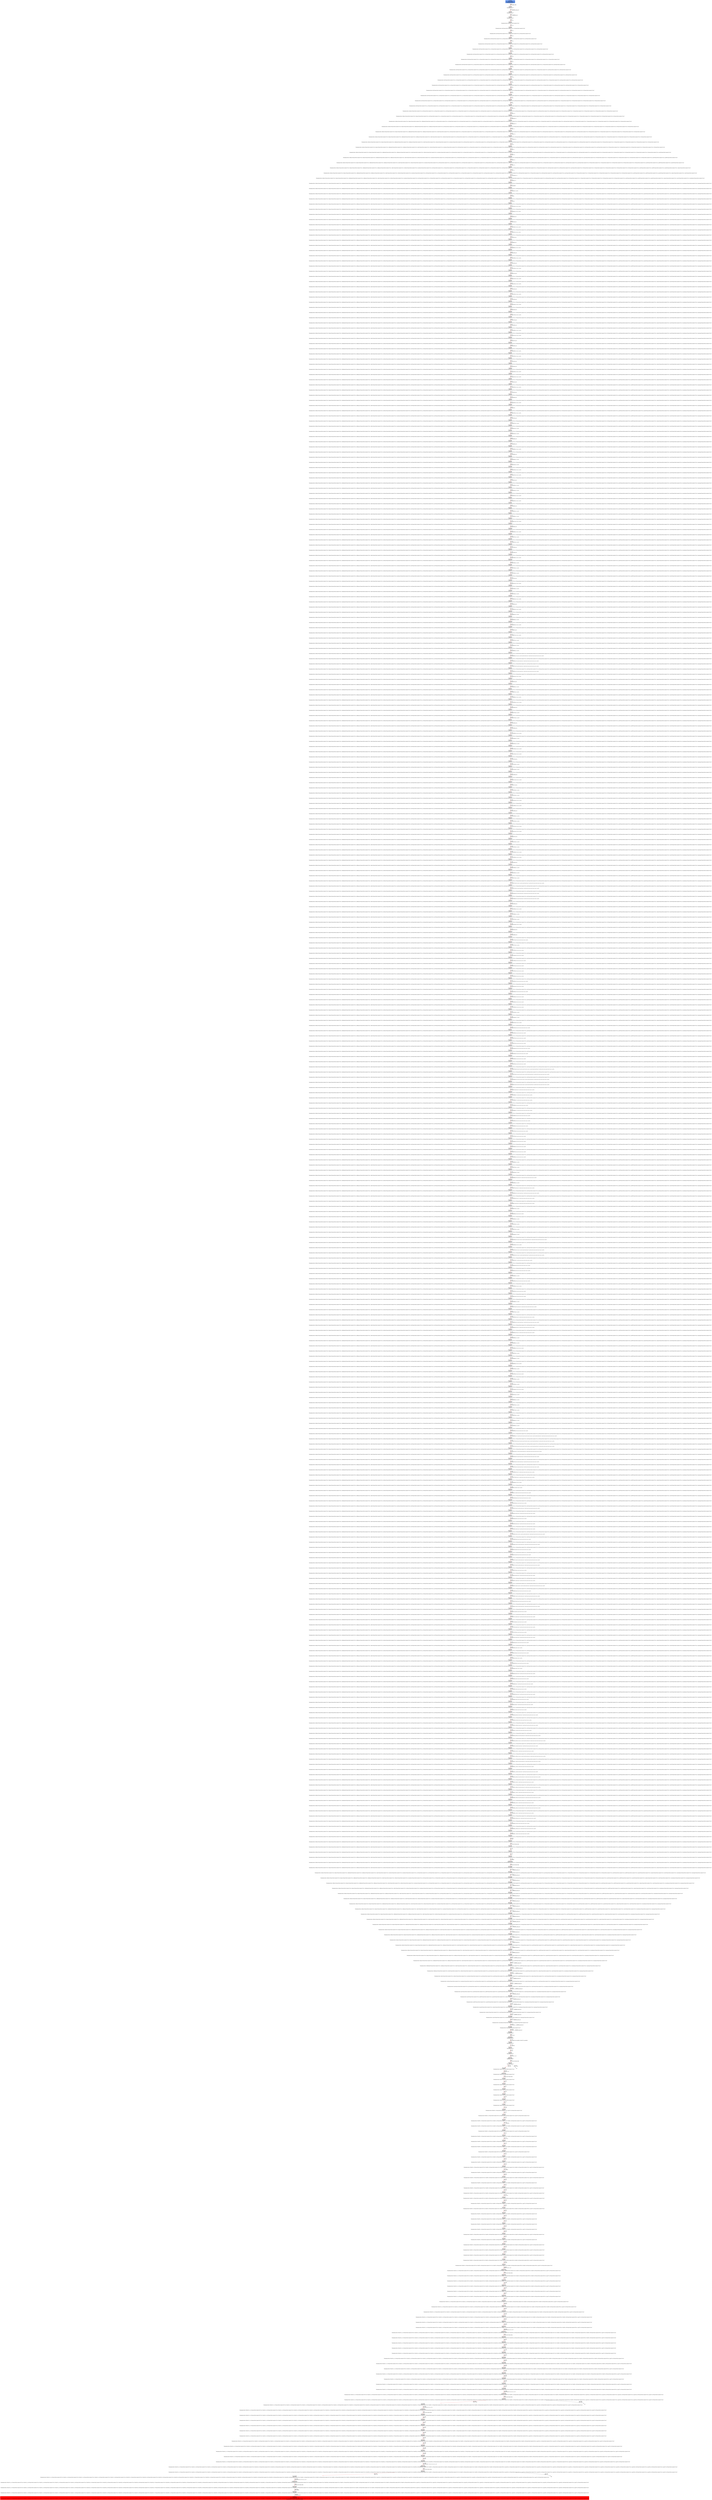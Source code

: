 digraph ARG {
node [style="filled" shape="box" color="white"]
0 [fillcolor="cornflowerblue" label="0 @ N365\nblock279 entry\nAbstractionState: ABS0: true\n ValueAnalysisState: []\n" id="0"]
1 [label="1 @ N4979\nblock279\nValueAnalysisState: []\n" id="1"]
2 [label="2 @ N4980\nblock279\nValueAnalysisState: []\n" id="2"]
3 [label="3 @ N4981\nblock279\nValueAnalysisState: []\n" id="3"]
4 [label="4 @ N4982\nblock279\nValueAnalysisState: [g0=NumericValue [number=0] (int)]\n" id="4"]
5 [label="5 @ N4983\nblock279\nValueAnalysisState: [g0=NumericValue [number=0] (int), g1=NumericValue [number=0] (int)]\n" id="5"]
6 [label="6 @ N4984\nblock279\nValueAnalysisState: [g0=NumericValue [number=0] (int), g1=NumericValue [number=0] (int), g2=NumericValue [number=0] (int)]\n" id="6"]
7 [label="7 @ N4985\nblock279\nValueAnalysisState: [g0=NumericValue [number=0] (int), g1=NumericValue [number=0] (int), g2=NumericValue [number=0] (int), g3=NumericValue [number=0] (int)]\n" id="7"]
8 [label="8 @ N4986\nblock279\nValueAnalysisState: [g0=NumericValue [number=0] (int), g1=NumericValue [number=0] (int), g2=NumericValue [number=0] (int), g3=NumericValue [number=0] (int), g4=NumericValue [number=0] (int)]\n" id="8"]
9 [label="9 @ N4987\nblock279\nValueAnalysisState: [g0=NumericValue [number=0] (int), g1=NumericValue [number=0] (int), g2=NumericValue [number=0] (int), g3=NumericValue [number=0] (int), g4=NumericValue [number=0] (int), g5=NumericValue [number=0] (int)]\n" id="9"]
10 [label="10 @ N4988\nblock279\nValueAnalysisState: [g0=NumericValue [number=0] (int), g1=NumericValue [number=0] (int), g2=NumericValue [number=0] (int), g3=NumericValue [number=0] (int), g4=NumericValue [number=0] (int), g5=NumericValue [number=0] (int), g6=NumericValue [number=0] (int)]\n" id="10"]
11 [label="11 @ N4989\nblock279\nValueAnalysisState: [g0=NumericValue [number=0] (int), g1=NumericValue [number=0] (int), g2=NumericValue [number=0] (int), g3=NumericValue [number=0] (int), g4=NumericValue [number=0] (int), g5=NumericValue [number=0] (int), g6=NumericValue [number=0] (int), g7=NumericValue [number=0] (int)]\n" id="11"]
12 [label="12 @ N4990\nblock279\nValueAnalysisState: [g0=NumericValue [number=0] (int), g1=NumericValue [number=0] (int), g2=NumericValue [number=0] (int), g3=NumericValue [number=0] (int), g4=NumericValue [number=0] (int), g5=NumericValue [number=0] (int), g6=NumericValue [number=0] (int), g7=NumericValue [number=0] (int), g8=NumericValue [number=0] (int)]\n" id="12"]
13 [label="13 @ N4991\nblock279\nValueAnalysisState: [g0=NumericValue [number=0] (int), g1=NumericValue [number=0] (int), g2=NumericValue [number=0] (int), g3=NumericValue [number=0] (int), g4=NumericValue [number=0] (int), g5=NumericValue [number=0] (int), g6=NumericValue [number=0] (int), g7=NumericValue [number=0] (int), g8=NumericValue [number=0] (int), g9=NumericValue [number=0] (int)]\n" id="13"]
14 [label="14 @ N4992\nblock279\nValueAnalysisState: [g0=NumericValue [number=0] (int), g1=NumericValue [number=0] (int), g10=NumericValue [number=0] (int), g2=NumericValue [number=0] (int), g3=NumericValue [number=0] (int), g4=NumericValue [number=0] (int), g5=NumericValue [number=0] (int), g6=NumericValue [number=0] (int), g7=NumericValue [number=0] (int), g8=NumericValue [number=0] (int), g9=NumericValue [number=0] (int)]\n" id="14"]
15 [label="15 @ N4993\nblock279\nValueAnalysisState: [g0=NumericValue [number=0] (int), g1=NumericValue [number=0] (int), g10=NumericValue [number=0] (int), g11=NumericValue [number=0] (int), g2=NumericValue [number=0] (int), g3=NumericValue [number=0] (int), g4=NumericValue [number=0] (int), g5=NumericValue [number=0] (int), g6=NumericValue [number=0] (int), g7=NumericValue [number=0] (int), g8=NumericValue [number=0] (int), g9=NumericValue [number=0] (int)]\n" id="15"]
16 [label="16 @ N4994\nblock279\nValueAnalysisState: [g0=NumericValue [number=0] (int), g1=NumericValue [number=0] (int), g10=NumericValue [number=0] (int), g11=NumericValue [number=0] (int), g2=NumericValue [number=0] (int), g3=NumericValue [number=0] (int), g4=NumericValue [number=0] (int), g5=NumericValue [number=0] (int), g6=NumericValue [number=0] (int), g7=NumericValue [number=0] (int), g8=NumericValue [number=0] (int), g9=NumericValue [number=0] (int), l4=NumericValue [number=0] (int)]\n" id="16"]
17 [label="17 @ N4995\nblock279\nValueAnalysisState: [g0=NumericValue [number=0] (int), g1=NumericValue [number=0] (int), g10=NumericValue [number=0] (int), g11=NumericValue [number=0] (int), g2=NumericValue [number=0] (int), g3=NumericValue [number=0] (int), g4=NumericValue [number=0] (int), g5=NumericValue [number=0] (int), g6=NumericValue [number=0] (int), g7=NumericValue [number=0] (int), g8=NumericValue [number=0] (int), g9=NumericValue [number=0] (int), l3=NumericValue [number=0] (int), l4=NumericValue [number=0] (int)]\n" id="17"]
18 [label="18 @ N4996\nblock279\nValueAnalysisState: [g0=NumericValue [number=0] (int), g1=NumericValue [number=0] (int), g10=NumericValue [number=0] (int), g11=NumericValue [number=0] (int), g2=NumericValue [number=0] (int), g3=NumericValue [number=0] (int), g4=NumericValue [number=0] (int), g5=NumericValue [number=0] (int), g6=NumericValue [number=0] (int), g7=NumericValue [number=0] (int), g8=NumericValue [number=0] (int), g9=NumericValue [number=0] (int), l2=NumericValue [number=0] (int), l3=NumericValue [number=0] (int), l4=NumericValue [number=0] (int)]\n" id="18"]
19 [label="19 @ N4997\nblock279\nValueAnalysisState: [g0=NumericValue [number=0] (int), g1=NumericValue [number=0] (int), g10=NumericValue [number=0] (int), g11=NumericValue [number=0] (int), g2=NumericValue [number=0] (int), g3=NumericValue [number=0] (int), g4=NumericValue [number=0] (int), g5=NumericValue [number=0] (int), g6=NumericValue [number=0] (int), g7=NumericValue [number=0] (int), g8=NumericValue [number=0] (int), g9=NumericValue [number=0] (int), l1=NumericValue [number=0] (int), l2=NumericValue [number=0] (int), l3=NumericValue [number=0] (int), l4=NumericValue [number=0] (int)]\n" id="19"]
20 [label="20 @ N4998\nblock279\nValueAnalysisState: [g0=NumericValue [number=0] (int), g1=NumericValue [number=0] (int), g10=NumericValue [number=0] (int), g11=NumericValue [number=0] (int), g2=NumericValue [number=0] (int), g3=NumericValue [number=0] (int), g4=NumericValue [number=0] (int), g5=NumericValue [number=0] (int), g6=NumericValue [number=0] (int), g7=NumericValue [number=0] (int), g8=NumericValue [number=0] (int), g9=NumericValue [number=0] (int), l0=NumericValue [number=0] (int), l1=NumericValue [number=0] (int), l2=NumericValue [number=0] (int), l3=NumericValue [number=0] (int), l4=NumericValue [number=0] (int)]\n" id="20"]
21 [label="21 @ N4999\nblock279\nValueAnalysisState: [address=NumericValue [number=0] (int), g0=NumericValue [number=0] (int), g1=NumericValue [number=0] (int), g10=NumericValue [number=0] (int), g11=NumericValue [number=0] (int), g2=NumericValue [number=0] (int), g3=NumericValue [number=0] (int), g4=NumericValue [number=0] (int), g5=NumericValue [number=0] (int), g6=NumericValue [number=0] (int), g7=NumericValue [number=0] (int), g8=NumericValue [number=0] (int), g9=NumericValue [number=0] (int), l0=NumericValue [number=0] (int), l1=NumericValue [number=0] (int), l2=NumericValue [number=0] (int), l3=NumericValue [number=0] (int), l4=NumericValue [number=0] (int)]\n" id="21"]
22 [label="22 @ N5000\nblock279\nValueAnalysisState: [address=NumericValue [number=0] (int), balance=NumericValue [number=0] (int), g0=NumericValue [number=0] (int), g1=NumericValue [number=0] (int), g10=NumericValue [number=0] (int), g11=NumericValue [number=0] (int), g2=NumericValue [number=0] (int), g3=NumericValue [number=0] (int), g4=NumericValue [number=0] (int), g5=NumericValue [number=0] (int), g6=NumericValue [number=0] (int), g7=NumericValue [number=0] (int), g8=NumericValue [number=0] (int), g9=NumericValue [number=0] (int), l0=NumericValue [number=0] (int), l1=NumericValue [number=0] (int), l2=NumericValue [number=0] (int), l3=NumericValue [number=0] (int), l4=NumericValue [number=0] (int)]\n" id="22"]
23 [label="23 @ N5001\nblock279\nValueAnalysisState: [address=NumericValue [number=0] (int), balance=NumericValue [number=0] (int), calldataload=NumericValue [number=0] (int), g0=NumericValue [number=0] (int), g1=NumericValue [number=0] (int), g10=NumericValue [number=0] (int), g11=NumericValue [number=0] (int), g2=NumericValue [number=0] (int), g3=NumericValue [number=0] (int), g4=NumericValue [number=0] (int), g5=NumericValue [number=0] (int), g6=NumericValue [number=0] (int), g7=NumericValue [number=0] (int), g8=NumericValue [number=0] (int), g9=NumericValue [number=0] (int), l0=NumericValue [number=0] (int), l1=NumericValue [number=0] (int), l2=NumericValue [number=0] (int), l3=NumericValue [number=0] (int), l4=NumericValue [number=0] (int)]\n" id="23"]
24 [label="24 @ N5002\nblock279\nValueAnalysisState: [address=NumericValue [number=0] (int), balance=NumericValue [number=0] (int), calldataload=NumericValue [number=0] (int), calldatasize=NumericValue [number=0] (int), g0=NumericValue [number=0] (int), g1=NumericValue [number=0] (int), g10=NumericValue [number=0] (int), g11=NumericValue [number=0] (int), g2=NumericValue [number=0] (int), g3=NumericValue [number=0] (int), g4=NumericValue [number=0] (int), g5=NumericValue [number=0] (int), g6=NumericValue [number=0] (int), g7=NumericValue [number=0] (int), g8=NumericValue [number=0] (int), g9=NumericValue [number=0] (int), l0=NumericValue [number=0] (int), l1=NumericValue [number=0] (int), l2=NumericValue [number=0] (int), l3=NumericValue [number=0] (int), l4=NumericValue [number=0] (int)]\n" id="24"]
25 [label="25 @ N5003\nblock279\nValueAnalysisState: [address=NumericValue [number=0] (int), balance=NumericValue [number=0] (int), calldataload=NumericValue [number=0] (int), calldatasize=NumericValue [number=0] (int), caller=NumericValue [number=0] (int), g0=NumericValue [number=0] (int), g1=NumericValue [number=0] (int), g10=NumericValue [number=0] (int), g11=NumericValue [number=0] (int), g2=NumericValue [number=0] (int), g3=NumericValue [number=0] (int), g4=NumericValue [number=0] (int), g5=NumericValue [number=0] (int), g6=NumericValue [number=0] (int), g7=NumericValue [number=0] (int), g8=NumericValue [number=0] (int), g9=NumericValue [number=0] (int), l0=NumericValue [number=0] (int), l1=NumericValue [number=0] (int), l2=NumericValue [number=0] (int), l3=NumericValue [number=0] (int), l4=NumericValue [number=0] (int)]\n" id="25"]
26 [label="26 @ N5004\nblock279\nValueAnalysisState: [address=NumericValue [number=0] (int), balance=NumericValue [number=0] (int), calldataload=NumericValue [number=0] (int), calldatasize=NumericValue [number=0] (int), caller=NumericValue [number=0] (int), callvalue=NumericValue [number=0] (int), g0=NumericValue [number=0] (int), g1=NumericValue [number=0] (int), g10=NumericValue [number=0] (int), g11=NumericValue [number=0] (int), g2=NumericValue [number=0] (int), g3=NumericValue [number=0] (int), g4=NumericValue [number=0] (int), g5=NumericValue [number=0] (int), g6=NumericValue [number=0] (int), g7=NumericValue [number=0] (int), g8=NumericValue [number=0] (int), g9=NumericValue [number=0] (int), l0=NumericValue [number=0] (int), l1=NumericValue [number=0] (int), l2=NumericValue [number=0] (int), l3=NumericValue [number=0] (int), l4=NumericValue [number=0] (int)]\n" id="26"]
27 [label="27 @ N5005\nblock279\nValueAnalysisState: [address=NumericValue [number=0] (int), balance=NumericValue [number=0] (int), calldataload=NumericValue [number=0] (int), calldatasize=NumericValue [number=0] (int), caller=NumericValue [number=0] (int), callvalue=NumericValue [number=0] (int), extcodesize=NumericValue [number=0] (int), g0=NumericValue [number=0] (int), g1=NumericValue [number=0] (int), g10=NumericValue [number=0] (int), g11=NumericValue [number=0] (int), g2=NumericValue [number=0] (int), g3=NumericValue [number=0] (int), g4=NumericValue [number=0] (int), g5=NumericValue [number=0] (int), g6=NumericValue [number=0] (int), g7=NumericValue [number=0] (int), g8=NumericValue [number=0] (int), g9=NumericValue [number=0] (int), l0=NumericValue [number=0] (int), l1=NumericValue [number=0] (int), l2=NumericValue [number=0] (int), l3=NumericValue [number=0] (int), l4=NumericValue [number=0] (int)]\n" id="27"]
28 [label="28 @ N5006\nblock279\nValueAnalysisState: [address=NumericValue [number=0] (int), balance=NumericValue [number=0] (int), calldataload=NumericValue [number=0] (int), calldatasize=NumericValue [number=0] (int), caller=NumericValue [number=0] (int), callvalue=NumericValue [number=0] (int), extcodesize=NumericValue [number=0] (int), g0=NumericValue [number=0] (int), g1=NumericValue [number=0] (int), g10=NumericValue [number=0] (int), g11=NumericValue [number=0] (int), g2=NumericValue [number=0] (int), g3=NumericValue [number=0] (int), g4=NumericValue [number=0] (int), g5=NumericValue [number=0] (int), g6=NumericValue [number=0] (int), g7=NumericValue [number=0] (int), g8=NumericValue [number=0] (int), g9=NumericValue [number=0] (int), gas=NumericValue [number=0] (int), l0=NumericValue [number=0] (int), l1=NumericValue [number=0] (int), l2=NumericValue [number=0] (int), l3=NumericValue [number=0] (int), l4=NumericValue [number=0] (int)]\n" id="28"]
29 [label="29 @ N5007\nblock279\nValueAnalysisState: [address=NumericValue [number=0] (int), balance=NumericValue [number=0] (int), calldataload=NumericValue [number=0] (int), calldatasize=NumericValue [number=0] (int), caller=NumericValue [number=0] (int), callvalue=NumericValue [number=0] (int), extcodesize=NumericValue [number=0] (int), g0=NumericValue [number=0] (int), g1=NumericValue [number=0] (int), g10=NumericValue [number=0] (int), g11=NumericValue [number=0] (int), g2=NumericValue [number=0] (int), g3=NumericValue [number=0] (int), g4=NumericValue [number=0] (int), g5=NumericValue [number=0] (int), g6=NumericValue [number=0] (int), g7=NumericValue [number=0] (int), g8=NumericValue [number=0] (int), g9=NumericValue [number=0] (int), gas=NumericValue [number=0] (int), l0=NumericValue [number=0] (int), l1=NumericValue [number=0] (int), l2=NumericValue [number=0] (int), l3=NumericValue [number=0] (int), l4=NumericValue [number=0] (int), proof=NumericValue [number=0] (int)]\n" id="29"]
30 [label="30 @ N5008\nblock279\nValueAnalysisState: [address=NumericValue [number=0] (int), balance=NumericValue [number=0] (int), calldataload=NumericValue [number=0] (int), calldatasize=NumericValue [number=0] (int), caller=NumericValue [number=0] (int), callvalue=NumericValue [number=0] (int), extcodesize=NumericValue [number=0] (int), g0=NumericValue [number=0] (int), g1=NumericValue [number=0] (int), g10=NumericValue [number=0] (int), g11=NumericValue [number=0] (int), g2=NumericValue [number=0] (int), g3=NumericValue [number=0] (int), g4=NumericValue [number=0] (int), g5=NumericValue [number=0] (int), g6=NumericValue [number=0] (int), g7=NumericValue [number=0] (int), g8=NumericValue [number=0] (int), g9=NumericValue [number=0] (int), gas=NumericValue [number=0] (int), l0=NumericValue [number=0] (int), l1=NumericValue [number=0] (int), l2=NumericValue [number=0] (int), l3=NumericValue [number=0] (int), l4=NumericValue [number=0] (int), proof=NumericValue [number=0] (int), proofP=NumericValue [number=0] (int)]\n" id="30"]
31 [label="31 @ N5009\nblock279\nValueAnalysisState: [address=NumericValue [number=0] (int), balance=NumericValue [number=0] (int), calldataload=NumericValue [number=0] (int), calldatasize=NumericValue [number=0] (int), caller=NumericValue [number=0] (int), callvalue=NumericValue [number=0] (int), extcodesize=NumericValue [number=0] (int), g0=NumericValue [number=0] (int), g1=NumericValue [number=0] (int), g10=NumericValue [number=0] (int), g11=NumericValue [number=0] (int), g2=NumericValue [number=0] (int), g3=NumericValue [number=0] (int), g4=NumericValue [number=0] (int), g5=NumericValue [number=0] (int), g6=NumericValue [number=0] (int), g7=NumericValue [number=0] (int), g8=NumericValue [number=0] (int), g9=NumericValue [number=0] (int), gas=NumericValue [number=0] (int), l0=NumericValue [number=0] (int), l1=NumericValue [number=0] (int), l2=NumericValue [number=0] (int), l3=NumericValue [number=0] (int), l4=NumericValue [number=0] (int), proof=NumericValue [number=0] (int), proofP=NumericValue [number=0] (int), queryId=NumericValue [number=0] (int)]\n" id="31"]
32 [label="32 @ N5010\nblock279\nValueAnalysisState: [address=NumericValue [number=0] (int), balance=NumericValue [number=0] (int), calldataload=NumericValue [number=0] (int), calldatasize=NumericValue [number=0] (int), caller=NumericValue [number=0] (int), callvalue=NumericValue [number=0] (int), extcodesize=NumericValue [number=0] (int), g0=NumericValue [number=0] (int), g1=NumericValue [number=0] (int), g10=NumericValue [number=0] (int), g11=NumericValue [number=0] (int), g2=NumericValue [number=0] (int), g3=NumericValue [number=0] (int), g4=NumericValue [number=0] (int), g5=NumericValue [number=0] (int), g6=NumericValue [number=0] (int), g7=NumericValue [number=0] (int), g8=NumericValue [number=0] (int), g9=NumericValue [number=0] (int), gas=NumericValue [number=0] (int), l0=NumericValue [number=0] (int), l1=NumericValue [number=0] (int), l2=NumericValue [number=0] (int), l3=NumericValue [number=0] (int), l4=NumericValue [number=0] (int), proof=NumericValue [number=0] (int), proofP=NumericValue [number=0] (int), queryId=NumericValue [number=0] (int), random=NumericValue [number=0] (int)]\n" id="32"]
33 [label="33 @ N5011\nblock279\nValueAnalysisState: [address=NumericValue [number=0] (int), balance=NumericValue [number=0] (int), calldataload=NumericValue [number=0] (int), calldatasize=NumericValue [number=0] (int), caller=NumericValue [number=0] (int), callvalue=NumericValue [number=0] (int), extcodesize=NumericValue [number=0] (int), g0=NumericValue [number=0] (int), g1=NumericValue [number=0] (int), g10=NumericValue [number=0] (int), g11=NumericValue [number=0] (int), g2=NumericValue [number=0] (int), g3=NumericValue [number=0] (int), g4=NumericValue [number=0] (int), g5=NumericValue [number=0] (int), g6=NumericValue [number=0] (int), g7=NumericValue [number=0] (int), g8=NumericValue [number=0] (int), g9=NumericValue [number=0] (int), gas=NumericValue [number=0] (int), l0=NumericValue [number=0] (int), l1=NumericValue [number=0] (int), l2=NumericValue [number=0] (int), l3=NumericValue [number=0] (int), l4=NumericValue [number=0] (int), proof=NumericValue [number=0] (int), proofP=NumericValue [number=0] (int), queryId=NumericValue [number=0] (int), random=NumericValue [number=0] (int), result=NumericValue [number=0] (int)]\n" id="33"]
34 [label="34 @ N5012\nblock279\nValueAnalysisState: [address=NumericValue [number=0] (int), balance=NumericValue [number=0] (int), calldataload=NumericValue [number=0] (int), calldatasize=NumericValue [number=0] (int), caller=NumericValue [number=0] (int), callvalue=NumericValue [number=0] (int), extcodesize=NumericValue [number=0] (int), g0=NumericValue [number=0] (int), g1=NumericValue [number=0] (int), g10=NumericValue [number=0] (int), g11=NumericValue [number=0] (int), g2=NumericValue [number=0] (int), g3=NumericValue [number=0] (int), g4=NumericValue [number=0] (int), g5=NumericValue [number=0] (int), g6=NumericValue [number=0] (int), g7=NumericValue [number=0] (int), g8=NumericValue [number=0] (int), g9=NumericValue [number=0] (int), gas=NumericValue [number=0] (int), l0=NumericValue [number=0] (int), l1=NumericValue [number=0] (int), l2=NumericValue [number=0] (int), l3=NumericValue [number=0] (int), l4=NumericValue [number=0] (int), proof=NumericValue [number=0] (int), proofP=NumericValue [number=0] (int), queryId=NumericValue [number=0] (int), random=NumericValue [number=0] (int), result=NumericValue [number=0] (int), returndatasize=NumericValue [number=0] (int)]\n" id="34"]
35 [label="35 @ N5013\nblock279\nValueAnalysisState: [address=NumericValue [number=0] (int), balance=NumericValue [number=0] (int), calldataload=NumericValue [number=0] (int), calldatasize=NumericValue [number=0] (int), caller=NumericValue [number=0] (int), callvalue=NumericValue [number=0] (int), extcodesize=NumericValue [number=0] (int), g0=NumericValue [number=0] (int), g1=NumericValue [number=0] (int), g10=NumericValue [number=0] (int), g11=NumericValue [number=0] (int), g2=NumericValue [number=0] (int), g3=NumericValue [number=0] (int), g4=NumericValue [number=0] (int), g5=NumericValue [number=0] (int), g6=NumericValue [number=0] (int), g7=NumericValue [number=0] (int), g8=NumericValue [number=0] (int), g9=NumericValue [number=0] (int), gas=NumericValue [number=0] (int), l0=NumericValue [number=0] (int), l1=NumericValue [number=0] (int), l2=NumericValue [number=0] (int), l3=NumericValue [number=0] (int), l4=NumericValue [number=0] (int), proof=NumericValue [number=0] (int), proofP=NumericValue [number=0] (int), queryId=NumericValue [number=0] (int), random=NumericValue [number=0] (int), result=NumericValue [number=0] (int), returndatasize=NumericValue [number=0] (int), timestamp=NumericValue [number=0] (int)]\n" id="35"]
36 [label="36 @ N5014\nblock279\nValueAnalysisState: [address=NumericValue [number=0] (int), balance=NumericValue [number=0] (int), calldataload=NumericValue [number=0] (int), calldatasize=NumericValue [number=0] (int), caller=NumericValue [number=0] (int), callvalue=NumericValue [number=0] (int), extcodesize=NumericValue [number=0] (int), g0=NumericValue [number=0] (int), g1=NumericValue [number=0] (int), g10=NumericValue [number=0] (int), g11=NumericValue [number=0] (int), g2=NumericValue [number=0] (int), g3=NumericValue [number=0] (int), g4=NumericValue [number=0] (int), g5=NumericValue [number=0] (int), g6=NumericValue [number=0] (int), g7=NumericValue [number=0] (int), g8=NumericValue [number=0] (int), g9=NumericValue [number=0] (int), gas=NumericValue [number=0] (int), l0=NumericValue [number=0] (int), l1=NumericValue [number=0] (int), l2=NumericValue [number=0] (int), l3=NumericValue [number=0] (int), l4=NumericValue [number=0] (int), proof=NumericValue [number=0] (int), proofP=NumericValue [number=0] (int), queryId=NumericValue [number=0] (int), random=NumericValue [number=0] (int), result=NumericValue [number=0] (int), returndatasize=NumericValue [number=0] (int), timestamp=NumericValue [number=0] (int)]\n" id="36"]
37 [label="37 @ N5015\nblock279\nValueAnalysisState: [address=NumericValue [number=0] (int), balance=NumericValue [number=0] (int), calldataload=NumericValue [number=0] (int), calldatasize=NumericValue [number=0] (int), caller=NumericValue [number=0] (int), callvalue=NumericValue [number=0] (int), extcodesize=NumericValue [number=0] (int), g0=NumericValue [number=0] (int), g1=NumericValue [number=0] (int), g10=NumericValue [number=0] (int), g11=NumericValue [number=0] (int), g2=NumericValue [number=0] (int), g3=NumericValue [number=0] (int), g4=NumericValue [number=0] (int), g5=NumericValue [number=0] (int), g6=NumericValue [number=0] (int), g7=NumericValue [number=0] (int), g8=NumericValue [number=0] (int), g9=NumericValue [number=0] (int), gas=NumericValue [number=0] (int), l0=NumericValue [number=0] (int), l1=NumericValue [number=0] (int), l2=NumericValue [number=0] (int), l3=NumericValue [number=0] (int), l4=NumericValue [number=0] (int), proof=NumericValue [number=0] (int), proofP=NumericValue [number=0] (int), queryId=NumericValue [number=0] (int), random=NumericValue [number=0] (int), result=NumericValue [number=0] (int), returndatasize=NumericValue [number=0] (int), timestamp=NumericValue [number=0] (int)]\n" id="37"]
38 [label="38 @ N5016\nblock279\nValueAnalysisState: [address=NumericValue [number=0] (int), balance=NumericValue [number=0] (int), calldataload=NumericValue [number=0] (int), calldatasize=NumericValue [number=0] (int), caller=NumericValue [number=0] (int), callvalue=NumericValue [number=0] (int), extcodesize=NumericValue [number=0] (int), g0=NumericValue [number=0] (int), g1=NumericValue [number=0] (int), g10=NumericValue [number=0] (int), g11=NumericValue [number=0] (int), g2=NumericValue [number=0] (int), g3=NumericValue [number=0] (int), g4=NumericValue [number=0] (int), g5=NumericValue [number=0] (int), g6=NumericValue [number=0] (int), g7=NumericValue [number=0] (int), g8=NumericValue [number=0] (int), g9=NumericValue [number=0] (int), gas=NumericValue [number=0] (int), l0=NumericValue [number=0] (int), l1=NumericValue [number=0] (int), l2=NumericValue [number=0] (int), l3=NumericValue [number=0] (int), l4=NumericValue [number=0] (int), proof=NumericValue [number=0] (int), proofP=NumericValue [number=0] (int), queryId=NumericValue [number=0] (int), random=NumericValue [number=0] (int), result=NumericValue [number=0] (int), returndatasize=NumericValue [number=0] (int), timestamp=NumericValue [number=0] (int)]\n" id="38"]
39 [label="39 @ N5017\nblock279\nValueAnalysisState: [address=NumericValue [number=0] (int), balance=NumericValue [number=0] (int), calldataload=NumericValue [number=0] (int), calldatasize=NumericValue [number=0] (int), caller=NumericValue [number=0] (int), callvalue=NumericValue [number=0] (int), extcodesize=NumericValue [number=0] (int), g0=NumericValue [number=0] (int), g1=NumericValue [number=0] (int), g10=NumericValue [number=0] (int), g11=NumericValue [number=0] (int), g2=NumericValue [number=0] (int), g3=NumericValue [number=0] (int), g4=NumericValue [number=0] (int), g5=NumericValue [number=0] (int), g6=NumericValue [number=0] (int), g7=NumericValue [number=0] (int), g8=NumericValue [number=0] (int), g9=NumericValue [number=0] (int), gas=NumericValue [number=0] (int), l0=NumericValue [number=0] (int), l1=NumericValue [number=0] (int), l2=NumericValue [number=0] (int), l3=NumericValue [number=0] (int), l4=NumericValue [number=0] (int), proof=NumericValue [number=0] (int), proofP=NumericValue [number=0] (int), queryId=NumericValue [number=0] (int), random=NumericValue [number=0] (int), result=NumericValue [number=0] (int), returndatasize=NumericValue [number=0] (int), timestamp=NumericValue [number=0] (int)]\n" id="39"]
40 [label="40 @ N5018\nblock279\nValueAnalysisState: [address=NumericValue [number=0] (int), balance=NumericValue [number=0] (int), calldataload=NumericValue [number=0] (int), calldatasize=NumericValue [number=0] (int), caller=NumericValue [number=0] (int), callvalue=NumericValue [number=0] (int), extcodesize=NumericValue [number=0] (int), g0=NumericValue [number=0] (int), g1=NumericValue [number=0] (int), g10=NumericValue [number=0] (int), g11=NumericValue [number=0] (int), g2=NumericValue [number=0] (int), g3=NumericValue [number=0] (int), g4=NumericValue [number=0] (int), g5=NumericValue [number=0] (int), g6=NumericValue [number=0] (int), g7=NumericValue [number=0] (int), g8=NumericValue [number=0] (int), g9=NumericValue [number=0] (int), gas=NumericValue [number=0] (int), l0=NumericValue [number=0] (int), l1=NumericValue [number=0] (int), l2=NumericValue [number=0] (int), l3=NumericValue [number=0] (int), l4=NumericValue [number=0] (int), proof=NumericValue [number=0] (int), proofP=NumericValue [number=0] (int), queryId=NumericValue [number=0] (int), random=NumericValue [number=0] (int), result=NumericValue [number=0] (int), returndatasize=NumericValue [number=0] (int), timestamp=NumericValue [number=0] (int)]\n" id="40"]
41 [label="41 @ N5019\nblock279\nValueAnalysisState: [address=NumericValue [number=0] (int), balance=NumericValue [number=0] (int), calldataload=NumericValue [number=0] (int), calldatasize=NumericValue [number=0] (int), caller=NumericValue [number=0] (int), callvalue=NumericValue [number=0] (int), extcodesize=NumericValue [number=0] (int), g0=NumericValue [number=0] (int), g1=NumericValue [number=0] (int), g10=NumericValue [number=0] (int), g11=NumericValue [number=0] (int), g2=NumericValue [number=0] (int), g3=NumericValue [number=0] (int), g4=NumericValue [number=0] (int), g5=NumericValue [number=0] (int), g6=NumericValue [number=0] (int), g7=NumericValue [number=0] (int), g8=NumericValue [number=0] (int), g9=NumericValue [number=0] (int), gas=NumericValue [number=0] (int), l0=NumericValue [number=0] (int), l1=NumericValue [number=0] (int), l2=NumericValue [number=0] (int), l3=NumericValue [number=0] (int), l4=NumericValue [number=0] (int), proof=NumericValue [number=0] (int), proofP=NumericValue [number=0] (int), queryId=NumericValue [number=0] (int), random=NumericValue [number=0] (int), result=NumericValue [number=0] (int), returndatasize=NumericValue [number=0] (int), timestamp=NumericValue [number=0] (int)]\n" id="41"]
42 [label="42 @ N5020\nblock279\nValueAnalysisState: [address=NumericValue [number=0] (int), balance=NumericValue [number=0] (int), calldataload=NumericValue [number=0] (int), calldatasize=NumericValue [number=0] (int), caller=NumericValue [number=0] (int), callvalue=NumericValue [number=0] (int), extcodesize=NumericValue [number=0] (int), g0=NumericValue [number=0] (int), g1=NumericValue [number=0] (int), g10=NumericValue [number=0] (int), g11=NumericValue [number=0] (int), g2=NumericValue [number=0] (int), g3=NumericValue [number=0] (int), g4=NumericValue [number=0] (int), g5=NumericValue [number=0] (int), g6=NumericValue [number=0] (int), g7=NumericValue [number=0] (int), g8=NumericValue [number=0] (int), g9=NumericValue [number=0] (int), gas=NumericValue [number=0] (int), l0=NumericValue [number=0] (int), l1=NumericValue [number=0] (int), l2=NumericValue [number=0] (int), l3=NumericValue [number=0] (int), l4=NumericValue [number=0] (int), proof=NumericValue [number=0] (int), proofP=NumericValue [number=0] (int), queryId=NumericValue [number=0] (int), random=NumericValue [number=0] (int), result=NumericValue [number=0] (int), returndatasize=NumericValue [number=0] (int), timestamp=NumericValue [number=0] (int)]\n" id="42"]
43 [label="43 @ N5021\nblock279\nValueAnalysisState: [address=NumericValue [number=0] (int), balance=NumericValue [number=0] (int), calldataload=NumericValue [number=0] (int), calldatasize=NumericValue [number=0] (int), caller=NumericValue [number=0] (int), callvalue=NumericValue [number=0] (int), extcodesize=NumericValue [number=0] (int), g0=NumericValue [number=0] (int), g1=NumericValue [number=0] (int), g10=NumericValue [number=0] (int), g11=NumericValue [number=0] (int), g2=NumericValue [number=0] (int), g3=NumericValue [number=0] (int), g4=NumericValue [number=0] (int), g5=NumericValue [number=0] (int), g6=NumericValue [number=0] (int), g7=NumericValue [number=0] (int), g8=NumericValue [number=0] (int), g9=NumericValue [number=0] (int), gas=NumericValue [number=0] (int), l0=NumericValue [number=0] (int), l1=NumericValue [number=0] (int), l2=NumericValue [number=0] (int), l3=NumericValue [number=0] (int), l4=NumericValue [number=0] (int), proof=NumericValue [number=0] (int), proofP=NumericValue [number=0] (int), queryId=NumericValue [number=0] (int), random=NumericValue [number=0] (int), result=NumericValue [number=0] (int), returndatasize=NumericValue [number=0] (int), timestamp=NumericValue [number=0] (int)]\n" id="43"]
44 [label="44 @ N5022\nblock279\nValueAnalysisState: [address=NumericValue [number=0] (int), balance=NumericValue [number=0] (int), calldataload=NumericValue [number=0] (int), calldatasize=NumericValue [number=0] (int), caller=NumericValue [number=0] (int), callvalue=NumericValue [number=0] (int), extcodesize=NumericValue [number=0] (int), g0=NumericValue [number=0] (int), g1=NumericValue [number=0] (int), g10=NumericValue [number=0] (int), g11=NumericValue [number=0] (int), g2=NumericValue [number=0] (int), g3=NumericValue [number=0] (int), g4=NumericValue [number=0] (int), g5=NumericValue [number=0] (int), g6=NumericValue [number=0] (int), g7=NumericValue [number=0] (int), g8=NumericValue [number=0] (int), g9=NumericValue [number=0] (int), gas=NumericValue [number=0] (int), l0=NumericValue [number=0] (int), l1=NumericValue [number=0] (int), l2=NumericValue [number=0] (int), l3=NumericValue [number=0] (int), l4=NumericValue [number=0] (int), proof=NumericValue [number=0] (int), proofP=NumericValue [number=0] (int), queryId=NumericValue [number=0] (int), random=NumericValue [number=0] (int), result=NumericValue [number=0] (int), returndatasize=NumericValue [number=0] (int), timestamp=NumericValue [number=0] (int)]\n" id="44"]
45 [label="45 @ N5023\nblock279\nValueAnalysisState: [address=NumericValue [number=0] (int), balance=NumericValue [number=0] (int), calldataload=NumericValue [number=0] (int), calldatasize=NumericValue [number=0] (int), caller=NumericValue [number=0] (int), callvalue=NumericValue [number=0] (int), extcodesize=NumericValue [number=0] (int), g0=NumericValue [number=0] (int), g1=NumericValue [number=0] (int), g10=NumericValue [number=0] (int), g11=NumericValue [number=0] (int), g2=NumericValue [number=0] (int), g3=NumericValue [number=0] (int), g4=NumericValue [number=0] (int), g5=NumericValue [number=0] (int), g6=NumericValue [number=0] (int), g7=NumericValue [number=0] (int), g8=NumericValue [number=0] (int), g9=NumericValue [number=0] (int), gas=NumericValue [number=0] (int), l0=NumericValue [number=0] (int), l1=NumericValue [number=0] (int), l2=NumericValue [number=0] (int), l3=NumericValue [number=0] (int), l4=NumericValue [number=0] (int), proof=NumericValue [number=0] (int), proofP=NumericValue [number=0] (int), queryId=NumericValue [number=0] (int), random=NumericValue [number=0] (int), result=NumericValue [number=0] (int), returndatasize=NumericValue [number=0] (int), timestamp=NumericValue [number=0] (int)]\n" id="45"]
46 [label="46 @ N5024\nblock279\nValueAnalysisState: [address=NumericValue [number=0] (int), balance=NumericValue [number=0] (int), calldataload=NumericValue [number=0] (int), calldatasize=NumericValue [number=0] (int), caller=NumericValue [number=0] (int), callvalue=NumericValue [number=0] (int), extcodesize=NumericValue [number=0] (int), g0=NumericValue [number=0] (int), g1=NumericValue [number=0] (int), g10=NumericValue [number=0] (int), g11=NumericValue [number=0] (int), g2=NumericValue [number=0] (int), g3=NumericValue [number=0] (int), g4=NumericValue [number=0] (int), g5=NumericValue [number=0] (int), g6=NumericValue [number=0] (int), g7=NumericValue [number=0] (int), g8=NumericValue [number=0] (int), g9=NumericValue [number=0] (int), gas=NumericValue [number=0] (int), l0=NumericValue [number=0] (int), l1=NumericValue [number=0] (int), l2=NumericValue [number=0] (int), l3=NumericValue [number=0] (int), l4=NumericValue [number=0] (int), proof=NumericValue [number=0] (int), proofP=NumericValue [number=0] (int), queryId=NumericValue [number=0] (int), random=NumericValue [number=0] (int), result=NumericValue [number=0] (int), returndatasize=NumericValue [number=0] (int), timestamp=NumericValue [number=0] (int)]\n" id="46"]
47 [label="47 @ N5025\nblock279\nValueAnalysisState: [address=NumericValue [number=0] (int), balance=NumericValue [number=0] (int), calldataload=NumericValue [number=0] (int), calldatasize=NumericValue [number=0] (int), caller=NumericValue [number=0] (int), callvalue=NumericValue [number=0] (int), extcodesize=NumericValue [number=0] (int), g0=NumericValue [number=0] (int), g1=NumericValue [number=0] (int), g10=NumericValue [number=0] (int), g11=NumericValue [number=0] (int), g2=NumericValue [number=0] (int), g3=NumericValue [number=0] (int), g4=NumericValue [number=0] (int), g5=NumericValue [number=0] (int), g6=NumericValue [number=0] (int), g7=NumericValue [number=0] (int), g8=NumericValue [number=0] (int), g9=NumericValue [number=0] (int), gas=NumericValue [number=0] (int), l0=NumericValue [number=0] (int), l1=NumericValue [number=0] (int), l2=NumericValue [number=0] (int), l3=NumericValue [number=0] (int), l4=NumericValue [number=0] (int), proof=NumericValue [number=0] (int), proofP=NumericValue [number=0] (int), queryId=NumericValue [number=0] (int), random=NumericValue [number=0] (int), result=NumericValue [number=0] (int), returndatasize=NumericValue [number=0] (int), timestamp=NumericValue [number=0] (int)]\n" id="47"]
48 [label="48 @ N5026\nblock279\nValueAnalysisState: [address=NumericValue [number=0] (int), balance=NumericValue [number=0] (int), calldataload=NumericValue [number=0] (int), calldatasize=NumericValue [number=0] (int), caller=NumericValue [number=0] (int), callvalue=NumericValue [number=0] (int), extcodesize=NumericValue [number=0] (int), g0=NumericValue [number=0] (int), g1=NumericValue [number=0] (int), g10=NumericValue [number=0] (int), g11=NumericValue [number=0] (int), g2=NumericValue [number=0] (int), g3=NumericValue [number=0] (int), g4=NumericValue [number=0] (int), g5=NumericValue [number=0] (int), g6=NumericValue [number=0] (int), g7=NumericValue [number=0] (int), g8=NumericValue [number=0] (int), g9=NumericValue [number=0] (int), gas=NumericValue [number=0] (int), l0=NumericValue [number=0] (int), l1=NumericValue [number=0] (int), l2=NumericValue [number=0] (int), l3=NumericValue [number=0] (int), l4=NumericValue [number=0] (int), proof=NumericValue [number=0] (int), proofP=NumericValue [number=0] (int), queryId=NumericValue [number=0] (int), random=NumericValue [number=0] (int), result=NumericValue [number=0] (int), returndatasize=NumericValue [number=0] (int), timestamp=NumericValue [number=0] (int)]\n" id="48"]
49 [label="49 @ N5027\nblock279\nValueAnalysisState: [address=NumericValue [number=0] (int), balance=NumericValue [number=0] (int), calldataload=NumericValue [number=0] (int), calldatasize=NumericValue [number=0] (int), caller=NumericValue [number=0] (int), callvalue=NumericValue [number=0] (int), extcodesize=NumericValue [number=0] (int), g0=NumericValue [number=0] (int), g1=NumericValue [number=0] (int), g10=NumericValue [number=0] (int), g11=NumericValue [number=0] (int), g2=NumericValue [number=0] (int), g3=NumericValue [number=0] (int), g4=NumericValue [number=0] (int), g5=NumericValue [number=0] (int), g6=NumericValue [number=0] (int), g7=NumericValue [number=0] (int), g8=NumericValue [number=0] (int), g9=NumericValue [number=0] (int), gas=NumericValue [number=0] (int), l0=NumericValue [number=0] (int), l1=NumericValue [number=0] (int), l2=NumericValue [number=0] (int), l3=NumericValue [number=0] (int), l4=NumericValue [number=0] (int), proof=NumericValue [number=0] (int), proofP=NumericValue [number=0] (int), queryId=NumericValue [number=0] (int), random=NumericValue [number=0] (int), result=NumericValue [number=0] (int), returndatasize=NumericValue [number=0] (int), timestamp=NumericValue [number=0] (int)]\n" id="49"]
50 [label="50 @ N5028\nblock279\nValueAnalysisState: [address=NumericValue [number=0] (int), balance=NumericValue [number=0] (int), calldataload=NumericValue [number=0] (int), calldatasize=NumericValue [number=0] (int), caller=NumericValue [number=0] (int), callvalue=NumericValue [number=0] (int), extcodesize=NumericValue [number=0] (int), g0=NumericValue [number=0] (int), g1=NumericValue [number=0] (int), g10=NumericValue [number=0] (int), g11=NumericValue [number=0] (int), g2=NumericValue [number=0] (int), g3=NumericValue [number=0] (int), g4=NumericValue [number=0] (int), g5=NumericValue [number=0] (int), g6=NumericValue [number=0] (int), g7=NumericValue [number=0] (int), g8=NumericValue [number=0] (int), g9=NumericValue [number=0] (int), gas=NumericValue [number=0] (int), l0=NumericValue [number=0] (int), l1=NumericValue [number=0] (int), l2=NumericValue [number=0] (int), l3=NumericValue [number=0] (int), l4=NumericValue [number=0] (int), proof=NumericValue [number=0] (int), proofP=NumericValue [number=0] (int), queryId=NumericValue [number=0] (int), random=NumericValue [number=0] (int), result=NumericValue [number=0] (int), returndatasize=NumericValue [number=0] (int), timestamp=NumericValue [number=0] (int)]\n" id="50"]
51 [label="51 @ N5029\nblock279\nValueAnalysisState: [address=NumericValue [number=0] (int), balance=NumericValue [number=0] (int), calldataload=NumericValue [number=0] (int), calldatasize=NumericValue [number=0] (int), caller=NumericValue [number=0] (int), callvalue=NumericValue [number=0] (int), extcodesize=NumericValue [number=0] (int), g0=NumericValue [number=0] (int), g1=NumericValue [number=0] (int), g10=NumericValue [number=0] (int), g11=NumericValue [number=0] (int), g2=NumericValue [number=0] (int), g3=NumericValue [number=0] (int), g4=NumericValue [number=0] (int), g5=NumericValue [number=0] (int), g6=NumericValue [number=0] (int), g7=NumericValue [number=0] (int), g8=NumericValue [number=0] (int), g9=NumericValue [number=0] (int), gas=NumericValue [number=0] (int), l0=NumericValue [number=0] (int), l1=NumericValue [number=0] (int), l2=NumericValue [number=0] (int), l3=NumericValue [number=0] (int), l4=NumericValue [number=0] (int), proof=NumericValue [number=0] (int), proofP=NumericValue [number=0] (int), queryId=NumericValue [number=0] (int), random=NumericValue [number=0] (int), result=NumericValue [number=0] (int), returndatasize=NumericValue [number=0] (int), timestamp=NumericValue [number=0] (int)]\n" id="51"]
52 [label="52 @ N5030\nblock279\nValueAnalysisState: [address=NumericValue [number=0] (int), balance=NumericValue [number=0] (int), calldataload=NumericValue [number=0] (int), calldatasize=NumericValue [number=0] (int), caller=NumericValue [number=0] (int), callvalue=NumericValue [number=0] (int), extcodesize=NumericValue [number=0] (int), g0=NumericValue [number=0] (int), g1=NumericValue [number=0] (int), g10=NumericValue [number=0] (int), g11=NumericValue [number=0] (int), g2=NumericValue [number=0] (int), g3=NumericValue [number=0] (int), g4=NumericValue [number=0] (int), g5=NumericValue [number=0] (int), g6=NumericValue [number=0] (int), g7=NumericValue [number=0] (int), g8=NumericValue [number=0] (int), g9=NumericValue [number=0] (int), gas=NumericValue [number=0] (int), l0=NumericValue [number=0] (int), l1=NumericValue [number=0] (int), l2=NumericValue [number=0] (int), l3=NumericValue [number=0] (int), l4=NumericValue [number=0] (int), proof=NumericValue [number=0] (int), proofP=NumericValue [number=0] (int), queryId=NumericValue [number=0] (int), random=NumericValue [number=0] (int), result=NumericValue [number=0] (int), returndatasize=NumericValue [number=0] (int), timestamp=NumericValue [number=0] (int)]\n" id="52"]
53 [label="53 @ N5031\nblock279\nValueAnalysisState: [address=NumericValue [number=0] (int), balance=NumericValue [number=0] (int), calldataload=NumericValue [number=0] (int), calldatasize=NumericValue [number=0] (int), caller=NumericValue [number=0] (int), callvalue=NumericValue [number=0] (int), extcodesize=NumericValue [number=0] (int), g0=NumericValue [number=0] (int), g1=NumericValue [number=0] (int), g10=NumericValue [number=0] (int), g11=NumericValue [number=0] (int), g2=NumericValue [number=0] (int), g3=NumericValue [number=0] (int), g4=NumericValue [number=0] (int), g5=NumericValue [number=0] (int), g6=NumericValue [number=0] (int), g7=NumericValue [number=0] (int), g8=NumericValue [number=0] (int), g9=NumericValue [number=0] (int), gas=NumericValue [number=0] (int), l0=NumericValue [number=0] (int), l1=NumericValue [number=0] (int), l2=NumericValue [number=0] (int), l3=NumericValue [number=0] (int), l4=NumericValue [number=0] (int), proof=NumericValue [number=0] (int), proofP=NumericValue [number=0] (int), queryId=NumericValue [number=0] (int), random=NumericValue [number=0] (int), result=NumericValue [number=0] (int), returndatasize=NumericValue [number=0] (int), timestamp=NumericValue [number=0] (int)]\n" id="53"]
54 [label="54 @ N5032\nblock279\nValueAnalysisState: [address=NumericValue [number=0] (int), balance=NumericValue [number=0] (int), calldataload=NumericValue [number=0] (int), calldatasize=NumericValue [number=0] (int), caller=NumericValue [number=0] (int), callvalue=NumericValue [number=0] (int), extcodesize=NumericValue [number=0] (int), g0=NumericValue [number=0] (int), g1=NumericValue [number=0] (int), g10=NumericValue [number=0] (int), g11=NumericValue [number=0] (int), g2=NumericValue [number=0] (int), g3=NumericValue [number=0] (int), g4=NumericValue [number=0] (int), g5=NumericValue [number=0] (int), g6=NumericValue [number=0] (int), g7=NumericValue [number=0] (int), g8=NumericValue [number=0] (int), g9=NumericValue [number=0] (int), gas=NumericValue [number=0] (int), l0=NumericValue [number=0] (int), l1=NumericValue [number=0] (int), l2=NumericValue [number=0] (int), l3=NumericValue [number=0] (int), l4=NumericValue [number=0] (int), proof=NumericValue [number=0] (int), proofP=NumericValue [number=0] (int), queryId=NumericValue [number=0] (int), random=NumericValue [number=0] (int), result=NumericValue [number=0] (int), returndatasize=NumericValue [number=0] (int), timestamp=NumericValue [number=0] (int)]\n" id="54"]
55 [label="55 @ N5033\nblock279\nValueAnalysisState: [address=NumericValue [number=0] (int), balance=NumericValue [number=0] (int), calldataload=NumericValue [number=0] (int), calldatasize=NumericValue [number=0] (int), caller=NumericValue [number=0] (int), callvalue=NumericValue [number=0] (int), extcodesize=NumericValue [number=0] (int), g0=NumericValue [number=0] (int), g1=NumericValue [number=0] (int), g10=NumericValue [number=0] (int), g11=NumericValue [number=0] (int), g2=NumericValue [number=0] (int), g3=NumericValue [number=0] (int), g4=NumericValue [number=0] (int), g5=NumericValue [number=0] (int), g6=NumericValue [number=0] (int), g7=NumericValue [number=0] (int), g8=NumericValue [number=0] (int), g9=NumericValue [number=0] (int), gas=NumericValue [number=0] (int), l0=NumericValue [number=0] (int), l1=NumericValue [number=0] (int), l2=NumericValue [number=0] (int), l3=NumericValue [number=0] (int), l4=NumericValue [number=0] (int), proof=NumericValue [number=0] (int), proofP=NumericValue [number=0] (int), queryId=NumericValue [number=0] (int), random=NumericValue [number=0] (int), result=NumericValue [number=0] (int), returndatasize=NumericValue [number=0] (int), timestamp=NumericValue [number=0] (int)]\n" id="55"]
56 [label="56 @ N5034\nblock279\nValueAnalysisState: [address=NumericValue [number=0] (int), balance=NumericValue [number=0] (int), calldataload=NumericValue [number=0] (int), calldatasize=NumericValue [number=0] (int), caller=NumericValue [number=0] (int), callvalue=NumericValue [number=0] (int), extcodesize=NumericValue [number=0] (int), g0=NumericValue [number=0] (int), g1=NumericValue [number=0] (int), g10=NumericValue [number=0] (int), g11=NumericValue [number=0] (int), g2=NumericValue [number=0] (int), g3=NumericValue [number=0] (int), g4=NumericValue [number=0] (int), g5=NumericValue [number=0] (int), g6=NumericValue [number=0] (int), g7=NumericValue [number=0] (int), g8=NumericValue [number=0] (int), g9=NumericValue [number=0] (int), gas=NumericValue [number=0] (int), l0=NumericValue [number=0] (int), l1=NumericValue [number=0] (int), l2=NumericValue [number=0] (int), l3=NumericValue [number=0] (int), l4=NumericValue [number=0] (int), proof=NumericValue [number=0] (int), proofP=NumericValue [number=0] (int), queryId=NumericValue [number=0] (int), random=NumericValue [number=0] (int), result=NumericValue [number=0] (int), returndatasize=NumericValue [number=0] (int), timestamp=NumericValue [number=0] (int)]\n" id="56"]
57 [label="57 @ N5035\nblock279\nValueAnalysisState: [address=NumericValue [number=0] (int), balance=NumericValue [number=0] (int), calldataload=NumericValue [number=0] (int), calldatasize=NumericValue [number=0] (int), caller=NumericValue [number=0] (int), callvalue=NumericValue [number=0] (int), extcodesize=NumericValue [number=0] (int), g0=NumericValue [number=0] (int), g1=NumericValue [number=0] (int), g10=NumericValue [number=0] (int), g11=NumericValue [number=0] (int), g2=NumericValue [number=0] (int), g3=NumericValue [number=0] (int), g4=NumericValue [number=0] (int), g5=NumericValue [number=0] (int), g6=NumericValue [number=0] (int), g7=NumericValue [number=0] (int), g8=NumericValue [number=0] (int), g9=NumericValue [number=0] (int), gas=NumericValue [number=0] (int), l0=NumericValue [number=0] (int), l1=NumericValue [number=0] (int), l2=NumericValue [number=0] (int), l3=NumericValue [number=0] (int), l4=NumericValue [number=0] (int), proof=NumericValue [number=0] (int), proofP=NumericValue [number=0] (int), queryId=NumericValue [number=0] (int), random=NumericValue [number=0] (int), result=NumericValue [number=0] (int), returndatasize=NumericValue [number=0] (int), timestamp=NumericValue [number=0] (int)]\n" id="57"]
58 [label="58 @ N5036\nblock279\nValueAnalysisState: [address=NumericValue [number=0] (int), balance=NumericValue [number=0] (int), calldataload=NumericValue [number=0] (int), calldatasize=NumericValue [number=0] (int), caller=NumericValue [number=0] (int), callvalue=NumericValue [number=0] (int), extcodesize=NumericValue [number=0] (int), g0=NumericValue [number=0] (int), g1=NumericValue [number=0] (int), g10=NumericValue [number=0] (int), g11=NumericValue [number=0] (int), g2=NumericValue [number=0] (int), g3=NumericValue [number=0] (int), g4=NumericValue [number=0] (int), g5=NumericValue [number=0] (int), g6=NumericValue [number=0] (int), g7=NumericValue [number=0] (int), g8=NumericValue [number=0] (int), g9=NumericValue [number=0] (int), gas=NumericValue [number=0] (int), l0=NumericValue [number=0] (int), l1=NumericValue [number=0] (int), l2=NumericValue [number=0] (int), l3=NumericValue [number=0] (int), l4=NumericValue [number=0] (int), proof=NumericValue [number=0] (int), proofP=NumericValue [number=0] (int), queryId=NumericValue [number=0] (int), random=NumericValue [number=0] (int), result=NumericValue [number=0] (int), returndatasize=NumericValue [number=0] (int), timestamp=NumericValue [number=0] (int)]\n" id="58"]
59 [label="59 @ N5037\nblock279\nValueAnalysisState: [address=NumericValue [number=0] (int), balance=NumericValue [number=0] (int), calldataload=NumericValue [number=0] (int), calldatasize=NumericValue [number=0] (int), caller=NumericValue [number=0] (int), callvalue=NumericValue [number=0] (int), extcodesize=NumericValue [number=0] (int), g0=NumericValue [number=0] (int), g1=NumericValue [number=0] (int), g10=NumericValue [number=0] (int), g11=NumericValue [number=0] (int), g2=NumericValue [number=0] (int), g3=NumericValue [number=0] (int), g4=NumericValue [number=0] (int), g5=NumericValue [number=0] (int), g6=NumericValue [number=0] (int), g7=NumericValue [number=0] (int), g8=NumericValue [number=0] (int), g9=NumericValue [number=0] (int), gas=NumericValue [number=0] (int), l0=NumericValue [number=0] (int), l1=NumericValue [number=0] (int), l2=NumericValue [number=0] (int), l3=NumericValue [number=0] (int), l4=NumericValue [number=0] (int), proof=NumericValue [number=0] (int), proofP=NumericValue [number=0] (int), queryId=NumericValue [number=0] (int), random=NumericValue [number=0] (int), result=NumericValue [number=0] (int), returndatasize=NumericValue [number=0] (int), timestamp=NumericValue [number=0] (int)]\n" id="59"]
60 [label="60 @ N5038\nblock279\nValueAnalysisState: [address=NumericValue [number=0] (int), balance=NumericValue [number=0] (int), calldataload=NumericValue [number=0] (int), calldatasize=NumericValue [number=0] (int), caller=NumericValue [number=0] (int), callvalue=NumericValue [number=0] (int), extcodesize=NumericValue [number=0] (int), g0=NumericValue [number=0] (int), g1=NumericValue [number=0] (int), g10=NumericValue [number=0] (int), g11=NumericValue [number=0] (int), g2=NumericValue [number=0] (int), g3=NumericValue [number=0] (int), g4=NumericValue [number=0] (int), g5=NumericValue [number=0] (int), g6=NumericValue [number=0] (int), g7=NumericValue [number=0] (int), g8=NumericValue [number=0] (int), g9=NumericValue [number=0] (int), gas=NumericValue [number=0] (int), l0=NumericValue [number=0] (int), l1=NumericValue [number=0] (int), l2=NumericValue [number=0] (int), l3=NumericValue [number=0] (int), l4=NumericValue [number=0] (int), proof=NumericValue [number=0] (int), proofP=NumericValue [number=0] (int), queryId=NumericValue [number=0] (int), random=NumericValue [number=0] (int), result=NumericValue [number=0] (int), returndatasize=NumericValue [number=0] (int), timestamp=NumericValue [number=0] (int)]\n" id="60"]
61 [label="61 @ N5039\nblock279\nValueAnalysisState: [address=NumericValue [number=0] (int), balance=NumericValue [number=0] (int), calldataload=NumericValue [number=0] (int), calldatasize=NumericValue [number=0] (int), caller=NumericValue [number=0] (int), callvalue=NumericValue [number=0] (int), extcodesize=NumericValue [number=0] (int), g0=NumericValue [number=0] (int), g1=NumericValue [number=0] (int), g10=NumericValue [number=0] (int), g11=NumericValue [number=0] (int), g2=NumericValue [number=0] (int), g3=NumericValue [number=0] (int), g4=NumericValue [number=0] (int), g5=NumericValue [number=0] (int), g6=NumericValue [number=0] (int), g7=NumericValue [number=0] (int), g8=NumericValue [number=0] (int), g9=NumericValue [number=0] (int), gas=NumericValue [number=0] (int), l0=NumericValue [number=0] (int), l1=NumericValue [number=0] (int), l2=NumericValue [number=0] (int), l3=NumericValue [number=0] (int), l4=NumericValue [number=0] (int), proof=NumericValue [number=0] (int), proofP=NumericValue [number=0] (int), queryId=NumericValue [number=0] (int), random=NumericValue [number=0] (int), result=NumericValue [number=0] (int), returndatasize=NumericValue [number=0] (int), timestamp=NumericValue [number=0] (int)]\n" id="61"]
62 [label="62 @ N5040\nblock279\nValueAnalysisState: [address=NumericValue [number=0] (int), balance=NumericValue [number=0] (int), calldataload=NumericValue [number=0] (int), calldatasize=NumericValue [number=0] (int), caller=NumericValue [number=0] (int), callvalue=NumericValue [number=0] (int), extcodesize=NumericValue [number=0] (int), g0=NumericValue [number=0] (int), g1=NumericValue [number=0] (int), g10=NumericValue [number=0] (int), g11=NumericValue [number=0] (int), g2=NumericValue [number=0] (int), g3=NumericValue [number=0] (int), g4=NumericValue [number=0] (int), g5=NumericValue [number=0] (int), g6=NumericValue [number=0] (int), g7=NumericValue [number=0] (int), g8=NumericValue [number=0] (int), g9=NumericValue [number=0] (int), gas=NumericValue [number=0] (int), l0=NumericValue [number=0] (int), l1=NumericValue [number=0] (int), l2=NumericValue [number=0] (int), l3=NumericValue [number=0] (int), l4=NumericValue [number=0] (int), proof=NumericValue [number=0] (int), proofP=NumericValue [number=0] (int), queryId=NumericValue [number=0] (int), random=NumericValue [number=0] (int), result=NumericValue [number=0] (int), returndatasize=NumericValue [number=0] (int), timestamp=NumericValue [number=0] (int)]\n" id="62"]
63 [label="63 @ N5041\nblock279\nValueAnalysisState: [address=NumericValue [number=0] (int), balance=NumericValue [number=0] (int), calldataload=NumericValue [number=0] (int), calldatasize=NumericValue [number=0] (int), caller=NumericValue [number=0] (int), callvalue=NumericValue [number=0] (int), extcodesize=NumericValue [number=0] (int), g0=NumericValue [number=0] (int), g1=NumericValue [number=0] (int), g10=NumericValue [number=0] (int), g11=NumericValue [number=0] (int), g2=NumericValue [number=0] (int), g3=NumericValue [number=0] (int), g4=NumericValue [number=0] (int), g5=NumericValue [number=0] (int), g6=NumericValue [number=0] (int), g7=NumericValue [number=0] (int), g8=NumericValue [number=0] (int), g9=NumericValue [number=0] (int), gas=NumericValue [number=0] (int), l0=NumericValue [number=0] (int), l1=NumericValue [number=0] (int), l2=NumericValue [number=0] (int), l3=NumericValue [number=0] (int), l4=NumericValue [number=0] (int), proof=NumericValue [number=0] (int), proofP=NumericValue [number=0] (int), queryId=NumericValue [number=0] (int), random=NumericValue [number=0] (int), result=NumericValue [number=0] (int), returndatasize=NumericValue [number=0] (int), timestamp=NumericValue [number=0] (int)]\n" id="63"]
64 [label="64 @ N5042\nblock279\nValueAnalysisState: [address=NumericValue [number=0] (int), balance=NumericValue [number=0] (int), calldataload=NumericValue [number=0] (int), calldatasize=NumericValue [number=0] (int), caller=NumericValue [number=0] (int), callvalue=NumericValue [number=0] (int), extcodesize=NumericValue [number=0] (int), g0=NumericValue [number=0] (int), g1=NumericValue [number=0] (int), g10=NumericValue [number=0] (int), g11=NumericValue [number=0] (int), g2=NumericValue [number=0] (int), g3=NumericValue [number=0] (int), g4=NumericValue [number=0] (int), g5=NumericValue [number=0] (int), g6=NumericValue [number=0] (int), g7=NumericValue [number=0] (int), g8=NumericValue [number=0] (int), g9=NumericValue [number=0] (int), gas=NumericValue [number=0] (int), l0=NumericValue [number=0] (int), l1=NumericValue [number=0] (int), l2=NumericValue [number=0] (int), l3=NumericValue [number=0] (int), l4=NumericValue [number=0] (int), proof=NumericValue [number=0] (int), proofP=NumericValue [number=0] (int), queryId=NumericValue [number=0] (int), random=NumericValue [number=0] (int), result=NumericValue [number=0] (int), returndatasize=NumericValue [number=0] (int), timestamp=NumericValue [number=0] (int)]\n" id="64"]
65 [label="65 @ N5043\nblock279\nValueAnalysisState: [address=NumericValue [number=0] (int), balance=NumericValue [number=0] (int), calldataload=NumericValue [number=0] (int), calldatasize=NumericValue [number=0] (int), caller=NumericValue [number=0] (int), callvalue=NumericValue [number=0] (int), extcodesize=NumericValue [number=0] (int), g0=NumericValue [number=0] (int), g1=NumericValue [number=0] (int), g10=NumericValue [number=0] (int), g11=NumericValue [number=0] (int), g2=NumericValue [number=0] (int), g3=NumericValue [number=0] (int), g4=NumericValue [number=0] (int), g5=NumericValue [number=0] (int), g6=NumericValue [number=0] (int), g7=NumericValue [number=0] (int), g8=NumericValue [number=0] (int), g9=NumericValue [number=0] (int), gas=NumericValue [number=0] (int), l0=NumericValue [number=0] (int), l1=NumericValue [number=0] (int), l2=NumericValue [number=0] (int), l3=NumericValue [number=0] (int), l4=NumericValue [number=0] (int), proof=NumericValue [number=0] (int), proofP=NumericValue [number=0] (int), queryId=NumericValue [number=0] (int), random=NumericValue [number=0] (int), result=NumericValue [number=0] (int), returndatasize=NumericValue [number=0] (int), timestamp=NumericValue [number=0] (int)]\n" id="65"]
66 [label="66 @ N5044\nblock279\nValueAnalysisState: [address=NumericValue [number=0] (int), balance=NumericValue [number=0] (int), calldataload=NumericValue [number=0] (int), calldatasize=NumericValue [number=0] (int), caller=NumericValue [number=0] (int), callvalue=NumericValue [number=0] (int), extcodesize=NumericValue [number=0] (int), g0=NumericValue [number=0] (int), g1=NumericValue [number=0] (int), g10=NumericValue [number=0] (int), g11=NumericValue [number=0] (int), g2=NumericValue [number=0] (int), g3=NumericValue [number=0] (int), g4=NumericValue [number=0] (int), g5=NumericValue [number=0] (int), g6=NumericValue [number=0] (int), g7=NumericValue [number=0] (int), g8=NumericValue [number=0] (int), g9=NumericValue [number=0] (int), gas=NumericValue [number=0] (int), l0=NumericValue [number=0] (int), l1=NumericValue [number=0] (int), l2=NumericValue [number=0] (int), l3=NumericValue [number=0] (int), l4=NumericValue [number=0] (int), proof=NumericValue [number=0] (int), proofP=NumericValue [number=0] (int), queryId=NumericValue [number=0] (int), random=NumericValue [number=0] (int), result=NumericValue [number=0] (int), returndatasize=NumericValue [number=0] (int), timestamp=NumericValue [number=0] (int)]\n" id="66"]
67 [label="67 @ N5045\nblock279\nValueAnalysisState: [address=NumericValue [number=0] (int), balance=NumericValue [number=0] (int), calldataload=NumericValue [number=0] (int), calldatasize=NumericValue [number=0] (int), caller=NumericValue [number=0] (int), callvalue=NumericValue [number=0] (int), extcodesize=NumericValue [number=0] (int), g0=NumericValue [number=0] (int), g1=NumericValue [number=0] (int), g10=NumericValue [number=0] (int), g11=NumericValue [number=0] (int), g2=NumericValue [number=0] (int), g3=NumericValue [number=0] (int), g4=NumericValue [number=0] (int), g5=NumericValue [number=0] (int), g6=NumericValue [number=0] (int), g7=NumericValue [number=0] (int), g8=NumericValue [number=0] (int), g9=NumericValue [number=0] (int), gas=NumericValue [number=0] (int), l0=NumericValue [number=0] (int), l1=NumericValue [number=0] (int), l2=NumericValue [number=0] (int), l3=NumericValue [number=0] (int), l4=NumericValue [number=0] (int), proof=NumericValue [number=0] (int), proofP=NumericValue [number=0] (int), queryId=NumericValue [number=0] (int), random=NumericValue [number=0] (int), result=NumericValue [number=0] (int), returndatasize=NumericValue [number=0] (int), timestamp=NumericValue [number=0] (int)]\n" id="67"]
68 [label="68 @ N5046\nblock279\nValueAnalysisState: [address=NumericValue [number=0] (int), balance=NumericValue [number=0] (int), calldataload=NumericValue [number=0] (int), calldatasize=NumericValue [number=0] (int), caller=NumericValue [number=0] (int), callvalue=NumericValue [number=0] (int), extcodesize=NumericValue [number=0] (int), g0=NumericValue [number=0] (int), g1=NumericValue [number=0] (int), g10=NumericValue [number=0] (int), g11=NumericValue [number=0] (int), g2=NumericValue [number=0] (int), g3=NumericValue [number=0] (int), g4=NumericValue [number=0] (int), g5=NumericValue [number=0] (int), g6=NumericValue [number=0] (int), g7=NumericValue [number=0] (int), g8=NumericValue [number=0] (int), g9=NumericValue [number=0] (int), gas=NumericValue [number=0] (int), l0=NumericValue [number=0] (int), l1=NumericValue [number=0] (int), l2=NumericValue [number=0] (int), l3=NumericValue [number=0] (int), l4=NumericValue [number=0] (int), proof=NumericValue [number=0] (int), proofP=NumericValue [number=0] (int), queryId=NumericValue [number=0] (int), random=NumericValue [number=0] (int), result=NumericValue [number=0] (int), returndatasize=NumericValue [number=0] (int), timestamp=NumericValue [number=0] (int)]\n" id="68"]
69 [label="69 @ N5047\nblock279\nValueAnalysisState: [address=NumericValue [number=0] (int), balance=NumericValue [number=0] (int), calldataload=NumericValue [number=0] (int), calldatasize=NumericValue [number=0] (int), caller=NumericValue [number=0] (int), callvalue=NumericValue [number=0] (int), extcodesize=NumericValue [number=0] (int), g0=NumericValue [number=0] (int), g1=NumericValue [number=0] (int), g10=NumericValue [number=0] (int), g11=NumericValue [number=0] (int), g2=NumericValue [number=0] (int), g3=NumericValue [number=0] (int), g4=NumericValue [number=0] (int), g5=NumericValue [number=0] (int), g6=NumericValue [number=0] (int), g7=NumericValue [number=0] (int), g8=NumericValue [number=0] (int), g9=NumericValue [number=0] (int), gas=NumericValue [number=0] (int), l0=NumericValue [number=0] (int), l1=NumericValue [number=0] (int), l2=NumericValue [number=0] (int), l3=NumericValue [number=0] (int), l4=NumericValue [number=0] (int), proof=NumericValue [number=0] (int), proofP=NumericValue [number=0] (int), queryId=NumericValue [number=0] (int), random=NumericValue [number=0] (int), result=NumericValue [number=0] (int), returndatasize=NumericValue [number=0] (int), timestamp=NumericValue [number=0] (int)]\n" id="69"]
70 [label="70 @ N5048\nblock279\nValueAnalysisState: [address=NumericValue [number=0] (int), balance=NumericValue [number=0] (int), calldataload=NumericValue [number=0] (int), calldatasize=NumericValue [number=0] (int), caller=NumericValue [number=0] (int), callvalue=NumericValue [number=0] (int), extcodesize=NumericValue [number=0] (int), g0=NumericValue [number=0] (int), g1=NumericValue [number=0] (int), g10=NumericValue [number=0] (int), g11=NumericValue [number=0] (int), g2=NumericValue [number=0] (int), g3=NumericValue [number=0] (int), g4=NumericValue [number=0] (int), g5=NumericValue [number=0] (int), g6=NumericValue [number=0] (int), g7=NumericValue [number=0] (int), g8=NumericValue [number=0] (int), g9=NumericValue [number=0] (int), gas=NumericValue [number=0] (int), l0=NumericValue [number=0] (int), l1=NumericValue [number=0] (int), l2=NumericValue [number=0] (int), l3=NumericValue [number=0] (int), l4=NumericValue [number=0] (int), proof=NumericValue [number=0] (int), proofP=NumericValue [number=0] (int), queryId=NumericValue [number=0] (int), random=NumericValue [number=0] (int), result=NumericValue [number=0] (int), returndatasize=NumericValue [number=0] (int), timestamp=NumericValue [number=0] (int)]\n" id="70"]
71 [label="71 @ N5049\nblock279\nValueAnalysisState: [address=NumericValue [number=0] (int), balance=NumericValue [number=0] (int), calldataload=NumericValue [number=0] (int), calldatasize=NumericValue [number=0] (int), caller=NumericValue [number=0] (int), callvalue=NumericValue [number=0] (int), extcodesize=NumericValue [number=0] (int), g0=NumericValue [number=0] (int), g1=NumericValue [number=0] (int), g10=NumericValue [number=0] (int), g11=NumericValue [number=0] (int), g2=NumericValue [number=0] (int), g3=NumericValue [number=0] (int), g4=NumericValue [number=0] (int), g5=NumericValue [number=0] (int), g6=NumericValue [number=0] (int), g7=NumericValue [number=0] (int), g8=NumericValue [number=0] (int), g9=NumericValue [number=0] (int), gas=NumericValue [number=0] (int), l0=NumericValue [number=0] (int), l1=NumericValue [number=0] (int), l2=NumericValue [number=0] (int), l3=NumericValue [number=0] (int), l4=NumericValue [number=0] (int), proof=NumericValue [number=0] (int), proofP=NumericValue [number=0] (int), queryId=NumericValue [number=0] (int), random=NumericValue [number=0] (int), result=NumericValue [number=0] (int), returndatasize=NumericValue [number=0] (int), timestamp=NumericValue [number=0] (int)]\n" id="71"]
72 [label="72 @ N5050\nblock279\nValueAnalysisState: [address=NumericValue [number=0] (int), balance=NumericValue [number=0] (int), calldataload=NumericValue [number=0] (int), calldatasize=NumericValue [number=0] (int), caller=NumericValue [number=0] (int), callvalue=NumericValue [number=0] (int), extcodesize=NumericValue [number=0] (int), g0=NumericValue [number=0] (int), g1=NumericValue [number=0] (int), g10=NumericValue [number=0] (int), g11=NumericValue [number=0] (int), g2=NumericValue [number=0] (int), g3=NumericValue [number=0] (int), g4=NumericValue [number=0] (int), g5=NumericValue [number=0] (int), g6=NumericValue [number=0] (int), g7=NumericValue [number=0] (int), g8=NumericValue [number=0] (int), g9=NumericValue [number=0] (int), gas=NumericValue [number=0] (int), l0=NumericValue [number=0] (int), l1=NumericValue [number=0] (int), l2=NumericValue [number=0] (int), l3=NumericValue [number=0] (int), l4=NumericValue [number=0] (int), proof=NumericValue [number=0] (int), proofP=NumericValue [number=0] (int), queryId=NumericValue [number=0] (int), random=NumericValue [number=0] (int), result=NumericValue [number=0] (int), returndatasize=NumericValue [number=0] (int), timestamp=NumericValue [number=0] (int)]\n" id="72"]
73 [label="73 @ N5051\nblock279\nValueAnalysisState: [address=NumericValue [number=0] (int), balance=NumericValue [number=0] (int), calldataload=NumericValue [number=0] (int), calldatasize=NumericValue [number=0] (int), caller=NumericValue [number=0] (int), callvalue=NumericValue [number=0] (int), extcodesize=NumericValue [number=0] (int), g0=NumericValue [number=0] (int), g1=NumericValue [number=0] (int), g10=NumericValue [number=0] (int), g11=NumericValue [number=0] (int), g2=NumericValue [number=0] (int), g3=NumericValue [number=0] (int), g4=NumericValue [number=0] (int), g5=NumericValue [number=0] (int), g6=NumericValue [number=0] (int), g7=NumericValue [number=0] (int), g8=NumericValue [number=0] (int), g9=NumericValue [number=0] (int), gas=NumericValue [number=0] (int), l0=NumericValue [number=0] (int), l1=NumericValue [number=0] (int), l2=NumericValue [number=0] (int), l3=NumericValue [number=0] (int), l4=NumericValue [number=0] (int), proof=NumericValue [number=0] (int), proofP=NumericValue [number=0] (int), queryId=NumericValue [number=0] (int), random=NumericValue [number=0] (int), result=NumericValue [number=0] (int), returndatasize=NumericValue [number=0] (int), timestamp=NumericValue [number=0] (int)]\n" id="73"]
74 [label="74 @ N5052\nblock279\nValueAnalysisState: [address=NumericValue [number=0] (int), balance=NumericValue [number=0] (int), calldataload=NumericValue [number=0] (int), calldatasize=NumericValue [number=0] (int), caller=NumericValue [number=0] (int), callvalue=NumericValue [number=0] (int), extcodesize=NumericValue [number=0] (int), g0=NumericValue [number=0] (int), g1=NumericValue [number=0] (int), g10=NumericValue [number=0] (int), g11=NumericValue [number=0] (int), g2=NumericValue [number=0] (int), g3=NumericValue [number=0] (int), g4=NumericValue [number=0] (int), g5=NumericValue [number=0] (int), g6=NumericValue [number=0] (int), g7=NumericValue [number=0] (int), g8=NumericValue [number=0] (int), g9=NumericValue [number=0] (int), gas=NumericValue [number=0] (int), l0=NumericValue [number=0] (int), l1=NumericValue [number=0] (int), l2=NumericValue [number=0] (int), l3=NumericValue [number=0] (int), l4=NumericValue [number=0] (int), proof=NumericValue [number=0] (int), proofP=NumericValue [number=0] (int), queryId=NumericValue [number=0] (int), random=NumericValue [number=0] (int), result=NumericValue [number=0] (int), returndatasize=NumericValue [number=0] (int), timestamp=NumericValue [number=0] (int)]\n" id="74"]
75 [label="75 @ N5053\nblock279\nValueAnalysisState: [address=NumericValue [number=0] (int), balance=NumericValue [number=0] (int), calldataload=NumericValue [number=0] (int), calldatasize=NumericValue [number=0] (int), caller=NumericValue [number=0] (int), callvalue=NumericValue [number=0] (int), extcodesize=NumericValue [number=0] (int), g0=NumericValue [number=0] (int), g1=NumericValue [number=0] (int), g10=NumericValue [number=0] (int), g11=NumericValue [number=0] (int), g2=NumericValue [number=0] (int), g3=NumericValue [number=0] (int), g4=NumericValue [number=0] (int), g5=NumericValue [number=0] (int), g6=NumericValue [number=0] (int), g7=NumericValue [number=0] (int), g8=NumericValue [number=0] (int), g9=NumericValue [number=0] (int), gas=NumericValue [number=0] (int), l0=NumericValue [number=0] (int), l1=NumericValue [number=0] (int), l2=NumericValue [number=0] (int), l3=NumericValue [number=0] (int), l4=NumericValue [number=0] (int), proof=NumericValue [number=0] (int), proofP=NumericValue [number=0] (int), queryId=NumericValue [number=0] (int), random=NumericValue [number=0] (int), result=NumericValue [number=0] (int), returndatasize=NumericValue [number=0] (int), timestamp=NumericValue [number=0] (int)]\n" id="75"]
76 [label="76 @ N5054\nblock279\nValueAnalysisState: [address=NumericValue [number=0] (int), balance=NumericValue [number=0] (int), calldataload=NumericValue [number=0] (int), calldatasize=NumericValue [number=0] (int), caller=NumericValue [number=0] (int), callvalue=NumericValue [number=0] (int), extcodesize=NumericValue [number=0] (int), g0=NumericValue [number=0] (int), g1=NumericValue [number=0] (int), g10=NumericValue [number=0] (int), g11=NumericValue [number=0] (int), g2=NumericValue [number=0] (int), g3=NumericValue [number=0] (int), g4=NumericValue [number=0] (int), g5=NumericValue [number=0] (int), g6=NumericValue [number=0] (int), g7=NumericValue [number=0] (int), g8=NumericValue [number=0] (int), g9=NumericValue [number=0] (int), gas=NumericValue [number=0] (int), l0=NumericValue [number=0] (int), l1=NumericValue [number=0] (int), l2=NumericValue [number=0] (int), l3=NumericValue [number=0] (int), l4=NumericValue [number=0] (int), proof=NumericValue [number=0] (int), proofP=NumericValue [number=0] (int), queryId=NumericValue [number=0] (int), random=NumericValue [number=0] (int), result=NumericValue [number=0] (int), returndatasize=NumericValue [number=0] (int), timestamp=NumericValue [number=0] (int)]\n" id="76"]
77 [label="77 @ N5055\nblock279\nValueAnalysisState: [address=NumericValue [number=0] (int), balance=NumericValue [number=0] (int), calldataload=NumericValue [number=0] (int), calldatasize=NumericValue [number=0] (int), caller=NumericValue [number=0] (int), callvalue=NumericValue [number=0] (int), extcodesize=NumericValue [number=0] (int), g0=NumericValue [number=0] (int), g1=NumericValue [number=0] (int), g10=NumericValue [number=0] (int), g11=NumericValue [number=0] (int), g2=NumericValue [number=0] (int), g3=NumericValue [number=0] (int), g4=NumericValue [number=0] (int), g5=NumericValue [number=0] (int), g6=NumericValue [number=0] (int), g7=NumericValue [number=0] (int), g8=NumericValue [number=0] (int), g9=NumericValue [number=0] (int), gas=NumericValue [number=0] (int), l0=NumericValue [number=0] (int), l1=NumericValue [number=0] (int), l2=NumericValue [number=0] (int), l3=NumericValue [number=0] (int), l4=NumericValue [number=0] (int), proof=NumericValue [number=0] (int), proofP=NumericValue [number=0] (int), queryId=NumericValue [number=0] (int), random=NumericValue [number=0] (int), result=NumericValue [number=0] (int), returndatasize=NumericValue [number=0] (int), timestamp=NumericValue [number=0] (int)]\n" id="77"]
78 [label="78 @ N5056\nblock279\nValueAnalysisState: [address=NumericValue [number=0] (int), balance=NumericValue [number=0] (int), calldataload=NumericValue [number=0] (int), calldatasize=NumericValue [number=0] (int), caller=NumericValue [number=0] (int), callvalue=NumericValue [number=0] (int), extcodesize=NumericValue [number=0] (int), g0=NumericValue [number=0] (int), g1=NumericValue [number=0] (int), g10=NumericValue [number=0] (int), g11=NumericValue [number=0] (int), g2=NumericValue [number=0] (int), g3=NumericValue [number=0] (int), g4=NumericValue [number=0] (int), g5=NumericValue [number=0] (int), g6=NumericValue [number=0] (int), g7=NumericValue [number=0] (int), g8=NumericValue [number=0] (int), g9=NumericValue [number=0] (int), gas=NumericValue [number=0] (int), l0=NumericValue [number=0] (int), l1=NumericValue [number=0] (int), l2=NumericValue [number=0] (int), l3=NumericValue [number=0] (int), l4=NumericValue [number=0] (int), proof=NumericValue [number=0] (int), proofP=NumericValue [number=0] (int), queryId=NumericValue [number=0] (int), random=NumericValue [number=0] (int), result=NumericValue [number=0] (int), returndatasize=NumericValue [number=0] (int), timestamp=NumericValue [number=0] (int)]\n" id="78"]
79 [label="79 @ N5057\nblock279\nValueAnalysisState: [address=NumericValue [number=0] (int), balance=NumericValue [number=0] (int), calldataload=NumericValue [number=0] (int), calldatasize=NumericValue [number=0] (int), caller=NumericValue [number=0] (int), callvalue=NumericValue [number=0] (int), extcodesize=NumericValue [number=0] (int), g0=NumericValue [number=0] (int), g1=NumericValue [number=0] (int), g10=NumericValue [number=0] (int), g11=NumericValue [number=0] (int), g2=NumericValue [number=0] (int), g3=NumericValue [number=0] (int), g4=NumericValue [number=0] (int), g5=NumericValue [number=0] (int), g6=NumericValue [number=0] (int), g7=NumericValue [number=0] (int), g8=NumericValue [number=0] (int), g9=NumericValue [number=0] (int), gas=NumericValue [number=0] (int), l0=NumericValue [number=0] (int), l1=NumericValue [number=0] (int), l2=NumericValue [number=0] (int), l3=NumericValue [number=0] (int), l4=NumericValue [number=0] (int), proof=NumericValue [number=0] (int), proofP=NumericValue [number=0] (int), queryId=NumericValue [number=0] (int), random=NumericValue [number=0] (int), result=NumericValue [number=0] (int), returndatasize=NumericValue [number=0] (int), timestamp=NumericValue [number=0] (int)]\n" id="79"]
80 [label="80 @ N5058\nblock279\nValueAnalysisState: [address=NumericValue [number=0] (int), balance=NumericValue [number=0] (int), calldataload=NumericValue [number=0] (int), calldatasize=NumericValue [number=0] (int), caller=NumericValue [number=0] (int), callvalue=NumericValue [number=0] (int), extcodesize=NumericValue [number=0] (int), g0=NumericValue [number=0] (int), g1=NumericValue [number=0] (int), g10=NumericValue [number=0] (int), g11=NumericValue [number=0] (int), g2=NumericValue [number=0] (int), g3=NumericValue [number=0] (int), g4=NumericValue [number=0] (int), g5=NumericValue [number=0] (int), g6=NumericValue [number=0] (int), g7=NumericValue [number=0] (int), g8=NumericValue [number=0] (int), g9=NumericValue [number=0] (int), gas=NumericValue [number=0] (int), l0=NumericValue [number=0] (int), l1=NumericValue [number=0] (int), l2=NumericValue [number=0] (int), l3=NumericValue [number=0] (int), l4=NumericValue [number=0] (int), proof=NumericValue [number=0] (int), proofP=NumericValue [number=0] (int), queryId=NumericValue [number=0] (int), random=NumericValue [number=0] (int), result=NumericValue [number=0] (int), returndatasize=NumericValue [number=0] (int), timestamp=NumericValue [number=0] (int)]\n" id="80"]
81 [label="81 @ N5059\nblock279\nValueAnalysisState: [address=NumericValue [number=0] (int), balance=NumericValue [number=0] (int), calldataload=NumericValue [number=0] (int), calldatasize=NumericValue [number=0] (int), caller=NumericValue [number=0] (int), callvalue=NumericValue [number=0] (int), extcodesize=NumericValue [number=0] (int), g0=NumericValue [number=0] (int), g1=NumericValue [number=0] (int), g10=NumericValue [number=0] (int), g11=NumericValue [number=0] (int), g2=NumericValue [number=0] (int), g3=NumericValue [number=0] (int), g4=NumericValue [number=0] (int), g5=NumericValue [number=0] (int), g6=NumericValue [number=0] (int), g7=NumericValue [number=0] (int), g8=NumericValue [number=0] (int), g9=NumericValue [number=0] (int), gas=NumericValue [number=0] (int), l0=NumericValue [number=0] (int), l1=NumericValue [number=0] (int), l2=NumericValue [number=0] (int), l3=NumericValue [number=0] (int), l4=NumericValue [number=0] (int), proof=NumericValue [number=0] (int), proofP=NumericValue [number=0] (int), queryId=NumericValue [number=0] (int), random=NumericValue [number=0] (int), result=NumericValue [number=0] (int), returndatasize=NumericValue [number=0] (int), timestamp=NumericValue [number=0] (int)]\n" id="81"]
82 [label="82 @ N5060\nblock279\nValueAnalysisState: [address=NumericValue [number=0] (int), balance=NumericValue [number=0] (int), calldataload=NumericValue [number=0] (int), calldatasize=NumericValue [number=0] (int), caller=NumericValue [number=0] (int), callvalue=NumericValue [number=0] (int), extcodesize=NumericValue [number=0] (int), g0=NumericValue [number=0] (int), g1=NumericValue [number=0] (int), g10=NumericValue [number=0] (int), g11=NumericValue [number=0] (int), g2=NumericValue [number=0] (int), g3=NumericValue [number=0] (int), g4=NumericValue [number=0] (int), g5=NumericValue [number=0] (int), g6=NumericValue [number=0] (int), g7=NumericValue [number=0] (int), g8=NumericValue [number=0] (int), g9=NumericValue [number=0] (int), gas=NumericValue [number=0] (int), l0=NumericValue [number=0] (int), l1=NumericValue [number=0] (int), l2=NumericValue [number=0] (int), l3=NumericValue [number=0] (int), l4=NumericValue [number=0] (int), proof=NumericValue [number=0] (int), proofP=NumericValue [number=0] (int), queryId=NumericValue [number=0] (int), random=NumericValue [number=0] (int), result=NumericValue [number=0] (int), returndatasize=NumericValue [number=0] (int), timestamp=NumericValue [number=0] (int)]\n" id="82"]
83 [label="83 @ N5061\nblock279\nValueAnalysisState: [address=NumericValue [number=0] (int), balance=NumericValue [number=0] (int), calldataload=NumericValue [number=0] (int), calldatasize=NumericValue [number=0] (int), caller=NumericValue [number=0] (int), callvalue=NumericValue [number=0] (int), extcodesize=NumericValue [number=0] (int), g0=NumericValue [number=0] (int), g1=NumericValue [number=0] (int), g10=NumericValue [number=0] (int), g11=NumericValue [number=0] (int), g2=NumericValue [number=0] (int), g3=NumericValue [number=0] (int), g4=NumericValue [number=0] (int), g5=NumericValue [number=0] (int), g6=NumericValue [number=0] (int), g7=NumericValue [number=0] (int), g8=NumericValue [number=0] (int), g9=NumericValue [number=0] (int), gas=NumericValue [number=0] (int), l0=NumericValue [number=0] (int), l1=NumericValue [number=0] (int), l2=NumericValue [number=0] (int), l3=NumericValue [number=0] (int), l4=NumericValue [number=0] (int), proof=NumericValue [number=0] (int), proofP=NumericValue [number=0] (int), queryId=NumericValue [number=0] (int), random=NumericValue [number=0] (int), result=NumericValue [number=0] (int), returndatasize=NumericValue [number=0] (int), timestamp=NumericValue [number=0] (int)]\n" id="83"]
84 [label="84 @ N5062\nblock279\nValueAnalysisState: [address=NumericValue [number=0] (int), balance=NumericValue [number=0] (int), calldataload=NumericValue [number=0] (int), calldatasize=NumericValue [number=0] (int), caller=NumericValue [number=0] (int), callvalue=NumericValue [number=0] (int), extcodesize=NumericValue [number=0] (int), g0=NumericValue [number=0] (int), g1=NumericValue [number=0] (int), g10=NumericValue [number=0] (int), g11=NumericValue [number=0] (int), g2=NumericValue [number=0] (int), g3=NumericValue [number=0] (int), g4=NumericValue [number=0] (int), g5=NumericValue [number=0] (int), g6=NumericValue [number=0] (int), g7=NumericValue [number=0] (int), g8=NumericValue [number=0] (int), g9=NumericValue [number=0] (int), gas=NumericValue [number=0] (int), l0=NumericValue [number=0] (int), l1=NumericValue [number=0] (int), l2=NumericValue [number=0] (int), l3=NumericValue [number=0] (int), l4=NumericValue [number=0] (int), proof=NumericValue [number=0] (int), proofP=NumericValue [number=0] (int), queryId=NumericValue [number=0] (int), random=NumericValue [number=0] (int), result=NumericValue [number=0] (int), returndatasize=NumericValue [number=0] (int), timestamp=NumericValue [number=0] (int)]\n" id="84"]
85 [label="85 @ N5063\nblock279\nValueAnalysisState: [address=NumericValue [number=0] (int), balance=NumericValue [number=0] (int), calldataload=NumericValue [number=0] (int), calldatasize=NumericValue [number=0] (int), caller=NumericValue [number=0] (int), callvalue=NumericValue [number=0] (int), extcodesize=NumericValue [number=0] (int), g0=NumericValue [number=0] (int), g1=NumericValue [number=0] (int), g10=NumericValue [number=0] (int), g11=NumericValue [number=0] (int), g2=NumericValue [number=0] (int), g3=NumericValue [number=0] (int), g4=NumericValue [number=0] (int), g5=NumericValue [number=0] (int), g6=NumericValue [number=0] (int), g7=NumericValue [number=0] (int), g8=NumericValue [number=0] (int), g9=NumericValue [number=0] (int), gas=NumericValue [number=0] (int), l0=NumericValue [number=0] (int), l1=NumericValue [number=0] (int), l2=NumericValue [number=0] (int), l3=NumericValue [number=0] (int), l4=NumericValue [number=0] (int), proof=NumericValue [number=0] (int), proofP=NumericValue [number=0] (int), queryId=NumericValue [number=0] (int), random=NumericValue [number=0] (int), result=NumericValue [number=0] (int), returndatasize=NumericValue [number=0] (int), timestamp=NumericValue [number=0] (int)]\n" id="85"]
86 [label="86 @ N5064\nblock279\nValueAnalysisState: [address=NumericValue [number=0] (int), balance=NumericValue [number=0] (int), calldataload=NumericValue [number=0] (int), calldatasize=NumericValue [number=0] (int), caller=NumericValue [number=0] (int), callvalue=NumericValue [number=0] (int), extcodesize=NumericValue [number=0] (int), g0=NumericValue [number=0] (int), g1=NumericValue [number=0] (int), g10=NumericValue [number=0] (int), g11=NumericValue [number=0] (int), g2=NumericValue [number=0] (int), g3=NumericValue [number=0] (int), g4=NumericValue [number=0] (int), g5=NumericValue [number=0] (int), g6=NumericValue [number=0] (int), g7=NumericValue [number=0] (int), g8=NumericValue [number=0] (int), g9=NumericValue [number=0] (int), gas=NumericValue [number=0] (int), l0=NumericValue [number=0] (int), l1=NumericValue [number=0] (int), l2=NumericValue [number=0] (int), l3=NumericValue [number=0] (int), l4=NumericValue [number=0] (int), proof=NumericValue [number=0] (int), proofP=NumericValue [number=0] (int), queryId=NumericValue [number=0] (int), random=NumericValue [number=0] (int), result=NumericValue [number=0] (int), returndatasize=NumericValue [number=0] (int), timestamp=NumericValue [number=0] (int)]\n" id="86"]
87 [label="87 @ N5065\nblock279\nValueAnalysisState: [address=NumericValue [number=0] (int), balance=NumericValue [number=0] (int), calldataload=NumericValue [number=0] (int), calldatasize=NumericValue [number=0] (int), caller=NumericValue [number=0] (int), callvalue=NumericValue [number=0] (int), extcodesize=NumericValue [number=0] (int), g0=NumericValue [number=0] (int), g1=NumericValue [number=0] (int), g10=NumericValue [number=0] (int), g11=NumericValue [number=0] (int), g2=NumericValue [number=0] (int), g3=NumericValue [number=0] (int), g4=NumericValue [number=0] (int), g5=NumericValue [number=0] (int), g6=NumericValue [number=0] (int), g7=NumericValue [number=0] (int), g8=NumericValue [number=0] (int), g9=NumericValue [number=0] (int), gas=NumericValue [number=0] (int), l0=NumericValue [number=0] (int), l1=NumericValue [number=0] (int), l2=NumericValue [number=0] (int), l3=NumericValue [number=0] (int), l4=NumericValue [number=0] (int), proof=NumericValue [number=0] (int), proofP=NumericValue [number=0] (int), queryId=NumericValue [number=0] (int), random=NumericValue [number=0] (int), result=NumericValue [number=0] (int), returndatasize=NumericValue [number=0] (int), timestamp=NumericValue [number=0] (int)]\n" id="87"]
88 [label="88 @ N5066\nblock279\nValueAnalysisState: [address=NumericValue [number=0] (int), balance=NumericValue [number=0] (int), calldataload=NumericValue [number=0] (int), calldatasize=NumericValue [number=0] (int), caller=NumericValue [number=0] (int), callvalue=NumericValue [number=0] (int), extcodesize=NumericValue [number=0] (int), g0=NumericValue [number=0] (int), g1=NumericValue [number=0] (int), g10=NumericValue [number=0] (int), g11=NumericValue [number=0] (int), g2=NumericValue [number=0] (int), g3=NumericValue [number=0] (int), g4=NumericValue [number=0] (int), g5=NumericValue [number=0] (int), g6=NumericValue [number=0] (int), g7=NumericValue [number=0] (int), g8=NumericValue [number=0] (int), g9=NumericValue [number=0] (int), gas=NumericValue [number=0] (int), l0=NumericValue [number=0] (int), l1=NumericValue [number=0] (int), l2=NumericValue [number=0] (int), l3=NumericValue [number=0] (int), l4=NumericValue [number=0] (int), proof=NumericValue [number=0] (int), proofP=NumericValue [number=0] (int), queryId=NumericValue [number=0] (int), random=NumericValue [number=0] (int), result=NumericValue [number=0] (int), returndatasize=NumericValue [number=0] (int), timestamp=NumericValue [number=0] (int)]\n" id="88"]
89 [label="89 @ N5067\nblock279\nValueAnalysisState: [address=NumericValue [number=0] (int), balance=NumericValue [number=0] (int), calldataload=NumericValue [number=0] (int), calldatasize=NumericValue [number=0] (int), caller=NumericValue [number=0] (int), callvalue=NumericValue [number=0] (int), extcodesize=NumericValue [number=0] (int), g0=NumericValue [number=0] (int), g1=NumericValue [number=0] (int), g10=NumericValue [number=0] (int), g11=NumericValue [number=0] (int), g2=NumericValue [number=0] (int), g3=NumericValue [number=0] (int), g4=NumericValue [number=0] (int), g5=NumericValue [number=0] (int), g6=NumericValue [number=0] (int), g7=NumericValue [number=0] (int), g8=NumericValue [number=0] (int), g9=NumericValue [number=0] (int), gas=NumericValue [number=0] (int), l0=NumericValue [number=0] (int), l1=NumericValue [number=0] (int), l2=NumericValue [number=0] (int), l3=NumericValue [number=0] (int), l4=NumericValue [number=0] (int), proof=NumericValue [number=0] (int), proofP=NumericValue [number=0] (int), queryId=NumericValue [number=0] (int), random=NumericValue [number=0] (int), result=NumericValue [number=0] (int), returndatasize=NumericValue [number=0] (int), timestamp=NumericValue [number=0] (int)]\n" id="89"]
90 [label="90 @ N5068\nblock279\nValueAnalysisState: [address=NumericValue [number=0] (int), balance=NumericValue [number=0] (int), calldataload=NumericValue [number=0] (int), calldatasize=NumericValue [number=0] (int), caller=NumericValue [number=0] (int), callvalue=NumericValue [number=0] (int), extcodesize=NumericValue [number=0] (int), g0=NumericValue [number=0] (int), g1=NumericValue [number=0] (int), g10=NumericValue [number=0] (int), g11=NumericValue [number=0] (int), g2=NumericValue [number=0] (int), g3=NumericValue [number=0] (int), g4=NumericValue [number=0] (int), g5=NumericValue [number=0] (int), g6=NumericValue [number=0] (int), g7=NumericValue [number=0] (int), g8=NumericValue [number=0] (int), g9=NumericValue [number=0] (int), gas=NumericValue [number=0] (int), l0=NumericValue [number=0] (int), l1=NumericValue [number=0] (int), l2=NumericValue [number=0] (int), l3=NumericValue [number=0] (int), l4=NumericValue [number=0] (int), proof=NumericValue [number=0] (int), proofP=NumericValue [number=0] (int), queryId=NumericValue [number=0] (int), random=NumericValue [number=0] (int), result=NumericValue [number=0] (int), returndatasize=NumericValue [number=0] (int), timestamp=NumericValue [number=0] (int)]\n" id="90"]
91 [label="91 @ N5069\nblock279\nValueAnalysisState: [address=NumericValue [number=0] (int), balance=NumericValue [number=0] (int), calldataload=NumericValue [number=0] (int), calldatasize=NumericValue [number=0] (int), caller=NumericValue [number=0] (int), callvalue=NumericValue [number=0] (int), extcodesize=NumericValue [number=0] (int), g0=NumericValue [number=0] (int), g1=NumericValue [number=0] (int), g10=NumericValue [number=0] (int), g11=NumericValue [number=0] (int), g2=NumericValue [number=0] (int), g3=NumericValue [number=0] (int), g4=NumericValue [number=0] (int), g5=NumericValue [number=0] (int), g6=NumericValue [number=0] (int), g7=NumericValue [number=0] (int), g8=NumericValue [number=0] (int), g9=NumericValue [number=0] (int), gas=NumericValue [number=0] (int), l0=NumericValue [number=0] (int), l1=NumericValue [number=0] (int), l2=NumericValue [number=0] (int), l3=NumericValue [number=0] (int), l4=NumericValue [number=0] (int), proof=NumericValue [number=0] (int), proofP=NumericValue [number=0] (int), queryId=NumericValue [number=0] (int), random=NumericValue [number=0] (int), result=NumericValue [number=0] (int), returndatasize=NumericValue [number=0] (int), timestamp=NumericValue [number=0] (int)]\n" id="91"]
92 [label="92 @ N5070\nblock279\nValueAnalysisState: [address=NumericValue [number=0] (int), balance=NumericValue [number=0] (int), calldataload=NumericValue [number=0] (int), calldatasize=NumericValue [number=0] (int), caller=NumericValue [number=0] (int), callvalue=NumericValue [number=0] (int), extcodesize=NumericValue [number=0] (int), g0=NumericValue [number=0] (int), g1=NumericValue [number=0] (int), g10=NumericValue [number=0] (int), g11=NumericValue [number=0] (int), g2=NumericValue [number=0] (int), g3=NumericValue [number=0] (int), g4=NumericValue [number=0] (int), g5=NumericValue [number=0] (int), g6=NumericValue [number=0] (int), g7=NumericValue [number=0] (int), g8=NumericValue [number=0] (int), g9=NumericValue [number=0] (int), gas=NumericValue [number=0] (int), l0=NumericValue [number=0] (int), l1=NumericValue [number=0] (int), l2=NumericValue [number=0] (int), l3=NumericValue [number=0] (int), l4=NumericValue [number=0] (int), proof=NumericValue [number=0] (int), proofP=NumericValue [number=0] (int), queryId=NumericValue [number=0] (int), random=NumericValue [number=0] (int), result=NumericValue [number=0] (int), returndatasize=NumericValue [number=0] (int), timestamp=NumericValue [number=0] (int)]\n" id="92"]
93 [label="93 @ N5071\nblock279\nValueAnalysisState: [address=NumericValue [number=0] (int), balance=NumericValue [number=0] (int), calldataload=NumericValue [number=0] (int), calldatasize=NumericValue [number=0] (int), caller=NumericValue [number=0] (int), callvalue=NumericValue [number=0] (int), extcodesize=NumericValue [number=0] (int), g0=NumericValue [number=0] (int), g1=NumericValue [number=0] (int), g10=NumericValue [number=0] (int), g11=NumericValue [number=0] (int), g2=NumericValue [number=0] (int), g3=NumericValue [number=0] (int), g4=NumericValue [number=0] (int), g5=NumericValue [number=0] (int), g6=NumericValue [number=0] (int), g7=NumericValue [number=0] (int), g8=NumericValue [number=0] (int), g9=NumericValue [number=0] (int), gas=NumericValue [number=0] (int), l0=NumericValue [number=0] (int), l1=NumericValue [number=0] (int), l2=NumericValue [number=0] (int), l3=NumericValue [number=0] (int), l4=NumericValue [number=0] (int), proof=NumericValue [number=0] (int), proofP=NumericValue [number=0] (int), queryId=NumericValue [number=0] (int), random=NumericValue [number=0] (int), result=NumericValue [number=0] (int), returndatasize=NumericValue [number=0] (int), timestamp=NumericValue [number=0] (int)]\n" id="93"]
94 [label="94 @ N5072\nblock279\nValueAnalysisState: [address=NumericValue [number=0] (int), balance=NumericValue [number=0] (int), calldataload=NumericValue [number=0] (int), calldatasize=NumericValue [number=0] (int), caller=NumericValue [number=0] (int), callvalue=NumericValue [number=0] (int), extcodesize=NumericValue [number=0] (int), g0=NumericValue [number=0] (int), g1=NumericValue [number=0] (int), g10=NumericValue [number=0] (int), g11=NumericValue [number=0] (int), g2=NumericValue [number=0] (int), g3=NumericValue [number=0] (int), g4=NumericValue [number=0] (int), g5=NumericValue [number=0] (int), g6=NumericValue [number=0] (int), g7=NumericValue [number=0] (int), g8=NumericValue [number=0] (int), g9=NumericValue [number=0] (int), gas=NumericValue [number=0] (int), l0=NumericValue [number=0] (int), l1=NumericValue [number=0] (int), l2=NumericValue [number=0] (int), l3=NumericValue [number=0] (int), l4=NumericValue [number=0] (int), proof=NumericValue [number=0] (int), proofP=NumericValue [number=0] (int), queryId=NumericValue [number=0] (int), random=NumericValue [number=0] (int), result=NumericValue [number=0] (int), returndatasize=NumericValue [number=0] (int), timestamp=NumericValue [number=0] (int)]\n" id="94"]
95 [label="95 @ N5073\nblock279\nValueAnalysisState: [address=NumericValue [number=0] (int), balance=NumericValue [number=0] (int), calldataload=NumericValue [number=0] (int), calldatasize=NumericValue [number=0] (int), caller=NumericValue [number=0] (int), callvalue=NumericValue [number=0] (int), extcodesize=NumericValue [number=0] (int), g0=NumericValue [number=0] (int), g1=NumericValue [number=0] (int), g10=NumericValue [number=0] (int), g11=NumericValue [number=0] (int), g2=NumericValue [number=0] (int), g3=NumericValue [number=0] (int), g4=NumericValue [number=0] (int), g5=NumericValue [number=0] (int), g6=NumericValue [number=0] (int), g7=NumericValue [number=0] (int), g8=NumericValue [number=0] (int), g9=NumericValue [number=0] (int), gas=NumericValue [number=0] (int), l0=NumericValue [number=0] (int), l1=NumericValue [number=0] (int), l2=NumericValue [number=0] (int), l3=NumericValue [number=0] (int), l4=NumericValue [number=0] (int), proof=NumericValue [number=0] (int), proofP=NumericValue [number=0] (int), queryId=NumericValue [number=0] (int), random=NumericValue [number=0] (int), result=NumericValue [number=0] (int), returndatasize=NumericValue [number=0] (int), timestamp=NumericValue [number=0] (int)]\n" id="95"]
96 [label="96 @ N5074\nblock279\nValueAnalysisState: [address=NumericValue [number=0] (int), balance=NumericValue [number=0] (int), calldataload=NumericValue [number=0] (int), calldatasize=NumericValue [number=0] (int), caller=NumericValue [number=0] (int), callvalue=NumericValue [number=0] (int), extcodesize=NumericValue [number=0] (int), g0=NumericValue [number=0] (int), g1=NumericValue [number=0] (int), g10=NumericValue [number=0] (int), g11=NumericValue [number=0] (int), g2=NumericValue [number=0] (int), g3=NumericValue [number=0] (int), g4=NumericValue [number=0] (int), g5=NumericValue [number=0] (int), g6=NumericValue [number=0] (int), g7=NumericValue [number=0] (int), g8=NumericValue [number=0] (int), g9=NumericValue [number=0] (int), gas=NumericValue [number=0] (int), l0=NumericValue [number=0] (int), l1=NumericValue [number=0] (int), l2=NumericValue [number=0] (int), l3=NumericValue [number=0] (int), l4=NumericValue [number=0] (int), proof=NumericValue [number=0] (int), proofP=NumericValue [number=0] (int), queryId=NumericValue [number=0] (int), random=NumericValue [number=0] (int), result=NumericValue [number=0] (int), returndatasize=NumericValue [number=0] (int), timestamp=NumericValue [number=0] (int)]\n" id="96"]
97 [label="97 @ N5075\nblock279\nValueAnalysisState: [address=NumericValue [number=0] (int), balance=NumericValue [number=0] (int), calldataload=NumericValue [number=0] (int), calldatasize=NumericValue [number=0] (int), caller=NumericValue [number=0] (int), callvalue=NumericValue [number=0] (int), extcodesize=NumericValue [number=0] (int), g0=NumericValue [number=0] (int), g1=NumericValue [number=0] (int), g10=NumericValue [number=0] (int), g11=NumericValue [number=0] (int), g2=NumericValue [number=0] (int), g3=NumericValue [number=0] (int), g4=NumericValue [number=0] (int), g5=NumericValue [number=0] (int), g6=NumericValue [number=0] (int), g7=NumericValue [number=0] (int), g8=NumericValue [number=0] (int), g9=NumericValue [number=0] (int), gas=NumericValue [number=0] (int), l0=NumericValue [number=0] (int), l1=NumericValue [number=0] (int), l2=NumericValue [number=0] (int), l3=NumericValue [number=0] (int), l4=NumericValue [number=0] (int), proof=NumericValue [number=0] (int), proofP=NumericValue [number=0] (int), queryId=NumericValue [number=0] (int), random=NumericValue [number=0] (int), result=NumericValue [number=0] (int), returndatasize=NumericValue [number=0] (int), timestamp=NumericValue [number=0] (int)]\n" id="97"]
98 [label="98 @ N5076\nblock279\nValueAnalysisState: [address=NumericValue [number=0] (int), balance=NumericValue [number=0] (int), calldataload=NumericValue [number=0] (int), calldatasize=NumericValue [number=0] (int), caller=NumericValue [number=0] (int), callvalue=NumericValue [number=0] (int), extcodesize=NumericValue [number=0] (int), g0=NumericValue [number=0] (int), g1=NumericValue [number=0] (int), g10=NumericValue [number=0] (int), g11=NumericValue [number=0] (int), g2=NumericValue [number=0] (int), g3=NumericValue [number=0] (int), g4=NumericValue [number=0] (int), g5=NumericValue [number=0] (int), g6=NumericValue [number=0] (int), g7=NumericValue [number=0] (int), g8=NumericValue [number=0] (int), g9=NumericValue [number=0] (int), gas=NumericValue [number=0] (int), l0=NumericValue [number=0] (int), l1=NumericValue [number=0] (int), l2=NumericValue [number=0] (int), l3=NumericValue [number=0] (int), l4=NumericValue [number=0] (int), proof=NumericValue [number=0] (int), proofP=NumericValue [number=0] (int), queryId=NumericValue [number=0] (int), random=NumericValue [number=0] (int), result=NumericValue [number=0] (int), returndatasize=NumericValue [number=0] (int), timestamp=NumericValue [number=0] (int)]\n" id="98"]
99 [label="99 @ N5077\nblock279\nValueAnalysisState: [address=NumericValue [number=0] (int), balance=NumericValue [number=0] (int), calldataload=NumericValue [number=0] (int), calldatasize=NumericValue [number=0] (int), caller=NumericValue [number=0] (int), callvalue=NumericValue [number=0] (int), extcodesize=NumericValue [number=0] (int), g0=NumericValue [number=0] (int), g1=NumericValue [number=0] (int), g10=NumericValue [number=0] (int), g11=NumericValue [number=0] (int), g2=NumericValue [number=0] (int), g3=NumericValue [number=0] (int), g4=NumericValue [number=0] (int), g5=NumericValue [number=0] (int), g6=NumericValue [number=0] (int), g7=NumericValue [number=0] (int), g8=NumericValue [number=0] (int), g9=NumericValue [number=0] (int), gas=NumericValue [number=0] (int), l0=NumericValue [number=0] (int), l1=NumericValue [number=0] (int), l2=NumericValue [number=0] (int), l3=NumericValue [number=0] (int), l4=NumericValue [number=0] (int), proof=NumericValue [number=0] (int), proofP=NumericValue [number=0] (int), queryId=NumericValue [number=0] (int), random=NumericValue [number=0] (int), result=NumericValue [number=0] (int), returndatasize=NumericValue [number=0] (int), timestamp=NumericValue [number=0] (int)]\n" id="99"]
100 [label="100 @ N5078\nblock279\nValueAnalysisState: [address=NumericValue [number=0] (int), balance=NumericValue [number=0] (int), calldataload=NumericValue [number=0] (int), calldatasize=NumericValue [number=0] (int), caller=NumericValue [number=0] (int), callvalue=NumericValue [number=0] (int), extcodesize=NumericValue [number=0] (int), g0=NumericValue [number=0] (int), g1=NumericValue [number=0] (int), g10=NumericValue [number=0] (int), g11=NumericValue [number=0] (int), g2=NumericValue [number=0] (int), g3=NumericValue [number=0] (int), g4=NumericValue [number=0] (int), g5=NumericValue [number=0] (int), g6=NumericValue [number=0] (int), g7=NumericValue [number=0] (int), g8=NumericValue [number=0] (int), g9=NumericValue [number=0] (int), gas=NumericValue [number=0] (int), l0=NumericValue [number=0] (int), l1=NumericValue [number=0] (int), l2=NumericValue [number=0] (int), l3=NumericValue [number=0] (int), l4=NumericValue [number=0] (int), proof=NumericValue [number=0] (int), proofP=NumericValue [number=0] (int), queryId=NumericValue [number=0] (int), random=NumericValue [number=0] (int), result=NumericValue [number=0] (int), returndatasize=NumericValue [number=0] (int), timestamp=NumericValue [number=0] (int)]\n" id="100"]
101 [label="101 @ N5079\nblock279\nValueAnalysisState: [address=NumericValue [number=0] (int), balance=NumericValue [number=0] (int), calldataload=NumericValue [number=0] (int), calldatasize=NumericValue [number=0] (int), caller=NumericValue [number=0] (int), callvalue=NumericValue [number=0] (int), extcodesize=NumericValue [number=0] (int), g0=NumericValue [number=0] (int), g1=NumericValue [number=0] (int), g10=NumericValue [number=0] (int), g11=NumericValue [number=0] (int), g2=NumericValue [number=0] (int), g3=NumericValue [number=0] (int), g4=NumericValue [number=0] (int), g5=NumericValue [number=0] (int), g6=NumericValue [number=0] (int), g7=NumericValue [number=0] (int), g8=NumericValue [number=0] (int), g9=NumericValue [number=0] (int), gas=NumericValue [number=0] (int), l0=NumericValue [number=0] (int), l1=NumericValue [number=0] (int), l2=NumericValue [number=0] (int), l3=NumericValue [number=0] (int), l4=NumericValue [number=0] (int), proof=NumericValue [number=0] (int), proofP=NumericValue [number=0] (int), queryId=NumericValue [number=0] (int), random=NumericValue [number=0] (int), result=NumericValue [number=0] (int), returndatasize=NumericValue [number=0] (int), timestamp=NumericValue [number=0] (int)]\n" id="101"]
102 [label="102 @ N5080\nblock279\nValueAnalysisState: [address=NumericValue [number=0] (int), balance=NumericValue [number=0] (int), calldataload=NumericValue [number=0] (int), calldatasize=NumericValue [number=0] (int), caller=NumericValue [number=0] (int), callvalue=NumericValue [number=0] (int), extcodesize=NumericValue [number=0] (int), g0=NumericValue [number=0] (int), g1=NumericValue [number=0] (int), g10=NumericValue [number=0] (int), g11=NumericValue [number=0] (int), g2=NumericValue [number=0] (int), g3=NumericValue [number=0] (int), g4=NumericValue [number=0] (int), g5=NumericValue [number=0] (int), g6=NumericValue [number=0] (int), g7=NumericValue [number=0] (int), g8=NumericValue [number=0] (int), g9=NumericValue [number=0] (int), gas=NumericValue [number=0] (int), l0=NumericValue [number=0] (int), l1=NumericValue [number=0] (int), l2=NumericValue [number=0] (int), l3=NumericValue [number=0] (int), l4=NumericValue [number=0] (int), proof=NumericValue [number=0] (int), proofP=NumericValue [number=0] (int), queryId=NumericValue [number=0] (int), random=NumericValue [number=0] (int), result=NumericValue [number=0] (int), returndatasize=NumericValue [number=0] (int), timestamp=NumericValue [number=0] (int)]\n" id="102"]
103 [label="103 @ N5081\nblock279\nValueAnalysisState: [address=NumericValue [number=0] (int), balance=NumericValue [number=0] (int), calldataload=NumericValue [number=0] (int), calldatasize=NumericValue [number=0] (int), caller=NumericValue [number=0] (int), callvalue=NumericValue [number=0] (int), extcodesize=NumericValue [number=0] (int), g0=NumericValue [number=0] (int), g1=NumericValue [number=0] (int), g10=NumericValue [number=0] (int), g11=NumericValue [number=0] (int), g2=NumericValue [number=0] (int), g3=NumericValue [number=0] (int), g4=NumericValue [number=0] (int), g5=NumericValue [number=0] (int), g6=NumericValue [number=0] (int), g7=NumericValue [number=0] (int), g8=NumericValue [number=0] (int), g9=NumericValue [number=0] (int), gas=NumericValue [number=0] (int), l0=NumericValue [number=0] (int), l1=NumericValue [number=0] (int), l2=NumericValue [number=0] (int), l3=NumericValue [number=0] (int), l4=NumericValue [number=0] (int), proof=NumericValue [number=0] (int), proofP=NumericValue [number=0] (int), queryId=NumericValue [number=0] (int), random=NumericValue [number=0] (int), result=NumericValue [number=0] (int), returndatasize=NumericValue [number=0] (int), timestamp=NumericValue [number=0] (int)]\n" id="103"]
104 [label="104 @ N5082\nblock279\nValueAnalysisState: [address=NumericValue [number=0] (int), balance=NumericValue [number=0] (int), calldataload=NumericValue [number=0] (int), calldatasize=NumericValue [number=0] (int), caller=NumericValue [number=0] (int), callvalue=NumericValue [number=0] (int), extcodesize=NumericValue [number=0] (int), g0=NumericValue [number=0] (int), g1=NumericValue [number=0] (int), g10=NumericValue [number=0] (int), g11=NumericValue [number=0] (int), g2=NumericValue [number=0] (int), g3=NumericValue [number=0] (int), g4=NumericValue [number=0] (int), g5=NumericValue [number=0] (int), g6=NumericValue [number=0] (int), g7=NumericValue [number=0] (int), g8=NumericValue [number=0] (int), g9=NumericValue [number=0] (int), gas=NumericValue [number=0] (int), l0=NumericValue [number=0] (int), l1=NumericValue [number=0] (int), l2=NumericValue [number=0] (int), l3=NumericValue [number=0] (int), l4=NumericValue [number=0] (int), proof=NumericValue [number=0] (int), proofP=NumericValue [number=0] (int), queryId=NumericValue [number=0] (int), random=NumericValue [number=0] (int), result=NumericValue [number=0] (int), returndatasize=NumericValue [number=0] (int), timestamp=NumericValue [number=0] (int)]\n" id="104"]
105 [label="105 @ N5083\nblock279\nValueAnalysisState: [address=NumericValue [number=0] (int), balance=NumericValue [number=0] (int), calldataload=NumericValue [number=0] (int), calldatasize=NumericValue [number=0] (int), caller=NumericValue [number=0] (int), callvalue=NumericValue [number=0] (int), extcodesize=NumericValue [number=0] (int), g0=NumericValue [number=0] (int), g1=NumericValue [number=0] (int), g10=NumericValue [number=0] (int), g11=NumericValue [number=0] (int), g2=NumericValue [number=0] (int), g3=NumericValue [number=0] (int), g4=NumericValue [number=0] (int), g5=NumericValue [number=0] (int), g6=NumericValue [number=0] (int), g7=NumericValue [number=0] (int), g8=NumericValue [number=0] (int), g9=NumericValue [number=0] (int), gas=NumericValue [number=0] (int), l0=NumericValue [number=0] (int), l1=NumericValue [number=0] (int), l2=NumericValue [number=0] (int), l3=NumericValue [number=0] (int), l4=NumericValue [number=0] (int), proof=NumericValue [number=0] (int), proofP=NumericValue [number=0] (int), queryId=NumericValue [number=0] (int), random=NumericValue [number=0] (int), result=NumericValue [number=0] (int), returndatasize=NumericValue [number=0] (int), timestamp=NumericValue [number=0] (int)]\n" id="105"]
106 [label="106 @ N5084\nblock279\nValueAnalysisState: [address=NumericValue [number=0] (int), balance=NumericValue [number=0] (int), calldataload=NumericValue [number=0] (int), calldatasize=NumericValue [number=0] (int), caller=NumericValue [number=0] (int), callvalue=NumericValue [number=0] (int), extcodesize=NumericValue [number=0] (int), g0=NumericValue [number=0] (int), g1=NumericValue [number=0] (int), g10=NumericValue [number=0] (int), g11=NumericValue [number=0] (int), g2=NumericValue [number=0] (int), g3=NumericValue [number=0] (int), g4=NumericValue [number=0] (int), g5=NumericValue [number=0] (int), g6=NumericValue [number=0] (int), g7=NumericValue [number=0] (int), g8=NumericValue [number=0] (int), g9=NumericValue [number=0] (int), gas=NumericValue [number=0] (int), l0=NumericValue [number=0] (int), l1=NumericValue [number=0] (int), l2=NumericValue [number=0] (int), l3=NumericValue [number=0] (int), l4=NumericValue [number=0] (int), proof=NumericValue [number=0] (int), proofP=NumericValue [number=0] (int), queryId=NumericValue [number=0] (int), random=NumericValue [number=0] (int), result=NumericValue [number=0] (int), returndatasize=NumericValue [number=0] (int), timestamp=NumericValue [number=0] (int)]\n" id="106"]
107 [label="107 @ N5085\nblock279\nValueAnalysisState: [address=NumericValue [number=0] (int), balance=NumericValue [number=0] (int), calldataload=NumericValue [number=0] (int), calldatasize=NumericValue [number=0] (int), caller=NumericValue [number=0] (int), callvalue=NumericValue [number=0] (int), extcodesize=NumericValue [number=0] (int), g0=NumericValue [number=0] (int), g1=NumericValue [number=0] (int), g10=NumericValue [number=0] (int), g11=NumericValue [number=0] (int), g2=NumericValue [number=0] (int), g3=NumericValue [number=0] (int), g4=NumericValue [number=0] (int), g5=NumericValue [number=0] (int), g6=NumericValue [number=0] (int), g7=NumericValue [number=0] (int), g8=NumericValue [number=0] (int), g9=NumericValue [number=0] (int), gas=NumericValue [number=0] (int), l0=NumericValue [number=0] (int), l1=NumericValue [number=0] (int), l2=NumericValue [number=0] (int), l3=NumericValue [number=0] (int), l4=NumericValue [number=0] (int), proof=NumericValue [number=0] (int), proofP=NumericValue [number=0] (int), queryId=NumericValue [number=0] (int), random=NumericValue [number=0] (int), result=NumericValue [number=0] (int), returndatasize=NumericValue [number=0] (int), timestamp=NumericValue [number=0] (int)]\n" id="107"]
108 [label="108 @ N5086\nblock279\nValueAnalysisState: [address=NumericValue [number=0] (int), balance=NumericValue [number=0] (int), calldataload=NumericValue [number=0] (int), calldatasize=NumericValue [number=0] (int), caller=NumericValue [number=0] (int), callvalue=NumericValue [number=0] (int), extcodesize=NumericValue [number=0] (int), g0=NumericValue [number=0] (int), g1=NumericValue [number=0] (int), g10=NumericValue [number=0] (int), g11=NumericValue [number=0] (int), g2=NumericValue [number=0] (int), g3=NumericValue [number=0] (int), g4=NumericValue [number=0] (int), g5=NumericValue [number=0] (int), g6=NumericValue [number=0] (int), g7=NumericValue [number=0] (int), g8=NumericValue [number=0] (int), g9=NumericValue [number=0] (int), gas=NumericValue [number=0] (int), l0=NumericValue [number=0] (int), l1=NumericValue [number=0] (int), l2=NumericValue [number=0] (int), l3=NumericValue [number=0] (int), l4=NumericValue [number=0] (int), proof=NumericValue [number=0] (int), proofP=NumericValue [number=0] (int), queryId=NumericValue [number=0] (int), random=NumericValue [number=0] (int), result=NumericValue [number=0] (int), returndatasize=NumericValue [number=0] (int), timestamp=NumericValue [number=0] (int)]\n" id="108"]
109 [label="109 @ N5087\nblock279\nValueAnalysisState: [address=NumericValue [number=0] (int), balance=NumericValue [number=0] (int), calldataload=NumericValue [number=0] (int), calldatasize=NumericValue [number=0] (int), caller=NumericValue [number=0] (int), callvalue=NumericValue [number=0] (int), extcodesize=NumericValue [number=0] (int), g0=NumericValue [number=0] (int), g1=NumericValue [number=0] (int), g10=NumericValue [number=0] (int), g11=NumericValue [number=0] (int), g2=NumericValue [number=0] (int), g3=NumericValue [number=0] (int), g4=NumericValue [number=0] (int), g5=NumericValue [number=0] (int), g6=NumericValue [number=0] (int), g7=NumericValue [number=0] (int), g8=NumericValue [number=0] (int), g9=NumericValue [number=0] (int), gas=NumericValue [number=0] (int), l0=NumericValue [number=0] (int), l1=NumericValue [number=0] (int), l2=NumericValue [number=0] (int), l3=NumericValue [number=0] (int), l4=NumericValue [number=0] (int), proof=NumericValue [number=0] (int), proofP=NumericValue [number=0] (int), queryId=NumericValue [number=0] (int), random=NumericValue [number=0] (int), result=NumericValue [number=0] (int), returndatasize=NumericValue [number=0] (int), timestamp=NumericValue [number=0] (int)]\n" id="109"]
110 [label="110 @ N5088\nblock279\nValueAnalysisState: [address=NumericValue [number=0] (int), balance=NumericValue [number=0] (int), calldataload=NumericValue [number=0] (int), calldatasize=NumericValue [number=0] (int), caller=NumericValue [number=0] (int), callvalue=NumericValue [number=0] (int), extcodesize=NumericValue [number=0] (int), g0=NumericValue [number=0] (int), g1=NumericValue [number=0] (int), g10=NumericValue [number=0] (int), g11=NumericValue [number=0] (int), g2=NumericValue [number=0] (int), g3=NumericValue [number=0] (int), g4=NumericValue [number=0] (int), g5=NumericValue [number=0] (int), g6=NumericValue [number=0] (int), g7=NumericValue [number=0] (int), g8=NumericValue [number=0] (int), g9=NumericValue [number=0] (int), gas=NumericValue [number=0] (int), l0=NumericValue [number=0] (int), l1=NumericValue [number=0] (int), l2=NumericValue [number=0] (int), l3=NumericValue [number=0] (int), l4=NumericValue [number=0] (int), proof=NumericValue [number=0] (int), proofP=NumericValue [number=0] (int), queryId=NumericValue [number=0] (int), random=NumericValue [number=0] (int), result=NumericValue [number=0] (int), returndatasize=NumericValue [number=0] (int), timestamp=NumericValue [number=0] (int)]\n" id="110"]
111 [label="111 @ N5089\nblock279\nValueAnalysisState: [address=NumericValue [number=0] (int), balance=NumericValue [number=0] (int), calldataload=NumericValue [number=0] (int), calldatasize=NumericValue [number=0] (int), caller=NumericValue [number=0] (int), callvalue=NumericValue [number=0] (int), extcodesize=NumericValue [number=0] (int), g0=NumericValue [number=0] (int), g1=NumericValue [number=0] (int), g10=NumericValue [number=0] (int), g11=NumericValue [number=0] (int), g2=NumericValue [number=0] (int), g3=NumericValue [number=0] (int), g4=NumericValue [number=0] (int), g5=NumericValue [number=0] (int), g6=NumericValue [number=0] (int), g7=NumericValue [number=0] (int), g8=NumericValue [number=0] (int), g9=NumericValue [number=0] (int), gas=NumericValue [number=0] (int), l0=NumericValue [number=0] (int), l1=NumericValue [number=0] (int), l2=NumericValue [number=0] (int), l3=NumericValue [number=0] (int), l4=NumericValue [number=0] (int), proof=NumericValue [number=0] (int), proofP=NumericValue [number=0] (int), queryId=NumericValue [number=0] (int), random=NumericValue [number=0] (int), result=NumericValue [number=0] (int), returndatasize=NumericValue [number=0] (int), timestamp=NumericValue [number=0] (int)]\n" id="111"]
112 [label="112 @ N5090\nblock279\nValueAnalysisState: [address=NumericValue [number=0] (int), balance=NumericValue [number=0] (int), calldataload=NumericValue [number=0] (int), calldatasize=NumericValue [number=0] (int), caller=NumericValue [number=0] (int), callvalue=NumericValue [number=0] (int), extcodesize=NumericValue [number=0] (int), g0=NumericValue [number=0] (int), g1=NumericValue [number=0] (int), g10=NumericValue [number=0] (int), g11=NumericValue [number=0] (int), g2=NumericValue [number=0] (int), g3=NumericValue [number=0] (int), g4=NumericValue [number=0] (int), g5=NumericValue [number=0] (int), g6=NumericValue [number=0] (int), g7=NumericValue [number=0] (int), g8=NumericValue [number=0] (int), g9=NumericValue [number=0] (int), gas=NumericValue [number=0] (int), l0=NumericValue [number=0] (int), l1=NumericValue [number=0] (int), l2=NumericValue [number=0] (int), l3=NumericValue [number=0] (int), l4=NumericValue [number=0] (int), proof=NumericValue [number=0] (int), proofP=NumericValue [number=0] (int), queryId=NumericValue [number=0] (int), random=NumericValue [number=0] (int), result=NumericValue [number=0] (int), returndatasize=NumericValue [number=0] (int), timestamp=NumericValue [number=0] (int)]\n" id="112"]
113 [label="113 @ N5091\nblock279\nValueAnalysisState: [address=NumericValue [number=0] (int), balance=NumericValue [number=0] (int), calldataload=NumericValue [number=0] (int), calldatasize=NumericValue [number=0] (int), caller=NumericValue [number=0] (int), callvalue=NumericValue [number=0] (int), extcodesize=NumericValue [number=0] (int), g0=NumericValue [number=0] (int), g1=NumericValue [number=0] (int), g10=NumericValue [number=0] (int), g11=NumericValue [number=0] (int), g2=NumericValue [number=0] (int), g3=NumericValue [number=0] (int), g4=NumericValue [number=0] (int), g5=NumericValue [number=0] (int), g6=NumericValue [number=0] (int), g7=NumericValue [number=0] (int), g8=NumericValue [number=0] (int), g9=NumericValue [number=0] (int), gas=NumericValue [number=0] (int), l0=NumericValue [number=0] (int), l1=NumericValue [number=0] (int), l2=NumericValue [number=0] (int), l3=NumericValue [number=0] (int), l4=NumericValue [number=0] (int), proof=NumericValue [number=0] (int), proofP=NumericValue [number=0] (int), queryId=NumericValue [number=0] (int), random=NumericValue [number=0] (int), result=NumericValue [number=0] (int), returndatasize=NumericValue [number=0] (int), timestamp=NumericValue [number=0] (int)]\n" id="113"]
114 [label="114 @ N5092\nblock279\nValueAnalysisState: [address=NumericValue [number=0] (int), balance=NumericValue [number=0] (int), calldataload=NumericValue [number=0] (int), calldatasize=NumericValue [number=0] (int), caller=NumericValue [number=0] (int), callvalue=NumericValue [number=0] (int), extcodesize=NumericValue [number=0] (int), g0=NumericValue [number=0] (int), g1=NumericValue [number=0] (int), g10=NumericValue [number=0] (int), g11=NumericValue [number=0] (int), g2=NumericValue [number=0] (int), g3=NumericValue [number=0] (int), g4=NumericValue [number=0] (int), g5=NumericValue [number=0] (int), g6=NumericValue [number=0] (int), g7=NumericValue [number=0] (int), g8=NumericValue [number=0] (int), g9=NumericValue [number=0] (int), gas=NumericValue [number=0] (int), l0=NumericValue [number=0] (int), l1=NumericValue [number=0] (int), l2=NumericValue [number=0] (int), l3=NumericValue [number=0] (int), l4=NumericValue [number=0] (int), proof=NumericValue [number=0] (int), proofP=NumericValue [number=0] (int), queryId=NumericValue [number=0] (int), random=NumericValue [number=0] (int), result=NumericValue [number=0] (int), returndatasize=NumericValue [number=0] (int), timestamp=NumericValue [number=0] (int)]\n" id="114"]
115 [label="115 @ N5093\nblock279\nValueAnalysisState: [address=NumericValue [number=0] (int), balance=NumericValue [number=0] (int), calldataload=NumericValue [number=0] (int), calldatasize=NumericValue [number=0] (int), caller=NumericValue [number=0] (int), callvalue=NumericValue [number=0] (int), extcodesize=NumericValue [number=0] (int), g0=NumericValue [number=0] (int), g1=NumericValue [number=0] (int), g10=NumericValue [number=0] (int), g11=NumericValue [number=0] (int), g2=NumericValue [number=0] (int), g3=NumericValue [number=0] (int), g4=NumericValue [number=0] (int), g5=NumericValue [number=0] (int), g6=NumericValue [number=0] (int), g7=NumericValue [number=0] (int), g8=NumericValue [number=0] (int), g9=NumericValue [number=0] (int), gas=NumericValue [number=0] (int), l0=NumericValue [number=0] (int), l1=NumericValue [number=0] (int), l2=NumericValue [number=0] (int), l3=NumericValue [number=0] (int), l4=NumericValue [number=0] (int), proof=NumericValue [number=0] (int), proofP=NumericValue [number=0] (int), queryId=NumericValue [number=0] (int), random=NumericValue [number=0] (int), result=NumericValue [number=0] (int), returndatasize=NumericValue [number=0] (int), timestamp=NumericValue [number=0] (int)]\n" id="115"]
116 [label="116 @ N5094\nblock279\nValueAnalysisState: [address=NumericValue [number=0] (int), balance=NumericValue [number=0] (int), calldataload=NumericValue [number=0] (int), calldatasize=NumericValue [number=0] (int), caller=NumericValue [number=0] (int), callvalue=NumericValue [number=0] (int), extcodesize=NumericValue [number=0] (int), g0=NumericValue [number=0] (int), g1=NumericValue [number=0] (int), g10=NumericValue [number=0] (int), g11=NumericValue [number=0] (int), g2=NumericValue [number=0] (int), g3=NumericValue [number=0] (int), g4=NumericValue [number=0] (int), g5=NumericValue [number=0] (int), g6=NumericValue [number=0] (int), g7=NumericValue [number=0] (int), g8=NumericValue [number=0] (int), g9=NumericValue [number=0] (int), gas=NumericValue [number=0] (int), l0=NumericValue [number=0] (int), l1=NumericValue [number=0] (int), l2=NumericValue [number=0] (int), l3=NumericValue [number=0] (int), l4=NumericValue [number=0] (int), proof=NumericValue [number=0] (int), proofP=NumericValue [number=0] (int), queryId=NumericValue [number=0] (int), random=NumericValue [number=0] (int), result=NumericValue [number=0] (int), returndatasize=NumericValue [number=0] (int), timestamp=NumericValue [number=0] (int)]\n" id="116"]
117 [label="117 @ N5095\nblock279\nValueAnalysisState: [address=NumericValue [number=0] (int), balance=NumericValue [number=0] (int), calldataload=NumericValue [number=0] (int), calldatasize=NumericValue [number=0] (int), caller=NumericValue [number=0] (int), callvalue=NumericValue [number=0] (int), extcodesize=NumericValue [number=0] (int), g0=NumericValue [number=0] (int), g1=NumericValue [number=0] (int), g10=NumericValue [number=0] (int), g11=NumericValue [number=0] (int), g2=NumericValue [number=0] (int), g3=NumericValue [number=0] (int), g4=NumericValue [number=0] (int), g5=NumericValue [number=0] (int), g6=NumericValue [number=0] (int), g7=NumericValue [number=0] (int), g8=NumericValue [number=0] (int), g9=NumericValue [number=0] (int), gas=NumericValue [number=0] (int), l0=NumericValue [number=0] (int), l1=NumericValue [number=0] (int), l2=NumericValue [number=0] (int), l3=NumericValue [number=0] (int), l4=NumericValue [number=0] (int), proof=NumericValue [number=0] (int), proofP=NumericValue [number=0] (int), queryId=NumericValue [number=0] (int), random=NumericValue [number=0] (int), result=NumericValue [number=0] (int), returndatasize=NumericValue [number=0] (int), timestamp=NumericValue [number=0] (int)]\n" id="117"]
118 [label="118 @ N5096\nblock279\nValueAnalysisState: [address=NumericValue [number=0] (int), balance=NumericValue [number=0] (int), calldataload=NumericValue [number=0] (int), calldatasize=NumericValue [number=0] (int), caller=NumericValue [number=0] (int), callvalue=NumericValue [number=0] (int), extcodesize=NumericValue [number=0] (int), g0=NumericValue [number=0] (int), g1=NumericValue [number=0] (int), g10=NumericValue [number=0] (int), g11=NumericValue [number=0] (int), g2=NumericValue [number=0] (int), g3=NumericValue [number=0] (int), g4=NumericValue [number=0] (int), g5=NumericValue [number=0] (int), g6=NumericValue [number=0] (int), g7=NumericValue [number=0] (int), g8=NumericValue [number=0] (int), g9=NumericValue [number=0] (int), gas=NumericValue [number=0] (int), l0=NumericValue [number=0] (int), l1=NumericValue [number=0] (int), l2=NumericValue [number=0] (int), l3=NumericValue [number=0] (int), l4=NumericValue [number=0] (int), proof=NumericValue [number=0] (int), proofP=NumericValue [number=0] (int), queryId=NumericValue [number=0] (int), random=NumericValue [number=0] (int), result=NumericValue [number=0] (int), returndatasize=NumericValue [number=0] (int), timestamp=NumericValue [number=0] (int)]\n" id="118"]
119 [label="119 @ N5097\nblock279\nValueAnalysisState: [address=NumericValue [number=0] (int), balance=NumericValue [number=0] (int), calldataload=NumericValue [number=0] (int), calldatasize=NumericValue [number=0] (int), caller=NumericValue [number=0] (int), callvalue=NumericValue [number=0] (int), extcodesize=NumericValue [number=0] (int), g0=NumericValue [number=0] (int), g1=NumericValue [number=0] (int), g10=NumericValue [number=0] (int), g11=NumericValue [number=0] (int), g2=NumericValue [number=0] (int), g3=NumericValue [number=0] (int), g4=NumericValue [number=0] (int), g5=NumericValue [number=0] (int), g6=NumericValue [number=0] (int), g7=NumericValue [number=0] (int), g8=NumericValue [number=0] (int), g9=NumericValue [number=0] (int), gas=NumericValue [number=0] (int), l0=NumericValue [number=0] (int), l1=NumericValue [number=0] (int), l2=NumericValue [number=0] (int), l3=NumericValue [number=0] (int), l4=NumericValue [number=0] (int), proof=NumericValue [number=0] (int), proofP=NumericValue [number=0] (int), queryId=NumericValue [number=0] (int), random=NumericValue [number=0] (int), result=NumericValue [number=0] (int), returndatasize=NumericValue [number=0] (int), timestamp=NumericValue [number=0] (int)]\n" id="119"]
120 [label="120 @ N5098\nblock279\nValueAnalysisState: [address=NumericValue [number=0] (int), balance=NumericValue [number=0] (int), calldataload=NumericValue [number=0] (int), calldatasize=NumericValue [number=0] (int), caller=NumericValue [number=0] (int), callvalue=NumericValue [number=0] (int), extcodesize=NumericValue [number=0] (int), g0=NumericValue [number=0] (int), g1=NumericValue [number=0] (int), g10=NumericValue [number=0] (int), g11=NumericValue [number=0] (int), g2=NumericValue [number=0] (int), g3=NumericValue [number=0] (int), g4=NumericValue [number=0] (int), g5=NumericValue [number=0] (int), g6=NumericValue [number=0] (int), g7=NumericValue [number=0] (int), g8=NumericValue [number=0] (int), g9=NumericValue [number=0] (int), gas=NumericValue [number=0] (int), l0=NumericValue [number=0] (int), l1=NumericValue [number=0] (int), l2=NumericValue [number=0] (int), l3=NumericValue [number=0] (int), l4=NumericValue [number=0] (int), proof=NumericValue [number=0] (int), proofP=NumericValue [number=0] (int), queryId=NumericValue [number=0] (int), random=NumericValue [number=0] (int), result=NumericValue [number=0] (int), returndatasize=NumericValue [number=0] (int), timestamp=NumericValue [number=0] (int)]\n" id="120"]
121 [label="121 @ N5099\nblock279\nValueAnalysisState: [address=NumericValue [number=0] (int), balance=NumericValue [number=0] (int), calldataload=NumericValue [number=0] (int), calldatasize=NumericValue [number=0] (int), caller=NumericValue [number=0] (int), callvalue=NumericValue [number=0] (int), extcodesize=NumericValue [number=0] (int), g0=NumericValue [number=0] (int), g1=NumericValue [number=0] (int), g10=NumericValue [number=0] (int), g11=NumericValue [number=0] (int), g2=NumericValue [number=0] (int), g3=NumericValue [number=0] (int), g4=NumericValue [number=0] (int), g5=NumericValue [number=0] (int), g6=NumericValue [number=0] (int), g7=NumericValue [number=0] (int), g8=NumericValue [number=0] (int), g9=NumericValue [number=0] (int), gas=NumericValue [number=0] (int), l0=NumericValue [number=0] (int), l1=NumericValue [number=0] (int), l2=NumericValue [number=0] (int), l3=NumericValue [number=0] (int), l4=NumericValue [number=0] (int), proof=NumericValue [number=0] (int), proofP=NumericValue [number=0] (int), queryId=NumericValue [number=0] (int), random=NumericValue [number=0] (int), result=NumericValue [number=0] (int), returndatasize=NumericValue [number=0] (int), timestamp=NumericValue [number=0] (int)]\n" id="121"]
122 [label="122 @ N5100\nblock279\nValueAnalysisState: [address=NumericValue [number=0] (int), balance=NumericValue [number=0] (int), calldataload=NumericValue [number=0] (int), calldatasize=NumericValue [number=0] (int), caller=NumericValue [number=0] (int), callvalue=NumericValue [number=0] (int), extcodesize=NumericValue [number=0] (int), g0=NumericValue [number=0] (int), g1=NumericValue [number=0] (int), g10=NumericValue [number=0] (int), g11=NumericValue [number=0] (int), g2=NumericValue [number=0] (int), g3=NumericValue [number=0] (int), g4=NumericValue [number=0] (int), g5=NumericValue [number=0] (int), g6=NumericValue [number=0] (int), g7=NumericValue [number=0] (int), g8=NumericValue [number=0] (int), g9=NumericValue [number=0] (int), gas=NumericValue [number=0] (int), l0=NumericValue [number=0] (int), l1=NumericValue [number=0] (int), l2=NumericValue [number=0] (int), l3=NumericValue [number=0] (int), l4=NumericValue [number=0] (int), proof=NumericValue [number=0] (int), proofP=NumericValue [number=0] (int), queryId=NumericValue [number=0] (int), random=NumericValue [number=0] (int), result=NumericValue [number=0] (int), returndatasize=NumericValue [number=0] (int), timestamp=NumericValue [number=0] (int)]\n" id="122"]
123 [label="123 @ N5101\nblock279\nValueAnalysisState: [address=NumericValue [number=0] (int), balance=NumericValue [number=0] (int), calldataload=NumericValue [number=0] (int), calldatasize=NumericValue [number=0] (int), caller=NumericValue [number=0] (int), callvalue=NumericValue [number=0] (int), extcodesize=NumericValue [number=0] (int), g0=NumericValue [number=0] (int), g1=NumericValue [number=0] (int), g10=NumericValue [number=0] (int), g11=NumericValue [number=0] (int), g2=NumericValue [number=0] (int), g3=NumericValue [number=0] (int), g4=NumericValue [number=0] (int), g5=NumericValue [number=0] (int), g6=NumericValue [number=0] (int), g7=NumericValue [number=0] (int), g8=NumericValue [number=0] (int), g9=NumericValue [number=0] (int), gas=NumericValue [number=0] (int), l0=NumericValue [number=0] (int), l1=NumericValue [number=0] (int), l2=NumericValue [number=0] (int), l3=NumericValue [number=0] (int), l4=NumericValue [number=0] (int), proof=NumericValue [number=0] (int), proofP=NumericValue [number=0] (int), queryId=NumericValue [number=0] (int), random=NumericValue [number=0] (int), result=NumericValue [number=0] (int), returndatasize=NumericValue [number=0] (int), timestamp=NumericValue [number=0] (int)]\n" id="123"]
124 [label="124 @ N5102\nblock279\nValueAnalysisState: [address=NumericValue [number=0] (int), balance=NumericValue [number=0] (int), calldataload=NumericValue [number=0] (int), calldatasize=NumericValue [number=0] (int), caller=NumericValue [number=0] (int), callvalue=NumericValue [number=0] (int), extcodesize=NumericValue [number=0] (int), g0=NumericValue [number=0] (int), g1=NumericValue [number=0] (int), g10=NumericValue [number=0] (int), g11=NumericValue [number=0] (int), g2=NumericValue [number=0] (int), g3=NumericValue [number=0] (int), g4=NumericValue [number=0] (int), g5=NumericValue [number=0] (int), g6=NumericValue [number=0] (int), g7=NumericValue [number=0] (int), g8=NumericValue [number=0] (int), g9=NumericValue [number=0] (int), gas=NumericValue [number=0] (int), l0=NumericValue [number=0] (int), l1=NumericValue [number=0] (int), l2=NumericValue [number=0] (int), l3=NumericValue [number=0] (int), l4=NumericValue [number=0] (int), proof=NumericValue [number=0] (int), proofP=NumericValue [number=0] (int), queryId=NumericValue [number=0] (int), random=NumericValue [number=0] (int), result=NumericValue [number=0] (int), returndatasize=NumericValue [number=0] (int), timestamp=NumericValue [number=0] (int)]\n" id="124"]
125 [label="125 @ N5103\nblock279\nValueAnalysisState: [address=NumericValue [number=0] (int), balance=NumericValue [number=0] (int), calldataload=NumericValue [number=0] (int), calldatasize=NumericValue [number=0] (int), caller=NumericValue [number=0] (int), callvalue=NumericValue [number=0] (int), extcodesize=NumericValue [number=0] (int), g0=NumericValue [number=0] (int), g1=NumericValue [number=0] (int), g10=NumericValue [number=0] (int), g11=NumericValue [number=0] (int), g2=NumericValue [number=0] (int), g3=NumericValue [number=0] (int), g4=NumericValue [number=0] (int), g5=NumericValue [number=0] (int), g6=NumericValue [number=0] (int), g7=NumericValue [number=0] (int), g8=NumericValue [number=0] (int), g9=NumericValue [number=0] (int), gas=NumericValue [number=0] (int), l0=NumericValue [number=0] (int), l1=NumericValue [number=0] (int), l2=NumericValue [number=0] (int), l3=NumericValue [number=0] (int), l4=NumericValue [number=0] (int), proof=NumericValue [number=0] (int), proofP=NumericValue [number=0] (int), queryId=NumericValue [number=0] (int), random=NumericValue [number=0] (int), result=NumericValue [number=0] (int), returndatasize=NumericValue [number=0] (int), timestamp=NumericValue [number=0] (int)]\n" id="125"]
126 [label="126 @ N5104\nblock279\nValueAnalysisState: [address=NumericValue [number=0] (int), balance=NumericValue [number=0] (int), calldataload=NumericValue [number=0] (int), calldatasize=NumericValue [number=0] (int), caller=NumericValue [number=0] (int), callvalue=NumericValue [number=0] (int), extcodesize=NumericValue [number=0] (int), g0=NumericValue [number=0] (int), g1=NumericValue [number=0] (int), g10=NumericValue [number=0] (int), g11=NumericValue [number=0] (int), g2=NumericValue [number=0] (int), g3=NumericValue [number=0] (int), g4=NumericValue [number=0] (int), g5=NumericValue [number=0] (int), g6=NumericValue [number=0] (int), g7=NumericValue [number=0] (int), g8=NumericValue [number=0] (int), g9=NumericValue [number=0] (int), gas=NumericValue [number=0] (int), l0=NumericValue [number=0] (int), l1=NumericValue [number=0] (int), l2=NumericValue [number=0] (int), l3=NumericValue [number=0] (int), l4=NumericValue [number=0] (int), proof=NumericValue [number=0] (int), proofP=NumericValue [number=0] (int), queryId=NumericValue [number=0] (int), random=NumericValue [number=0] (int), result=NumericValue [number=0] (int), returndatasize=NumericValue [number=0] (int), timestamp=NumericValue [number=0] (int)]\n" id="126"]
127 [label="127 @ N5105\nblock279\nValueAnalysisState: [address=NumericValue [number=0] (int), balance=NumericValue [number=0] (int), calldataload=NumericValue [number=0] (int), calldatasize=NumericValue [number=0] (int), caller=NumericValue [number=0] (int), callvalue=NumericValue [number=0] (int), extcodesize=NumericValue [number=0] (int), g0=NumericValue [number=0] (int), g1=NumericValue [number=0] (int), g10=NumericValue [number=0] (int), g11=NumericValue [number=0] (int), g2=NumericValue [number=0] (int), g3=NumericValue [number=0] (int), g4=NumericValue [number=0] (int), g5=NumericValue [number=0] (int), g6=NumericValue [number=0] (int), g7=NumericValue [number=0] (int), g8=NumericValue [number=0] (int), g9=NumericValue [number=0] (int), gas=NumericValue [number=0] (int), l0=NumericValue [number=0] (int), l1=NumericValue [number=0] (int), l2=NumericValue [number=0] (int), l3=NumericValue [number=0] (int), l4=NumericValue [number=0] (int), proof=NumericValue [number=0] (int), proofP=NumericValue [number=0] (int), queryId=NumericValue [number=0] (int), random=NumericValue [number=0] (int), result=NumericValue [number=0] (int), returndatasize=NumericValue [number=0] (int), timestamp=NumericValue [number=0] (int)]\n" id="127"]
128 [label="128 @ N5106\nblock279\nValueAnalysisState: [address=NumericValue [number=0] (int), balance=NumericValue [number=0] (int), calldataload=NumericValue [number=0] (int), calldatasize=NumericValue [number=0] (int), caller=NumericValue [number=0] (int), callvalue=NumericValue [number=0] (int), extcodesize=NumericValue [number=0] (int), g0=NumericValue [number=0] (int), g1=NumericValue [number=0] (int), g10=NumericValue [number=0] (int), g11=NumericValue [number=0] (int), g2=NumericValue [number=0] (int), g3=NumericValue [number=0] (int), g4=NumericValue [number=0] (int), g5=NumericValue [number=0] (int), g6=NumericValue [number=0] (int), g7=NumericValue [number=0] (int), g8=NumericValue [number=0] (int), g9=NumericValue [number=0] (int), gas=NumericValue [number=0] (int), l0=NumericValue [number=0] (int), l1=NumericValue [number=0] (int), l2=NumericValue [number=0] (int), l3=NumericValue [number=0] (int), l4=NumericValue [number=0] (int), proof=NumericValue [number=0] (int), proofP=NumericValue [number=0] (int), queryId=NumericValue [number=0] (int), random=NumericValue [number=0] (int), result=NumericValue [number=0] (int), returndatasize=NumericValue [number=0] (int), timestamp=NumericValue [number=0] (int)]\n" id="128"]
129 [label="129 @ N5107\nblock279\nValueAnalysisState: [address=NumericValue [number=0] (int), balance=NumericValue [number=0] (int), calldataload=NumericValue [number=0] (int), calldatasize=NumericValue [number=0] (int), caller=NumericValue [number=0] (int), callvalue=NumericValue [number=0] (int), extcodesize=NumericValue [number=0] (int), g0=NumericValue [number=0] (int), g1=NumericValue [number=0] (int), g10=NumericValue [number=0] (int), g11=NumericValue [number=0] (int), g2=NumericValue [number=0] (int), g3=NumericValue [number=0] (int), g4=NumericValue [number=0] (int), g5=NumericValue [number=0] (int), g6=NumericValue [number=0] (int), g7=NumericValue [number=0] (int), g8=NumericValue [number=0] (int), g9=NumericValue [number=0] (int), gas=NumericValue [number=0] (int), l0=NumericValue [number=0] (int), l1=NumericValue [number=0] (int), l2=NumericValue [number=0] (int), l3=NumericValue [number=0] (int), l4=NumericValue [number=0] (int), proof=NumericValue [number=0] (int), proofP=NumericValue [number=0] (int), queryId=NumericValue [number=0] (int), random=NumericValue [number=0] (int), result=NumericValue [number=0] (int), returndatasize=NumericValue [number=0] (int), timestamp=NumericValue [number=0] (int)]\n" id="129"]
130 [label="130 @ N5108\nblock279\nValueAnalysisState: [address=NumericValue [number=0] (int), balance=NumericValue [number=0] (int), calldataload=NumericValue [number=0] (int), calldatasize=NumericValue [number=0] (int), caller=NumericValue [number=0] (int), callvalue=NumericValue [number=0] (int), extcodesize=NumericValue [number=0] (int), g0=NumericValue [number=0] (int), g1=NumericValue [number=0] (int), g10=NumericValue [number=0] (int), g11=NumericValue [number=0] (int), g2=NumericValue [number=0] (int), g3=NumericValue [number=0] (int), g4=NumericValue [number=0] (int), g5=NumericValue [number=0] (int), g6=NumericValue [number=0] (int), g7=NumericValue [number=0] (int), g8=NumericValue [number=0] (int), g9=NumericValue [number=0] (int), gas=NumericValue [number=0] (int), l0=NumericValue [number=0] (int), l1=NumericValue [number=0] (int), l2=NumericValue [number=0] (int), l3=NumericValue [number=0] (int), l4=NumericValue [number=0] (int), proof=NumericValue [number=0] (int), proofP=NumericValue [number=0] (int), queryId=NumericValue [number=0] (int), random=NumericValue [number=0] (int), result=NumericValue [number=0] (int), returndatasize=NumericValue [number=0] (int), timestamp=NumericValue [number=0] (int)]\n" id="130"]
131 [label="131 @ N5109\nblock279\nValueAnalysisState: [address=NumericValue [number=0] (int), balance=NumericValue [number=0] (int), calldataload=NumericValue [number=0] (int), calldatasize=NumericValue [number=0] (int), caller=NumericValue [number=0] (int), callvalue=NumericValue [number=0] (int), extcodesize=NumericValue [number=0] (int), g0=NumericValue [number=0] (int), g1=NumericValue [number=0] (int), g10=NumericValue [number=0] (int), g11=NumericValue [number=0] (int), g2=NumericValue [number=0] (int), g3=NumericValue [number=0] (int), g4=NumericValue [number=0] (int), g5=NumericValue [number=0] (int), g6=NumericValue [number=0] (int), g7=NumericValue [number=0] (int), g8=NumericValue [number=0] (int), g9=NumericValue [number=0] (int), gas=NumericValue [number=0] (int), l0=NumericValue [number=0] (int), l1=NumericValue [number=0] (int), l2=NumericValue [number=0] (int), l3=NumericValue [number=0] (int), l4=NumericValue [number=0] (int), proof=NumericValue [number=0] (int), proofP=NumericValue [number=0] (int), queryId=NumericValue [number=0] (int), random=NumericValue [number=0] (int), result=NumericValue [number=0] (int), returndatasize=NumericValue [number=0] (int), timestamp=NumericValue [number=0] (int)]\n" id="131"]
132 [label="132 @ N5110\nblock279\nValueAnalysisState: [address=NumericValue [number=0] (int), balance=NumericValue [number=0] (int), calldataload=NumericValue [number=0] (int), calldatasize=NumericValue [number=0] (int), caller=NumericValue [number=0] (int), callvalue=NumericValue [number=0] (int), extcodesize=NumericValue [number=0] (int), g0=NumericValue [number=0] (int), g1=NumericValue [number=0] (int), g10=NumericValue [number=0] (int), g11=NumericValue [number=0] (int), g2=NumericValue [number=0] (int), g3=NumericValue [number=0] (int), g4=NumericValue [number=0] (int), g5=NumericValue [number=0] (int), g6=NumericValue [number=0] (int), g7=NumericValue [number=0] (int), g8=NumericValue [number=0] (int), g9=NumericValue [number=0] (int), gas=NumericValue [number=0] (int), l0=NumericValue [number=0] (int), l1=NumericValue [number=0] (int), l2=NumericValue [number=0] (int), l3=NumericValue [number=0] (int), l4=NumericValue [number=0] (int), proof=NumericValue [number=0] (int), proofP=NumericValue [number=0] (int), queryId=NumericValue [number=0] (int), random=NumericValue [number=0] (int), result=NumericValue [number=0] (int), returndatasize=NumericValue [number=0] (int), timestamp=NumericValue [number=0] (int)]\n" id="132"]
133 [label="133 @ N5111\nblock279\nValueAnalysisState: [address=NumericValue [number=0] (int), balance=NumericValue [number=0] (int), calldataload=NumericValue [number=0] (int), calldatasize=NumericValue [number=0] (int), caller=NumericValue [number=0] (int), callvalue=NumericValue [number=0] (int), extcodesize=NumericValue [number=0] (int), g0=NumericValue [number=0] (int), g1=NumericValue [number=0] (int), g10=NumericValue [number=0] (int), g11=NumericValue [number=0] (int), g2=NumericValue [number=0] (int), g3=NumericValue [number=0] (int), g4=NumericValue [number=0] (int), g5=NumericValue [number=0] (int), g6=NumericValue [number=0] (int), g7=NumericValue [number=0] (int), g8=NumericValue [number=0] (int), g9=NumericValue [number=0] (int), gas=NumericValue [number=0] (int), l0=NumericValue [number=0] (int), l1=NumericValue [number=0] (int), l2=NumericValue [number=0] (int), l3=NumericValue [number=0] (int), l4=NumericValue [number=0] (int), proof=NumericValue [number=0] (int), proofP=NumericValue [number=0] (int), queryId=NumericValue [number=0] (int), random=NumericValue [number=0] (int), result=NumericValue [number=0] (int), returndatasize=NumericValue [number=0] (int), timestamp=NumericValue [number=0] (int)]\n" id="133"]
134 [label="134 @ N5112\nblock279\nValueAnalysisState: [address=NumericValue [number=0] (int), balance=NumericValue [number=0] (int), calldataload=NumericValue [number=0] (int), calldatasize=NumericValue [number=0] (int), caller=NumericValue [number=0] (int), callvalue=NumericValue [number=0] (int), extcodesize=NumericValue [number=0] (int), g0=NumericValue [number=0] (int), g1=NumericValue [number=0] (int), g10=NumericValue [number=0] (int), g11=NumericValue [number=0] (int), g2=NumericValue [number=0] (int), g3=NumericValue [number=0] (int), g4=NumericValue [number=0] (int), g5=NumericValue [number=0] (int), g6=NumericValue [number=0] (int), g7=NumericValue [number=0] (int), g8=NumericValue [number=0] (int), g9=NumericValue [number=0] (int), gas=NumericValue [number=0] (int), l0=NumericValue [number=0] (int), l1=NumericValue [number=0] (int), l2=NumericValue [number=0] (int), l3=NumericValue [number=0] (int), l4=NumericValue [number=0] (int), proof=NumericValue [number=0] (int), proofP=NumericValue [number=0] (int), queryId=NumericValue [number=0] (int), random=NumericValue [number=0] (int), result=NumericValue [number=0] (int), returndatasize=NumericValue [number=0] (int), timestamp=NumericValue [number=0] (int)]\n" id="134"]
135 [label="135 @ N5113\nblock279\nValueAnalysisState: [address=NumericValue [number=0] (int), balance=NumericValue [number=0] (int), calldataload=NumericValue [number=0] (int), calldatasize=NumericValue [number=0] (int), caller=NumericValue [number=0] (int), callvalue=NumericValue [number=0] (int), extcodesize=NumericValue [number=0] (int), g0=NumericValue [number=0] (int), g1=NumericValue [number=0] (int), g10=NumericValue [number=0] (int), g11=NumericValue [number=0] (int), g2=NumericValue [number=0] (int), g3=NumericValue [number=0] (int), g4=NumericValue [number=0] (int), g5=NumericValue [number=0] (int), g6=NumericValue [number=0] (int), g7=NumericValue [number=0] (int), g8=NumericValue [number=0] (int), g9=NumericValue [number=0] (int), gas=NumericValue [number=0] (int), l0=NumericValue [number=0] (int), l1=NumericValue [number=0] (int), l2=NumericValue [number=0] (int), l3=NumericValue [number=0] (int), l4=NumericValue [number=0] (int), proof=NumericValue [number=0] (int), proofP=NumericValue [number=0] (int), queryId=NumericValue [number=0] (int), random=NumericValue [number=0] (int), result=NumericValue [number=0] (int), returndatasize=NumericValue [number=0] (int), timestamp=NumericValue [number=0] (int)]\n" id="135"]
136 [label="136 @ N5114\nblock279\nValueAnalysisState: [address=NumericValue [number=0] (int), balance=NumericValue [number=0] (int), calldataload=NumericValue [number=0] (int), calldatasize=NumericValue [number=0] (int), caller=NumericValue [number=0] (int), callvalue=NumericValue [number=0] (int), extcodesize=NumericValue [number=0] (int), g0=NumericValue [number=0] (int), g1=NumericValue [number=0] (int), g10=NumericValue [number=0] (int), g11=NumericValue [number=0] (int), g2=NumericValue [number=0] (int), g3=NumericValue [number=0] (int), g4=NumericValue [number=0] (int), g5=NumericValue [number=0] (int), g6=NumericValue [number=0] (int), g7=NumericValue [number=0] (int), g8=NumericValue [number=0] (int), g9=NumericValue [number=0] (int), gas=NumericValue [number=0] (int), l0=NumericValue [number=0] (int), l1=NumericValue [number=0] (int), l2=NumericValue [number=0] (int), l3=NumericValue [number=0] (int), l4=NumericValue [number=0] (int), proof=NumericValue [number=0] (int), proofP=NumericValue [number=0] (int), queryId=NumericValue [number=0] (int), random=NumericValue [number=0] (int), result=NumericValue [number=0] (int), returndatasize=NumericValue [number=0] (int), timestamp=NumericValue [number=0] (int)]\n" id="136"]
137 [label="137 @ N5115\nblock279\nValueAnalysisState: [address=NumericValue [number=0] (int), balance=NumericValue [number=0] (int), calldataload=NumericValue [number=0] (int), calldatasize=NumericValue [number=0] (int), caller=NumericValue [number=0] (int), callvalue=NumericValue [number=0] (int), extcodesize=NumericValue [number=0] (int), g0=NumericValue [number=0] (int), g1=NumericValue [number=0] (int), g10=NumericValue [number=0] (int), g11=NumericValue [number=0] (int), g2=NumericValue [number=0] (int), g3=NumericValue [number=0] (int), g4=NumericValue [number=0] (int), g5=NumericValue [number=0] (int), g6=NumericValue [number=0] (int), g7=NumericValue [number=0] (int), g8=NumericValue [number=0] (int), g9=NumericValue [number=0] (int), gas=NumericValue [number=0] (int), l0=NumericValue [number=0] (int), l1=NumericValue [number=0] (int), l2=NumericValue [number=0] (int), l3=NumericValue [number=0] (int), l4=NumericValue [number=0] (int), proof=NumericValue [number=0] (int), proofP=NumericValue [number=0] (int), queryId=NumericValue [number=0] (int), random=NumericValue [number=0] (int), result=NumericValue [number=0] (int), returndatasize=NumericValue [number=0] (int), timestamp=NumericValue [number=0] (int)]\n" id="137"]
138 [label="138 @ N5116\nblock279\nValueAnalysisState: [address=NumericValue [number=0] (int), balance=NumericValue [number=0] (int), calldataload=NumericValue [number=0] (int), calldatasize=NumericValue [number=0] (int), caller=NumericValue [number=0] (int), callvalue=NumericValue [number=0] (int), extcodesize=NumericValue [number=0] (int), g0=NumericValue [number=0] (int), g1=NumericValue [number=0] (int), g10=NumericValue [number=0] (int), g11=NumericValue [number=0] (int), g2=NumericValue [number=0] (int), g3=NumericValue [number=0] (int), g4=NumericValue [number=0] (int), g5=NumericValue [number=0] (int), g6=NumericValue [number=0] (int), g7=NumericValue [number=0] (int), g8=NumericValue [number=0] (int), g9=NumericValue [number=0] (int), gas=NumericValue [number=0] (int), l0=NumericValue [number=0] (int), l1=NumericValue [number=0] (int), l2=NumericValue [number=0] (int), l3=NumericValue [number=0] (int), l4=NumericValue [number=0] (int), proof=NumericValue [number=0] (int), proofP=NumericValue [number=0] (int), queryId=NumericValue [number=0] (int), random=NumericValue [number=0] (int), result=NumericValue [number=0] (int), returndatasize=NumericValue [number=0] (int), timestamp=NumericValue [number=0] (int)]\n" id="138"]
139 [label="139 @ N5117\nblock279\nValueAnalysisState: [address=NumericValue [number=0] (int), balance=NumericValue [number=0] (int), calldataload=NumericValue [number=0] (int), calldatasize=NumericValue [number=0] (int), caller=NumericValue [number=0] (int), callvalue=NumericValue [number=0] (int), extcodesize=NumericValue [number=0] (int), g0=NumericValue [number=0] (int), g1=NumericValue [number=0] (int), g10=NumericValue [number=0] (int), g11=NumericValue [number=0] (int), g2=NumericValue [number=0] (int), g3=NumericValue [number=0] (int), g4=NumericValue [number=0] (int), g5=NumericValue [number=0] (int), g6=NumericValue [number=0] (int), g7=NumericValue [number=0] (int), g8=NumericValue [number=0] (int), g9=NumericValue [number=0] (int), gas=NumericValue [number=0] (int), l0=NumericValue [number=0] (int), l1=NumericValue [number=0] (int), l2=NumericValue [number=0] (int), l3=NumericValue [number=0] (int), l4=NumericValue [number=0] (int), proof=NumericValue [number=0] (int), proofP=NumericValue [number=0] (int), queryId=NumericValue [number=0] (int), random=NumericValue [number=0] (int), result=NumericValue [number=0] (int), returndatasize=NumericValue [number=0] (int), timestamp=NumericValue [number=0] (int)]\n" id="139"]
140 [label="140 @ N5118\nblock279\nValueAnalysisState: [address=NumericValue [number=0] (int), balance=NumericValue [number=0] (int), calldataload=NumericValue [number=0] (int), calldatasize=NumericValue [number=0] (int), caller=NumericValue [number=0] (int), callvalue=NumericValue [number=0] (int), extcodesize=NumericValue [number=0] (int), g0=NumericValue [number=0] (int), g1=NumericValue [number=0] (int), g10=NumericValue [number=0] (int), g11=NumericValue [number=0] (int), g2=NumericValue [number=0] (int), g3=NumericValue [number=0] (int), g4=NumericValue [number=0] (int), g5=NumericValue [number=0] (int), g6=NumericValue [number=0] (int), g7=NumericValue [number=0] (int), g8=NumericValue [number=0] (int), g9=NumericValue [number=0] (int), gas=NumericValue [number=0] (int), l0=NumericValue [number=0] (int), l1=NumericValue [number=0] (int), l2=NumericValue [number=0] (int), l3=NumericValue [number=0] (int), l4=NumericValue [number=0] (int), proof=NumericValue [number=0] (int), proofP=NumericValue [number=0] (int), queryId=NumericValue [number=0] (int), random=NumericValue [number=0] (int), result=NumericValue [number=0] (int), returndatasize=NumericValue [number=0] (int), timestamp=NumericValue [number=0] (int)]\n" id="140"]
141 [label="141 @ N5119\nblock279\nValueAnalysisState: [address=NumericValue [number=0] (int), balance=NumericValue [number=0] (int), calldataload=NumericValue [number=0] (int), calldatasize=NumericValue [number=0] (int), caller=NumericValue [number=0] (int), callvalue=NumericValue [number=0] (int), extcodesize=NumericValue [number=0] (int), g0=NumericValue [number=0] (int), g1=NumericValue [number=0] (int), g10=NumericValue [number=0] (int), g11=NumericValue [number=0] (int), g2=NumericValue [number=0] (int), g3=NumericValue [number=0] (int), g4=NumericValue [number=0] (int), g5=NumericValue [number=0] (int), g6=NumericValue [number=0] (int), g7=NumericValue [number=0] (int), g8=NumericValue [number=0] (int), g9=NumericValue [number=0] (int), gas=NumericValue [number=0] (int), l0=NumericValue [number=0] (int), l1=NumericValue [number=0] (int), l2=NumericValue [number=0] (int), l3=NumericValue [number=0] (int), l4=NumericValue [number=0] (int), proof=NumericValue [number=0] (int), proofP=NumericValue [number=0] (int), queryId=NumericValue [number=0] (int), random=NumericValue [number=0] (int), result=NumericValue [number=0] (int), returndatasize=NumericValue [number=0] (int), timestamp=NumericValue [number=0] (int)]\n" id="141"]
142 [label="142 @ N5120\nblock279\nValueAnalysisState: [address=NumericValue [number=0] (int), balance=NumericValue [number=0] (int), calldataload=NumericValue [number=0] (int), calldatasize=NumericValue [number=0] (int), caller=NumericValue [number=0] (int), callvalue=NumericValue [number=0] (int), extcodesize=NumericValue [number=0] (int), g0=NumericValue [number=0] (int), g1=NumericValue [number=0] (int), g10=NumericValue [number=0] (int), g11=NumericValue [number=0] (int), g2=NumericValue [number=0] (int), g3=NumericValue [number=0] (int), g4=NumericValue [number=0] (int), g5=NumericValue [number=0] (int), g6=NumericValue [number=0] (int), g7=NumericValue [number=0] (int), g8=NumericValue [number=0] (int), g9=NumericValue [number=0] (int), gas=NumericValue [number=0] (int), l0=NumericValue [number=0] (int), l1=NumericValue [number=0] (int), l2=NumericValue [number=0] (int), l3=NumericValue [number=0] (int), l4=NumericValue [number=0] (int), proof=NumericValue [number=0] (int), proofP=NumericValue [number=0] (int), queryId=NumericValue [number=0] (int), random=NumericValue [number=0] (int), result=NumericValue [number=0] (int), returndatasize=NumericValue [number=0] (int), timestamp=NumericValue [number=0] (int)]\n" id="142"]
143 [label="143 @ N5121\nblock279\nValueAnalysisState: [address=NumericValue [number=0] (int), balance=NumericValue [number=0] (int), calldataload=NumericValue [number=0] (int), calldatasize=NumericValue [number=0] (int), caller=NumericValue [number=0] (int), callvalue=NumericValue [number=0] (int), extcodesize=NumericValue [number=0] (int), g0=NumericValue [number=0] (int), g1=NumericValue [number=0] (int), g10=NumericValue [number=0] (int), g11=NumericValue [number=0] (int), g2=NumericValue [number=0] (int), g3=NumericValue [number=0] (int), g4=NumericValue [number=0] (int), g5=NumericValue [number=0] (int), g6=NumericValue [number=0] (int), g7=NumericValue [number=0] (int), g8=NumericValue [number=0] (int), g9=NumericValue [number=0] (int), gas=NumericValue [number=0] (int), l0=NumericValue [number=0] (int), l1=NumericValue [number=0] (int), l2=NumericValue [number=0] (int), l3=NumericValue [number=0] (int), l4=NumericValue [number=0] (int), proof=NumericValue [number=0] (int), proofP=NumericValue [number=0] (int), queryId=NumericValue [number=0] (int), random=NumericValue [number=0] (int), result=NumericValue [number=0] (int), returndatasize=NumericValue [number=0] (int), timestamp=NumericValue [number=0] (int)]\n" id="143"]
144 [label="144 @ N5122\nblock279\nValueAnalysisState: [address=NumericValue [number=0] (int), balance=NumericValue [number=0] (int), calldataload=NumericValue [number=0] (int), calldatasize=NumericValue [number=0] (int), caller=NumericValue [number=0] (int), callvalue=NumericValue [number=0] (int), extcodesize=NumericValue [number=0] (int), g0=NumericValue [number=0] (int), g1=NumericValue [number=0] (int), g10=NumericValue [number=0] (int), g11=NumericValue [number=0] (int), g2=NumericValue [number=0] (int), g3=NumericValue [number=0] (int), g4=NumericValue [number=0] (int), g5=NumericValue [number=0] (int), g6=NumericValue [number=0] (int), g7=NumericValue [number=0] (int), g8=NumericValue [number=0] (int), g9=NumericValue [number=0] (int), gas=NumericValue [number=0] (int), l0=NumericValue [number=0] (int), l1=NumericValue [number=0] (int), l2=NumericValue [number=0] (int), l3=NumericValue [number=0] (int), l4=NumericValue [number=0] (int), proof=NumericValue [number=0] (int), proofP=NumericValue [number=0] (int), queryId=NumericValue [number=0] (int), random=NumericValue [number=0] (int), result=NumericValue [number=0] (int), returndatasize=NumericValue [number=0] (int), timestamp=NumericValue [number=0] (int)]\n" id="144"]
145 [label="145 @ N5123\nblock279\nValueAnalysisState: [address=NumericValue [number=0] (int), balance=NumericValue [number=0] (int), calldataload=NumericValue [number=0] (int), calldatasize=NumericValue [number=0] (int), caller=NumericValue [number=0] (int), callvalue=NumericValue [number=0] (int), extcodesize=NumericValue [number=0] (int), g0=NumericValue [number=0] (int), g1=NumericValue [number=0] (int), g10=NumericValue [number=0] (int), g11=NumericValue [number=0] (int), g2=NumericValue [number=0] (int), g3=NumericValue [number=0] (int), g4=NumericValue [number=0] (int), g5=NumericValue [number=0] (int), g6=NumericValue [number=0] (int), g7=NumericValue [number=0] (int), g8=NumericValue [number=0] (int), g9=NumericValue [number=0] (int), gas=NumericValue [number=0] (int), l0=NumericValue [number=0] (int), l1=NumericValue [number=0] (int), l2=NumericValue [number=0] (int), l3=NumericValue [number=0] (int), l4=NumericValue [number=0] (int), proof=NumericValue [number=0] (int), proofP=NumericValue [number=0] (int), queryId=NumericValue [number=0] (int), random=NumericValue [number=0] (int), result=NumericValue [number=0] (int), returndatasize=NumericValue [number=0] (int), timestamp=NumericValue [number=0] (int)]\n" id="145"]
146 [label="146 @ N5124\nblock279\nValueAnalysisState: [address=NumericValue [number=0] (int), balance=NumericValue [number=0] (int), calldataload=NumericValue [number=0] (int), calldatasize=NumericValue [number=0] (int), caller=NumericValue [number=0] (int), callvalue=NumericValue [number=0] (int), extcodesize=NumericValue [number=0] (int), g0=NumericValue [number=0] (int), g1=NumericValue [number=0] (int), g10=NumericValue [number=0] (int), g11=NumericValue [number=0] (int), g2=NumericValue [number=0] (int), g3=NumericValue [number=0] (int), g4=NumericValue [number=0] (int), g5=NumericValue [number=0] (int), g6=NumericValue [number=0] (int), g7=NumericValue [number=0] (int), g8=NumericValue [number=0] (int), g9=NumericValue [number=0] (int), gas=NumericValue [number=0] (int), l0=NumericValue [number=0] (int), l1=NumericValue [number=0] (int), l2=NumericValue [number=0] (int), l3=NumericValue [number=0] (int), l4=NumericValue [number=0] (int), proof=NumericValue [number=0] (int), proofP=NumericValue [number=0] (int), queryId=NumericValue [number=0] (int), random=NumericValue [number=0] (int), result=NumericValue [number=0] (int), returndatasize=NumericValue [number=0] (int), timestamp=NumericValue [number=0] (int)]\n" id="146"]
147 [label="147 @ N5125\nblock279\nValueAnalysisState: [address=NumericValue [number=0] (int), balance=NumericValue [number=0] (int), calldataload=NumericValue [number=0] (int), calldatasize=NumericValue [number=0] (int), caller=NumericValue [number=0] (int), callvalue=NumericValue [number=0] (int), extcodesize=NumericValue [number=0] (int), g0=NumericValue [number=0] (int), g1=NumericValue [number=0] (int), g10=NumericValue [number=0] (int), g11=NumericValue [number=0] (int), g2=NumericValue [number=0] (int), g3=NumericValue [number=0] (int), g4=NumericValue [number=0] (int), g5=NumericValue [number=0] (int), g6=NumericValue [number=0] (int), g7=NumericValue [number=0] (int), g8=NumericValue [number=0] (int), g9=NumericValue [number=0] (int), gas=NumericValue [number=0] (int), l0=NumericValue [number=0] (int), l1=NumericValue [number=0] (int), l2=NumericValue [number=0] (int), l3=NumericValue [number=0] (int), l4=NumericValue [number=0] (int), proof=NumericValue [number=0] (int), proofP=NumericValue [number=0] (int), queryId=NumericValue [number=0] (int), random=NumericValue [number=0] (int), result=NumericValue [number=0] (int), returndatasize=NumericValue [number=0] (int), timestamp=NumericValue [number=0] (int)]\n" id="147"]
148 [label="148 @ N5126\nblock279\nValueAnalysisState: [address=NumericValue [number=0] (int), balance=NumericValue [number=0] (int), calldataload=NumericValue [number=0] (int), calldatasize=NumericValue [number=0] (int), caller=NumericValue [number=0] (int), callvalue=NumericValue [number=0] (int), extcodesize=NumericValue [number=0] (int), g0=NumericValue [number=0] (int), g1=NumericValue [number=0] (int), g10=NumericValue [number=0] (int), g11=NumericValue [number=0] (int), g2=NumericValue [number=0] (int), g3=NumericValue [number=0] (int), g4=NumericValue [number=0] (int), g5=NumericValue [number=0] (int), g6=NumericValue [number=0] (int), g7=NumericValue [number=0] (int), g8=NumericValue [number=0] (int), g9=NumericValue [number=0] (int), gas=NumericValue [number=0] (int), l0=NumericValue [number=0] (int), l1=NumericValue [number=0] (int), l2=NumericValue [number=0] (int), l3=NumericValue [number=0] (int), l4=NumericValue [number=0] (int), proof=NumericValue [number=0] (int), proofP=NumericValue [number=0] (int), queryId=NumericValue [number=0] (int), random=NumericValue [number=0] (int), result=NumericValue [number=0] (int), returndatasize=NumericValue [number=0] (int), timestamp=NumericValue [number=0] (int)]\n" id="148"]
149 [label="149 @ N5127\nblock279\nValueAnalysisState: [address=NumericValue [number=0] (int), balance=NumericValue [number=0] (int), calldataload=NumericValue [number=0] (int), calldatasize=NumericValue [number=0] (int), caller=NumericValue [number=0] (int), callvalue=NumericValue [number=0] (int), extcodesize=NumericValue [number=0] (int), g0=NumericValue [number=0] (int), g1=NumericValue [number=0] (int), g10=NumericValue [number=0] (int), g11=NumericValue [number=0] (int), g2=NumericValue [number=0] (int), g3=NumericValue [number=0] (int), g4=NumericValue [number=0] (int), g5=NumericValue [number=0] (int), g6=NumericValue [number=0] (int), g7=NumericValue [number=0] (int), g8=NumericValue [number=0] (int), g9=NumericValue [number=0] (int), gas=NumericValue [number=0] (int), l0=NumericValue [number=0] (int), l1=NumericValue [number=0] (int), l2=NumericValue [number=0] (int), l3=NumericValue [number=0] (int), l4=NumericValue [number=0] (int), proof=NumericValue [number=0] (int), proofP=NumericValue [number=0] (int), queryId=NumericValue [number=0] (int), random=NumericValue [number=0] (int), result=NumericValue [number=0] (int), returndatasize=NumericValue [number=0] (int), timestamp=NumericValue [number=0] (int)]\n" id="149"]
150 [label="150 @ N5128\nblock279\nValueAnalysisState: [address=NumericValue [number=0] (int), balance=NumericValue [number=0] (int), calldataload=NumericValue [number=0] (int), calldatasize=NumericValue [number=0] (int), caller=NumericValue [number=0] (int), callvalue=NumericValue [number=0] (int), extcodesize=NumericValue [number=0] (int), g0=NumericValue [number=0] (int), g1=NumericValue [number=0] (int), g10=NumericValue [number=0] (int), g11=NumericValue [number=0] (int), g2=NumericValue [number=0] (int), g3=NumericValue [number=0] (int), g4=NumericValue [number=0] (int), g5=NumericValue [number=0] (int), g6=NumericValue [number=0] (int), g7=NumericValue [number=0] (int), g8=NumericValue [number=0] (int), g9=NumericValue [number=0] (int), gas=NumericValue [number=0] (int), l0=NumericValue [number=0] (int), l1=NumericValue [number=0] (int), l2=NumericValue [number=0] (int), l3=NumericValue [number=0] (int), l4=NumericValue [number=0] (int), proof=NumericValue [number=0] (int), proofP=NumericValue [number=0] (int), queryId=NumericValue [number=0] (int), random=NumericValue [number=0] (int), result=NumericValue [number=0] (int), returndatasize=NumericValue [number=0] (int), timestamp=NumericValue [number=0] (int)]\n" id="150"]
151 [label="151 @ N5129\nblock279\nValueAnalysisState: [address=NumericValue [number=0] (int), balance=NumericValue [number=0] (int), calldataload=NumericValue [number=0] (int), calldatasize=NumericValue [number=0] (int), caller=NumericValue [number=0] (int), callvalue=NumericValue [number=0] (int), extcodesize=NumericValue [number=0] (int), g0=NumericValue [number=0] (int), g1=NumericValue [number=0] (int), g10=NumericValue [number=0] (int), g11=NumericValue [number=0] (int), g2=NumericValue [number=0] (int), g3=NumericValue [number=0] (int), g4=NumericValue [number=0] (int), g5=NumericValue [number=0] (int), g6=NumericValue [number=0] (int), g7=NumericValue [number=0] (int), g8=NumericValue [number=0] (int), g9=NumericValue [number=0] (int), gas=NumericValue [number=0] (int), l0=NumericValue [number=0] (int), l1=NumericValue [number=0] (int), l2=NumericValue [number=0] (int), l3=NumericValue [number=0] (int), l4=NumericValue [number=0] (int), proof=NumericValue [number=0] (int), proofP=NumericValue [number=0] (int), queryId=NumericValue [number=0] (int), random=NumericValue [number=0] (int), result=NumericValue [number=0] (int), returndatasize=NumericValue [number=0] (int), timestamp=NumericValue [number=0] (int)]\n" id="151"]
152 [label="152 @ N5130\nblock279\nValueAnalysisState: [address=NumericValue [number=0] (int), balance=NumericValue [number=0] (int), calldataload=NumericValue [number=0] (int), calldatasize=NumericValue [number=0] (int), caller=NumericValue [number=0] (int), callvalue=NumericValue [number=0] (int), extcodesize=NumericValue [number=0] (int), g0=NumericValue [number=0] (int), g1=NumericValue [number=0] (int), g10=NumericValue [number=0] (int), g11=NumericValue [number=0] (int), g2=NumericValue [number=0] (int), g3=NumericValue [number=0] (int), g4=NumericValue [number=0] (int), g5=NumericValue [number=0] (int), g6=NumericValue [number=0] (int), g7=NumericValue [number=0] (int), g8=NumericValue [number=0] (int), g9=NumericValue [number=0] (int), gas=NumericValue [number=0] (int), l0=NumericValue [number=0] (int), l1=NumericValue [number=0] (int), l2=NumericValue [number=0] (int), l3=NumericValue [number=0] (int), l4=NumericValue [number=0] (int), proof=NumericValue [number=0] (int), proofP=NumericValue [number=0] (int), queryId=NumericValue [number=0] (int), random=NumericValue [number=0] (int), result=NumericValue [number=0] (int), returndatasize=NumericValue [number=0] (int), timestamp=NumericValue [number=0] (int)]\n" id="152"]
153 [label="153 @ N5131\nblock279\nValueAnalysisState: [address=NumericValue [number=0] (int), balance=NumericValue [number=0] (int), calldataload=NumericValue [number=0] (int), calldatasize=NumericValue [number=0] (int), caller=NumericValue [number=0] (int), callvalue=NumericValue [number=0] (int), extcodesize=NumericValue [number=0] (int), g0=NumericValue [number=0] (int), g1=NumericValue [number=0] (int), g10=NumericValue [number=0] (int), g11=NumericValue [number=0] (int), g2=NumericValue [number=0] (int), g3=NumericValue [number=0] (int), g4=NumericValue [number=0] (int), g5=NumericValue [number=0] (int), g6=NumericValue [number=0] (int), g7=NumericValue [number=0] (int), g8=NumericValue [number=0] (int), g9=NumericValue [number=0] (int), gas=NumericValue [number=0] (int), l0=NumericValue [number=0] (int), l1=NumericValue [number=0] (int), l2=NumericValue [number=0] (int), l3=NumericValue [number=0] (int), l4=NumericValue [number=0] (int), proof=NumericValue [number=0] (int), proofP=NumericValue [number=0] (int), queryId=NumericValue [number=0] (int), random=NumericValue [number=0] (int), result=NumericValue [number=0] (int), returndatasize=NumericValue [number=0] (int), timestamp=NumericValue [number=0] (int)]\n" id="153"]
154 [label="154 @ N5132\nblock279\nValueAnalysisState: [address=NumericValue [number=0] (int), balance=NumericValue [number=0] (int), calldataload=NumericValue [number=0] (int), calldatasize=NumericValue [number=0] (int), caller=NumericValue [number=0] (int), callvalue=NumericValue [number=0] (int), extcodesize=NumericValue [number=0] (int), g0=NumericValue [number=0] (int), g1=NumericValue [number=0] (int), g10=NumericValue [number=0] (int), g11=NumericValue [number=0] (int), g2=NumericValue [number=0] (int), g3=NumericValue [number=0] (int), g4=NumericValue [number=0] (int), g5=NumericValue [number=0] (int), g6=NumericValue [number=0] (int), g7=NumericValue [number=0] (int), g8=NumericValue [number=0] (int), g9=NumericValue [number=0] (int), gas=NumericValue [number=0] (int), l0=NumericValue [number=0] (int), l1=NumericValue [number=0] (int), l2=NumericValue [number=0] (int), l3=NumericValue [number=0] (int), l4=NumericValue [number=0] (int), proof=NumericValue [number=0] (int), proofP=NumericValue [number=0] (int), queryId=NumericValue [number=0] (int), random=NumericValue [number=0] (int), result=NumericValue [number=0] (int), returndatasize=NumericValue [number=0] (int), timestamp=NumericValue [number=0] (int)]\n" id="154"]
155 [label="155 @ N5133\nblock279\nValueAnalysisState: [address=NumericValue [number=0] (int), balance=NumericValue [number=0] (int), calldataload=NumericValue [number=0] (int), calldatasize=NumericValue [number=0] (int), caller=NumericValue [number=0] (int), callvalue=NumericValue [number=0] (int), extcodesize=NumericValue [number=0] (int), g0=NumericValue [number=0] (int), g1=NumericValue [number=0] (int), g10=NumericValue [number=0] (int), g11=NumericValue [number=0] (int), g2=NumericValue [number=0] (int), g3=NumericValue [number=0] (int), g4=NumericValue [number=0] (int), g5=NumericValue [number=0] (int), g6=NumericValue [number=0] (int), g7=NumericValue [number=0] (int), g8=NumericValue [number=0] (int), g9=NumericValue [number=0] (int), gas=NumericValue [number=0] (int), l0=NumericValue [number=0] (int), l1=NumericValue [number=0] (int), l2=NumericValue [number=0] (int), l3=NumericValue [number=0] (int), l4=NumericValue [number=0] (int), proof=NumericValue [number=0] (int), proofP=NumericValue [number=0] (int), queryId=NumericValue [number=0] (int), random=NumericValue [number=0] (int), result=NumericValue [number=0] (int), returndatasize=NumericValue [number=0] (int), timestamp=NumericValue [number=0] (int)]\n" id="155"]
156 [label="156 @ N5134\nblock279\nValueAnalysisState: [address=NumericValue [number=0] (int), balance=NumericValue [number=0] (int), calldataload=NumericValue [number=0] (int), calldatasize=NumericValue [number=0] (int), caller=NumericValue [number=0] (int), callvalue=NumericValue [number=0] (int), extcodesize=NumericValue [number=0] (int), g0=NumericValue [number=0] (int), g1=NumericValue [number=0] (int), g10=NumericValue [number=0] (int), g11=NumericValue [number=0] (int), g2=NumericValue [number=0] (int), g3=NumericValue [number=0] (int), g4=NumericValue [number=0] (int), g5=NumericValue [number=0] (int), g6=NumericValue [number=0] (int), g7=NumericValue [number=0] (int), g8=NumericValue [number=0] (int), g9=NumericValue [number=0] (int), gas=NumericValue [number=0] (int), l0=NumericValue [number=0] (int), l1=NumericValue [number=0] (int), l2=NumericValue [number=0] (int), l3=NumericValue [number=0] (int), l4=NumericValue [number=0] (int), proof=NumericValue [number=0] (int), proofP=NumericValue [number=0] (int), queryId=NumericValue [number=0] (int), random=NumericValue [number=0] (int), result=NumericValue [number=0] (int), returndatasize=NumericValue [number=0] (int), timestamp=NumericValue [number=0] (int)]\n" id="156"]
157 [label="157 @ N5135\nblock279\nValueAnalysisState: [address=NumericValue [number=0] (int), balance=NumericValue [number=0] (int), calldataload=NumericValue [number=0] (int), calldatasize=NumericValue [number=0] (int), caller=NumericValue [number=0] (int), callvalue=NumericValue [number=0] (int), extcodesize=NumericValue [number=0] (int), g0=NumericValue [number=0] (int), g1=NumericValue [number=0] (int), g10=NumericValue [number=0] (int), g11=NumericValue [number=0] (int), g2=NumericValue [number=0] (int), g3=NumericValue [number=0] (int), g4=NumericValue [number=0] (int), g5=NumericValue [number=0] (int), g6=NumericValue [number=0] (int), g7=NumericValue [number=0] (int), g8=NumericValue [number=0] (int), g9=NumericValue [number=0] (int), gas=NumericValue [number=0] (int), l0=NumericValue [number=0] (int), l1=NumericValue [number=0] (int), l2=NumericValue [number=0] (int), l3=NumericValue [number=0] (int), l4=NumericValue [number=0] (int), proof=NumericValue [number=0] (int), proofP=NumericValue [number=0] (int), queryId=NumericValue [number=0] (int), random=NumericValue [number=0] (int), result=NumericValue [number=0] (int), returndatasize=NumericValue [number=0] (int), timestamp=NumericValue [number=0] (int)]\n" id="157"]
158 [label="158 @ N5136\nblock279\nValueAnalysisState: [address=NumericValue [number=0] (int), balance=NumericValue [number=0] (int), calldataload=NumericValue [number=0] (int), calldatasize=NumericValue [number=0] (int), caller=NumericValue [number=0] (int), callvalue=NumericValue [number=0] (int), extcodesize=NumericValue [number=0] (int), g0=NumericValue [number=0] (int), g1=NumericValue [number=0] (int), g10=NumericValue [number=0] (int), g11=NumericValue [number=0] (int), g2=NumericValue [number=0] (int), g3=NumericValue [number=0] (int), g4=NumericValue [number=0] (int), g5=NumericValue [number=0] (int), g6=NumericValue [number=0] (int), g7=NumericValue [number=0] (int), g8=NumericValue [number=0] (int), g9=NumericValue [number=0] (int), gas=NumericValue [number=0] (int), l0=NumericValue [number=0] (int), l1=NumericValue [number=0] (int), l2=NumericValue [number=0] (int), l3=NumericValue [number=0] (int), l4=NumericValue [number=0] (int), proof=NumericValue [number=0] (int), proofP=NumericValue [number=0] (int), queryId=NumericValue [number=0] (int), random=NumericValue [number=0] (int), result=NumericValue [number=0] (int), returndatasize=NumericValue [number=0] (int), timestamp=NumericValue [number=0] (int)]\n" id="158"]
159 [label="159 @ N5137\nblock279\nValueAnalysisState: [address=NumericValue [number=0] (int), balance=NumericValue [number=0] (int), calldataload=NumericValue [number=0] (int), calldatasize=NumericValue [number=0] (int), caller=NumericValue [number=0] (int), callvalue=NumericValue [number=0] (int), extcodesize=NumericValue [number=0] (int), g0=NumericValue [number=0] (int), g1=NumericValue [number=0] (int), g10=NumericValue [number=0] (int), g11=NumericValue [number=0] (int), g2=NumericValue [number=0] (int), g3=NumericValue [number=0] (int), g4=NumericValue [number=0] (int), g5=NumericValue [number=0] (int), g6=NumericValue [number=0] (int), g7=NumericValue [number=0] (int), g8=NumericValue [number=0] (int), g9=NumericValue [number=0] (int), gas=NumericValue [number=0] (int), l0=NumericValue [number=0] (int), l1=NumericValue [number=0] (int), l2=NumericValue [number=0] (int), l3=NumericValue [number=0] (int), l4=NumericValue [number=0] (int), proof=NumericValue [number=0] (int), proofP=NumericValue [number=0] (int), queryId=NumericValue [number=0] (int), random=NumericValue [number=0] (int), result=NumericValue [number=0] (int), returndatasize=NumericValue [number=0] (int), timestamp=NumericValue [number=0] (int)]\n" id="159"]
160 [label="160 @ N5138\nblock279\nValueAnalysisState: [address=NumericValue [number=0] (int), balance=NumericValue [number=0] (int), calldataload=NumericValue [number=0] (int), calldatasize=NumericValue [number=0] (int), caller=NumericValue [number=0] (int), callvalue=NumericValue [number=0] (int), extcodesize=NumericValue [number=0] (int), g0=NumericValue [number=0] (int), g1=NumericValue [number=0] (int), g10=NumericValue [number=0] (int), g11=NumericValue [number=0] (int), g2=NumericValue [number=0] (int), g3=NumericValue [number=0] (int), g4=NumericValue [number=0] (int), g5=NumericValue [number=0] (int), g6=NumericValue [number=0] (int), g7=NumericValue [number=0] (int), g8=NumericValue [number=0] (int), g9=NumericValue [number=0] (int), gas=NumericValue [number=0] (int), l0=NumericValue [number=0] (int), l1=NumericValue [number=0] (int), l2=NumericValue [number=0] (int), l3=NumericValue [number=0] (int), l4=NumericValue [number=0] (int), proof=NumericValue [number=0] (int), proofP=NumericValue [number=0] (int), queryId=NumericValue [number=0] (int), random=NumericValue [number=0] (int), result=NumericValue [number=0] (int), returndatasize=NumericValue [number=0] (int), timestamp=NumericValue [number=0] (int)]\n" id="160"]
161 [label="161 @ N5139\nblock279\nValueAnalysisState: [address=NumericValue [number=0] (int), balance=NumericValue [number=0] (int), calldataload=NumericValue [number=0] (int), calldatasize=NumericValue [number=0] (int), caller=NumericValue [number=0] (int), callvalue=NumericValue [number=0] (int), extcodesize=NumericValue [number=0] (int), g0=NumericValue [number=0] (int), g1=NumericValue [number=0] (int), g10=NumericValue [number=0] (int), g11=NumericValue [number=0] (int), g2=NumericValue [number=0] (int), g3=NumericValue [number=0] (int), g4=NumericValue [number=0] (int), g5=NumericValue [number=0] (int), g6=NumericValue [number=0] (int), g7=NumericValue [number=0] (int), g8=NumericValue [number=0] (int), g9=NumericValue [number=0] (int), gas=NumericValue [number=0] (int), l0=NumericValue [number=0] (int), l1=NumericValue [number=0] (int), l2=NumericValue [number=0] (int), l3=NumericValue [number=0] (int), l4=NumericValue [number=0] (int), proof=NumericValue [number=0] (int), proofP=NumericValue [number=0] (int), queryId=NumericValue [number=0] (int), random=NumericValue [number=0] (int), result=NumericValue [number=0] (int), returndatasize=NumericValue [number=0] (int), timestamp=NumericValue [number=0] (int)]\n" id="161"]
162 [label="162 @ N5140\nblock279\nValueAnalysisState: [address=NumericValue [number=0] (int), balance=NumericValue [number=0] (int), calldataload=NumericValue [number=0] (int), calldatasize=NumericValue [number=0] (int), caller=NumericValue [number=0] (int), callvalue=NumericValue [number=0] (int), extcodesize=NumericValue [number=0] (int), g0=NumericValue [number=0] (int), g1=NumericValue [number=0] (int), g10=NumericValue [number=0] (int), g11=NumericValue [number=0] (int), g2=NumericValue [number=0] (int), g3=NumericValue [number=0] (int), g4=NumericValue [number=0] (int), g5=NumericValue [number=0] (int), g6=NumericValue [number=0] (int), g7=NumericValue [number=0] (int), g8=NumericValue [number=0] (int), g9=NumericValue [number=0] (int), gas=NumericValue [number=0] (int), l0=NumericValue [number=0] (int), l1=NumericValue [number=0] (int), l2=NumericValue [number=0] (int), l3=NumericValue [number=0] (int), l4=NumericValue [number=0] (int), proof=NumericValue [number=0] (int), proofP=NumericValue [number=0] (int), queryId=NumericValue [number=0] (int), random=NumericValue [number=0] (int), result=NumericValue [number=0] (int), returndatasize=NumericValue [number=0] (int), timestamp=NumericValue [number=0] (int)]\n" id="162"]
163 [label="163 @ N5141\nblock279\nValueAnalysisState: [address=NumericValue [number=0] (int), balance=NumericValue [number=0] (int), calldataload=NumericValue [number=0] (int), calldatasize=NumericValue [number=0] (int), caller=NumericValue [number=0] (int), callvalue=NumericValue [number=0] (int), extcodesize=NumericValue [number=0] (int), g0=NumericValue [number=0] (int), g1=NumericValue [number=0] (int), g10=NumericValue [number=0] (int), g11=NumericValue [number=0] (int), g2=NumericValue [number=0] (int), g3=NumericValue [number=0] (int), g4=NumericValue [number=0] (int), g5=NumericValue [number=0] (int), g6=NumericValue [number=0] (int), g7=NumericValue [number=0] (int), g8=NumericValue [number=0] (int), g9=NumericValue [number=0] (int), gas=NumericValue [number=0] (int), l0=NumericValue [number=0] (int), l1=NumericValue [number=0] (int), l2=NumericValue [number=0] (int), l3=NumericValue [number=0] (int), l4=NumericValue [number=0] (int), proof=NumericValue [number=0] (int), proofP=NumericValue [number=0] (int), queryId=NumericValue [number=0] (int), random=NumericValue [number=0] (int), result=NumericValue [number=0] (int), returndatasize=NumericValue [number=0] (int), timestamp=NumericValue [number=0] (int)]\n" id="163"]
164 [label="164 @ N5142\nblock279\nValueAnalysisState: [address=NumericValue [number=0] (int), balance=NumericValue [number=0] (int), calldataload=NumericValue [number=0] (int), calldatasize=NumericValue [number=0] (int), caller=NumericValue [number=0] (int), callvalue=NumericValue [number=0] (int), extcodesize=NumericValue [number=0] (int), g0=NumericValue [number=0] (int), g1=NumericValue [number=0] (int), g10=NumericValue [number=0] (int), g11=NumericValue [number=0] (int), g2=NumericValue [number=0] (int), g3=NumericValue [number=0] (int), g4=NumericValue [number=0] (int), g5=NumericValue [number=0] (int), g6=NumericValue [number=0] (int), g7=NumericValue [number=0] (int), g8=NumericValue [number=0] (int), g9=NumericValue [number=0] (int), gas=NumericValue [number=0] (int), l0=NumericValue [number=0] (int), l1=NumericValue [number=0] (int), l2=NumericValue [number=0] (int), l3=NumericValue [number=0] (int), l4=NumericValue [number=0] (int), proof=NumericValue [number=0] (int), proofP=NumericValue [number=0] (int), queryId=NumericValue [number=0] (int), random=NumericValue [number=0] (int), result=NumericValue [number=0] (int), returndatasize=NumericValue [number=0] (int), timestamp=NumericValue [number=0] (int)]\n" id="164"]
165 [label="165 @ N5143\nblock279\nValueAnalysisState: [address=NumericValue [number=0] (int), balance=NumericValue [number=0] (int), calldataload=NumericValue [number=0] (int), calldatasize=NumericValue [number=0] (int), caller=NumericValue [number=0] (int), callvalue=NumericValue [number=0] (int), extcodesize=NumericValue [number=0] (int), g0=NumericValue [number=0] (int), g1=NumericValue [number=0] (int), g10=NumericValue [number=0] (int), g11=NumericValue [number=0] (int), g2=NumericValue [number=0] (int), g3=NumericValue [number=0] (int), g4=NumericValue [number=0] (int), g5=NumericValue [number=0] (int), g6=NumericValue [number=0] (int), g7=NumericValue [number=0] (int), g8=NumericValue [number=0] (int), g9=NumericValue [number=0] (int), gas=NumericValue [number=0] (int), l0=NumericValue [number=0] (int), l1=NumericValue [number=0] (int), l2=NumericValue [number=0] (int), l3=NumericValue [number=0] (int), l4=NumericValue [number=0] (int), proof=NumericValue [number=0] (int), proofP=NumericValue [number=0] (int), queryId=NumericValue [number=0] (int), random=NumericValue [number=0] (int), result=NumericValue [number=0] (int), returndatasize=NumericValue [number=0] (int), timestamp=NumericValue [number=0] (int)]\n" id="165"]
166 [label="166 @ N5144\nblock279\nValueAnalysisState: [address=NumericValue [number=0] (int), balance=NumericValue [number=0] (int), calldataload=NumericValue [number=0] (int), calldatasize=NumericValue [number=0] (int), caller=NumericValue [number=0] (int), callvalue=NumericValue [number=0] (int), extcodesize=NumericValue [number=0] (int), g0=NumericValue [number=0] (int), g1=NumericValue [number=0] (int), g10=NumericValue [number=0] (int), g11=NumericValue [number=0] (int), g2=NumericValue [number=0] (int), g3=NumericValue [number=0] (int), g4=NumericValue [number=0] (int), g5=NumericValue [number=0] (int), g6=NumericValue [number=0] (int), g7=NumericValue [number=0] (int), g8=NumericValue [number=0] (int), g9=NumericValue [number=0] (int), gas=NumericValue [number=0] (int), l0=NumericValue [number=0] (int), l1=NumericValue [number=0] (int), l2=NumericValue [number=0] (int), l3=NumericValue [number=0] (int), l4=NumericValue [number=0] (int), proof=NumericValue [number=0] (int), proofP=NumericValue [number=0] (int), queryId=NumericValue [number=0] (int), random=NumericValue [number=0] (int), result=NumericValue [number=0] (int), returndatasize=NumericValue [number=0] (int), timestamp=NumericValue [number=0] (int)]\n" id="166"]
167 [label="167 @ N5145\nblock279\nValueAnalysisState: [address=NumericValue [number=0] (int), balance=NumericValue [number=0] (int), calldataload=NumericValue [number=0] (int), calldatasize=NumericValue [number=0] (int), caller=NumericValue [number=0] (int), callvalue=NumericValue [number=0] (int), extcodesize=NumericValue [number=0] (int), g0=NumericValue [number=0] (int), g1=NumericValue [number=0] (int), g10=NumericValue [number=0] (int), g11=NumericValue [number=0] (int), g2=NumericValue [number=0] (int), g3=NumericValue [number=0] (int), g4=NumericValue [number=0] (int), g5=NumericValue [number=0] (int), g6=NumericValue [number=0] (int), g7=NumericValue [number=0] (int), g8=NumericValue [number=0] (int), g9=NumericValue [number=0] (int), gas=NumericValue [number=0] (int), l0=NumericValue [number=0] (int), l1=NumericValue [number=0] (int), l2=NumericValue [number=0] (int), l3=NumericValue [number=0] (int), l4=NumericValue [number=0] (int), proof=NumericValue [number=0] (int), proofP=NumericValue [number=0] (int), queryId=NumericValue [number=0] (int), random=NumericValue [number=0] (int), result=NumericValue [number=0] (int), returndatasize=NumericValue [number=0] (int), timestamp=NumericValue [number=0] (int)]\n" id="167"]
168 [label="168 @ N5146\nblock279\nValueAnalysisState: [address=NumericValue [number=0] (int), balance=NumericValue [number=0] (int), calldataload=NumericValue [number=0] (int), calldatasize=NumericValue [number=0] (int), caller=NumericValue [number=0] (int), callvalue=NumericValue [number=0] (int), extcodesize=NumericValue [number=0] (int), g0=NumericValue [number=0] (int), g1=NumericValue [number=0] (int), g10=NumericValue [number=0] (int), g11=NumericValue [number=0] (int), g2=NumericValue [number=0] (int), g3=NumericValue [number=0] (int), g4=NumericValue [number=0] (int), g5=NumericValue [number=0] (int), g6=NumericValue [number=0] (int), g7=NumericValue [number=0] (int), g8=NumericValue [number=0] (int), g9=NumericValue [number=0] (int), gas=NumericValue [number=0] (int), l0=NumericValue [number=0] (int), l1=NumericValue [number=0] (int), l2=NumericValue [number=0] (int), l3=NumericValue [number=0] (int), l4=NumericValue [number=0] (int), proof=NumericValue [number=0] (int), proofP=NumericValue [number=0] (int), queryId=NumericValue [number=0] (int), random=NumericValue [number=0] (int), result=NumericValue [number=0] (int), returndatasize=NumericValue [number=0] (int), timestamp=NumericValue [number=0] (int)]\n" id="168"]
169 [label="169 @ N5147\nblock279\nValueAnalysisState: [address=NumericValue [number=0] (int), balance=NumericValue [number=0] (int), calldataload=NumericValue [number=0] (int), calldatasize=NumericValue [number=0] (int), caller=NumericValue [number=0] (int), callvalue=NumericValue [number=0] (int), extcodesize=NumericValue [number=0] (int), g0=NumericValue [number=0] (int), g1=NumericValue [number=0] (int), g10=NumericValue [number=0] (int), g11=NumericValue [number=0] (int), g2=NumericValue [number=0] (int), g3=NumericValue [number=0] (int), g4=NumericValue [number=0] (int), g5=NumericValue [number=0] (int), g6=NumericValue [number=0] (int), g7=NumericValue [number=0] (int), g8=NumericValue [number=0] (int), g9=NumericValue [number=0] (int), gas=NumericValue [number=0] (int), l0=NumericValue [number=0] (int), l1=NumericValue [number=0] (int), l2=NumericValue [number=0] (int), l3=NumericValue [number=0] (int), l4=NumericValue [number=0] (int), proof=NumericValue [number=0] (int), proofP=NumericValue [number=0] (int), queryId=NumericValue [number=0] (int), random=NumericValue [number=0] (int), result=NumericValue [number=0] (int), returndatasize=NumericValue [number=0] (int), timestamp=NumericValue [number=0] (int)]\n" id="169"]
170 [label="170 @ N5148\nblock279\nValueAnalysisState: [address=NumericValue [number=0] (int), balance=NumericValue [number=0] (int), calldataload=NumericValue [number=0] (int), calldatasize=NumericValue [number=0] (int), caller=NumericValue [number=0] (int), callvalue=NumericValue [number=0] (int), extcodesize=NumericValue [number=0] (int), g0=NumericValue [number=0] (int), g1=NumericValue [number=0] (int), g10=NumericValue [number=0] (int), g11=NumericValue [number=0] (int), g2=NumericValue [number=0] (int), g3=NumericValue [number=0] (int), g4=NumericValue [number=0] (int), g5=NumericValue [number=0] (int), g6=NumericValue [number=0] (int), g7=NumericValue [number=0] (int), g8=NumericValue [number=0] (int), g9=NumericValue [number=0] (int), gas=NumericValue [number=0] (int), l0=NumericValue [number=0] (int), l1=NumericValue [number=0] (int), l2=NumericValue [number=0] (int), l3=NumericValue [number=0] (int), l4=NumericValue [number=0] (int), proof=NumericValue [number=0] (int), proofP=NumericValue [number=0] (int), queryId=NumericValue [number=0] (int), random=NumericValue [number=0] (int), result=NumericValue [number=0] (int), returndatasize=NumericValue [number=0] (int), timestamp=NumericValue [number=0] (int)]\n" id="170"]
171 [label="171 @ N5149\nblock279\nValueAnalysisState: [address=NumericValue [number=0] (int), balance=NumericValue [number=0] (int), calldataload=NumericValue [number=0] (int), calldatasize=NumericValue [number=0] (int), caller=NumericValue [number=0] (int), callvalue=NumericValue [number=0] (int), extcodesize=NumericValue [number=0] (int), g0=NumericValue [number=0] (int), g1=NumericValue [number=0] (int), g10=NumericValue [number=0] (int), g11=NumericValue [number=0] (int), g2=NumericValue [number=0] (int), g3=NumericValue [number=0] (int), g4=NumericValue [number=0] (int), g5=NumericValue [number=0] (int), g6=NumericValue [number=0] (int), g7=NumericValue [number=0] (int), g8=NumericValue [number=0] (int), g9=NumericValue [number=0] (int), gas=NumericValue [number=0] (int), l0=NumericValue [number=0] (int), l1=NumericValue [number=0] (int), l2=NumericValue [number=0] (int), l3=NumericValue [number=0] (int), l4=NumericValue [number=0] (int), proof=NumericValue [number=0] (int), proofP=NumericValue [number=0] (int), queryId=NumericValue [number=0] (int), random=NumericValue [number=0] (int), result=NumericValue [number=0] (int), returndatasize=NumericValue [number=0] (int), timestamp=NumericValue [number=0] (int)]\n" id="171"]
172 [label="172 @ N5150\nblock279\nValueAnalysisState: [address=NumericValue [number=0] (int), balance=NumericValue [number=0] (int), calldataload=NumericValue [number=0] (int), calldatasize=NumericValue [number=0] (int), caller=NumericValue [number=0] (int), callvalue=NumericValue [number=0] (int), extcodesize=NumericValue [number=0] (int), g0=NumericValue [number=0] (int), g1=NumericValue [number=0] (int), g10=NumericValue [number=0] (int), g11=NumericValue [number=0] (int), g2=NumericValue [number=0] (int), g3=NumericValue [number=0] (int), g4=NumericValue [number=0] (int), g5=NumericValue [number=0] (int), g6=NumericValue [number=0] (int), g7=NumericValue [number=0] (int), g8=NumericValue [number=0] (int), g9=NumericValue [number=0] (int), gas=NumericValue [number=0] (int), l0=NumericValue [number=0] (int), l1=NumericValue [number=0] (int), l2=NumericValue [number=0] (int), l3=NumericValue [number=0] (int), l4=NumericValue [number=0] (int), proof=NumericValue [number=0] (int), proofP=NumericValue [number=0] (int), queryId=NumericValue [number=0] (int), random=NumericValue [number=0] (int), result=NumericValue [number=0] (int), returndatasize=NumericValue [number=0] (int), timestamp=NumericValue [number=0] (int)]\n" id="172"]
173 [label="173 @ N5151\nblock279\nValueAnalysisState: [address=NumericValue [number=0] (int), balance=NumericValue [number=0] (int), calldataload=NumericValue [number=0] (int), calldatasize=NumericValue [number=0] (int), caller=NumericValue [number=0] (int), callvalue=NumericValue [number=0] (int), extcodesize=NumericValue [number=0] (int), g0=NumericValue [number=0] (int), g1=NumericValue [number=0] (int), g10=NumericValue [number=0] (int), g11=NumericValue [number=0] (int), g2=NumericValue [number=0] (int), g3=NumericValue [number=0] (int), g4=NumericValue [number=0] (int), g5=NumericValue [number=0] (int), g6=NumericValue [number=0] (int), g7=NumericValue [number=0] (int), g8=NumericValue [number=0] (int), g9=NumericValue [number=0] (int), gas=NumericValue [number=0] (int), l0=NumericValue [number=0] (int), l1=NumericValue [number=0] (int), l2=NumericValue [number=0] (int), l3=NumericValue [number=0] (int), l4=NumericValue [number=0] (int), proof=NumericValue [number=0] (int), proofP=NumericValue [number=0] (int), queryId=NumericValue [number=0] (int), random=NumericValue [number=0] (int), result=NumericValue [number=0] (int), returndatasize=NumericValue [number=0] (int), timestamp=NumericValue [number=0] (int)]\n" id="173"]
174 [label="174 @ N5152\nblock279\nValueAnalysisState: [address=NumericValue [number=0] (int), balance=NumericValue [number=0] (int), calldataload=NumericValue [number=0] (int), calldatasize=NumericValue [number=0] (int), caller=NumericValue [number=0] (int), callvalue=NumericValue [number=0] (int), extcodesize=NumericValue [number=0] (int), g0=NumericValue [number=0] (int), g1=NumericValue [number=0] (int), g10=NumericValue [number=0] (int), g11=NumericValue [number=0] (int), g2=NumericValue [number=0] (int), g3=NumericValue [number=0] (int), g4=NumericValue [number=0] (int), g5=NumericValue [number=0] (int), g6=NumericValue [number=0] (int), g7=NumericValue [number=0] (int), g8=NumericValue [number=0] (int), g9=NumericValue [number=0] (int), gas=NumericValue [number=0] (int), l0=NumericValue [number=0] (int), l1=NumericValue [number=0] (int), l2=NumericValue [number=0] (int), l3=NumericValue [number=0] (int), l4=NumericValue [number=0] (int), proof=NumericValue [number=0] (int), proofP=NumericValue [number=0] (int), queryId=NumericValue [number=0] (int), random=NumericValue [number=0] (int), result=NumericValue [number=0] (int), returndatasize=NumericValue [number=0] (int), timestamp=NumericValue [number=0] (int)]\n" id="174"]
175 [label="175 @ N5153\nblock279\nValueAnalysisState: [address=NumericValue [number=0] (int), balance=NumericValue [number=0] (int), calldataload=NumericValue [number=0] (int), calldatasize=NumericValue [number=0] (int), caller=NumericValue [number=0] (int), callvalue=NumericValue [number=0] (int), extcodesize=NumericValue [number=0] (int), g0=NumericValue [number=0] (int), g1=NumericValue [number=0] (int), g10=NumericValue [number=0] (int), g11=NumericValue [number=0] (int), g2=NumericValue [number=0] (int), g3=NumericValue [number=0] (int), g4=NumericValue [number=0] (int), g5=NumericValue [number=0] (int), g6=NumericValue [number=0] (int), g7=NumericValue [number=0] (int), g8=NumericValue [number=0] (int), g9=NumericValue [number=0] (int), gas=NumericValue [number=0] (int), l0=NumericValue [number=0] (int), l1=NumericValue [number=0] (int), l2=NumericValue [number=0] (int), l3=NumericValue [number=0] (int), l4=NumericValue [number=0] (int), proof=NumericValue [number=0] (int), proofP=NumericValue [number=0] (int), queryId=NumericValue [number=0] (int), random=NumericValue [number=0] (int), result=NumericValue [number=0] (int), returndatasize=NumericValue [number=0] (int), timestamp=NumericValue [number=0] (int)]\n" id="175"]
176 [label="176 @ N5154\nblock279\nValueAnalysisState: [address=NumericValue [number=0] (int), balance=NumericValue [number=0] (int), calldataload=NumericValue [number=0] (int), calldatasize=NumericValue [number=0] (int), caller=NumericValue [number=0] (int), callvalue=NumericValue [number=0] (int), extcodesize=NumericValue [number=0] (int), g0=NumericValue [number=0] (int), g1=NumericValue [number=0] (int), g10=NumericValue [number=0] (int), g11=NumericValue [number=0] (int), g2=NumericValue [number=0] (int), g3=NumericValue [number=0] (int), g4=NumericValue [number=0] (int), g5=NumericValue [number=0] (int), g6=NumericValue [number=0] (int), g7=NumericValue [number=0] (int), g8=NumericValue [number=0] (int), g9=NumericValue [number=0] (int), gas=NumericValue [number=0] (int), l0=NumericValue [number=0] (int), l1=NumericValue [number=0] (int), l2=NumericValue [number=0] (int), l3=NumericValue [number=0] (int), l4=NumericValue [number=0] (int), proof=NumericValue [number=0] (int), proofP=NumericValue [number=0] (int), queryId=NumericValue [number=0] (int), random=NumericValue [number=0] (int), result=NumericValue [number=0] (int), returndatasize=NumericValue [number=0] (int), timestamp=NumericValue [number=0] (int)]\n" id="176"]
177 [label="177 @ N5155\nblock279\nValueAnalysisState: [address=NumericValue [number=0] (int), balance=NumericValue [number=0] (int), calldataload=NumericValue [number=0] (int), calldatasize=NumericValue [number=0] (int), caller=NumericValue [number=0] (int), callvalue=NumericValue [number=0] (int), extcodesize=NumericValue [number=0] (int), g0=NumericValue [number=0] (int), g1=NumericValue [number=0] (int), g10=NumericValue [number=0] (int), g11=NumericValue [number=0] (int), g2=NumericValue [number=0] (int), g3=NumericValue [number=0] (int), g4=NumericValue [number=0] (int), g5=NumericValue [number=0] (int), g6=NumericValue [number=0] (int), g7=NumericValue [number=0] (int), g8=NumericValue [number=0] (int), g9=NumericValue [number=0] (int), gas=NumericValue [number=0] (int), l0=NumericValue [number=0] (int), l1=NumericValue [number=0] (int), l2=NumericValue [number=0] (int), l3=NumericValue [number=0] (int), l4=NumericValue [number=0] (int), proof=NumericValue [number=0] (int), proofP=NumericValue [number=0] (int), queryId=NumericValue [number=0] (int), random=NumericValue [number=0] (int), result=NumericValue [number=0] (int), returndatasize=NumericValue [number=0] (int), timestamp=NumericValue [number=0] (int)]\n" id="177"]
178 [label="178 @ N5156\nblock279\nValueAnalysisState: [address=NumericValue [number=0] (int), balance=NumericValue [number=0] (int), calldataload=NumericValue [number=0] (int), calldatasize=NumericValue [number=0] (int), caller=NumericValue [number=0] (int), callvalue=NumericValue [number=0] (int), extcodesize=NumericValue [number=0] (int), g0=NumericValue [number=0] (int), g1=NumericValue [number=0] (int), g10=NumericValue [number=0] (int), g11=NumericValue [number=0] (int), g2=NumericValue [number=0] (int), g3=NumericValue [number=0] (int), g4=NumericValue [number=0] (int), g5=NumericValue [number=0] (int), g6=NumericValue [number=0] (int), g7=NumericValue [number=0] (int), g8=NumericValue [number=0] (int), g9=NumericValue [number=0] (int), gas=NumericValue [number=0] (int), l0=NumericValue [number=0] (int), l1=NumericValue [number=0] (int), l2=NumericValue [number=0] (int), l3=NumericValue [number=0] (int), l4=NumericValue [number=0] (int), proof=NumericValue [number=0] (int), proofP=NumericValue [number=0] (int), queryId=NumericValue [number=0] (int), random=NumericValue [number=0] (int), result=NumericValue [number=0] (int), returndatasize=NumericValue [number=0] (int), timestamp=NumericValue [number=0] (int)]\n" id="178"]
179 [label="179 @ N5157\nblock279\nValueAnalysisState: [address=NumericValue [number=0] (int), balance=NumericValue [number=0] (int), calldataload=NumericValue [number=0] (int), calldatasize=NumericValue [number=0] (int), caller=NumericValue [number=0] (int), callvalue=NumericValue [number=0] (int), extcodesize=NumericValue [number=0] (int), g0=NumericValue [number=0] (int), g1=NumericValue [number=0] (int), g10=NumericValue [number=0] (int), g11=NumericValue [number=0] (int), g2=NumericValue [number=0] (int), g3=NumericValue [number=0] (int), g4=NumericValue [number=0] (int), g5=NumericValue [number=0] (int), g6=NumericValue [number=0] (int), g7=NumericValue [number=0] (int), g8=NumericValue [number=0] (int), g9=NumericValue [number=0] (int), gas=NumericValue [number=0] (int), l0=NumericValue [number=0] (int), l1=NumericValue [number=0] (int), l2=NumericValue [number=0] (int), l3=NumericValue [number=0] (int), l4=NumericValue [number=0] (int), proof=NumericValue [number=0] (int), proofP=NumericValue [number=0] (int), queryId=NumericValue [number=0] (int), random=NumericValue [number=0] (int), result=NumericValue [number=0] (int), returndatasize=NumericValue [number=0] (int), timestamp=NumericValue [number=0] (int)]\n" id="179"]
180 [label="180 @ N5158\nblock279\nValueAnalysisState: [address=NumericValue [number=0] (int), balance=NumericValue [number=0] (int), calldataload=NumericValue [number=0] (int), calldatasize=NumericValue [number=0] (int), caller=NumericValue [number=0] (int), callvalue=NumericValue [number=0] (int), extcodesize=NumericValue [number=0] (int), g0=NumericValue [number=0] (int), g1=NumericValue [number=0] (int), g10=NumericValue [number=0] (int), g11=NumericValue [number=0] (int), g2=NumericValue [number=0] (int), g3=NumericValue [number=0] (int), g4=NumericValue [number=0] (int), g5=NumericValue [number=0] (int), g6=NumericValue [number=0] (int), g7=NumericValue [number=0] (int), g8=NumericValue [number=0] (int), g9=NumericValue [number=0] (int), gas=NumericValue [number=0] (int), l0=NumericValue [number=0] (int), l1=NumericValue [number=0] (int), l2=NumericValue [number=0] (int), l3=NumericValue [number=0] (int), l4=NumericValue [number=0] (int), proof=NumericValue [number=0] (int), proofP=NumericValue [number=0] (int), queryId=NumericValue [number=0] (int), random=NumericValue [number=0] (int), result=NumericValue [number=0] (int), returndatasize=NumericValue [number=0] (int), timestamp=NumericValue [number=0] (int)]\n" id="180"]
181 [label="181 @ N5159\nblock279\nValueAnalysisState: [address=NumericValue [number=0] (int), balance=NumericValue [number=0] (int), calldataload=NumericValue [number=0] (int), calldatasize=NumericValue [number=0] (int), caller=NumericValue [number=0] (int), callvalue=NumericValue [number=0] (int), extcodesize=NumericValue [number=0] (int), g0=NumericValue [number=0] (int), g1=NumericValue [number=0] (int), g10=NumericValue [number=0] (int), g11=NumericValue [number=0] (int), g2=NumericValue [number=0] (int), g3=NumericValue [number=0] (int), g4=NumericValue [number=0] (int), g5=NumericValue [number=0] (int), g6=NumericValue [number=0] (int), g7=NumericValue [number=0] (int), g8=NumericValue [number=0] (int), g9=NumericValue [number=0] (int), gas=NumericValue [number=0] (int), l0=NumericValue [number=0] (int), l1=NumericValue [number=0] (int), l2=NumericValue [number=0] (int), l3=NumericValue [number=0] (int), l4=NumericValue [number=0] (int), proof=NumericValue [number=0] (int), proofP=NumericValue [number=0] (int), queryId=NumericValue [number=0] (int), random=NumericValue [number=0] (int), result=NumericValue [number=0] (int), returndatasize=NumericValue [number=0] (int), timestamp=NumericValue [number=0] (int)]\n" id="181"]
182 [label="182 @ N5160\nblock279\nValueAnalysisState: [address=NumericValue [number=0] (int), balance=NumericValue [number=0] (int), calldataload=NumericValue [number=0] (int), calldatasize=NumericValue [number=0] (int), caller=NumericValue [number=0] (int), callvalue=NumericValue [number=0] (int), extcodesize=NumericValue [number=0] (int), g0=NumericValue [number=0] (int), g1=NumericValue [number=0] (int), g10=NumericValue [number=0] (int), g11=NumericValue [number=0] (int), g2=NumericValue [number=0] (int), g3=NumericValue [number=0] (int), g4=NumericValue [number=0] (int), g5=NumericValue [number=0] (int), g6=NumericValue [number=0] (int), g7=NumericValue [number=0] (int), g8=NumericValue [number=0] (int), g9=NumericValue [number=0] (int), gas=NumericValue [number=0] (int), l0=NumericValue [number=0] (int), l1=NumericValue [number=0] (int), l2=NumericValue [number=0] (int), l3=NumericValue [number=0] (int), l4=NumericValue [number=0] (int), proof=NumericValue [number=0] (int), proofP=NumericValue [number=0] (int), queryId=NumericValue [number=0] (int), random=NumericValue [number=0] (int), result=NumericValue [number=0] (int), returndatasize=NumericValue [number=0] (int), timestamp=NumericValue [number=0] (int)]\n" id="182"]
183 [label="183 @ N5161\nblock279\nValueAnalysisState: [address=NumericValue [number=0] (int), balance=NumericValue [number=0] (int), calldataload=NumericValue [number=0] (int), calldatasize=NumericValue [number=0] (int), caller=NumericValue [number=0] (int), callvalue=NumericValue [number=0] (int), extcodesize=NumericValue [number=0] (int), g0=NumericValue [number=0] (int), g1=NumericValue [number=0] (int), g10=NumericValue [number=0] (int), g11=NumericValue [number=0] (int), g2=NumericValue [number=0] (int), g3=NumericValue [number=0] (int), g4=NumericValue [number=0] (int), g5=NumericValue [number=0] (int), g6=NumericValue [number=0] (int), g7=NumericValue [number=0] (int), g8=NumericValue [number=0] (int), g9=NumericValue [number=0] (int), gas=NumericValue [number=0] (int), l0=NumericValue [number=0] (int), l1=NumericValue [number=0] (int), l2=NumericValue [number=0] (int), l3=NumericValue [number=0] (int), l4=NumericValue [number=0] (int), proof=NumericValue [number=0] (int), proofP=NumericValue [number=0] (int), queryId=NumericValue [number=0] (int), random=NumericValue [number=0] (int), result=NumericValue [number=0] (int), returndatasize=NumericValue [number=0] (int), timestamp=NumericValue [number=0] (int)]\n" id="183"]
184 [label="184 @ N5162\nblock279\nValueAnalysisState: [address=NumericValue [number=0] (int), balance=NumericValue [number=0] (int), calldataload=NumericValue [number=0] (int), calldatasize=NumericValue [number=0] (int), caller=NumericValue [number=0] (int), callvalue=NumericValue [number=0] (int), extcodesize=NumericValue [number=0] (int), g0=NumericValue [number=0] (int), g1=NumericValue [number=0] (int), g10=NumericValue [number=0] (int), g11=NumericValue [number=0] (int), g2=NumericValue [number=0] (int), g3=NumericValue [number=0] (int), g4=NumericValue [number=0] (int), g5=NumericValue [number=0] (int), g6=NumericValue [number=0] (int), g7=NumericValue [number=0] (int), g8=NumericValue [number=0] (int), g9=NumericValue [number=0] (int), gas=NumericValue [number=0] (int), l0=NumericValue [number=0] (int), l1=NumericValue [number=0] (int), l2=NumericValue [number=0] (int), l3=NumericValue [number=0] (int), l4=NumericValue [number=0] (int), proof=NumericValue [number=0] (int), proofP=NumericValue [number=0] (int), queryId=NumericValue [number=0] (int), random=NumericValue [number=0] (int), result=NumericValue [number=0] (int), returndatasize=NumericValue [number=0] (int), timestamp=NumericValue [number=0] (int)]\n" id="184"]
185 [label="185 @ N5163\nblock279\nValueAnalysisState: [address=NumericValue [number=0] (int), balance=NumericValue [number=0] (int), calldataload=NumericValue [number=0] (int), calldatasize=NumericValue [number=0] (int), caller=NumericValue [number=0] (int), callvalue=NumericValue [number=0] (int), extcodesize=NumericValue [number=0] (int), g0=NumericValue [number=0] (int), g1=NumericValue [number=0] (int), g10=NumericValue [number=0] (int), g11=NumericValue [number=0] (int), g2=NumericValue [number=0] (int), g3=NumericValue [number=0] (int), g4=NumericValue [number=0] (int), g5=NumericValue [number=0] (int), g6=NumericValue [number=0] (int), g7=NumericValue [number=0] (int), g8=NumericValue [number=0] (int), g9=NumericValue [number=0] (int), gas=NumericValue [number=0] (int), l0=NumericValue [number=0] (int), l1=NumericValue [number=0] (int), l2=NumericValue [number=0] (int), l3=NumericValue [number=0] (int), l4=NumericValue [number=0] (int), proof=NumericValue [number=0] (int), proofP=NumericValue [number=0] (int), queryId=NumericValue [number=0] (int), random=NumericValue [number=0] (int), result=NumericValue [number=0] (int), returndatasize=NumericValue [number=0] (int), timestamp=NumericValue [number=0] (int)]\n" id="185"]
186 [label="186 @ N5164\nblock279\nValueAnalysisState: [address=NumericValue [number=0] (int), balance=NumericValue [number=0] (int), calldataload=NumericValue [number=0] (int), calldatasize=NumericValue [number=0] (int), caller=NumericValue [number=0] (int), callvalue=NumericValue [number=0] (int), extcodesize=NumericValue [number=0] (int), g0=NumericValue [number=0] (int), g1=NumericValue [number=0] (int), g10=NumericValue [number=0] (int), g11=NumericValue [number=0] (int), g2=NumericValue [number=0] (int), g3=NumericValue [number=0] (int), g4=NumericValue [number=0] (int), g5=NumericValue [number=0] (int), g6=NumericValue [number=0] (int), g7=NumericValue [number=0] (int), g8=NumericValue [number=0] (int), g9=NumericValue [number=0] (int), gas=NumericValue [number=0] (int), l0=NumericValue [number=0] (int), l1=NumericValue [number=0] (int), l2=NumericValue [number=0] (int), l3=NumericValue [number=0] (int), l4=NumericValue [number=0] (int), proof=NumericValue [number=0] (int), proofP=NumericValue [number=0] (int), queryId=NumericValue [number=0] (int), random=NumericValue [number=0] (int), result=NumericValue [number=0] (int), returndatasize=NumericValue [number=0] (int), timestamp=NumericValue [number=0] (int)]\n" id="186"]
187 [label="187 @ N5165\nblock279\nValueAnalysisState: [address=NumericValue [number=0] (int), balance=NumericValue [number=0] (int), calldataload=NumericValue [number=0] (int), calldatasize=NumericValue [number=0] (int), caller=NumericValue [number=0] (int), callvalue=NumericValue [number=0] (int), extcodesize=NumericValue [number=0] (int), g0=NumericValue [number=0] (int), g1=NumericValue [number=0] (int), g10=NumericValue [number=0] (int), g11=NumericValue [number=0] (int), g2=NumericValue [number=0] (int), g3=NumericValue [number=0] (int), g4=NumericValue [number=0] (int), g5=NumericValue [number=0] (int), g6=NumericValue [number=0] (int), g7=NumericValue [number=0] (int), g8=NumericValue [number=0] (int), g9=NumericValue [number=0] (int), gas=NumericValue [number=0] (int), l0=NumericValue [number=0] (int), l1=NumericValue [number=0] (int), l2=NumericValue [number=0] (int), l3=NumericValue [number=0] (int), l4=NumericValue [number=0] (int), proof=NumericValue [number=0] (int), proofP=NumericValue [number=0] (int), queryId=NumericValue [number=0] (int), random=NumericValue [number=0] (int), result=NumericValue [number=0] (int), returndatasize=NumericValue [number=0] (int), timestamp=NumericValue [number=0] (int)]\n" id="187"]
188 [label="188 @ N5166\nblock279\nValueAnalysisState: [address=NumericValue [number=0] (int), balance=NumericValue [number=0] (int), calldataload=NumericValue [number=0] (int), calldatasize=NumericValue [number=0] (int), caller=NumericValue [number=0] (int), callvalue=NumericValue [number=0] (int), extcodesize=NumericValue [number=0] (int), g0=NumericValue [number=0] (int), g1=NumericValue [number=0] (int), g10=NumericValue [number=0] (int), g11=NumericValue [number=0] (int), g2=NumericValue [number=0] (int), g3=NumericValue [number=0] (int), g4=NumericValue [number=0] (int), g5=NumericValue [number=0] (int), g6=NumericValue [number=0] (int), g7=NumericValue [number=0] (int), g8=NumericValue [number=0] (int), g9=NumericValue [number=0] (int), gas=NumericValue [number=0] (int), l0=NumericValue [number=0] (int), l1=NumericValue [number=0] (int), l2=NumericValue [number=0] (int), l3=NumericValue [number=0] (int), l4=NumericValue [number=0] (int), proof=NumericValue [number=0] (int), proofP=NumericValue [number=0] (int), queryId=NumericValue [number=0] (int), random=NumericValue [number=0] (int), result=NumericValue [number=0] (int), returndatasize=NumericValue [number=0] (int), timestamp=NumericValue [number=0] (int)]\n" id="188"]
189 [label="189 @ N5167\nblock279\nValueAnalysisState: [address=NumericValue [number=0] (int), balance=NumericValue [number=0] (int), calldataload=NumericValue [number=0] (int), calldatasize=NumericValue [number=0] (int), caller=NumericValue [number=0] (int), callvalue=NumericValue [number=0] (int), extcodesize=NumericValue [number=0] (int), g0=NumericValue [number=0] (int), g1=NumericValue [number=0] (int), g10=NumericValue [number=0] (int), g11=NumericValue [number=0] (int), g2=NumericValue [number=0] (int), g3=NumericValue [number=0] (int), g4=NumericValue [number=0] (int), g5=NumericValue [number=0] (int), g6=NumericValue [number=0] (int), g7=NumericValue [number=0] (int), g8=NumericValue [number=0] (int), g9=NumericValue [number=0] (int), gas=NumericValue [number=0] (int), l0=NumericValue [number=0] (int), l1=NumericValue [number=0] (int), l2=NumericValue [number=0] (int), l3=NumericValue [number=0] (int), l4=NumericValue [number=0] (int), proof=NumericValue [number=0] (int), proofP=NumericValue [number=0] (int), queryId=NumericValue [number=0] (int), random=NumericValue [number=0] (int), result=NumericValue [number=0] (int), returndatasize=NumericValue [number=0] (int), timestamp=NumericValue [number=0] (int)]\n" id="189"]
190 [label="190 @ N5168\nblock279\nValueAnalysisState: [address=NumericValue [number=0] (int), balance=NumericValue [number=0] (int), calldataload=NumericValue [number=0] (int), calldatasize=NumericValue [number=0] (int), caller=NumericValue [number=0] (int), callvalue=NumericValue [number=0] (int), extcodesize=NumericValue [number=0] (int), g0=NumericValue [number=0] (int), g1=NumericValue [number=0] (int), g10=NumericValue [number=0] (int), g11=NumericValue [number=0] (int), g2=NumericValue [number=0] (int), g3=NumericValue [number=0] (int), g4=NumericValue [number=0] (int), g5=NumericValue [number=0] (int), g6=NumericValue [number=0] (int), g7=NumericValue [number=0] (int), g8=NumericValue [number=0] (int), g9=NumericValue [number=0] (int), gas=NumericValue [number=0] (int), l0=NumericValue [number=0] (int), l1=NumericValue [number=0] (int), l2=NumericValue [number=0] (int), l3=NumericValue [number=0] (int), l4=NumericValue [number=0] (int), proof=NumericValue [number=0] (int), proofP=NumericValue [number=0] (int), queryId=NumericValue [number=0] (int), random=NumericValue [number=0] (int), result=NumericValue [number=0] (int), returndatasize=NumericValue [number=0] (int), timestamp=NumericValue [number=0] (int)]\n" id="190"]
191 [label="191 @ N5169\nblock279\nValueAnalysisState: [address=NumericValue [number=0] (int), balance=NumericValue [number=0] (int), calldataload=NumericValue [number=0] (int), calldatasize=NumericValue [number=0] (int), caller=NumericValue [number=0] (int), callvalue=NumericValue [number=0] (int), extcodesize=NumericValue [number=0] (int), g0=NumericValue [number=0] (int), g1=NumericValue [number=0] (int), g10=NumericValue [number=0] (int), g11=NumericValue [number=0] (int), g2=NumericValue [number=0] (int), g3=NumericValue [number=0] (int), g4=NumericValue [number=0] (int), g5=NumericValue [number=0] (int), g6=NumericValue [number=0] (int), g7=NumericValue [number=0] (int), g8=NumericValue [number=0] (int), g9=NumericValue [number=0] (int), gas=NumericValue [number=0] (int), l0=NumericValue [number=0] (int), l1=NumericValue [number=0] (int), l2=NumericValue [number=0] (int), l3=NumericValue [number=0] (int), l4=NumericValue [number=0] (int), proof=NumericValue [number=0] (int), proofP=NumericValue [number=0] (int), queryId=NumericValue [number=0] (int), random=NumericValue [number=0] (int), result=NumericValue [number=0] (int), returndatasize=NumericValue [number=0] (int), timestamp=NumericValue [number=0] (int)]\n" id="191"]
192 [label="192 @ N5170\nblock279\nValueAnalysisState: [address=NumericValue [number=0] (int), balance=NumericValue [number=0] (int), calldataload=NumericValue [number=0] (int), calldatasize=NumericValue [number=0] (int), caller=NumericValue [number=0] (int), callvalue=NumericValue [number=0] (int), extcodesize=NumericValue [number=0] (int), g0=NumericValue [number=0] (int), g1=NumericValue [number=0] (int), g10=NumericValue [number=0] (int), g11=NumericValue [number=0] (int), g2=NumericValue [number=0] (int), g3=NumericValue [number=0] (int), g4=NumericValue [number=0] (int), g5=NumericValue [number=0] (int), g6=NumericValue [number=0] (int), g7=NumericValue [number=0] (int), g8=NumericValue [number=0] (int), g9=NumericValue [number=0] (int), gas=NumericValue [number=0] (int), l0=NumericValue [number=0] (int), l1=NumericValue [number=0] (int), l2=NumericValue [number=0] (int), l3=NumericValue [number=0] (int), l4=NumericValue [number=0] (int), proof=NumericValue [number=0] (int), proofP=NumericValue [number=0] (int), queryId=NumericValue [number=0] (int), random=NumericValue [number=0] (int), result=NumericValue [number=0] (int), returndatasize=NumericValue [number=0] (int), timestamp=NumericValue [number=0] (int)]\n" id="192"]
193 [label="193 @ N5171\nblock279\nValueAnalysisState: [address=NumericValue [number=0] (int), balance=NumericValue [number=0] (int), calldataload=NumericValue [number=0] (int), calldatasize=NumericValue [number=0] (int), caller=NumericValue [number=0] (int), callvalue=NumericValue [number=0] (int), extcodesize=NumericValue [number=0] (int), g0=NumericValue [number=0] (int), g1=NumericValue [number=0] (int), g10=NumericValue [number=0] (int), g11=NumericValue [number=0] (int), g2=NumericValue [number=0] (int), g3=NumericValue [number=0] (int), g4=NumericValue [number=0] (int), g5=NumericValue [number=0] (int), g6=NumericValue [number=0] (int), g7=NumericValue [number=0] (int), g8=NumericValue [number=0] (int), g9=NumericValue [number=0] (int), gas=NumericValue [number=0] (int), l0=NumericValue [number=0] (int), l1=NumericValue [number=0] (int), l2=NumericValue [number=0] (int), l3=NumericValue [number=0] (int), l4=NumericValue [number=0] (int), proof=NumericValue [number=0] (int), proofP=NumericValue [number=0] (int), queryId=NumericValue [number=0] (int), random=NumericValue [number=0] (int), result=NumericValue [number=0] (int), returndatasize=NumericValue [number=0] (int), timestamp=NumericValue [number=0] (int)]\n" id="193"]
194 [label="194 @ N5172\nblock279\nValueAnalysisState: [address=NumericValue [number=0] (int), balance=NumericValue [number=0] (int), calldataload=NumericValue [number=0] (int), calldatasize=NumericValue [number=0] (int), caller=NumericValue [number=0] (int), callvalue=NumericValue [number=0] (int), extcodesize=NumericValue [number=0] (int), g0=NumericValue [number=0] (int), g1=NumericValue [number=0] (int), g10=NumericValue [number=0] (int), g11=NumericValue [number=0] (int), g2=NumericValue [number=0] (int), g3=NumericValue [number=0] (int), g4=NumericValue [number=0] (int), g5=NumericValue [number=0] (int), g6=NumericValue [number=0] (int), g7=NumericValue [number=0] (int), g8=NumericValue [number=0] (int), g9=NumericValue [number=0] (int), gas=NumericValue [number=0] (int), l0=NumericValue [number=0] (int), l1=NumericValue [number=0] (int), l2=NumericValue [number=0] (int), l3=NumericValue [number=0] (int), l4=NumericValue [number=0] (int), proof=NumericValue [number=0] (int), proofP=NumericValue [number=0] (int), queryId=NumericValue [number=0] (int), random=NumericValue [number=0] (int), result=NumericValue [number=0] (int), returndatasize=NumericValue [number=0] (int), timestamp=NumericValue [number=0] (int)]\n" id="194"]
195 [label="195 @ N5173\nblock279\nValueAnalysisState: [address=NumericValue [number=0] (int), balance=NumericValue [number=0] (int), calldataload=NumericValue [number=0] (int), calldatasize=NumericValue [number=0] (int), caller=NumericValue [number=0] (int), callvalue=NumericValue [number=0] (int), extcodesize=NumericValue [number=0] (int), g0=NumericValue [number=0] (int), g1=NumericValue [number=0] (int), g10=NumericValue [number=0] (int), g11=NumericValue [number=0] (int), g2=NumericValue [number=0] (int), g3=NumericValue [number=0] (int), g4=NumericValue [number=0] (int), g5=NumericValue [number=0] (int), g6=NumericValue [number=0] (int), g7=NumericValue [number=0] (int), g8=NumericValue [number=0] (int), g9=NumericValue [number=0] (int), gas=NumericValue [number=0] (int), l0=NumericValue [number=0] (int), l1=NumericValue [number=0] (int), l2=NumericValue [number=0] (int), l3=NumericValue [number=0] (int), l4=NumericValue [number=0] (int), proof=NumericValue [number=0] (int), proofP=NumericValue [number=0] (int), queryId=NumericValue [number=0] (int), random=NumericValue [number=0] (int), result=NumericValue [number=0] (int), returndatasize=NumericValue [number=0] (int), timestamp=NumericValue [number=0] (int)]\n" id="195"]
196 [label="196 @ N5174\nblock279\nValueAnalysisState: [address=NumericValue [number=0] (int), balance=NumericValue [number=0] (int), calldataload=NumericValue [number=0] (int), calldatasize=NumericValue [number=0] (int), caller=NumericValue [number=0] (int), callvalue=NumericValue [number=0] (int), extcodesize=NumericValue [number=0] (int), g0=NumericValue [number=0] (int), g1=NumericValue [number=0] (int), g10=NumericValue [number=0] (int), g11=NumericValue [number=0] (int), g2=NumericValue [number=0] (int), g3=NumericValue [number=0] (int), g4=NumericValue [number=0] (int), g5=NumericValue [number=0] (int), g6=NumericValue [number=0] (int), g7=NumericValue [number=0] (int), g8=NumericValue [number=0] (int), g9=NumericValue [number=0] (int), gas=NumericValue [number=0] (int), l0=NumericValue [number=0] (int), l1=NumericValue [number=0] (int), l2=NumericValue [number=0] (int), l3=NumericValue [number=0] (int), l4=NumericValue [number=0] (int), proof=NumericValue [number=0] (int), proofP=NumericValue [number=0] (int), queryId=NumericValue [number=0] (int), random=NumericValue [number=0] (int), result=NumericValue [number=0] (int), returndatasize=NumericValue [number=0] (int), timestamp=NumericValue [number=0] (int)]\n" id="196"]
197 [label="197 @ N5175\nblock279\nValueAnalysisState: [address=NumericValue [number=0] (int), balance=NumericValue [number=0] (int), calldataload=NumericValue [number=0] (int), calldatasize=NumericValue [number=0] (int), caller=NumericValue [number=0] (int), callvalue=NumericValue [number=0] (int), extcodesize=NumericValue [number=0] (int), g0=NumericValue [number=0] (int), g1=NumericValue [number=0] (int), g10=NumericValue [number=0] (int), g11=NumericValue [number=0] (int), g2=NumericValue [number=0] (int), g3=NumericValue [number=0] (int), g4=NumericValue [number=0] (int), g5=NumericValue [number=0] (int), g6=NumericValue [number=0] (int), g7=NumericValue [number=0] (int), g8=NumericValue [number=0] (int), g9=NumericValue [number=0] (int), gas=NumericValue [number=0] (int), l0=NumericValue [number=0] (int), l1=NumericValue [number=0] (int), l2=NumericValue [number=0] (int), l3=NumericValue [number=0] (int), l4=NumericValue [number=0] (int), proof=NumericValue [number=0] (int), proofP=NumericValue [number=0] (int), queryId=NumericValue [number=0] (int), random=NumericValue [number=0] (int), result=NumericValue [number=0] (int), returndatasize=NumericValue [number=0] (int), timestamp=NumericValue [number=0] (int)]\n" id="197"]
198 [label="198 @ N5176\nblock279\nValueAnalysisState: [address=NumericValue [number=0] (int), balance=NumericValue [number=0] (int), calldataload=NumericValue [number=0] (int), calldatasize=NumericValue [number=0] (int), caller=NumericValue [number=0] (int), callvalue=NumericValue [number=0] (int), extcodesize=NumericValue [number=0] (int), g0=NumericValue [number=0] (int), g1=NumericValue [number=0] (int), g10=NumericValue [number=0] (int), g11=NumericValue [number=0] (int), g2=NumericValue [number=0] (int), g3=NumericValue [number=0] (int), g4=NumericValue [number=0] (int), g5=NumericValue [number=0] (int), g6=NumericValue [number=0] (int), g7=NumericValue [number=0] (int), g8=NumericValue [number=0] (int), g9=NumericValue [number=0] (int), gas=NumericValue [number=0] (int), l0=NumericValue [number=0] (int), l1=NumericValue [number=0] (int), l2=NumericValue [number=0] (int), l3=NumericValue [number=0] (int), l4=NumericValue [number=0] (int), proof=NumericValue [number=0] (int), proofP=NumericValue [number=0] (int), queryId=NumericValue [number=0] (int), random=NumericValue [number=0] (int), result=NumericValue [number=0] (int), returndatasize=NumericValue [number=0] (int), timestamp=NumericValue [number=0] (int)]\n" id="198"]
199 [label="199 @ N5177\nblock279\nValueAnalysisState: [address=NumericValue [number=0] (int), balance=NumericValue [number=0] (int), calldataload=NumericValue [number=0] (int), calldatasize=NumericValue [number=0] (int), caller=NumericValue [number=0] (int), callvalue=NumericValue [number=0] (int), extcodesize=NumericValue [number=0] (int), g0=NumericValue [number=0] (int), g1=NumericValue [number=0] (int), g10=NumericValue [number=0] (int), g11=NumericValue [number=0] (int), g2=NumericValue [number=0] (int), g3=NumericValue [number=0] (int), g4=NumericValue [number=0] (int), g5=NumericValue [number=0] (int), g6=NumericValue [number=0] (int), g7=NumericValue [number=0] (int), g8=NumericValue [number=0] (int), g9=NumericValue [number=0] (int), gas=NumericValue [number=0] (int), l0=NumericValue [number=0] (int), l1=NumericValue [number=0] (int), l2=NumericValue [number=0] (int), l3=NumericValue [number=0] (int), l4=NumericValue [number=0] (int), proof=NumericValue [number=0] (int), proofP=NumericValue [number=0] (int), queryId=NumericValue [number=0] (int), random=NumericValue [number=0] (int), result=NumericValue [number=0] (int), returndatasize=NumericValue [number=0] (int), timestamp=NumericValue [number=0] (int)]\n" id="199"]
200 [label="200 @ N5178\nblock279\nValueAnalysisState: [address=NumericValue [number=0] (int), balance=NumericValue [number=0] (int), calldataload=NumericValue [number=0] (int), calldatasize=NumericValue [number=0] (int), caller=NumericValue [number=0] (int), callvalue=NumericValue [number=0] (int), extcodesize=NumericValue [number=0] (int), g0=NumericValue [number=0] (int), g1=NumericValue [number=0] (int), g10=NumericValue [number=0] (int), g11=NumericValue [number=0] (int), g2=NumericValue [number=0] (int), g3=NumericValue [number=0] (int), g4=NumericValue [number=0] (int), g5=NumericValue [number=0] (int), g6=NumericValue [number=0] (int), g7=NumericValue [number=0] (int), g8=NumericValue [number=0] (int), g9=NumericValue [number=0] (int), gas=NumericValue [number=0] (int), l0=NumericValue [number=0] (int), l1=NumericValue [number=0] (int), l2=NumericValue [number=0] (int), l3=NumericValue [number=0] (int), l4=NumericValue [number=0] (int), proof=NumericValue [number=0] (int), proofP=NumericValue [number=0] (int), queryId=NumericValue [number=0] (int), random=NumericValue [number=0] (int), result=NumericValue [number=0] (int), returndatasize=NumericValue [number=0] (int), timestamp=NumericValue [number=0] (int)]\n" id="200"]
201 [label="201 @ N5179\nblock279\nValueAnalysisState: [address=NumericValue [number=0] (int), balance=NumericValue [number=0] (int), calldataload=NumericValue [number=0] (int), calldatasize=NumericValue [number=0] (int), caller=NumericValue [number=0] (int), callvalue=NumericValue [number=0] (int), extcodesize=NumericValue [number=0] (int), g0=NumericValue [number=0] (int), g1=NumericValue [number=0] (int), g10=NumericValue [number=0] (int), g11=NumericValue [number=0] (int), g2=NumericValue [number=0] (int), g3=NumericValue [number=0] (int), g4=NumericValue [number=0] (int), g5=NumericValue [number=0] (int), g6=NumericValue [number=0] (int), g7=NumericValue [number=0] (int), g8=NumericValue [number=0] (int), g9=NumericValue [number=0] (int), gas=NumericValue [number=0] (int), l0=NumericValue [number=0] (int), l1=NumericValue [number=0] (int), l2=NumericValue [number=0] (int), l3=NumericValue [number=0] (int), l4=NumericValue [number=0] (int), proof=NumericValue [number=0] (int), proofP=NumericValue [number=0] (int), queryId=NumericValue [number=0] (int), random=NumericValue [number=0] (int), result=NumericValue [number=0] (int), returndatasize=NumericValue [number=0] (int), timestamp=NumericValue [number=0] (int)]\n" id="201"]
202 [label="202 @ N5180\nblock279\nValueAnalysisState: [address=NumericValue [number=0] (int), balance=NumericValue [number=0] (int), calldataload=NumericValue [number=0] (int), calldatasize=NumericValue [number=0] (int), caller=NumericValue [number=0] (int), callvalue=NumericValue [number=0] (int), extcodesize=NumericValue [number=0] (int), g0=NumericValue [number=0] (int), g1=NumericValue [number=0] (int), g10=NumericValue [number=0] (int), g11=NumericValue [number=0] (int), g2=NumericValue [number=0] (int), g3=NumericValue [number=0] (int), g4=NumericValue [number=0] (int), g5=NumericValue [number=0] (int), g6=NumericValue [number=0] (int), g7=NumericValue [number=0] (int), g8=NumericValue [number=0] (int), g9=NumericValue [number=0] (int), gas=NumericValue [number=0] (int), l0=NumericValue [number=0] (int), l1=NumericValue [number=0] (int), l2=NumericValue [number=0] (int), l3=NumericValue [number=0] (int), l4=NumericValue [number=0] (int), proof=NumericValue [number=0] (int), proofP=NumericValue [number=0] (int), queryId=NumericValue [number=0] (int), random=NumericValue [number=0] (int), result=NumericValue [number=0] (int), returndatasize=NumericValue [number=0] (int), timestamp=NumericValue [number=0] (int)]\n" id="202"]
203 [label="203 @ N5181\nblock279\nValueAnalysisState: [address=NumericValue [number=0] (int), balance=NumericValue [number=0] (int), calldataload=NumericValue [number=0] (int), calldatasize=NumericValue [number=0] (int), caller=NumericValue [number=0] (int), callvalue=NumericValue [number=0] (int), extcodesize=NumericValue [number=0] (int), g0=NumericValue [number=0] (int), g1=NumericValue [number=0] (int), g10=NumericValue [number=0] (int), g11=NumericValue [number=0] (int), g2=NumericValue [number=0] (int), g3=NumericValue [number=0] (int), g4=NumericValue [number=0] (int), g5=NumericValue [number=0] (int), g6=NumericValue [number=0] (int), g7=NumericValue [number=0] (int), g8=NumericValue [number=0] (int), g9=NumericValue [number=0] (int), gas=NumericValue [number=0] (int), l0=NumericValue [number=0] (int), l1=NumericValue [number=0] (int), l2=NumericValue [number=0] (int), l3=NumericValue [number=0] (int), l4=NumericValue [number=0] (int), proof=NumericValue [number=0] (int), proofP=NumericValue [number=0] (int), queryId=NumericValue [number=0] (int), random=NumericValue [number=0] (int), result=NumericValue [number=0] (int), returndatasize=NumericValue [number=0] (int), timestamp=NumericValue [number=0] (int)]\n" id="203"]
204 [label="204 @ N5182\nblock279\nValueAnalysisState: [address=NumericValue [number=0] (int), balance=NumericValue [number=0] (int), calldataload=NumericValue [number=0] (int), calldatasize=NumericValue [number=0] (int), caller=NumericValue [number=0] (int), callvalue=NumericValue [number=0] (int), extcodesize=NumericValue [number=0] (int), g0=NumericValue [number=0] (int), g1=NumericValue [number=0] (int), g10=NumericValue [number=0] (int), g11=NumericValue [number=0] (int), g2=NumericValue [number=0] (int), g3=NumericValue [number=0] (int), g4=NumericValue [number=0] (int), g5=NumericValue [number=0] (int), g6=NumericValue [number=0] (int), g7=NumericValue [number=0] (int), g8=NumericValue [number=0] (int), g9=NumericValue [number=0] (int), gas=NumericValue [number=0] (int), l0=NumericValue [number=0] (int), l1=NumericValue [number=0] (int), l2=NumericValue [number=0] (int), l3=NumericValue [number=0] (int), l4=NumericValue [number=0] (int), proof=NumericValue [number=0] (int), proofP=NumericValue [number=0] (int), queryId=NumericValue [number=0] (int), random=NumericValue [number=0] (int), result=NumericValue [number=0] (int), returndatasize=NumericValue [number=0] (int), timestamp=NumericValue [number=0] (int)]\n" id="204"]
205 [label="205 @ N5183\nblock279\nValueAnalysisState: [address=NumericValue [number=0] (int), balance=NumericValue [number=0] (int), calldataload=NumericValue [number=0] (int), calldatasize=NumericValue [number=0] (int), caller=NumericValue [number=0] (int), callvalue=NumericValue [number=0] (int), extcodesize=NumericValue [number=0] (int), g0=NumericValue [number=0] (int), g1=NumericValue [number=0] (int), g10=NumericValue [number=0] (int), g11=NumericValue [number=0] (int), g2=NumericValue [number=0] (int), g3=NumericValue [number=0] (int), g4=NumericValue [number=0] (int), g5=NumericValue [number=0] (int), g6=NumericValue [number=0] (int), g7=NumericValue [number=0] (int), g8=NumericValue [number=0] (int), g9=NumericValue [number=0] (int), gas=NumericValue [number=0] (int), l0=NumericValue [number=0] (int), l1=NumericValue [number=0] (int), l2=NumericValue [number=0] (int), l3=NumericValue [number=0] (int), l4=NumericValue [number=0] (int), proof=NumericValue [number=0] (int), proofP=NumericValue [number=0] (int), queryId=NumericValue [number=0] (int), random=NumericValue [number=0] (int), result=NumericValue [number=0] (int), returndatasize=NumericValue [number=0] (int), timestamp=NumericValue [number=0] (int)]\n" id="205"]
206 [label="206 @ N5184\nblock279\nValueAnalysisState: [address=NumericValue [number=0] (int), balance=NumericValue [number=0] (int), calldataload=NumericValue [number=0] (int), calldatasize=NumericValue [number=0] (int), caller=NumericValue [number=0] (int), callvalue=NumericValue [number=0] (int), extcodesize=NumericValue [number=0] (int), g0=NumericValue [number=0] (int), g1=NumericValue [number=0] (int), g10=NumericValue [number=0] (int), g11=NumericValue [number=0] (int), g2=NumericValue [number=0] (int), g3=NumericValue [number=0] (int), g4=NumericValue [number=0] (int), g5=NumericValue [number=0] (int), g6=NumericValue [number=0] (int), g7=NumericValue [number=0] (int), g8=NumericValue [number=0] (int), g9=NumericValue [number=0] (int), gas=NumericValue [number=0] (int), l0=NumericValue [number=0] (int), l1=NumericValue [number=0] (int), l2=NumericValue [number=0] (int), l3=NumericValue [number=0] (int), l4=NumericValue [number=0] (int), proof=NumericValue [number=0] (int), proofP=NumericValue [number=0] (int), queryId=NumericValue [number=0] (int), random=NumericValue [number=0] (int), result=NumericValue [number=0] (int), returndatasize=NumericValue [number=0] (int), timestamp=NumericValue [number=0] (int)]\n" id="206"]
207 [label="207 @ N5185\nblock279\nValueAnalysisState: [address=NumericValue [number=0] (int), balance=NumericValue [number=0] (int), calldataload=NumericValue [number=0] (int), calldatasize=NumericValue [number=0] (int), caller=NumericValue [number=0] (int), callvalue=NumericValue [number=0] (int), extcodesize=NumericValue [number=0] (int), g0=NumericValue [number=0] (int), g1=NumericValue [number=0] (int), g10=NumericValue [number=0] (int), g11=NumericValue [number=0] (int), g2=NumericValue [number=0] (int), g3=NumericValue [number=0] (int), g4=NumericValue [number=0] (int), g5=NumericValue [number=0] (int), g6=NumericValue [number=0] (int), g7=NumericValue [number=0] (int), g8=NumericValue [number=0] (int), g9=NumericValue [number=0] (int), gas=NumericValue [number=0] (int), l0=NumericValue [number=0] (int), l1=NumericValue [number=0] (int), l2=NumericValue [number=0] (int), l3=NumericValue [number=0] (int), l4=NumericValue [number=0] (int), proof=NumericValue [number=0] (int), proofP=NumericValue [number=0] (int), queryId=NumericValue [number=0] (int), random=NumericValue [number=0] (int), result=NumericValue [number=0] (int), returndatasize=NumericValue [number=0] (int), timestamp=NumericValue [number=0] (int)]\n" id="207"]
208 [label="208 @ N5186\nblock279\nValueAnalysisState: [address=NumericValue [number=0] (int), balance=NumericValue [number=0] (int), calldataload=NumericValue [number=0] (int), calldatasize=NumericValue [number=0] (int), caller=NumericValue [number=0] (int), callvalue=NumericValue [number=0] (int), extcodesize=NumericValue [number=0] (int), g0=NumericValue [number=0] (int), g1=NumericValue [number=0] (int), g10=NumericValue [number=0] (int), g11=NumericValue [number=0] (int), g2=NumericValue [number=0] (int), g3=NumericValue [number=0] (int), g4=NumericValue [number=0] (int), g5=NumericValue [number=0] (int), g6=NumericValue [number=0] (int), g7=NumericValue [number=0] (int), g8=NumericValue [number=0] (int), g9=NumericValue [number=0] (int), gas=NumericValue [number=0] (int), l0=NumericValue [number=0] (int), l1=NumericValue [number=0] (int), l2=NumericValue [number=0] (int), l3=NumericValue [number=0] (int), l4=NumericValue [number=0] (int), proof=NumericValue [number=0] (int), proofP=NumericValue [number=0] (int), queryId=NumericValue [number=0] (int), random=NumericValue [number=0] (int), result=NumericValue [number=0] (int), returndatasize=NumericValue [number=0] (int), timestamp=NumericValue [number=0] (int)]\n" id="208"]
209 [label="209 @ N5187\nblock279\nValueAnalysisState: [address=NumericValue [number=0] (int), balance=NumericValue [number=0] (int), calldataload=NumericValue [number=0] (int), calldatasize=NumericValue [number=0] (int), caller=NumericValue [number=0] (int), callvalue=NumericValue [number=0] (int), extcodesize=NumericValue [number=0] (int), g0=NumericValue [number=0] (int), g1=NumericValue [number=0] (int), g10=NumericValue [number=0] (int), g11=NumericValue [number=0] (int), g2=NumericValue [number=0] (int), g3=NumericValue [number=0] (int), g4=NumericValue [number=0] (int), g5=NumericValue [number=0] (int), g6=NumericValue [number=0] (int), g7=NumericValue [number=0] (int), g8=NumericValue [number=0] (int), g9=NumericValue [number=0] (int), gas=NumericValue [number=0] (int), l0=NumericValue [number=0] (int), l1=NumericValue [number=0] (int), l2=NumericValue [number=0] (int), l3=NumericValue [number=0] (int), l4=NumericValue [number=0] (int), proof=NumericValue [number=0] (int), proofP=NumericValue [number=0] (int), queryId=NumericValue [number=0] (int), random=NumericValue [number=0] (int), result=NumericValue [number=0] (int), returndatasize=NumericValue [number=0] (int), timestamp=NumericValue [number=0] (int)]\n" id="209"]
210 [label="210 @ N5188\nblock279\nValueAnalysisState: [address=NumericValue [number=0] (int), balance=NumericValue [number=0] (int), calldataload=NumericValue [number=0] (int), calldatasize=NumericValue [number=0] (int), caller=NumericValue [number=0] (int), callvalue=NumericValue [number=0] (int), extcodesize=NumericValue [number=0] (int), g0=NumericValue [number=0] (int), g1=NumericValue [number=0] (int), g10=NumericValue [number=0] (int), g11=NumericValue [number=0] (int), g2=NumericValue [number=0] (int), g3=NumericValue [number=0] (int), g4=NumericValue [number=0] (int), g5=NumericValue [number=0] (int), g6=NumericValue [number=0] (int), g7=NumericValue [number=0] (int), g8=NumericValue [number=0] (int), g9=NumericValue [number=0] (int), gas=NumericValue [number=0] (int), l0=NumericValue [number=0] (int), l1=NumericValue [number=0] (int), l2=NumericValue [number=0] (int), l3=NumericValue [number=0] (int), l4=NumericValue [number=0] (int), proof=NumericValue [number=0] (int), proofP=NumericValue [number=0] (int), queryId=NumericValue [number=0] (int), random=NumericValue [number=0] (int), result=NumericValue [number=0] (int), returndatasize=NumericValue [number=0] (int), timestamp=NumericValue [number=0] (int)]\n" id="210"]
211 [label="211 @ N5189\nblock279\nValueAnalysisState: [address=NumericValue [number=0] (int), balance=NumericValue [number=0] (int), calldataload=NumericValue [number=0] (int), calldatasize=NumericValue [number=0] (int), caller=NumericValue [number=0] (int), callvalue=NumericValue [number=0] (int), extcodesize=NumericValue [number=0] (int), g0=NumericValue [number=0] (int), g1=NumericValue [number=0] (int), g10=NumericValue [number=0] (int), g11=NumericValue [number=0] (int), g2=NumericValue [number=0] (int), g3=NumericValue [number=0] (int), g4=NumericValue [number=0] (int), g5=NumericValue [number=0] (int), g6=NumericValue [number=0] (int), g7=NumericValue [number=0] (int), g8=NumericValue [number=0] (int), g9=NumericValue [number=0] (int), gas=NumericValue [number=0] (int), l0=NumericValue [number=0] (int), l1=NumericValue [number=0] (int), l2=NumericValue [number=0] (int), l3=NumericValue [number=0] (int), l4=NumericValue [number=0] (int), proof=NumericValue [number=0] (int), proofP=NumericValue [number=0] (int), queryId=NumericValue [number=0] (int), random=NumericValue [number=0] (int), result=NumericValue [number=0] (int), returndatasize=NumericValue [number=0] (int), timestamp=NumericValue [number=0] (int)]\n" id="211"]
212 [label="212 @ N5190\nblock279\nValueAnalysisState: [address=NumericValue [number=0] (int), balance=NumericValue [number=0] (int), calldataload=NumericValue [number=0] (int), calldatasize=NumericValue [number=0] (int), caller=NumericValue [number=0] (int), callvalue=NumericValue [number=0] (int), extcodesize=NumericValue [number=0] (int), g0=NumericValue [number=0] (int), g1=NumericValue [number=0] (int), g10=NumericValue [number=0] (int), g11=NumericValue [number=0] (int), g2=NumericValue [number=0] (int), g3=NumericValue [number=0] (int), g4=NumericValue [number=0] (int), g5=NumericValue [number=0] (int), g6=NumericValue [number=0] (int), g7=NumericValue [number=0] (int), g8=NumericValue [number=0] (int), g9=NumericValue [number=0] (int), gas=NumericValue [number=0] (int), l0=NumericValue [number=0] (int), l1=NumericValue [number=0] (int), l2=NumericValue [number=0] (int), l3=NumericValue [number=0] (int), l4=NumericValue [number=0] (int), proof=NumericValue [number=0] (int), proofP=NumericValue [number=0] (int), queryId=NumericValue [number=0] (int), random=NumericValue [number=0] (int), result=NumericValue [number=0] (int), returndatasize=NumericValue [number=0] (int), timestamp=NumericValue [number=0] (int)]\n" id="212"]
213 [label="213 @ N5191\nblock279\nValueAnalysisState: [address=NumericValue [number=0] (int), balance=NumericValue [number=0] (int), calldataload=NumericValue [number=0] (int), calldatasize=NumericValue [number=0] (int), caller=NumericValue [number=0] (int), callvalue=NumericValue [number=0] (int), extcodesize=NumericValue [number=0] (int), g0=NumericValue [number=0] (int), g1=NumericValue [number=0] (int), g10=NumericValue [number=0] (int), g11=NumericValue [number=0] (int), g2=NumericValue [number=0] (int), g3=NumericValue [number=0] (int), g4=NumericValue [number=0] (int), g5=NumericValue [number=0] (int), g6=NumericValue [number=0] (int), g7=NumericValue [number=0] (int), g8=NumericValue [number=0] (int), g9=NumericValue [number=0] (int), gas=NumericValue [number=0] (int), l0=NumericValue [number=0] (int), l1=NumericValue [number=0] (int), l2=NumericValue [number=0] (int), l3=NumericValue [number=0] (int), l4=NumericValue [number=0] (int), proof=NumericValue [number=0] (int), proofP=NumericValue [number=0] (int), queryId=NumericValue [number=0] (int), random=NumericValue [number=0] (int), result=NumericValue [number=0] (int), returndatasize=NumericValue [number=0] (int), timestamp=NumericValue [number=0] (int)]\n" id="213"]
214 [label="214 @ N5192\nblock279\nValueAnalysisState: [address=NumericValue [number=0] (int), balance=NumericValue [number=0] (int), calldataload=NumericValue [number=0] (int), calldatasize=NumericValue [number=0] (int), caller=NumericValue [number=0] (int), callvalue=NumericValue [number=0] (int), extcodesize=NumericValue [number=0] (int), g0=NumericValue [number=0] (int), g1=NumericValue [number=0] (int), g10=NumericValue [number=0] (int), g11=NumericValue [number=0] (int), g2=NumericValue [number=0] (int), g3=NumericValue [number=0] (int), g4=NumericValue [number=0] (int), g5=NumericValue [number=0] (int), g6=NumericValue [number=0] (int), g7=NumericValue [number=0] (int), g8=NumericValue [number=0] (int), g9=NumericValue [number=0] (int), gas=NumericValue [number=0] (int), l0=NumericValue [number=0] (int), l1=NumericValue [number=0] (int), l2=NumericValue [number=0] (int), l3=NumericValue [number=0] (int), l4=NumericValue [number=0] (int), proof=NumericValue [number=0] (int), proofP=NumericValue [number=0] (int), queryId=NumericValue [number=0] (int), random=NumericValue [number=0] (int), result=NumericValue [number=0] (int), returndatasize=NumericValue [number=0] (int), timestamp=NumericValue [number=0] (int)]\n" id="214"]
215 [label="215 @ N5193\nblock279\nValueAnalysisState: [address=NumericValue [number=0] (int), balance=NumericValue [number=0] (int), calldataload=NumericValue [number=0] (int), calldatasize=NumericValue [number=0] (int), caller=NumericValue [number=0] (int), callvalue=NumericValue [number=0] (int), extcodesize=NumericValue [number=0] (int), g0=NumericValue [number=0] (int), g1=NumericValue [number=0] (int), g10=NumericValue [number=0] (int), g11=NumericValue [number=0] (int), g2=NumericValue [number=0] (int), g3=NumericValue [number=0] (int), g4=NumericValue [number=0] (int), g5=NumericValue [number=0] (int), g6=NumericValue [number=0] (int), g7=NumericValue [number=0] (int), g8=NumericValue [number=0] (int), g9=NumericValue [number=0] (int), gas=NumericValue [number=0] (int), l0=NumericValue [number=0] (int), l1=NumericValue [number=0] (int), l2=NumericValue [number=0] (int), l3=NumericValue [number=0] (int), l4=NumericValue [number=0] (int), proof=NumericValue [number=0] (int), proofP=NumericValue [number=0] (int), queryId=NumericValue [number=0] (int), random=NumericValue [number=0] (int), result=NumericValue [number=0] (int), returndatasize=NumericValue [number=0] (int), timestamp=NumericValue [number=0] (int)]\n" id="215"]
216 [label="216 @ N5194\nblock279\nValueAnalysisState: [address=NumericValue [number=0] (int), balance=NumericValue [number=0] (int), calldataload=NumericValue [number=0] (int), calldatasize=NumericValue [number=0] (int), caller=NumericValue [number=0] (int), callvalue=NumericValue [number=0] (int), extcodesize=NumericValue [number=0] (int), g0=NumericValue [number=0] (int), g1=NumericValue [number=0] (int), g10=NumericValue [number=0] (int), g11=NumericValue [number=0] (int), g2=NumericValue [number=0] (int), g3=NumericValue [number=0] (int), g4=NumericValue [number=0] (int), g5=NumericValue [number=0] (int), g6=NumericValue [number=0] (int), g7=NumericValue [number=0] (int), g8=NumericValue [number=0] (int), g9=NumericValue [number=0] (int), gas=NumericValue [number=0] (int), l0=NumericValue [number=0] (int), l1=NumericValue [number=0] (int), l2=NumericValue [number=0] (int), l3=NumericValue [number=0] (int), l4=NumericValue [number=0] (int), proof=NumericValue [number=0] (int), proofP=NumericValue [number=0] (int), queryId=NumericValue [number=0] (int), random=NumericValue [number=0] (int), result=NumericValue [number=0] (int), returndatasize=NumericValue [number=0] (int), timestamp=NumericValue [number=0] (int)]\n" id="216"]
217 [label="217 @ N5195\nblock279\nValueAnalysisState: [address=NumericValue [number=0] (int), balance=NumericValue [number=0] (int), calldataload=NumericValue [number=0] (int), calldatasize=NumericValue [number=0] (int), caller=NumericValue [number=0] (int), callvalue=NumericValue [number=0] (int), extcodesize=NumericValue [number=0] (int), g0=NumericValue [number=0] (int), g1=NumericValue [number=0] (int), g10=NumericValue [number=0] (int), g11=NumericValue [number=0] (int), g2=NumericValue [number=0] (int), g3=NumericValue [number=0] (int), g4=NumericValue [number=0] (int), g5=NumericValue [number=0] (int), g6=NumericValue [number=0] (int), g7=NumericValue [number=0] (int), g8=NumericValue [number=0] (int), g9=NumericValue [number=0] (int), gas=NumericValue [number=0] (int), l0=NumericValue [number=0] (int), l1=NumericValue [number=0] (int), l2=NumericValue [number=0] (int), l3=NumericValue [number=0] (int), l4=NumericValue [number=0] (int), proof=NumericValue [number=0] (int), proofP=NumericValue [number=0] (int), queryId=NumericValue [number=0] (int), random=NumericValue [number=0] (int), result=NumericValue [number=0] (int), returndatasize=NumericValue [number=0] (int), timestamp=NumericValue [number=0] (int)]\n" id="217"]
218 [label="218 @ N5196\nblock279\nValueAnalysisState: [address=NumericValue [number=0] (int), balance=NumericValue [number=0] (int), calldataload=NumericValue [number=0] (int), calldatasize=NumericValue [number=0] (int), caller=NumericValue [number=0] (int), callvalue=NumericValue [number=0] (int), extcodesize=NumericValue [number=0] (int), g0=NumericValue [number=0] (int), g1=NumericValue [number=0] (int), g10=NumericValue [number=0] (int), g11=NumericValue [number=0] (int), g2=NumericValue [number=0] (int), g3=NumericValue [number=0] (int), g4=NumericValue [number=0] (int), g5=NumericValue [number=0] (int), g6=NumericValue [number=0] (int), g7=NumericValue [number=0] (int), g8=NumericValue [number=0] (int), g9=NumericValue [number=0] (int), gas=NumericValue [number=0] (int), l0=NumericValue [number=0] (int), l1=NumericValue [number=0] (int), l2=NumericValue [number=0] (int), l3=NumericValue [number=0] (int), l4=NumericValue [number=0] (int), proof=NumericValue [number=0] (int), proofP=NumericValue [number=0] (int), queryId=NumericValue [number=0] (int), random=NumericValue [number=0] (int), result=NumericValue [number=0] (int), returndatasize=NumericValue [number=0] (int), timestamp=NumericValue [number=0] (int)]\n" id="218"]
219 [label="219 @ N5197\nblock279\nValueAnalysisState: [address=NumericValue [number=0] (int), balance=NumericValue [number=0] (int), calldataload=NumericValue [number=0] (int), calldatasize=NumericValue [number=0] (int), caller=NumericValue [number=0] (int), callvalue=NumericValue [number=0] (int), extcodesize=NumericValue [number=0] (int), g0=NumericValue [number=0] (int), g1=NumericValue [number=0] (int), g10=NumericValue [number=0] (int), g11=NumericValue [number=0] (int), g2=NumericValue [number=0] (int), g3=NumericValue [number=0] (int), g4=NumericValue [number=0] (int), g5=NumericValue [number=0] (int), g6=NumericValue [number=0] (int), g7=NumericValue [number=0] (int), g8=NumericValue [number=0] (int), g9=NumericValue [number=0] (int), gas=NumericValue [number=0] (int), l0=NumericValue [number=0] (int), l1=NumericValue [number=0] (int), l2=NumericValue [number=0] (int), l3=NumericValue [number=0] (int), l4=NumericValue [number=0] (int), proof=NumericValue [number=0] (int), proofP=NumericValue [number=0] (int), queryId=NumericValue [number=0] (int), random=NumericValue [number=0] (int), result=NumericValue [number=0] (int), returndatasize=NumericValue [number=0] (int), timestamp=NumericValue [number=0] (int)]\n" id="219"]
220 [label="220 @ N5198\nblock279\nValueAnalysisState: [address=NumericValue [number=0] (int), balance=NumericValue [number=0] (int), calldataload=NumericValue [number=0] (int), calldatasize=NumericValue [number=0] (int), caller=NumericValue [number=0] (int), callvalue=NumericValue [number=0] (int), extcodesize=NumericValue [number=0] (int), g0=NumericValue [number=0] (int), g1=NumericValue [number=0] (int), g10=NumericValue [number=0] (int), g11=NumericValue [number=0] (int), g2=NumericValue [number=0] (int), g3=NumericValue [number=0] (int), g4=NumericValue [number=0] (int), g5=NumericValue [number=0] (int), g6=NumericValue [number=0] (int), g7=NumericValue [number=0] (int), g8=NumericValue [number=0] (int), g9=NumericValue [number=0] (int), gas=NumericValue [number=0] (int), l0=NumericValue [number=0] (int), l1=NumericValue [number=0] (int), l2=NumericValue [number=0] (int), l3=NumericValue [number=0] (int), l4=NumericValue [number=0] (int), proof=NumericValue [number=0] (int), proofP=NumericValue [number=0] (int), queryId=NumericValue [number=0] (int), random=NumericValue [number=0] (int), result=NumericValue [number=0] (int), returndatasize=NumericValue [number=0] (int), timestamp=NumericValue [number=0] (int)]\n" id="220"]
221 [label="221 @ N5199\nblock279\nValueAnalysisState: [address=NumericValue [number=0] (int), balance=NumericValue [number=0] (int), calldataload=NumericValue [number=0] (int), calldatasize=NumericValue [number=0] (int), caller=NumericValue [number=0] (int), callvalue=NumericValue [number=0] (int), extcodesize=NumericValue [number=0] (int), g0=NumericValue [number=0] (int), g1=NumericValue [number=0] (int), g10=NumericValue [number=0] (int), g11=NumericValue [number=0] (int), g2=NumericValue [number=0] (int), g3=NumericValue [number=0] (int), g4=NumericValue [number=0] (int), g5=NumericValue [number=0] (int), g6=NumericValue [number=0] (int), g7=NumericValue [number=0] (int), g8=NumericValue [number=0] (int), g9=NumericValue [number=0] (int), gas=NumericValue [number=0] (int), l0=NumericValue [number=0] (int), l1=NumericValue [number=0] (int), l2=NumericValue [number=0] (int), l3=NumericValue [number=0] (int), l4=NumericValue [number=0] (int), proof=NumericValue [number=0] (int), proofP=NumericValue [number=0] (int), queryId=NumericValue [number=0] (int), random=NumericValue [number=0] (int), result=NumericValue [number=0] (int), returndatasize=NumericValue [number=0] (int), timestamp=NumericValue [number=0] (int)]\n" id="221"]
222 [label="222 @ N5200\nblock279\nValueAnalysisState: [address=NumericValue [number=0] (int), balance=NumericValue [number=0] (int), calldataload=NumericValue [number=0] (int), calldatasize=NumericValue [number=0] (int), caller=NumericValue [number=0] (int), callvalue=NumericValue [number=0] (int), extcodesize=NumericValue [number=0] (int), g0=NumericValue [number=0] (int), g1=NumericValue [number=0] (int), g10=NumericValue [number=0] (int), g11=NumericValue [number=0] (int), g2=NumericValue [number=0] (int), g3=NumericValue [number=0] (int), g4=NumericValue [number=0] (int), g5=NumericValue [number=0] (int), g6=NumericValue [number=0] (int), g7=NumericValue [number=0] (int), g8=NumericValue [number=0] (int), g9=NumericValue [number=0] (int), gas=NumericValue [number=0] (int), l0=NumericValue [number=0] (int), l1=NumericValue [number=0] (int), l2=NumericValue [number=0] (int), l3=NumericValue [number=0] (int), l4=NumericValue [number=0] (int), proof=NumericValue [number=0] (int), proofP=NumericValue [number=0] (int), queryId=NumericValue [number=0] (int), random=NumericValue [number=0] (int), result=NumericValue [number=0] (int), returndatasize=NumericValue [number=0] (int), timestamp=NumericValue [number=0] (int)]\n" id="222"]
223 [label="223 @ N5201\nblock279\nValueAnalysisState: [address=NumericValue [number=0] (int), balance=NumericValue [number=0] (int), calldataload=NumericValue [number=0] (int), calldatasize=NumericValue [number=0] (int), caller=NumericValue [number=0] (int), callvalue=NumericValue [number=0] (int), extcodesize=NumericValue [number=0] (int), g0=NumericValue [number=0] (int), g1=NumericValue [number=0] (int), g10=NumericValue [number=0] (int), g11=NumericValue [number=0] (int), g2=NumericValue [number=0] (int), g3=NumericValue [number=0] (int), g4=NumericValue [number=0] (int), g5=NumericValue [number=0] (int), g6=NumericValue [number=0] (int), g7=NumericValue [number=0] (int), g8=NumericValue [number=0] (int), g9=NumericValue [number=0] (int), gas=NumericValue [number=0] (int), l0=NumericValue [number=0] (int), l1=NumericValue [number=0] (int), l2=NumericValue [number=0] (int), l3=NumericValue [number=0] (int), l4=NumericValue [number=0] (int), proof=NumericValue [number=0] (int), proofP=NumericValue [number=0] (int), queryId=NumericValue [number=0] (int), random=NumericValue [number=0] (int), result=NumericValue [number=0] (int), returndatasize=NumericValue [number=0] (int), timestamp=NumericValue [number=0] (int)]\n" id="223"]
224 [label="224 @ N5202\nblock279\nValueAnalysisState: [address=NumericValue [number=0] (int), balance=NumericValue [number=0] (int), calldataload=NumericValue [number=0] (int), calldatasize=NumericValue [number=0] (int), caller=NumericValue [number=0] (int), callvalue=NumericValue [number=0] (int), extcodesize=NumericValue [number=0] (int), g0=NumericValue [number=0] (int), g1=NumericValue [number=0] (int), g10=NumericValue [number=0] (int), g11=NumericValue [number=0] (int), g2=NumericValue [number=0] (int), g3=NumericValue [number=0] (int), g4=NumericValue [number=0] (int), g5=NumericValue [number=0] (int), g6=NumericValue [number=0] (int), g7=NumericValue [number=0] (int), g8=NumericValue [number=0] (int), g9=NumericValue [number=0] (int), gas=NumericValue [number=0] (int), l0=NumericValue [number=0] (int), l1=NumericValue [number=0] (int), l2=NumericValue [number=0] (int), l3=NumericValue [number=0] (int), l4=NumericValue [number=0] (int), proof=NumericValue [number=0] (int), proofP=NumericValue [number=0] (int), queryId=NumericValue [number=0] (int), random=NumericValue [number=0] (int), result=NumericValue [number=0] (int), returndatasize=NumericValue [number=0] (int), timestamp=NumericValue [number=0] (int)]\n" id="224"]
225 [label="225 @ N5203\nblock279\nValueAnalysisState: [address=NumericValue [number=0] (int), balance=NumericValue [number=0] (int), calldataload=NumericValue [number=0] (int), calldatasize=NumericValue [number=0] (int), caller=NumericValue [number=0] (int), callvalue=NumericValue [number=0] (int), extcodesize=NumericValue [number=0] (int), g0=NumericValue [number=0] (int), g1=NumericValue [number=0] (int), g10=NumericValue [number=0] (int), g11=NumericValue [number=0] (int), g2=NumericValue [number=0] (int), g3=NumericValue [number=0] (int), g4=NumericValue [number=0] (int), g5=NumericValue [number=0] (int), g6=NumericValue [number=0] (int), g7=NumericValue [number=0] (int), g8=NumericValue [number=0] (int), g9=NumericValue [number=0] (int), gas=NumericValue [number=0] (int), l0=NumericValue [number=0] (int), l1=NumericValue [number=0] (int), l2=NumericValue [number=0] (int), l3=NumericValue [number=0] (int), l4=NumericValue [number=0] (int), proof=NumericValue [number=0] (int), proofP=NumericValue [number=0] (int), queryId=NumericValue [number=0] (int), random=NumericValue [number=0] (int), result=NumericValue [number=0] (int), returndatasize=NumericValue [number=0] (int), timestamp=NumericValue [number=0] (int)]\n" id="225"]
226 [label="226 @ N5204\nblock279\nValueAnalysisState: [address=NumericValue [number=0] (int), balance=NumericValue [number=0] (int), calldataload=NumericValue [number=0] (int), calldatasize=NumericValue [number=0] (int), caller=NumericValue [number=0] (int), callvalue=NumericValue [number=0] (int), extcodesize=NumericValue [number=0] (int), g0=NumericValue [number=0] (int), g1=NumericValue [number=0] (int), g10=NumericValue [number=0] (int), g11=NumericValue [number=0] (int), g2=NumericValue [number=0] (int), g3=NumericValue [number=0] (int), g4=NumericValue [number=0] (int), g5=NumericValue [number=0] (int), g6=NumericValue [number=0] (int), g7=NumericValue [number=0] (int), g8=NumericValue [number=0] (int), g9=NumericValue [number=0] (int), gas=NumericValue [number=0] (int), l0=NumericValue [number=0] (int), l1=NumericValue [number=0] (int), l2=NumericValue [number=0] (int), l3=NumericValue [number=0] (int), l4=NumericValue [number=0] (int), proof=NumericValue [number=0] (int), proofP=NumericValue [number=0] (int), queryId=NumericValue [number=0] (int), random=NumericValue [number=0] (int), result=NumericValue [number=0] (int), returndatasize=NumericValue [number=0] (int), timestamp=NumericValue [number=0] (int)]\n" id="226"]
227 [label="227 @ N5205\nblock279\nValueAnalysisState: [address=NumericValue [number=0] (int), balance=NumericValue [number=0] (int), calldataload=NumericValue [number=0] (int), calldatasize=NumericValue [number=0] (int), caller=NumericValue [number=0] (int), callvalue=NumericValue [number=0] (int), extcodesize=NumericValue [number=0] (int), g0=NumericValue [number=0] (int), g1=NumericValue [number=0] (int), g10=NumericValue [number=0] (int), g11=NumericValue [number=0] (int), g2=NumericValue [number=0] (int), g3=NumericValue [number=0] (int), g4=NumericValue [number=0] (int), g5=NumericValue [number=0] (int), g6=NumericValue [number=0] (int), g7=NumericValue [number=0] (int), g8=NumericValue [number=0] (int), g9=NumericValue [number=0] (int), gas=NumericValue [number=0] (int), l0=NumericValue [number=0] (int), l1=NumericValue [number=0] (int), l2=NumericValue [number=0] (int), l3=NumericValue [number=0] (int), l4=NumericValue [number=0] (int), proof=NumericValue [number=0] (int), proofP=NumericValue [number=0] (int), queryId=NumericValue [number=0] (int), random=NumericValue [number=0] (int), result=NumericValue [number=0] (int), returndatasize=NumericValue [number=0] (int), timestamp=NumericValue [number=0] (int)]\n" id="227"]
228 [label="228 @ N5206\nblock279\nValueAnalysisState: [address=NumericValue [number=0] (int), balance=NumericValue [number=0] (int), calldataload=NumericValue [number=0] (int), calldatasize=NumericValue [number=0] (int), caller=NumericValue [number=0] (int), callvalue=NumericValue [number=0] (int), extcodesize=NumericValue [number=0] (int), g0=NumericValue [number=0] (int), g1=NumericValue [number=0] (int), g10=NumericValue [number=0] (int), g11=NumericValue [number=0] (int), g2=NumericValue [number=0] (int), g3=NumericValue [number=0] (int), g4=NumericValue [number=0] (int), g5=NumericValue [number=0] (int), g6=NumericValue [number=0] (int), g7=NumericValue [number=0] (int), g8=NumericValue [number=0] (int), g9=NumericValue [number=0] (int), gas=NumericValue [number=0] (int), l0=NumericValue [number=0] (int), l1=NumericValue [number=0] (int), l2=NumericValue [number=0] (int), l3=NumericValue [number=0] (int), l4=NumericValue [number=0] (int), proof=NumericValue [number=0] (int), proofP=NumericValue [number=0] (int), queryId=NumericValue [number=0] (int), random=NumericValue [number=0] (int), result=NumericValue [number=0] (int), returndatasize=NumericValue [number=0] (int), timestamp=NumericValue [number=0] (int)]\n" id="228"]
229 [label="229 @ N5207\nblock279\nValueAnalysisState: [address=NumericValue [number=0] (int), balance=NumericValue [number=0] (int), calldataload=NumericValue [number=0] (int), calldatasize=NumericValue [number=0] (int), caller=NumericValue [number=0] (int), callvalue=NumericValue [number=0] (int), extcodesize=NumericValue [number=0] (int), g0=NumericValue [number=0] (int), g1=NumericValue [number=0] (int), g10=NumericValue [number=0] (int), g11=NumericValue [number=0] (int), g2=NumericValue [number=0] (int), g3=NumericValue [number=0] (int), g4=NumericValue [number=0] (int), g5=NumericValue [number=0] (int), g6=NumericValue [number=0] (int), g7=NumericValue [number=0] (int), g8=NumericValue [number=0] (int), g9=NumericValue [number=0] (int), gas=NumericValue [number=0] (int), l0=NumericValue [number=0] (int), l1=NumericValue [number=0] (int), l2=NumericValue [number=0] (int), l3=NumericValue [number=0] (int), l4=NumericValue [number=0] (int), proof=NumericValue [number=0] (int), proofP=NumericValue [number=0] (int), queryId=NumericValue [number=0] (int), random=NumericValue [number=0] (int), result=NumericValue [number=0] (int), returndatasize=NumericValue [number=0] (int), timestamp=NumericValue [number=0] (int)]\n" id="229"]
230 [label="230 @ N5208\nblock279\nValueAnalysisState: [address=NumericValue [number=0] (int), balance=NumericValue [number=0] (int), calldataload=NumericValue [number=0] (int), calldatasize=NumericValue [number=0] (int), caller=NumericValue [number=0] (int), callvalue=NumericValue [number=0] (int), extcodesize=NumericValue [number=0] (int), g0=NumericValue [number=0] (int), g1=NumericValue [number=0] (int), g10=NumericValue [number=0] (int), g11=NumericValue [number=0] (int), g2=NumericValue [number=0] (int), g3=NumericValue [number=0] (int), g4=NumericValue [number=0] (int), g5=NumericValue [number=0] (int), g6=NumericValue [number=0] (int), g7=NumericValue [number=0] (int), g8=NumericValue [number=0] (int), g9=NumericValue [number=0] (int), gas=NumericValue [number=0] (int), l0=NumericValue [number=0] (int), l1=NumericValue [number=0] (int), l2=NumericValue [number=0] (int), l3=NumericValue [number=0] (int), l4=NumericValue [number=0] (int), proof=NumericValue [number=0] (int), proofP=NumericValue [number=0] (int), queryId=NumericValue [number=0] (int), random=NumericValue [number=0] (int), result=NumericValue [number=0] (int), returndatasize=NumericValue [number=0] (int), timestamp=NumericValue [number=0] (int)]\n" id="230"]
231 [label="231 @ N5209\nblock279\nValueAnalysisState: [address=NumericValue [number=0] (int), balance=NumericValue [number=0] (int), calldataload=NumericValue [number=0] (int), calldatasize=NumericValue [number=0] (int), caller=NumericValue [number=0] (int), callvalue=NumericValue [number=0] (int), extcodesize=NumericValue [number=0] (int), g0=NumericValue [number=0] (int), g1=NumericValue [number=0] (int), g10=NumericValue [number=0] (int), g11=NumericValue [number=0] (int), g2=NumericValue [number=0] (int), g3=NumericValue [number=0] (int), g4=NumericValue [number=0] (int), g5=NumericValue [number=0] (int), g6=NumericValue [number=0] (int), g7=NumericValue [number=0] (int), g8=NumericValue [number=0] (int), g9=NumericValue [number=0] (int), gas=NumericValue [number=0] (int), l0=NumericValue [number=0] (int), l1=NumericValue [number=0] (int), l2=NumericValue [number=0] (int), l3=NumericValue [number=0] (int), l4=NumericValue [number=0] (int), proof=NumericValue [number=0] (int), proofP=NumericValue [number=0] (int), queryId=NumericValue [number=0] (int), random=NumericValue [number=0] (int), result=NumericValue [number=0] (int), returndatasize=NumericValue [number=0] (int), timestamp=NumericValue [number=0] (int)]\n" id="231"]
232 [label="232 @ N5210\nblock279\nValueAnalysisState: [address=NumericValue [number=0] (int), balance=NumericValue [number=0] (int), calldataload=NumericValue [number=0] (int), calldatasize=NumericValue [number=0] (int), caller=NumericValue [number=0] (int), callvalue=NumericValue [number=0] (int), extcodesize=NumericValue [number=0] (int), g0=NumericValue [number=0] (int), g1=NumericValue [number=0] (int), g10=NumericValue [number=0] (int), g11=NumericValue [number=0] (int), g2=NumericValue [number=0] (int), g3=NumericValue [number=0] (int), g4=NumericValue [number=0] (int), g5=NumericValue [number=0] (int), g6=NumericValue [number=0] (int), g7=NumericValue [number=0] (int), g8=NumericValue [number=0] (int), g9=NumericValue [number=0] (int), gas=NumericValue [number=0] (int), l0=NumericValue [number=0] (int), l1=NumericValue [number=0] (int), l2=NumericValue [number=0] (int), l3=NumericValue [number=0] (int), l4=NumericValue [number=0] (int), proof=NumericValue [number=0] (int), proofP=NumericValue [number=0] (int), queryId=NumericValue [number=0] (int), random=NumericValue [number=0] (int), result=NumericValue [number=0] (int), returndatasize=NumericValue [number=0] (int), timestamp=NumericValue [number=0] (int)]\n" id="232"]
233 [label="233 @ N5211\nblock279\nValueAnalysisState: [address=NumericValue [number=0] (int), balance=NumericValue [number=0] (int), calldataload=NumericValue [number=0] (int), calldatasize=NumericValue [number=0] (int), caller=NumericValue [number=0] (int), callvalue=NumericValue [number=0] (int), extcodesize=NumericValue [number=0] (int), g0=NumericValue [number=0] (int), g1=NumericValue [number=0] (int), g10=NumericValue [number=0] (int), g11=NumericValue [number=0] (int), g2=NumericValue [number=0] (int), g3=NumericValue [number=0] (int), g4=NumericValue [number=0] (int), g5=NumericValue [number=0] (int), g6=NumericValue [number=0] (int), g7=NumericValue [number=0] (int), g8=NumericValue [number=0] (int), g9=NumericValue [number=0] (int), gas=NumericValue [number=0] (int), l0=NumericValue [number=0] (int), l1=NumericValue [number=0] (int), l2=NumericValue [number=0] (int), l3=NumericValue [number=0] (int), l4=NumericValue [number=0] (int), proof=NumericValue [number=0] (int), proofP=NumericValue [number=0] (int), queryId=NumericValue [number=0] (int), random=NumericValue [number=0] (int), result=NumericValue [number=0] (int), returndatasize=NumericValue [number=0] (int), timestamp=NumericValue [number=0] (int)]\n" id="233"]
234 [label="234 @ N5212\nblock279\nValueAnalysisState: [address=NumericValue [number=0] (int), balance=NumericValue [number=0] (int), calldataload=NumericValue [number=0] (int), calldatasize=NumericValue [number=0] (int), caller=NumericValue [number=0] (int), callvalue=NumericValue [number=0] (int), extcodesize=NumericValue [number=0] (int), g0=NumericValue [number=0] (int), g1=NumericValue [number=0] (int), g10=NumericValue [number=0] (int), g11=NumericValue [number=0] (int), g2=NumericValue [number=0] (int), g3=NumericValue [number=0] (int), g4=NumericValue [number=0] (int), g5=NumericValue [number=0] (int), g6=NumericValue [number=0] (int), g7=NumericValue [number=0] (int), g8=NumericValue [number=0] (int), g9=NumericValue [number=0] (int), gas=NumericValue [number=0] (int), l0=NumericValue [number=0] (int), l1=NumericValue [number=0] (int), l2=NumericValue [number=0] (int), l3=NumericValue [number=0] (int), l4=NumericValue [number=0] (int), proof=NumericValue [number=0] (int), proofP=NumericValue [number=0] (int), queryId=NumericValue [number=0] (int), random=NumericValue [number=0] (int), result=NumericValue [number=0] (int), returndatasize=NumericValue [number=0] (int), timestamp=NumericValue [number=0] (int)]\n" id="234"]
235 [label="235 @ N5213\nblock279\nValueAnalysisState: [address=NumericValue [number=0] (int), balance=NumericValue [number=0] (int), calldataload=NumericValue [number=0] (int), calldatasize=NumericValue [number=0] (int), caller=NumericValue [number=0] (int), callvalue=NumericValue [number=0] (int), extcodesize=NumericValue [number=0] (int), g0=NumericValue [number=0] (int), g1=NumericValue [number=0] (int), g10=NumericValue [number=0] (int), g11=NumericValue [number=0] (int), g2=NumericValue [number=0] (int), g3=NumericValue [number=0] (int), g4=NumericValue [number=0] (int), g5=NumericValue [number=0] (int), g6=NumericValue [number=0] (int), g7=NumericValue [number=0] (int), g8=NumericValue [number=0] (int), g9=NumericValue [number=0] (int), gas=NumericValue [number=0] (int), l0=NumericValue [number=0] (int), l1=NumericValue [number=0] (int), l2=NumericValue [number=0] (int), l3=NumericValue [number=0] (int), l4=NumericValue [number=0] (int), proof=NumericValue [number=0] (int), proofP=NumericValue [number=0] (int), queryId=NumericValue [number=0] (int), random=NumericValue [number=0] (int), result=NumericValue [number=0] (int), returndatasize=NumericValue [number=0] (int), timestamp=NumericValue [number=0] (int)]\n" id="235"]
236 [label="236 @ N5214\nblock279\nValueAnalysisState: [address=NumericValue [number=0] (int), balance=NumericValue [number=0] (int), calldataload=NumericValue [number=0] (int), calldatasize=NumericValue [number=0] (int), caller=NumericValue [number=0] (int), callvalue=NumericValue [number=0] (int), extcodesize=NumericValue [number=0] (int), g0=NumericValue [number=0] (int), g1=NumericValue [number=0] (int), g10=NumericValue [number=0] (int), g11=NumericValue [number=0] (int), g2=NumericValue [number=0] (int), g3=NumericValue [number=0] (int), g4=NumericValue [number=0] (int), g5=NumericValue [number=0] (int), g6=NumericValue [number=0] (int), g7=NumericValue [number=0] (int), g8=NumericValue [number=0] (int), g9=NumericValue [number=0] (int), gas=NumericValue [number=0] (int), l0=NumericValue [number=0] (int), l1=NumericValue [number=0] (int), l2=NumericValue [number=0] (int), l3=NumericValue [number=0] (int), l4=NumericValue [number=0] (int), proof=NumericValue [number=0] (int), proofP=NumericValue [number=0] (int), queryId=NumericValue [number=0] (int), random=NumericValue [number=0] (int), result=NumericValue [number=0] (int), returndatasize=NumericValue [number=0] (int), timestamp=NumericValue [number=0] (int)]\n" id="236"]
237 [label="237 @ N5215\nblock279\nValueAnalysisState: [address=NumericValue [number=0] (int), balance=NumericValue [number=0] (int), calldataload=NumericValue [number=0] (int), calldatasize=NumericValue [number=0] (int), caller=NumericValue [number=0] (int), callvalue=NumericValue [number=0] (int), extcodesize=NumericValue [number=0] (int), g0=NumericValue [number=0] (int), g1=NumericValue [number=0] (int), g10=NumericValue [number=0] (int), g11=NumericValue [number=0] (int), g2=NumericValue [number=0] (int), g3=NumericValue [number=0] (int), g4=NumericValue [number=0] (int), g5=NumericValue [number=0] (int), g6=NumericValue [number=0] (int), g7=NumericValue [number=0] (int), g8=NumericValue [number=0] (int), g9=NumericValue [number=0] (int), gas=NumericValue [number=0] (int), l0=NumericValue [number=0] (int), l1=NumericValue [number=0] (int), l2=NumericValue [number=0] (int), l3=NumericValue [number=0] (int), l4=NumericValue [number=0] (int), proof=NumericValue [number=0] (int), proofP=NumericValue [number=0] (int), queryId=NumericValue [number=0] (int), random=NumericValue [number=0] (int), result=NumericValue [number=0] (int), returndatasize=NumericValue [number=0] (int), timestamp=NumericValue [number=0] (int)]\n" id="237"]
238 [label="238 @ N5216\nblock279\nValueAnalysisState: [address=NumericValue [number=0] (int), balance=NumericValue [number=0] (int), calldataload=NumericValue [number=0] (int), calldatasize=NumericValue [number=0] (int), caller=NumericValue [number=0] (int), callvalue=NumericValue [number=0] (int), extcodesize=NumericValue [number=0] (int), g0=NumericValue [number=0] (int), g1=NumericValue [number=0] (int), g10=NumericValue [number=0] (int), g11=NumericValue [number=0] (int), g2=NumericValue [number=0] (int), g3=NumericValue [number=0] (int), g4=NumericValue [number=0] (int), g5=NumericValue [number=0] (int), g6=NumericValue [number=0] (int), g7=NumericValue [number=0] (int), g8=NumericValue [number=0] (int), g9=NumericValue [number=0] (int), gas=NumericValue [number=0] (int), l0=NumericValue [number=0] (int), l1=NumericValue [number=0] (int), l2=NumericValue [number=0] (int), l3=NumericValue [number=0] (int), l4=NumericValue [number=0] (int), proof=NumericValue [number=0] (int), proofP=NumericValue [number=0] (int), queryId=NumericValue [number=0] (int), random=NumericValue [number=0] (int), result=NumericValue [number=0] (int), returndatasize=NumericValue [number=0] (int), timestamp=NumericValue [number=0] (int)]\n" id="238"]
239 [label="239 @ N5217\nblock279\nValueAnalysisState: [address=NumericValue [number=0] (int), balance=NumericValue [number=0] (int), calldataload=NumericValue [number=0] (int), calldatasize=NumericValue [number=0] (int), caller=NumericValue [number=0] (int), callvalue=NumericValue [number=0] (int), extcodesize=NumericValue [number=0] (int), g0=NumericValue [number=0] (int), g1=NumericValue [number=0] (int), g10=NumericValue [number=0] (int), g11=NumericValue [number=0] (int), g2=NumericValue [number=0] (int), g3=NumericValue [number=0] (int), g4=NumericValue [number=0] (int), g5=NumericValue [number=0] (int), g6=NumericValue [number=0] (int), g7=NumericValue [number=0] (int), g8=NumericValue [number=0] (int), g9=NumericValue [number=0] (int), gas=NumericValue [number=0] (int), l0=NumericValue [number=0] (int), l1=NumericValue [number=0] (int), l2=NumericValue [number=0] (int), l3=NumericValue [number=0] (int), l4=NumericValue [number=0] (int), proof=NumericValue [number=0] (int), proofP=NumericValue [number=0] (int), queryId=NumericValue [number=0] (int), random=NumericValue [number=0] (int), result=NumericValue [number=0] (int), returndatasize=NumericValue [number=0] (int), timestamp=NumericValue [number=0] (int)]\n" id="239"]
240 [label="240 @ N5218\nblock279\nValueAnalysisState: [address=NumericValue [number=0] (int), balance=NumericValue [number=0] (int), calldataload=NumericValue [number=0] (int), calldatasize=NumericValue [number=0] (int), caller=NumericValue [number=0] (int), callvalue=NumericValue [number=0] (int), extcodesize=NumericValue [number=0] (int), g0=NumericValue [number=0] (int), g1=NumericValue [number=0] (int), g10=NumericValue [number=0] (int), g11=NumericValue [number=0] (int), g2=NumericValue [number=0] (int), g3=NumericValue [number=0] (int), g4=NumericValue [number=0] (int), g5=NumericValue [number=0] (int), g6=NumericValue [number=0] (int), g7=NumericValue [number=0] (int), g8=NumericValue [number=0] (int), g9=NumericValue [number=0] (int), gas=NumericValue [number=0] (int), l0=NumericValue [number=0] (int), l1=NumericValue [number=0] (int), l2=NumericValue [number=0] (int), l3=NumericValue [number=0] (int), l4=NumericValue [number=0] (int), proof=NumericValue [number=0] (int), proofP=NumericValue [number=0] (int), queryId=NumericValue [number=0] (int), random=NumericValue [number=0] (int), result=NumericValue [number=0] (int), returndatasize=NumericValue [number=0] (int), timestamp=NumericValue [number=0] (int)]\n" id="240"]
241 [label="241 @ N5219\nblock279\nValueAnalysisState: [address=NumericValue [number=0] (int), balance=NumericValue [number=0] (int), calldataload=NumericValue [number=0] (int), calldatasize=NumericValue [number=0] (int), caller=NumericValue [number=0] (int), callvalue=NumericValue [number=0] (int), extcodesize=NumericValue [number=0] (int), g0=NumericValue [number=0] (int), g1=NumericValue [number=0] (int), g10=NumericValue [number=0] (int), g11=NumericValue [number=0] (int), g2=NumericValue [number=0] (int), g3=NumericValue [number=0] (int), g4=NumericValue [number=0] (int), g5=NumericValue [number=0] (int), g6=NumericValue [number=0] (int), g7=NumericValue [number=0] (int), g8=NumericValue [number=0] (int), g9=NumericValue [number=0] (int), gas=NumericValue [number=0] (int), l0=NumericValue [number=0] (int), l1=NumericValue [number=0] (int), l2=NumericValue [number=0] (int), l3=NumericValue [number=0] (int), l4=NumericValue [number=0] (int), proof=NumericValue [number=0] (int), proofP=NumericValue [number=0] (int), queryId=NumericValue [number=0] (int), random=NumericValue [number=0] (int), result=NumericValue [number=0] (int), returndatasize=NumericValue [number=0] (int), timestamp=NumericValue [number=0] (int)]\n" id="241"]
242 [label="242 @ N5220\nblock279\nValueAnalysisState: [address=NumericValue [number=0] (int), balance=NumericValue [number=0] (int), calldataload=NumericValue [number=0] (int), calldatasize=NumericValue [number=0] (int), caller=NumericValue [number=0] (int), callvalue=NumericValue [number=0] (int), extcodesize=NumericValue [number=0] (int), g0=NumericValue [number=0] (int), g1=NumericValue [number=0] (int), g10=NumericValue [number=0] (int), g11=NumericValue [number=0] (int), g2=NumericValue [number=0] (int), g3=NumericValue [number=0] (int), g4=NumericValue [number=0] (int), g5=NumericValue [number=0] (int), g6=NumericValue [number=0] (int), g7=NumericValue [number=0] (int), g8=NumericValue [number=0] (int), g9=NumericValue [number=0] (int), gas=NumericValue [number=0] (int), l0=NumericValue [number=0] (int), l1=NumericValue [number=0] (int), l2=NumericValue [number=0] (int), l3=NumericValue [number=0] (int), l4=NumericValue [number=0] (int), proof=NumericValue [number=0] (int), proofP=NumericValue [number=0] (int), queryId=NumericValue [number=0] (int), random=NumericValue [number=0] (int), result=NumericValue [number=0] (int), returndatasize=NumericValue [number=0] (int), timestamp=NumericValue [number=0] (int)]\n" id="242"]
243 [label="243 @ N5221\nblock279\nValueAnalysisState: [address=NumericValue [number=0] (int), balance=NumericValue [number=0] (int), calldataload=NumericValue [number=0] (int), calldatasize=NumericValue [number=0] (int), caller=NumericValue [number=0] (int), callvalue=NumericValue [number=0] (int), extcodesize=NumericValue [number=0] (int), g0=NumericValue [number=0] (int), g1=NumericValue [number=0] (int), g10=NumericValue [number=0] (int), g11=NumericValue [number=0] (int), g2=NumericValue [number=0] (int), g3=NumericValue [number=0] (int), g4=NumericValue [number=0] (int), g5=NumericValue [number=0] (int), g6=NumericValue [number=0] (int), g7=NumericValue [number=0] (int), g8=NumericValue [number=0] (int), g9=NumericValue [number=0] (int), gas=NumericValue [number=0] (int), l0=NumericValue [number=0] (int), l1=NumericValue [number=0] (int), l2=NumericValue [number=0] (int), l3=NumericValue [number=0] (int), l4=NumericValue [number=0] (int), proof=NumericValue [number=0] (int), proofP=NumericValue [number=0] (int), queryId=NumericValue [number=0] (int), random=NumericValue [number=0] (int), result=NumericValue [number=0] (int), returndatasize=NumericValue [number=0] (int), timestamp=NumericValue [number=0] (int)]\n" id="243"]
244 [label="244 @ N5222\nblock279\nValueAnalysisState: [address=NumericValue [number=0] (int), balance=NumericValue [number=0] (int), calldataload=NumericValue [number=0] (int), calldatasize=NumericValue [number=0] (int), caller=NumericValue [number=0] (int), callvalue=NumericValue [number=0] (int), extcodesize=NumericValue [number=0] (int), g0=NumericValue [number=0] (int), g1=NumericValue [number=0] (int), g10=NumericValue [number=0] (int), g11=NumericValue [number=0] (int), g2=NumericValue [number=0] (int), g3=NumericValue [number=0] (int), g4=NumericValue [number=0] (int), g5=NumericValue [number=0] (int), g6=NumericValue [number=0] (int), g7=NumericValue [number=0] (int), g8=NumericValue [number=0] (int), g9=NumericValue [number=0] (int), gas=NumericValue [number=0] (int), l0=NumericValue [number=0] (int), l1=NumericValue [number=0] (int), l2=NumericValue [number=0] (int), l3=NumericValue [number=0] (int), l4=NumericValue [number=0] (int), proof=NumericValue [number=0] (int), proofP=NumericValue [number=0] (int), queryId=NumericValue [number=0] (int), random=NumericValue [number=0] (int), result=NumericValue [number=0] (int), returndatasize=NumericValue [number=0] (int), timestamp=NumericValue [number=0] (int)]\n" id="244"]
245 [label="245 @ N5223\nblock279\nValueAnalysisState: [address=NumericValue [number=0] (int), balance=NumericValue [number=0] (int), calldataload=NumericValue [number=0] (int), calldatasize=NumericValue [number=0] (int), caller=NumericValue [number=0] (int), callvalue=NumericValue [number=0] (int), extcodesize=NumericValue [number=0] (int), g0=NumericValue [number=0] (int), g1=NumericValue [number=0] (int), g10=NumericValue [number=0] (int), g11=NumericValue [number=0] (int), g2=NumericValue [number=0] (int), g3=NumericValue [number=0] (int), g4=NumericValue [number=0] (int), g5=NumericValue [number=0] (int), g6=NumericValue [number=0] (int), g7=NumericValue [number=0] (int), g8=NumericValue [number=0] (int), g9=NumericValue [number=0] (int), gas=NumericValue [number=0] (int), l0=NumericValue [number=0] (int), l1=NumericValue [number=0] (int), l2=NumericValue [number=0] (int), l3=NumericValue [number=0] (int), l4=NumericValue [number=0] (int), proof=NumericValue [number=0] (int), proofP=NumericValue [number=0] (int), queryId=NumericValue [number=0] (int), random=NumericValue [number=0] (int), result=NumericValue [number=0] (int), returndatasize=NumericValue [number=0] (int), timestamp=NumericValue [number=0] (int)]\n" id="245"]
246 [label="246 @ N5224\nblock279\nValueAnalysisState: [address=NumericValue [number=0] (int), balance=NumericValue [number=0] (int), calldataload=NumericValue [number=0] (int), calldatasize=NumericValue [number=0] (int), caller=NumericValue [number=0] (int), callvalue=NumericValue [number=0] (int), extcodesize=NumericValue [number=0] (int), g0=NumericValue [number=0] (int), g1=NumericValue [number=0] (int), g10=NumericValue [number=0] (int), g11=NumericValue [number=0] (int), g2=NumericValue [number=0] (int), g3=NumericValue [number=0] (int), g4=NumericValue [number=0] (int), g5=NumericValue [number=0] (int), g6=NumericValue [number=0] (int), g7=NumericValue [number=0] (int), g8=NumericValue [number=0] (int), g9=NumericValue [number=0] (int), gas=NumericValue [number=0] (int), l0=NumericValue [number=0] (int), l1=NumericValue [number=0] (int), l2=NumericValue [number=0] (int), l3=NumericValue [number=0] (int), l4=NumericValue [number=0] (int), proof=NumericValue [number=0] (int), proofP=NumericValue [number=0] (int), queryId=NumericValue [number=0] (int), random=NumericValue [number=0] (int), result=NumericValue [number=0] (int), returndatasize=NumericValue [number=0] (int), timestamp=NumericValue [number=0] (int)]\n" id="246"]
247 [label="247 @ N5225\nblock279\nValueAnalysisState: [address=NumericValue [number=0] (int), balance=NumericValue [number=0] (int), calldataload=NumericValue [number=0] (int), calldatasize=NumericValue [number=0] (int), caller=NumericValue [number=0] (int), callvalue=NumericValue [number=0] (int), extcodesize=NumericValue [number=0] (int), g0=NumericValue [number=0] (int), g1=NumericValue [number=0] (int), g10=NumericValue [number=0] (int), g11=NumericValue [number=0] (int), g2=NumericValue [number=0] (int), g3=NumericValue [number=0] (int), g4=NumericValue [number=0] (int), g5=NumericValue [number=0] (int), g6=NumericValue [number=0] (int), g7=NumericValue [number=0] (int), g8=NumericValue [number=0] (int), g9=NumericValue [number=0] (int), gas=NumericValue [number=0] (int), l0=NumericValue [number=0] (int), l1=NumericValue [number=0] (int), l2=NumericValue [number=0] (int), l3=NumericValue [number=0] (int), l4=NumericValue [number=0] (int), proof=NumericValue [number=0] (int), proofP=NumericValue [number=0] (int), queryId=NumericValue [number=0] (int), random=NumericValue [number=0] (int), result=NumericValue [number=0] (int), returndatasize=NumericValue [number=0] (int), timestamp=NumericValue [number=0] (int)]\n" id="247"]
248 [label="248 @ N5226\nblock279\nValueAnalysisState: [address=NumericValue [number=0] (int), balance=NumericValue [number=0] (int), calldataload=NumericValue [number=0] (int), calldatasize=NumericValue [number=0] (int), caller=NumericValue [number=0] (int), callvalue=NumericValue [number=0] (int), extcodesize=NumericValue [number=0] (int), g0=NumericValue [number=0] (int), g1=NumericValue [number=0] (int), g10=NumericValue [number=0] (int), g11=NumericValue [number=0] (int), g2=NumericValue [number=0] (int), g3=NumericValue [number=0] (int), g4=NumericValue [number=0] (int), g5=NumericValue [number=0] (int), g6=NumericValue [number=0] (int), g7=NumericValue [number=0] (int), g8=NumericValue [number=0] (int), g9=NumericValue [number=0] (int), gas=NumericValue [number=0] (int), l0=NumericValue [number=0] (int), l1=NumericValue [number=0] (int), l2=NumericValue [number=0] (int), l3=NumericValue [number=0] (int), l4=NumericValue [number=0] (int), proof=NumericValue [number=0] (int), proofP=NumericValue [number=0] (int), queryId=NumericValue [number=0] (int), random=NumericValue [number=0] (int), result=NumericValue [number=0] (int), returndatasize=NumericValue [number=0] (int), timestamp=NumericValue [number=0] (int)]\n" id="248"]
249 [label="249 @ N5227\nblock279\nValueAnalysisState: [address=NumericValue [number=0] (int), balance=NumericValue [number=0] (int), calldataload=NumericValue [number=0] (int), calldatasize=NumericValue [number=0] (int), caller=NumericValue [number=0] (int), callvalue=NumericValue [number=0] (int), extcodesize=NumericValue [number=0] (int), g0=NumericValue [number=0] (int), g1=NumericValue [number=0] (int), g10=NumericValue [number=0] (int), g11=NumericValue [number=0] (int), g2=NumericValue [number=0] (int), g3=NumericValue [number=0] (int), g4=NumericValue [number=0] (int), g5=NumericValue [number=0] (int), g6=NumericValue [number=0] (int), g7=NumericValue [number=0] (int), g8=NumericValue [number=0] (int), g9=NumericValue [number=0] (int), gas=NumericValue [number=0] (int), l0=NumericValue [number=0] (int), l1=NumericValue [number=0] (int), l2=NumericValue [number=0] (int), l3=NumericValue [number=0] (int), l4=NumericValue [number=0] (int), proof=NumericValue [number=0] (int), proofP=NumericValue [number=0] (int), queryId=NumericValue [number=0] (int), random=NumericValue [number=0] (int), result=NumericValue [number=0] (int), returndatasize=NumericValue [number=0] (int), timestamp=NumericValue [number=0] (int)]\n" id="249"]
250 [label="250 @ N5228\nblock279\nValueAnalysisState: [address=NumericValue [number=0] (int), balance=NumericValue [number=0] (int), calldataload=NumericValue [number=0] (int), calldatasize=NumericValue [number=0] (int), caller=NumericValue [number=0] (int), callvalue=NumericValue [number=0] (int), extcodesize=NumericValue [number=0] (int), g0=NumericValue [number=0] (int), g1=NumericValue [number=0] (int), g10=NumericValue [number=0] (int), g11=NumericValue [number=0] (int), g2=NumericValue [number=0] (int), g3=NumericValue [number=0] (int), g4=NumericValue [number=0] (int), g5=NumericValue [number=0] (int), g6=NumericValue [number=0] (int), g7=NumericValue [number=0] (int), g8=NumericValue [number=0] (int), g9=NumericValue [number=0] (int), gas=NumericValue [number=0] (int), l0=NumericValue [number=0] (int), l1=NumericValue [number=0] (int), l2=NumericValue [number=0] (int), l3=NumericValue [number=0] (int), l4=NumericValue [number=0] (int), proof=NumericValue [number=0] (int), proofP=NumericValue [number=0] (int), queryId=NumericValue [number=0] (int), random=NumericValue [number=0] (int), result=NumericValue [number=0] (int), returndatasize=NumericValue [number=0] (int), timestamp=NumericValue [number=0] (int)]\n" id="250"]
251 [label="251 @ N5229\nblock279\nValueAnalysisState: [address=NumericValue [number=0] (int), balance=NumericValue [number=0] (int), calldataload=NumericValue [number=0] (int), calldatasize=NumericValue [number=0] (int), caller=NumericValue [number=0] (int), callvalue=NumericValue [number=0] (int), extcodesize=NumericValue [number=0] (int), g0=NumericValue [number=0] (int), g1=NumericValue [number=0] (int), g10=NumericValue [number=0] (int), g11=NumericValue [number=0] (int), g2=NumericValue [number=0] (int), g3=NumericValue [number=0] (int), g4=NumericValue [number=0] (int), g5=NumericValue [number=0] (int), g6=NumericValue [number=0] (int), g7=NumericValue [number=0] (int), g8=NumericValue [number=0] (int), g9=NumericValue [number=0] (int), gas=NumericValue [number=0] (int), l0=NumericValue [number=0] (int), l1=NumericValue [number=0] (int), l2=NumericValue [number=0] (int), l3=NumericValue [number=0] (int), l4=NumericValue [number=0] (int), proof=NumericValue [number=0] (int), proofP=NumericValue [number=0] (int), queryId=NumericValue [number=0] (int), random=NumericValue [number=0] (int), result=NumericValue [number=0] (int), returndatasize=NumericValue [number=0] (int), timestamp=NumericValue [number=0] (int)]\n" id="251"]
252 [label="252 @ N5230\nblock279\nValueAnalysisState: [address=NumericValue [number=0] (int), balance=NumericValue [number=0] (int), calldataload=NumericValue [number=0] (int), calldatasize=NumericValue [number=0] (int), caller=NumericValue [number=0] (int), callvalue=NumericValue [number=0] (int), extcodesize=NumericValue [number=0] (int), g0=NumericValue [number=0] (int), g1=NumericValue [number=0] (int), g10=NumericValue [number=0] (int), g11=NumericValue [number=0] (int), g2=NumericValue [number=0] (int), g3=NumericValue [number=0] (int), g4=NumericValue [number=0] (int), g5=NumericValue [number=0] (int), g6=NumericValue [number=0] (int), g7=NumericValue [number=0] (int), g8=NumericValue [number=0] (int), g9=NumericValue [number=0] (int), gas=NumericValue [number=0] (int), l0=NumericValue [number=0] (int), l1=NumericValue [number=0] (int), l2=NumericValue [number=0] (int), l3=NumericValue [number=0] (int), l4=NumericValue [number=0] (int), proof=NumericValue [number=0] (int), proofP=NumericValue [number=0] (int), queryId=NumericValue [number=0] (int), random=NumericValue [number=0] (int), result=NumericValue [number=0] (int), returndatasize=NumericValue [number=0] (int), timestamp=NumericValue [number=0] (int)]\n" id="252"]
253 [label="253 @ N5231\nblock279\nValueAnalysisState: [address=NumericValue [number=0] (int), balance=NumericValue [number=0] (int), calldataload=NumericValue [number=0] (int), calldatasize=NumericValue [number=0] (int), caller=NumericValue [number=0] (int), callvalue=NumericValue [number=0] (int), extcodesize=NumericValue [number=0] (int), g0=NumericValue [number=0] (int), g1=NumericValue [number=0] (int), g10=NumericValue [number=0] (int), g11=NumericValue [number=0] (int), g2=NumericValue [number=0] (int), g3=NumericValue [number=0] (int), g4=NumericValue [number=0] (int), g5=NumericValue [number=0] (int), g6=NumericValue [number=0] (int), g7=NumericValue [number=0] (int), g8=NumericValue [number=0] (int), g9=NumericValue [number=0] (int), gas=NumericValue [number=0] (int), l0=NumericValue [number=0] (int), l1=NumericValue [number=0] (int), l2=NumericValue [number=0] (int), l3=NumericValue [number=0] (int), l4=NumericValue [number=0] (int), proof=NumericValue [number=0] (int), proofP=NumericValue [number=0] (int), queryId=NumericValue [number=0] (int), random=NumericValue [number=0] (int), result=NumericValue [number=0] (int), returndatasize=NumericValue [number=0] (int), timestamp=NumericValue [number=0] (int)]\n" id="253"]
254 [label="254 @ N5232\nblock279\nValueAnalysisState: [address=NumericValue [number=0] (int), balance=NumericValue [number=0] (int), calldataload=NumericValue [number=0] (int), calldatasize=NumericValue [number=0] (int), caller=NumericValue [number=0] (int), callvalue=NumericValue [number=0] (int), extcodesize=NumericValue [number=0] (int), g0=NumericValue [number=0] (int), g1=NumericValue [number=0] (int), g10=NumericValue [number=0] (int), g11=NumericValue [number=0] (int), g2=NumericValue [number=0] (int), g3=NumericValue [number=0] (int), g4=NumericValue [number=0] (int), g5=NumericValue [number=0] (int), g6=NumericValue [number=0] (int), g7=NumericValue [number=0] (int), g8=NumericValue [number=0] (int), g9=NumericValue [number=0] (int), gas=NumericValue [number=0] (int), l0=NumericValue [number=0] (int), l1=NumericValue [number=0] (int), l2=NumericValue [number=0] (int), l3=NumericValue [number=0] (int), l4=NumericValue [number=0] (int), proof=NumericValue [number=0] (int), proofP=NumericValue [number=0] (int), queryId=NumericValue [number=0] (int), random=NumericValue [number=0] (int), result=NumericValue [number=0] (int), returndatasize=NumericValue [number=0] (int), timestamp=NumericValue [number=0] (int)]\n" id="254"]
255 [label="255 @ N5233\nblock279\nValueAnalysisState: [address=NumericValue [number=0] (int), balance=NumericValue [number=0] (int), calldataload=NumericValue [number=0] (int), calldatasize=NumericValue [number=0] (int), caller=NumericValue [number=0] (int), callvalue=NumericValue [number=0] (int), extcodesize=NumericValue [number=0] (int), g0=NumericValue [number=0] (int), g1=NumericValue [number=0] (int), g10=NumericValue [number=0] (int), g11=NumericValue [number=0] (int), g2=NumericValue [number=0] (int), g3=NumericValue [number=0] (int), g4=NumericValue [number=0] (int), g5=NumericValue [number=0] (int), g6=NumericValue [number=0] (int), g7=NumericValue [number=0] (int), g8=NumericValue [number=0] (int), g9=NumericValue [number=0] (int), gas=NumericValue [number=0] (int), l0=NumericValue [number=0] (int), l1=NumericValue [number=0] (int), l2=NumericValue [number=0] (int), l3=NumericValue [number=0] (int), l4=NumericValue [number=0] (int), proof=NumericValue [number=0] (int), proofP=NumericValue [number=0] (int), queryId=NumericValue [number=0] (int), random=NumericValue [number=0] (int), result=NumericValue [number=0] (int), returndatasize=NumericValue [number=0] (int), timestamp=NumericValue [number=0] (int)]\n" id="255"]
256 [label="256 @ N5234\nblock279\nValueAnalysisState: [address=NumericValue [number=0] (int), balance=NumericValue [number=0] (int), calldataload=NumericValue [number=0] (int), calldatasize=NumericValue [number=0] (int), caller=NumericValue [number=0] (int), callvalue=NumericValue [number=0] (int), extcodesize=NumericValue [number=0] (int), g0=NumericValue [number=0] (int), g1=NumericValue [number=0] (int), g10=NumericValue [number=0] (int), g11=NumericValue [number=0] (int), g2=NumericValue [number=0] (int), g3=NumericValue [number=0] (int), g4=NumericValue [number=0] (int), g5=NumericValue [number=0] (int), g6=NumericValue [number=0] (int), g7=NumericValue [number=0] (int), g8=NumericValue [number=0] (int), g9=NumericValue [number=0] (int), gas=NumericValue [number=0] (int), l0=NumericValue [number=0] (int), l1=NumericValue [number=0] (int), l2=NumericValue [number=0] (int), l3=NumericValue [number=0] (int), l4=NumericValue [number=0] (int), proof=NumericValue [number=0] (int), proofP=NumericValue [number=0] (int), queryId=NumericValue [number=0] (int), random=NumericValue [number=0] (int), result=NumericValue [number=0] (int), returndatasize=NumericValue [number=0] (int), timestamp=NumericValue [number=0] (int)]\n" id="256"]
257 [label="257 @ N5235\nblock279\nValueAnalysisState: [address=NumericValue [number=0] (int), balance=NumericValue [number=0] (int), calldataload=NumericValue [number=0] (int), calldatasize=NumericValue [number=0] (int), caller=NumericValue [number=0] (int), callvalue=NumericValue [number=0] (int), extcodesize=NumericValue [number=0] (int), g0=NumericValue [number=0] (int), g1=NumericValue [number=0] (int), g10=NumericValue [number=0] (int), g11=NumericValue [number=0] (int), g2=NumericValue [number=0] (int), g3=NumericValue [number=0] (int), g4=NumericValue [number=0] (int), g5=NumericValue [number=0] (int), g6=NumericValue [number=0] (int), g7=NumericValue [number=0] (int), g8=NumericValue [number=0] (int), g9=NumericValue [number=0] (int), gas=NumericValue [number=0] (int), l0=NumericValue [number=0] (int), l1=NumericValue [number=0] (int), l2=NumericValue [number=0] (int), l3=NumericValue [number=0] (int), l4=NumericValue [number=0] (int), proof=NumericValue [number=0] (int), proofP=NumericValue [number=0] (int), queryId=NumericValue [number=0] (int), random=NumericValue [number=0] (int), result=NumericValue [number=0] (int), returndatasize=NumericValue [number=0] (int), timestamp=NumericValue [number=0] (int)]\n" id="257"]
258 [label="258 @ N5236\nblock279\nValueAnalysisState: [address=NumericValue [number=0] (int), balance=NumericValue [number=0] (int), calldataload=NumericValue [number=0] (int), calldatasize=NumericValue [number=0] (int), caller=NumericValue [number=0] (int), callvalue=NumericValue [number=0] (int), extcodesize=NumericValue [number=0] (int), g0=NumericValue [number=0] (int), g1=NumericValue [number=0] (int), g10=NumericValue [number=0] (int), g11=NumericValue [number=0] (int), g2=NumericValue [number=0] (int), g3=NumericValue [number=0] (int), g4=NumericValue [number=0] (int), g5=NumericValue [number=0] (int), g6=NumericValue [number=0] (int), g7=NumericValue [number=0] (int), g8=NumericValue [number=0] (int), g9=NumericValue [number=0] (int), gas=NumericValue [number=0] (int), l0=NumericValue [number=0] (int), l1=NumericValue [number=0] (int), l2=NumericValue [number=0] (int), l3=NumericValue [number=0] (int), l4=NumericValue [number=0] (int), proof=NumericValue [number=0] (int), proofP=NumericValue [number=0] (int), queryId=NumericValue [number=0] (int), random=NumericValue [number=0] (int), result=NumericValue [number=0] (int), returndatasize=NumericValue [number=0] (int), timestamp=NumericValue [number=0] (int)]\n" id="258"]
259 [label="259 @ N5237\nblock279\nValueAnalysisState: [address=NumericValue [number=0] (int), balance=NumericValue [number=0] (int), calldataload=NumericValue [number=0] (int), calldatasize=NumericValue [number=0] (int), caller=NumericValue [number=0] (int), callvalue=NumericValue [number=0] (int), extcodesize=NumericValue [number=0] (int), g0=NumericValue [number=0] (int), g1=NumericValue [number=0] (int), g10=NumericValue [number=0] (int), g11=NumericValue [number=0] (int), g2=NumericValue [number=0] (int), g3=NumericValue [number=0] (int), g4=NumericValue [number=0] (int), g5=NumericValue [number=0] (int), g6=NumericValue [number=0] (int), g7=NumericValue [number=0] (int), g8=NumericValue [number=0] (int), g9=NumericValue [number=0] (int), gas=NumericValue [number=0] (int), l0=NumericValue [number=0] (int), l1=NumericValue [number=0] (int), l2=NumericValue [number=0] (int), l3=NumericValue [number=0] (int), l4=NumericValue [number=0] (int), proof=NumericValue [number=0] (int), proofP=NumericValue [number=0] (int), queryId=NumericValue [number=0] (int), random=NumericValue [number=0] (int), result=NumericValue [number=0] (int), returndatasize=NumericValue [number=0] (int), timestamp=NumericValue [number=0] (int)]\n" id="259"]
260 [label="260 @ N5238\nblock279\nValueAnalysisState: [address=NumericValue [number=0] (int), balance=NumericValue [number=0] (int), calldataload=NumericValue [number=0] (int), calldatasize=NumericValue [number=0] (int), caller=NumericValue [number=0] (int), callvalue=NumericValue [number=0] (int), extcodesize=NumericValue [number=0] (int), g0=NumericValue [number=0] (int), g1=NumericValue [number=0] (int), g10=NumericValue [number=0] (int), g11=NumericValue [number=0] (int), g2=NumericValue [number=0] (int), g3=NumericValue [number=0] (int), g4=NumericValue [number=0] (int), g5=NumericValue [number=0] (int), g6=NumericValue [number=0] (int), g7=NumericValue [number=0] (int), g8=NumericValue [number=0] (int), g9=NumericValue [number=0] (int), gas=NumericValue [number=0] (int), l0=NumericValue [number=0] (int), l1=NumericValue [number=0] (int), l2=NumericValue [number=0] (int), l3=NumericValue [number=0] (int), l4=NumericValue [number=0] (int), proof=NumericValue [number=0] (int), proofP=NumericValue [number=0] (int), queryId=NumericValue [number=0] (int), random=NumericValue [number=0] (int), result=NumericValue [number=0] (int), returndatasize=NumericValue [number=0] (int), timestamp=NumericValue [number=0] (int)]\n" id="260"]
261 [label="261 @ N5239\nblock279\nValueAnalysisState: [address=NumericValue [number=0] (int), balance=NumericValue [number=0] (int), calldataload=NumericValue [number=0] (int), calldatasize=NumericValue [number=0] (int), caller=NumericValue [number=0] (int), callvalue=NumericValue [number=0] (int), extcodesize=NumericValue [number=0] (int), g0=NumericValue [number=0] (int), g1=NumericValue [number=0] (int), g10=NumericValue [number=0] (int), g11=NumericValue [number=0] (int), g2=NumericValue [number=0] (int), g3=NumericValue [number=0] (int), g4=NumericValue [number=0] (int), g5=NumericValue [number=0] (int), g6=NumericValue [number=0] (int), g7=NumericValue [number=0] (int), g8=NumericValue [number=0] (int), g9=NumericValue [number=0] (int), gas=NumericValue [number=0] (int), l0=NumericValue [number=0] (int), l1=NumericValue [number=0] (int), l2=NumericValue [number=0] (int), l3=NumericValue [number=0] (int), l4=NumericValue [number=0] (int), proof=NumericValue [number=0] (int), proofP=NumericValue [number=0] (int), queryId=NumericValue [number=0] (int), random=NumericValue [number=0] (int), result=NumericValue [number=0] (int), returndatasize=NumericValue [number=0] (int), timestamp=NumericValue [number=0] (int)]\n" id="261"]
262 [label="262 @ N5240\nblock279\nValueAnalysisState: [address=NumericValue [number=0] (int), balance=NumericValue [number=0] (int), calldataload=NumericValue [number=0] (int), calldatasize=NumericValue [number=0] (int), caller=NumericValue [number=0] (int), callvalue=NumericValue [number=0] (int), extcodesize=NumericValue [number=0] (int), g0=NumericValue [number=0] (int), g1=NumericValue [number=0] (int), g10=NumericValue [number=0] (int), g11=NumericValue [number=0] (int), g2=NumericValue [number=0] (int), g3=NumericValue [number=0] (int), g4=NumericValue [number=0] (int), g5=NumericValue [number=0] (int), g6=NumericValue [number=0] (int), g7=NumericValue [number=0] (int), g8=NumericValue [number=0] (int), g9=NumericValue [number=0] (int), gas=NumericValue [number=0] (int), l0=NumericValue [number=0] (int), l1=NumericValue [number=0] (int), l2=NumericValue [number=0] (int), l3=NumericValue [number=0] (int), l4=NumericValue [number=0] (int), proof=NumericValue [number=0] (int), proofP=NumericValue [number=0] (int), queryId=NumericValue [number=0] (int), random=NumericValue [number=0] (int), result=NumericValue [number=0] (int), returndatasize=NumericValue [number=0] (int), timestamp=NumericValue [number=0] (int)]\n" id="262"]
263 [label="263 @ N5241\nblock279\nValueAnalysisState: [address=NumericValue [number=0] (int), balance=NumericValue [number=0] (int), calldataload=NumericValue [number=0] (int), calldatasize=NumericValue [number=0] (int), caller=NumericValue [number=0] (int), callvalue=NumericValue [number=0] (int), extcodesize=NumericValue [number=0] (int), g0=NumericValue [number=0] (int), g1=NumericValue [number=0] (int), g10=NumericValue [number=0] (int), g11=NumericValue [number=0] (int), g2=NumericValue [number=0] (int), g3=NumericValue [number=0] (int), g4=NumericValue [number=0] (int), g5=NumericValue [number=0] (int), g6=NumericValue [number=0] (int), g7=NumericValue [number=0] (int), g8=NumericValue [number=0] (int), g9=NumericValue [number=0] (int), gas=NumericValue [number=0] (int), l0=NumericValue [number=0] (int), l1=NumericValue [number=0] (int), l2=NumericValue [number=0] (int), l3=NumericValue [number=0] (int), l4=NumericValue [number=0] (int), proof=NumericValue [number=0] (int), proofP=NumericValue [number=0] (int), queryId=NumericValue [number=0] (int), random=NumericValue [number=0] (int), result=NumericValue [number=0] (int), returndatasize=NumericValue [number=0] (int), timestamp=NumericValue [number=0] (int)]\n" id="263"]
264 [label="264 @ N5242\nblock279\nValueAnalysisState: [address=NumericValue [number=0] (int), balance=NumericValue [number=0] (int), calldataload=NumericValue [number=0] (int), calldatasize=NumericValue [number=0] (int), caller=NumericValue [number=0] (int), callvalue=NumericValue [number=0] (int), extcodesize=NumericValue [number=0] (int), g0=NumericValue [number=0] (int), g1=NumericValue [number=0] (int), g10=NumericValue [number=0] (int), g11=NumericValue [number=0] (int), g2=NumericValue [number=0] (int), g3=NumericValue [number=0] (int), g4=NumericValue [number=0] (int), g5=NumericValue [number=0] (int), g6=NumericValue [number=0] (int), g7=NumericValue [number=0] (int), g8=NumericValue [number=0] (int), g9=NumericValue [number=0] (int), gas=NumericValue [number=0] (int), l0=NumericValue [number=0] (int), l1=NumericValue [number=0] (int), l2=NumericValue [number=0] (int), l3=NumericValue [number=0] (int), l4=NumericValue [number=0] (int), proof=NumericValue [number=0] (int), proofP=NumericValue [number=0] (int), queryId=NumericValue [number=0] (int), random=NumericValue [number=0] (int), result=NumericValue [number=0] (int), returndatasize=NumericValue [number=0] (int), timestamp=NumericValue [number=0] (int)]\n" id="264"]
265 [label="265 @ N5243\nblock279\nValueAnalysisState: [address=NumericValue [number=0] (int), balance=NumericValue [number=0] (int), calldataload=NumericValue [number=0] (int), calldatasize=NumericValue [number=0] (int), caller=NumericValue [number=0] (int), callvalue=NumericValue [number=0] (int), extcodesize=NumericValue [number=0] (int), g0=NumericValue [number=0] (int), g1=NumericValue [number=0] (int), g10=NumericValue [number=0] (int), g11=NumericValue [number=0] (int), g2=NumericValue [number=0] (int), g3=NumericValue [number=0] (int), g4=NumericValue [number=0] (int), g5=NumericValue [number=0] (int), g6=NumericValue [number=0] (int), g7=NumericValue [number=0] (int), g8=NumericValue [number=0] (int), g9=NumericValue [number=0] (int), gas=NumericValue [number=0] (int), l0=NumericValue [number=0] (int), l1=NumericValue [number=0] (int), l2=NumericValue [number=0] (int), l3=NumericValue [number=0] (int), l4=NumericValue [number=0] (int), proof=NumericValue [number=0] (int), proofP=NumericValue [number=0] (int), queryId=NumericValue [number=0] (int), random=NumericValue [number=0] (int), result=NumericValue [number=0] (int), returndatasize=NumericValue [number=0] (int), timestamp=NumericValue [number=0] (int)]\n" id="265"]
266 [label="266 @ N5244\nblock279\nValueAnalysisState: [address=NumericValue [number=0] (int), balance=NumericValue [number=0] (int), calldataload=NumericValue [number=0] (int), calldatasize=NumericValue [number=0] (int), caller=NumericValue [number=0] (int), callvalue=NumericValue [number=0] (int), extcodesize=NumericValue [number=0] (int), g0=NumericValue [number=0] (int), g1=NumericValue [number=0] (int), g10=NumericValue [number=0] (int), g11=NumericValue [number=0] (int), g2=NumericValue [number=0] (int), g3=NumericValue [number=0] (int), g4=NumericValue [number=0] (int), g5=NumericValue [number=0] (int), g6=NumericValue [number=0] (int), g7=NumericValue [number=0] (int), g8=NumericValue [number=0] (int), g9=NumericValue [number=0] (int), gas=NumericValue [number=0] (int), l0=NumericValue [number=0] (int), l1=NumericValue [number=0] (int), l2=NumericValue [number=0] (int), l3=NumericValue [number=0] (int), l4=NumericValue [number=0] (int), proof=NumericValue [number=0] (int), proofP=NumericValue [number=0] (int), queryId=NumericValue [number=0] (int), random=NumericValue [number=0] (int), result=NumericValue [number=0] (int), returndatasize=NumericValue [number=0] (int), timestamp=NumericValue [number=0] (int)]\n" id="266"]
267 [label="267 @ N5245\nblock279\nValueAnalysisState: [address=NumericValue [number=0] (int), balance=NumericValue [number=0] (int), calldataload=NumericValue [number=0] (int), calldatasize=NumericValue [number=0] (int), caller=NumericValue [number=0] (int), callvalue=NumericValue [number=0] (int), extcodesize=NumericValue [number=0] (int), g0=NumericValue [number=0] (int), g1=NumericValue [number=0] (int), g10=NumericValue [number=0] (int), g11=NumericValue [number=0] (int), g2=NumericValue [number=0] (int), g3=NumericValue [number=0] (int), g4=NumericValue [number=0] (int), g5=NumericValue [number=0] (int), g6=NumericValue [number=0] (int), g7=NumericValue [number=0] (int), g8=NumericValue [number=0] (int), g9=NumericValue [number=0] (int), gas=NumericValue [number=0] (int), l0=NumericValue [number=0] (int), l1=NumericValue [number=0] (int), l2=NumericValue [number=0] (int), l3=NumericValue [number=0] (int), l4=NumericValue [number=0] (int), proof=NumericValue [number=0] (int), proofP=NumericValue [number=0] (int), queryId=NumericValue [number=0] (int), random=NumericValue [number=0] (int), result=NumericValue [number=0] (int), returndatasize=NumericValue [number=0] (int), timestamp=NumericValue [number=0] (int)]\n" id="267"]
268 [label="268 @ N5246\nblock279\nValueAnalysisState: [address=NumericValue [number=0] (int), balance=NumericValue [number=0] (int), calldataload=NumericValue [number=0] (int), calldatasize=NumericValue [number=0] (int), caller=NumericValue [number=0] (int), callvalue=NumericValue [number=0] (int), extcodesize=NumericValue [number=0] (int), g0=NumericValue [number=0] (int), g1=NumericValue [number=0] (int), g10=NumericValue [number=0] (int), g11=NumericValue [number=0] (int), g2=NumericValue [number=0] (int), g3=NumericValue [number=0] (int), g4=NumericValue [number=0] (int), g5=NumericValue [number=0] (int), g6=NumericValue [number=0] (int), g7=NumericValue [number=0] (int), g8=NumericValue [number=0] (int), g9=NumericValue [number=0] (int), gas=NumericValue [number=0] (int), l0=NumericValue [number=0] (int), l1=NumericValue [number=0] (int), l2=NumericValue [number=0] (int), l3=NumericValue [number=0] (int), l4=NumericValue [number=0] (int), proof=NumericValue [number=0] (int), proofP=NumericValue [number=0] (int), queryId=NumericValue [number=0] (int), random=NumericValue [number=0] (int), result=NumericValue [number=0] (int), returndatasize=NumericValue [number=0] (int), timestamp=NumericValue [number=0] (int)]\n" id="268"]
269 [label="269 @ N5247\nblock279\nValueAnalysisState: [address=NumericValue [number=0] (int), balance=NumericValue [number=0] (int), calldataload=NumericValue [number=0] (int), calldatasize=NumericValue [number=0] (int), caller=NumericValue [number=0] (int), callvalue=NumericValue [number=0] (int), extcodesize=NumericValue [number=0] (int), g0=NumericValue [number=0] (int), g1=NumericValue [number=0] (int), g10=NumericValue [number=0] (int), g11=NumericValue [number=0] (int), g2=NumericValue [number=0] (int), g3=NumericValue [number=0] (int), g4=NumericValue [number=0] (int), g5=NumericValue [number=0] (int), g6=NumericValue [number=0] (int), g7=NumericValue [number=0] (int), g8=NumericValue [number=0] (int), g9=NumericValue [number=0] (int), gas=NumericValue [number=0] (int), l0=NumericValue [number=0] (int), l1=NumericValue [number=0] (int), l2=NumericValue [number=0] (int), l3=NumericValue [number=0] (int), l4=NumericValue [number=0] (int), proof=NumericValue [number=0] (int), proofP=NumericValue [number=0] (int), queryId=NumericValue [number=0] (int), random=NumericValue [number=0] (int), result=NumericValue [number=0] (int), returndatasize=NumericValue [number=0] (int), timestamp=NumericValue [number=0] (int)]\n" id="269"]
270 [label="270 @ N5248\nblock279\nValueAnalysisState: [address=NumericValue [number=0] (int), balance=NumericValue [number=0] (int), calldataload=NumericValue [number=0] (int), calldatasize=NumericValue [number=0] (int), caller=NumericValue [number=0] (int), callvalue=NumericValue [number=0] (int), extcodesize=NumericValue [number=0] (int), g0=NumericValue [number=0] (int), g1=NumericValue [number=0] (int), g10=NumericValue [number=0] (int), g11=NumericValue [number=0] (int), g2=NumericValue [number=0] (int), g3=NumericValue [number=0] (int), g4=NumericValue [number=0] (int), g5=NumericValue [number=0] (int), g6=NumericValue [number=0] (int), g7=NumericValue [number=0] (int), g8=NumericValue [number=0] (int), g9=NumericValue [number=0] (int), gas=NumericValue [number=0] (int), l0=NumericValue [number=0] (int), l1=NumericValue [number=0] (int), l2=NumericValue [number=0] (int), l3=NumericValue [number=0] (int), l4=NumericValue [number=0] (int), proof=NumericValue [number=0] (int), proofP=NumericValue [number=0] (int), queryId=NumericValue [number=0] (int), random=NumericValue [number=0] (int), result=NumericValue [number=0] (int), returndatasize=NumericValue [number=0] (int), timestamp=NumericValue [number=0] (int)]\n" id="270"]
271 [label="271 @ N5249\nblock279\nValueAnalysisState: [address=NumericValue [number=0] (int), balance=NumericValue [number=0] (int), calldataload=NumericValue [number=0] (int), calldatasize=NumericValue [number=0] (int), caller=NumericValue [number=0] (int), callvalue=NumericValue [number=0] (int), extcodesize=NumericValue [number=0] (int), g0=NumericValue [number=0] (int), g1=NumericValue [number=0] (int), g10=NumericValue [number=0] (int), g11=NumericValue [number=0] (int), g2=NumericValue [number=0] (int), g3=NumericValue [number=0] (int), g4=NumericValue [number=0] (int), g5=NumericValue [number=0] (int), g6=NumericValue [number=0] (int), g7=NumericValue [number=0] (int), g8=NumericValue [number=0] (int), g9=NumericValue [number=0] (int), gas=NumericValue [number=0] (int), l0=NumericValue [number=0] (int), l1=NumericValue [number=0] (int), l2=NumericValue [number=0] (int), l3=NumericValue [number=0] (int), l4=NumericValue [number=0] (int), proof=NumericValue [number=0] (int), proofP=NumericValue [number=0] (int), queryId=NumericValue [number=0] (int), random=NumericValue [number=0] (int), result=NumericValue [number=0] (int), returndatasize=NumericValue [number=0] (int), timestamp=NumericValue [number=0] (int)]\n" id="271"]
272 [label="272 @ N5250\nblock279\nValueAnalysisState: [address=NumericValue [number=0] (int), balance=NumericValue [number=0] (int), calldataload=NumericValue [number=0] (int), calldatasize=NumericValue [number=0] (int), caller=NumericValue [number=0] (int), callvalue=NumericValue [number=0] (int), extcodesize=NumericValue [number=0] (int), g0=NumericValue [number=0] (int), g1=NumericValue [number=0] (int), g10=NumericValue [number=0] (int), g11=NumericValue [number=0] (int), g2=NumericValue [number=0] (int), g3=NumericValue [number=0] (int), g4=NumericValue [number=0] (int), g5=NumericValue [number=0] (int), g6=NumericValue [number=0] (int), g7=NumericValue [number=0] (int), g8=NumericValue [number=0] (int), g9=NumericValue [number=0] (int), gas=NumericValue [number=0] (int), l0=NumericValue [number=0] (int), l1=NumericValue [number=0] (int), l2=NumericValue [number=0] (int), l3=NumericValue [number=0] (int), l4=NumericValue [number=0] (int), proof=NumericValue [number=0] (int), proofP=NumericValue [number=0] (int), queryId=NumericValue [number=0] (int), random=NumericValue [number=0] (int), result=NumericValue [number=0] (int), returndatasize=NumericValue [number=0] (int), timestamp=NumericValue [number=0] (int)]\n" id="272"]
273 [label="273 @ N5251\nblock279\nValueAnalysisState: [address=NumericValue [number=0] (int), balance=NumericValue [number=0] (int), calldataload=NumericValue [number=0] (int), calldatasize=NumericValue [number=0] (int), caller=NumericValue [number=0] (int), callvalue=NumericValue [number=0] (int), extcodesize=NumericValue [number=0] (int), g0=NumericValue [number=0] (int), g1=NumericValue [number=0] (int), g10=NumericValue [number=0] (int), g11=NumericValue [number=0] (int), g2=NumericValue [number=0] (int), g3=NumericValue [number=0] (int), g4=NumericValue [number=0] (int), g5=NumericValue [number=0] (int), g6=NumericValue [number=0] (int), g7=NumericValue [number=0] (int), g8=NumericValue [number=0] (int), g9=NumericValue [number=0] (int), gas=NumericValue [number=0] (int), l0=NumericValue [number=0] (int), l1=NumericValue [number=0] (int), l2=NumericValue [number=0] (int), l3=NumericValue [number=0] (int), l4=NumericValue [number=0] (int), proof=NumericValue [number=0] (int), proofP=NumericValue [number=0] (int), queryId=NumericValue [number=0] (int), random=NumericValue [number=0] (int), result=NumericValue [number=0] (int), returndatasize=NumericValue [number=0] (int), timestamp=NumericValue [number=0] (int)]\n" id="273"]
274 [label="274 @ N5252\nblock279\nValueAnalysisState: [address=NumericValue [number=0] (int), balance=NumericValue [number=0] (int), calldataload=NumericValue [number=0] (int), calldatasize=NumericValue [number=0] (int), caller=NumericValue [number=0] (int), callvalue=NumericValue [number=0] (int), extcodesize=NumericValue [number=0] (int), g0=NumericValue [number=0] (int), g1=NumericValue [number=0] (int), g10=NumericValue [number=0] (int), g11=NumericValue [number=0] (int), g2=NumericValue [number=0] (int), g3=NumericValue [number=0] (int), g4=NumericValue [number=0] (int), g5=NumericValue [number=0] (int), g6=NumericValue [number=0] (int), g7=NumericValue [number=0] (int), g8=NumericValue [number=0] (int), g9=NumericValue [number=0] (int), gas=NumericValue [number=0] (int), l0=NumericValue [number=0] (int), l1=NumericValue [number=0] (int), l2=NumericValue [number=0] (int), l3=NumericValue [number=0] (int), l4=NumericValue [number=0] (int), proof=NumericValue [number=0] (int), proofP=NumericValue [number=0] (int), queryId=NumericValue [number=0] (int), random=NumericValue [number=0] (int), result=NumericValue [number=0] (int), returndatasize=NumericValue [number=0] (int), timestamp=NumericValue [number=0] (int)]\n" id="274"]
275 [label="275 @ N5253\nblock279\nValueAnalysisState: [address=NumericValue [number=0] (int), balance=NumericValue [number=0] (int), calldataload=NumericValue [number=0] (int), calldatasize=NumericValue [number=0] (int), caller=NumericValue [number=0] (int), callvalue=NumericValue [number=0] (int), extcodesize=NumericValue [number=0] (int), g0=NumericValue [number=0] (int), g1=NumericValue [number=0] (int), g10=NumericValue [number=0] (int), g11=NumericValue [number=0] (int), g2=NumericValue [number=0] (int), g3=NumericValue [number=0] (int), g4=NumericValue [number=0] (int), g5=NumericValue [number=0] (int), g6=NumericValue [number=0] (int), g7=NumericValue [number=0] (int), g8=NumericValue [number=0] (int), g9=NumericValue [number=0] (int), gas=NumericValue [number=0] (int), l0=NumericValue [number=0] (int), l1=NumericValue [number=0] (int), l2=NumericValue [number=0] (int), l3=NumericValue [number=0] (int), l4=NumericValue [number=0] (int), proof=NumericValue [number=0] (int), proofP=NumericValue [number=0] (int), queryId=NumericValue [number=0] (int), random=NumericValue [number=0] (int), result=NumericValue [number=0] (int), returndatasize=NumericValue [number=0] (int), timestamp=NumericValue [number=0] (int)]\n" id="275"]
276 [label="276 @ N5254\nblock279\nValueAnalysisState: [address=NumericValue [number=0] (int), balance=NumericValue [number=0] (int), calldataload=NumericValue [number=0] (int), calldatasize=NumericValue [number=0] (int), caller=NumericValue [number=0] (int), callvalue=NumericValue [number=0] (int), extcodesize=NumericValue [number=0] (int), g0=NumericValue [number=0] (int), g1=NumericValue [number=0] (int), g10=NumericValue [number=0] (int), g11=NumericValue [number=0] (int), g2=NumericValue [number=0] (int), g3=NumericValue [number=0] (int), g4=NumericValue [number=0] (int), g5=NumericValue [number=0] (int), g6=NumericValue [number=0] (int), g7=NumericValue [number=0] (int), g8=NumericValue [number=0] (int), g9=NumericValue [number=0] (int), gas=NumericValue [number=0] (int), l0=NumericValue [number=0] (int), l1=NumericValue [number=0] (int), l2=NumericValue [number=0] (int), l3=NumericValue [number=0] (int), l4=NumericValue [number=0] (int), proof=NumericValue [number=0] (int), proofP=NumericValue [number=0] (int), queryId=NumericValue [number=0] (int), random=NumericValue [number=0] (int), result=NumericValue [number=0] (int), returndatasize=NumericValue [number=0] (int), timestamp=NumericValue [number=0] (int)]\n" id="276"]
277 [label="277 @ N5255\nblock279\nValueAnalysisState: [address=NumericValue [number=0] (int), balance=NumericValue [number=0] (int), calldataload=NumericValue [number=0] (int), calldatasize=NumericValue [number=0] (int), caller=NumericValue [number=0] (int), callvalue=NumericValue [number=0] (int), extcodesize=NumericValue [number=0] (int), g0=NumericValue [number=0] (int), g1=NumericValue [number=0] (int), g10=NumericValue [number=0] (int), g11=NumericValue [number=0] (int), g2=NumericValue [number=0] (int), g3=NumericValue [number=0] (int), g4=NumericValue [number=0] (int), g5=NumericValue [number=0] (int), g6=NumericValue [number=0] (int), g7=NumericValue [number=0] (int), g8=NumericValue [number=0] (int), g9=NumericValue [number=0] (int), gas=NumericValue [number=0] (int), l0=NumericValue [number=0] (int), l1=NumericValue [number=0] (int), l2=NumericValue [number=0] (int), l3=NumericValue [number=0] (int), l4=NumericValue [number=0] (int), proof=NumericValue [number=0] (int), proofP=NumericValue [number=0] (int), queryId=NumericValue [number=0] (int), random=NumericValue [number=0] (int), result=NumericValue [number=0] (int), returndatasize=NumericValue [number=0] (int), timestamp=NumericValue [number=0] (int)]\n" id="277"]
278 [label="278 @ N5256\nblock279\nValueAnalysisState: [address=NumericValue [number=0] (int), balance=NumericValue [number=0] (int), calldataload=NumericValue [number=0] (int), calldatasize=NumericValue [number=0] (int), caller=NumericValue [number=0] (int), callvalue=NumericValue [number=0] (int), extcodesize=NumericValue [number=0] (int), g0=NumericValue [number=0] (int), g1=NumericValue [number=0] (int), g10=NumericValue [number=0] (int), g11=NumericValue [number=0] (int), g2=NumericValue [number=0] (int), g3=NumericValue [number=0] (int), g4=NumericValue [number=0] (int), g5=NumericValue [number=0] (int), g6=NumericValue [number=0] (int), g7=NumericValue [number=0] (int), g8=NumericValue [number=0] (int), g9=NumericValue [number=0] (int), gas=NumericValue [number=0] (int), l0=NumericValue [number=0] (int), l1=NumericValue [number=0] (int), l2=NumericValue [number=0] (int), l3=NumericValue [number=0] (int), l4=NumericValue [number=0] (int), proof=NumericValue [number=0] (int), proofP=NumericValue [number=0] (int), queryId=NumericValue [number=0] (int), random=NumericValue [number=0] (int), result=NumericValue [number=0] (int), returndatasize=NumericValue [number=0] (int), timestamp=NumericValue [number=0] (int)]\n" id="278"]
279 [label="279 @ N5257\nblock279\nValueAnalysisState: [address=NumericValue [number=0] (int), balance=NumericValue [number=0] (int), calldataload=NumericValue [number=0] (int), calldatasize=NumericValue [number=0] (int), caller=NumericValue [number=0] (int), callvalue=NumericValue [number=0] (int), extcodesize=NumericValue [number=0] (int), g0=NumericValue [number=0] (int), g1=NumericValue [number=0] (int), g10=NumericValue [number=0] (int), g11=NumericValue [number=0] (int), g2=NumericValue [number=0] (int), g3=NumericValue [number=0] (int), g4=NumericValue [number=0] (int), g5=NumericValue [number=0] (int), g6=NumericValue [number=0] (int), g7=NumericValue [number=0] (int), g8=NumericValue [number=0] (int), g9=NumericValue [number=0] (int), gas=NumericValue [number=0] (int), l0=NumericValue [number=0] (int), l1=NumericValue [number=0] (int), l2=NumericValue [number=0] (int), l3=NumericValue [number=0] (int), l4=NumericValue [number=0] (int), proof=NumericValue [number=0] (int), proofP=NumericValue [number=0] (int), queryId=NumericValue [number=0] (int), random=NumericValue [number=0] (int), result=NumericValue [number=0] (int), returndatasize=NumericValue [number=0] (int), timestamp=NumericValue [number=0] (int)]\n" id="279"]
280 [label="280 @ N5258\nblock279\nValueAnalysisState: [address=NumericValue [number=0] (int), balance=NumericValue [number=0] (int), calldataload=NumericValue [number=0] (int), calldatasize=NumericValue [number=0] (int), caller=NumericValue [number=0] (int), callvalue=NumericValue [number=0] (int), extcodesize=NumericValue [number=0] (int), g0=NumericValue [number=0] (int), g1=NumericValue [number=0] (int), g10=NumericValue [number=0] (int), g11=NumericValue [number=0] (int), g2=NumericValue [number=0] (int), g3=NumericValue [number=0] (int), g4=NumericValue [number=0] (int), g5=NumericValue [number=0] (int), g6=NumericValue [number=0] (int), g7=NumericValue [number=0] (int), g8=NumericValue [number=0] (int), g9=NumericValue [number=0] (int), gas=NumericValue [number=0] (int), l0=NumericValue [number=0] (int), l1=NumericValue [number=0] (int), l2=NumericValue [number=0] (int), l3=NumericValue [number=0] (int), l4=NumericValue [number=0] (int), proof=NumericValue [number=0] (int), proofP=NumericValue [number=0] (int), queryId=NumericValue [number=0] (int), random=NumericValue [number=0] (int), result=NumericValue [number=0] (int), returndatasize=NumericValue [number=0] (int), timestamp=NumericValue [number=0] (int)]\n" id="280"]
281 [label="281 @ N5259\nblock279\nValueAnalysisState: [address=NumericValue [number=0] (int), balance=NumericValue [number=0] (int), calldataload=NumericValue [number=0] (int), calldatasize=NumericValue [number=0] (int), caller=NumericValue [number=0] (int), callvalue=NumericValue [number=0] (int), extcodesize=NumericValue [number=0] (int), g0=NumericValue [number=0] (int), g1=NumericValue [number=0] (int), g10=NumericValue [number=0] (int), g11=NumericValue [number=0] (int), g2=NumericValue [number=0] (int), g3=NumericValue [number=0] (int), g4=NumericValue [number=0] (int), g5=NumericValue [number=0] (int), g6=NumericValue [number=0] (int), g7=NumericValue [number=0] (int), g8=NumericValue [number=0] (int), g9=NumericValue [number=0] (int), gas=NumericValue [number=0] (int), l0=NumericValue [number=0] (int), l1=NumericValue [number=0] (int), l2=NumericValue [number=0] (int), l3=NumericValue [number=0] (int), l4=NumericValue [number=0] (int), proof=NumericValue [number=0] (int), proofP=NumericValue [number=0] (int), queryId=NumericValue [number=0] (int), random=NumericValue [number=0] (int), result=NumericValue [number=0] (int), returndatasize=NumericValue [number=0] (int), timestamp=NumericValue [number=0] (int)]\n" id="281"]
282 [label="282 @ N5260\nblock279\nValueAnalysisState: [address=NumericValue [number=0] (int), balance=NumericValue [number=0] (int), calldataload=NumericValue [number=0] (int), calldatasize=NumericValue [number=0] (int), caller=NumericValue [number=0] (int), callvalue=NumericValue [number=0] (int), extcodesize=NumericValue [number=0] (int), g0=NumericValue [number=0] (int), g1=NumericValue [number=0] (int), g10=NumericValue [number=0] (int), g11=NumericValue [number=0] (int), g2=NumericValue [number=0] (int), g3=NumericValue [number=0] (int), g4=NumericValue [number=0] (int), g5=NumericValue [number=0] (int), g6=NumericValue [number=0] (int), g7=NumericValue [number=0] (int), g8=NumericValue [number=0] (int), g9=NumericValue [number=0] (int), gas=NumericValue [number=0] (int), l0=NumericValue [number=0] (int), l1=NumericValue [number=0] (int), l2=NumericValue [number=0] (int), l3=NumericValue [number=0] (int), l4=NumericValue [number=0] (int), proof=NumericValue [number=0] (int), proofP=NumericValue [number=0] (int), queryId=NumericValue [number=0] (int), random=NumericValue [number=0] (int), result=NumericValue [number=0] (int), returndatasize=NumericValue [number=0] (int), timestamp=NumericValue [number=0] (int)]\n" id="282"]
283 [label="283 @ N5261\nblock279\nValueAnalysisState: [address=NumericValue [number=0] (int), balance=NumericValue [number=0] (int), calldataload=NumericValue [number=0] (int), calldatasize=NumericValue [number=0] (int), caller=NumericValue [number=0] (int), callvalue=NumericValue [number=0] (int), extcodesize=NumericValue [number=0] (int), g0=NumericValue [number=0] (int), g1=NumericValue [number=0] (int), g10=NumericValue [number=0] (int), g11=NumericValue [number=0] (int), g2=NumericValue [number=0] (int), g3=NumericValue [number=0] (int), g4=NumericValue [number=0] (int), g5=NumericValue [number=0] (int), g6=NumericValue [number=0] (int), g7=NumericValue [number=0] (int), g8=NumericValue [number=0] (int), g9=NumericValue [number=0] (int), gas=NumericValue [number=0] (int), l0=NumericValue [number=0] (int), l1=NumericValue [number=0] (int), l2=NumericValue [number=0] (int), l3=NumericValue [number=0] (int), l4=NumericValue [number=0] (int), proof=NumericValue [number=0] (int), proofP=NumericValue [number=0] (int), queryId=NumericValue [number=0] (int), random=NumericValue [number=0] (int), result=NumericValue [number=0] (int), returndatasize=NumericValue [number=0] (int), timestamp=NumericValue [number=0] (int)]\n" id="283"]
284 [label="284 @ N5262\nblock279\nValueAnalysisState: [address=NumericValue [number=0] (int), balance=NumericValue [number=0] (int), calldataload=NumericValue [number=0] (int), calldatasize=NumericValue [number=0] (int), caller=NumericValue [number=0] (int), callvalue=NumericValue [number=0] (int), extcodesize=NumericValue [number=0] (int), g0=NumericValue [number=0] (int), g1=NumericValue [number=0] (int), g10=NumericValue [number=0] (int), g11=NumericValue [number=0] (int), g2=NumericValue [number=0] (int), g3=NumericValue [number=0] (int), g4=NumericValue [number=0] (int), g5=NumericValue [number=0] (int), g6=NumericValue [number=0] (int), g7=NumericValue [number=0] (int), g8=NumericValue [number=0] (int), g9=NumericValue [number=0] (int), gas=NumericValue [number=0] (int), l0=NumericValue [number=0] (int), l1=NumericValue [number=0] (int), l2=NumericValue [number=0] (int), l3=NumericValue [number=0] (int), l4=NumericValue [number=0] (int), proof=NumericValue [number=0] (int), proofP=NumericValue [number=0] (int), queryId=NumericValue [number=0] (int), random=NumericValue [number=0] (int), result=NumericValue [number=0] (int), returndatasize=NumericValue [number=0] (int), timestamp=NumericValue [number=0] (int)]\n" id="284"]
285 [label="285 @ N5263\nblock279\nValueAnalysisState: [address=NumericValue [number=0] (int), balance=NumericValue [number=0] (int), calldataload=NumericValue [number=0] (int), calldatasize=NumericValue [number=0] (int), caller=NumericValue [number=0] (int), callvalue=NumericValue [number=0] (int), extcodesize=NumericValue [number=0] (int), g0=NumericValue [number=0] (int), g1=NumericValue [number=0] (int), g10=NumericValue [number=0] (int), g11=NumericValue [number=0] (int), g2=NumericValue [number=0] (int), g3=NumericValue [number=0] (int), g4=NumericValue [number=0] (int), g5=NumericValue [number=0] (int), g6=NumericValue [number=0] (int), g7=NumericValue [number=0] (int), g8=NumericValue [number=0] (int), g9=NumericValue [number=0] (int), gas=NumericValue [number=0] (int), l0=NumericValue [number=0] (int), l1=NumericValue [number=0] (int), l2=NumericValue [number=0] (int), l3=NumericValue [number=0] (int), l4=NumericValue [number=0] (int), proof=NumericValue [number=0] (int), proofP=NumericValue [number=0] (int), queryId=NumericValue [number=0] (int), random=NumericValue [number=0] (int), result=NumericValue [number=0] (int), returndatasize=NumericValue [number=0] (int), timestamp=NumericValue [number=0] (int)]\n" id="285"]
286 [label="286 @ N5264\nblock279\nValueAnalysisState: [address=NumericValue [number=0] (int), balance=NumericValue [number=0] (int), calldataload=NumericValue [number=0] (int), calldatasize=NumericValue [number=0] (int), caller=NumericValue [number=0] (int), callvalue=NumericValue [number=0] (int), extcodesize=NumericValue [number=0] (int), g0=NumericValue [number=0] (int), g1=NumericValue [number=0] (int), g10=NumericValue [number=0] (int), g11=NumericValue [number=0] (int), g2=NumericValue [number=0] (int), g3=NumericValue [number=0] (int), g4=NumericValue [number=0] (int), g5=NumericValue [number=0] (int), g6=NumericValue [number=0] (int), g7=NumericValue [number=0] (int), g8=NumericValue [number=0] (int), g9=NumericValue [number=0] (int), gas=NumericValue [number=0] (int), l0=NumericValue [number=0] (int), l1=NumericValue [number=0] (int), l2=NumericValue [number=0] (int), l3=NumericValue [number=0] (int), l4=NumericValue [number=0] (int), proof=NumericValue [number=0] (int), proofP=NumericValue [number=0] (int), queryId=NumericValue [number=0] (int), random=NumericValue [number=0] (int), result=NumericValue [number=0] (int), returndatasize=NumericValue [number=0] (int), timestamp=NumericValue [number=0] (int)]\n" id="286"]
287 [label="287 @ N5265\nblock279\nValueAnalysisState: [address=NumericValue [number=0] (int), balance=NumericValue [number=0] (int), calldataload=NumericValue [number=0] (int), calldatasize=NumericValue [number=0] (int), caller=NumericValue [number=0] (int), callvalue=NumericValue [number=0] (int), extcodesize=NumericValue [number=0] (int), g0=NumericValue [number=0] (int), g1=NumericValue [number=0] (int), g10=NumericValue [number=0] (int), g11=NumericValue [number=0] (int), g2=NumericValue [number=0] (int), g3=NumericValue [number=0] (int), g4=NumericValue [number=0] (int), g5=NumericValue [number=0] (int), g6=NumericValue [number=0] (int), g7=NumericValue [number=0] (int), g8=NumericValue [number=0] (int), g9=NumericValue [number=0] (int), gas=NumericValue [number=0] (int), l0=NumericValue [number=0] (int), l1=NumericValue [number=0] (int), l2=NumericValue [number=0] (int), l3=NumericValue [number=0] (int), l4=NumericValue [number=0] (int), proof=NumericValue [number=0] (int), proofP=NumericValue [number=0] (int), queryId=NumericValue [number=0] (int), random=NumericValue [number=0] (int), result=NumericValue [number=0] (int), returndatasize=NumericValue [number=0] (int), timestamp=NumericValue [number=0] (int)]\n" id="287"]
288 [label="288 @ N5266\nblock279\nValueAnalysisState: [address=NumericValue [number=0] (int), balance=NumericValue [number=0] (int), calldataload=NumericValue [number=0] (int), calldatasize=NumericValue [number=0] (int), caller=NumericValue [number=0] (int), callvalue=NumericValue [number=0] (int), extcodesize=NumericValue [number=0] (int), g0=NumericValue [number=0] (int), g1=NumericValue [number=0] (int), g10=NumericValue [number=0] (int), g11=NumericValue [number=0] (int), g2=NumericValue [number=0] (int), g3=NumericValue [number=0] (int), g4=NumericValue [number=0] (int), g5=NumericValue [number=0] (int), g6=NumericValue [number=0] (int), g7=NumericValue [number=0] (int), g8=NumericValue [number=0] (int), g9=NumericValue [number=0] (int), gas=NumericValue [number=0] (int), l0=NumericValue [number=0] (int), l1=NumericValue [number=0] (int), l2=NumericValue [number=0] (int), l3=NumericValue [number=0] (int), l4=NumericValue [number=0] (int), proof=NumericValue [number=0] (int), proofP=NumericValue [number=0] (int), queryId=NumericValue [number=0] (int), random=NumericValue [number=0] (int), result=NumericValue [number=0] (int), returndatasize=NumericValue [number=0] (int), timestamp=NumericValue [number=0] (int)]\n" id="288"]
289 [label="289 @ N5267\nblock279\nValueAnalysisState: [address=NumericValue [number=0] (int), balance=NumericValue [number=0] (int), calldataload=NumericValue [number=0] (int), calldatasize=NumericValue [number=0] (int), caller=NumericValue [number=0] (int), callvalue=NumericValue [number=0] (int), extcodesize=NumericValue [number=0] (int), g0=NumericValue [number=0] (int), g1=NumericValue [number=0] (int), g10=NumericValue [number=0] (int), g11=NumericValue [number=0] (int), g2=NumericValue [number=0] (int), g3=NumericValue [number=0] (int), g4=NumericValue [number=0] (int), g5=NumericValue [number=0] (int), g6=NumericValue [number=0] (int), g7=NumericValue [number=0] (int), g8=NumericValue [number=0] (int), g9=NumericValue [number=0] (int), gas=NumericValue [number=0] (int), l0=NumericValue [number=0] (int), l1=NumericValue [number=0] (int), l2=NumericValue [number=0] (int), l3=NumericValue [number=0] (int), l4=NumericValue [number=0] (int), proof=NumericValue [number=0] (int), proofP=NumericValue [number=0] (int), queryId=NumericValue [number=0] (int), random=NumericValue [number=0] (int), result=NumericValue [number=0] (int), returndatasize=NumericValue [number=0] (int), timestamp=NumericValue [number=0] (int)]\n" id="289"]
290 [label="290 @ N5268\nblock279\nValueAnalysisState: [address=NumericValue [number=0] (int), balance=NumericValue [number=0] (int), calldataload=NumericValue [number=0] (int), calldatasize=NumericValue [number=0] (int), caller=NumericValue [number=0] (int), callvalue=NumericValue [number=0] (int), extcodesize=NumericValue [number=0] (int), g0=NumericValue [number=0] (int), g1=NumericValue [number=0] (int), g10=NumericValue [number=0] (int), g11=NumericValue [number=0] (int), g2=NumericValue [number=0] (int), g3=NumericValue [number=0] (int), g4=NumericValue [number=0] (int), g5=NumericValue [number=0] (int), g6=NumericValue [number=0] (int), g7=NumericValue [number=0] (int), g8=NumericValue [number=0] (int), g9=NumericValue [number=0] (int), gas=NumericValue [number=0] (int), l0=NumericValue [number=0] (int), l1=NumericValue [number=0] (int), l2=NumericValue [number=0] (int), l3=NumericValue [number=0] (int), l4=NumericValue [number=0] (int), proof=NumericValue [number=0] (int), proofP=NumericValue [number=0] (int), queryId=NumericValue [number=0] (int), random=NumericValue [number=0] (int), result=NumericValue [number=0] (int), returndatasize=NumericValue [number=0] (int), timestamp=NumericValue [number=0] (int)]\n" id="290"]
291 [label="291 @ N5269\nblock279\nValueAnalysisState: [address=NumericValue [number=0] (int), balance=NumericValue [number=0] (int), calldataload=NumericValue [number=0] (int), calldatasize=NumericValue [number=0] (int), caller=NumericValue [number=0] (int), callvalue=NumericValue [number=0] (int), extcodesize=NumericValue [number=0] (int), g0=NumericValue [number=0] (int), g1=NumericValue [number=0] (int), g10=NumericValue [number=0] (int), g11=NumericValue [number=0] (int), g2=NumericValue [number=0] (int), g3=NumericValue [number=0] (int), g4=NumericValue [number=0] (int), g5=NumericValue [number=0] (int), g6=NumericValue [number=0] (int), g7=NumericValue [number=0] (int), g8=NumericValue [number=0] (int), g9=NumericValue [number=0] (int), gas=NumericValue [number=0] (int), l0=NumericValue [number=0] (int), l1=NumericValue [number=0] (int), l2=NumericValue [number=0] (int), l3=NumericValue [number=0] (int), l4=NumericValue [number=0] (int), proof=NumericValue [number=0] (int), proofP=NumericValue [number=0] (int), queryId=NumericValue [number=0] (int), random=NumericValue [number=0] (int), result=NumericValue [number=0] (int), returndatasize=NumericValue [number=0] (int), timestamp=NumericValue [number=0] (int)]\n" id="291"]
292 [label="292 @ N5270\nblock279\nValueAnalysisState: [address=NumericValue [number=0] (int), balance=NumericValue [number=0] (int), calldataload=NumericValue [number=0] (int), calldatasize=NumericValue [number=0] (int), caller=NumericValue [number=0] (int), callvalue=NumericValue [number=0] (int), extcodesize=NumericValue [number=0] (int), g0=NumericValue [number=0] (int), g1=NumericValue [number=0] (int), g10=NumericValue [number=0] (int), g11=NumericValue [number=0] (int), g2=NumericValue [number=0] (int), g3=NumericValue [number=0] (int), g4=NumericValue [number=0] (int), g5=NumericValue [number=0] (int), g6=NumericValue [number=0] (int), g7=NumericValue [number=0] (int), g8=NumericValue [number=0] (int), g9=NumericValue [number=0] (int), gas=NumericValue [number=0] (int), l0=NumericValue [number=0] (int), l1=NumericValue [number=0] (int), l2=NumericValue [number=0] (int), l3=NumericValue [number=0] (int), l4=NumericValue [number=0] (int), proof=NumericValue [number=0] (int), proofP=NumericValue [number=0] (int), queryId=NumericValue [number=0] (int), random=NumericValue [number=0] (int), result=NumericValue [number=0] (int), returndatasize=NumericValue [number=0] (int), timestamp=NumericValue [number=0] (int)]\n" id="292"]
293 [label="293 @ N5271\nblock279\nValueAnalysisState: [address=NumericValue [number=0] (int), balance=NumericValue [number=0] (int), calldataload=NumericValue [number=0] (int), calldatasize=NumericValue [number=0] (int), caller=NumericValue [number=0] (int), callvalue=NumericValue [number=0] (int), extcodesize=NumericValue [number=0] (int), g0=NumericValue [number=0] (int), g1=NumericValue [number=0] (int), g10=NumericValue [number=0] (int), g11=NumericValue [number=0] (int), g2=NumericValue [number=0] (int), g3=NumericValue [number=0] (int), g4=NumericValue [number=0] (int), g5=NumericValue [number=0] (int), g6=NumericValue [number=0] (int), g7=NumericValue [number=0] (int), g8=NumericValue [number=0] (int), g9=NumericValue [number=0] (int), gas=NumericValue [number=0] (int), l0=NumericValue [number=0] (int), l1=NumericValue [number=0] (int), l2=NumericValue [number=0] (int), l3=NumericValue [number=0] (int), l4=NumericValue [number=0] (int), proof=NumericValue [number=0] (int), proofP=NumericValue [number=0] (int), queryId=NumericValue [number=0] (int), random=NumericValue [number=0] (int), result=NumericValue [number=0] (int), returndatasize=NumericValue [number=0] (int), timestamp=NumericValue [number=0] (int)]\n" id="293"]
294 [label="294 @ N5272\nblock279\nValueAnalysisState: [address=NumericValue [number=0] (int), balance=NumericValue [number=0] (int), calldataload=NumericValue [number=0] (int), calldatasize=NumericValue [number=0] (int), caller=NumericValue [number=0] (int), callvalue=NumericValue [number=0] (int), extcodesize=NumericValue [number=0] (int), g0=NumericValue [number=0] (int), g1=NumericValue [number=0] (int), g10=NumericValue [number=0] (int), g11=NumericValue [number=0] (int), g2=NumericValue [number=0] (int), g3=NumericValue [number=0] (int), g4=NumericValue [number=0] (int), g5=NumericValue [number=0] (int), g6=NumericValue [number=0] (int), g7=NumericValue [number=0] (int), g8=NumericValue [number=0] (int), g9=NumericValue [number=0] (int), gas=NumericValue [number=0] (int), l0=NumericValue [number=0] (int), l1=NumericValue [number=0] (int), l2=NumericValue [number=0] (int), l3=NumericValue [number=0] (int), l4=NumericValue [number=0] (int), proof=NumericValue [number=0] (int), proofP=NumericValue [number=0] (int), queryId=NumericValue [number=0] (int), random=NumericValue [number=0] (int), result=NumericValue [number=0] (int), returndatasize=NumericValue [number=0] (int), timestamp=NumericValue [number=0] (int)]\n" id="294"]
295 [label="295 @ N5273\nblock279\nValueAnalysisState: [address=NumericValue [number=0] (int), balance=NumericValue [number=0] (int), calldataload=NumericValue [number=0] (int), calldatasize=NumericValue [number=0] (int), caller=NumericValue [number=0] (int), callvalue=NumericValue [number=0] (int), extcodesize=NumericValue [number=0] (int), g0=NumericValue [number=0] (int), g1=NumericValue [number=0] (int), g10=NumericValue [number=0] (int), g11=NumericValue [number=0] (int), g2=NumericValue [number=0] (int), g3=NumericValue [number=0] (int), g4=NumericValue [number=0] (int), g5=NumericValue [number=0] (int), g6=NumericValue [number=0] (int), g7=NumericValue [number=0] (int), g8=NumericValue [number=0] (int), g9=NumericValue [number=0] (int), gas=NumericValue [number=0] (int), l0=NumericValue [number=0] (int), l1=NumericValue [number=0] (int), l2=NumericValue [number=0] (int), l3=NumericValue [number=0] (int), l4=NumericValue [number=0] (int), proof=NumericValue [number=0] (int), proofP=NumericValue [number=0] (int), queryId=NumericValue [number=0] (int), random=NumericValue [number=0] (int), result=NumericValue [number=0] (int), returndatasize=NumericValue [number=0] (int), timestamp=NumericValue [number=0] (int)]\n" id="295"]
296 [label="296 @ N5274\nblock279\nValueAnalysisState: [address=NumericValue [number=0] (int), balance=NumericValue [number=0] (int), calldataload=NumericValue [number=0] (int), calldatasize=NumericValue [number=0] (int), caller=NumericValue [number=0] (int), callvalue=NumericValue [number=0] (int), extcodesize=NumericValue [number=0] (int), g0=NumericValue [number=0] (int), g1=NumericValue [number=0] (int), g10=NumericValue [number=0] (int), g11=NumericValue [number=0] (int), g2=NumericValue [number=0] (int), g3=NumericValue [number=0] (int), g4=NumericValue [number=0] (int), g5=NumericValue [number=0] (int), g6=NumericValue [number=0] (int), g7=NumericValue [number=0] (int), g8=NumericValue [number=0] (int), g9=NumericValue [number=0] (int), gas=NumericValue [number=0] (int), l0=NumericValue [number=0] (int), l1=NumericValue [number=0] (int), l2=NumericValue [number=0] (int), l3=NumericValue [number=0] (int), l4=NumericValue [number=0] (int), proof=NumericValue [number=0] (int), proofP=NumericValue [number=0] (int), queryId=NumericValue [number=0] (int), random=NumericValue [number=0] (int), result=NumericValue [number=0] (int), returndatasize=NumericValue [number=0] (int), timestamp=NumericValue [number=0] (int)]\n" id="296"]
297 [label="297 @ N5275\nblock279\nValueAnalysisState: [address=NumericValue [number=0] (int), balance=NumericValue [number=0] (int), calldataload=NumericValue [number=0] (int), calldatasize=NumericValue [number=0] (int), caller=NumericValue [number=0] (int), callvalue=NumericValue [number=0] (int), extcodesize=NumericValue [number=0] (int), g0=NumericValue [number=0] (int), g1=NumericValue [number=0] (int), g10=NumericValue [number=0] (int), g11=NumericValue [number=0] (int), g2=NumericValue [number=0] (int), g3=NumericValue [number=0] (int), g4=NumericValue [number=0] (int), g5=NumericValue [number=0] (int), g6=NumericValue [number=0] (int), g7=NumericValue [number=0] (int), g8=NumericValue [number=0] (int), g9=NumericValue [number=0] (int), gas=NumericValue [number=0] (int), l0=NumericValue [number=0] (int), l1=NumericValue [number=0] (int), l2=NumericValue [number=0] (int), l3=NumericValue [number=0] (int), l4=NumericValue [number=0] (int), proof=NumericValue [number=0] (int), proofP=NumericValue [number=0] (int), queryId=NumericValue [number=0] (int), random=NumericValue [number=0] (int), result=NumericValue [number=0] (int), returndatasize=NumericValue [number=0] (int), timestamp=NumericValue [number=0] (int)]\n" id="297"]
298 [label="298 @ N5276\nblock279\nValueAnalysisState: [address=NumericValue [number=0] (int), balance=NumericValue [number=0] (int), calldataload=NumericValue [number=0] (int), calldatasize=NumericValue [number=0] (int), caller=NumericValue [number=0] (int), callvalue=NumericValue [number=0] (int), extcodesize=NumericValue [number=0] (int), g0=NumericValue [number=0] (int), g1=NumericValue [number=0] (int), g10=NumericValue [number=0] (int), g11=NumericValue [number=0] (int), g2=NumericValue [number=0] (int), g3=NumericValue [number=0] (int), g4=NumericValue [number=0] (int), g5=NumericValue [number=0] (int), g6=NumericValue [number=0] (int), g7=NumericValue [number=0] (int), g8=NumericValue [number=0] (int), g9=NumericValue [number=0] (int), gas=NumericValue [number=0] (int), l0=NumericValue [number=0] (int), l1=NumericValue [number=0] (int), l2=NumericValue [number=0] (int), l3=NumericValue [number=0] (int), l4=NumericValue [number=0] (int), proof=NumericValue [number=0] (int), proofP=NumericValue [number=0] (int), queryId=NumericValue [number=0] (int), random=NumericValue [number=0] (int), result=NumericValue [number=0] (int), returndatasize=NumericValue [number=0] (int), timestamp=NumericValue [number=0] (int)]\n" id="298"]
299 [label="299 @ N5277\nblock279\nValueAnalysisState: [address=NumericValue [number=0] (int), balance=NumericValue [number=0] (int), calldataload=NumericValue [number=0] (int), calldatasize=NumericValue [number=0] (int), caller=NumericValue [number=0] (int), callvalue=NumericValue [number=0] (int), extcodesize=NumericValue [number=0] (int), g0=NumericValue [number=0] (int), g1=NumericValue [number=0] (int), g10=NumericValue [number=0] (int), g11=NumericValue [number=0] (int), g2=NumericValue [number=0] (int), g3=NumericValue [number=0] (int), g4=NumericValue [number=0] (int), g5=NumericValue [number=0] (int), g6=NumericValue [number=0] (int), g7=NumericValue [number=0] (int), g8=NumericValue [number=0] (int), g9=NumericValue [number=0] (int), gas=NumericValue [number=0] (int), l0=NumericValue [number=0] (int), l1=NumericValue [number=0] (int), l2=NumericValue [number=0] (int), l3=NumericValue [number=0] (int), l4=NumericValue [number=0] (int), proof=NumericValue [number=0] (int), proofP=NumericValue [number=0] (int), queryId=NumericValue [number=0] (int), random=NumericValue [number=0] (int), result=NumericValue [number=0] (int), returndatasize=NumericValue [number=0] (int), timestamp=NumericValue [number=0] (int)]\n" id="299"]
300 [label="300 @ N5278\nblock279\nValueAnalysisState: [address=NumericValue [number=0] (int), balance=NumericValue [number=0] (int), calldataload=NumericValue [number=0] (int), calldatasize=NumericValue [number=0] (int), caller=NumericValue [number=0] (int), callvalue=NumericValue [number=0] (int), extcodesize=NumericValue [number=0] (int), g0=NumericValue [number=0] (int), g1=NumericValue [number=0] (int), g10=NumericValue [number=0] (int), g11=NumericValue [number=0] (int), g2=NumericValue [number=0] (int), g3=NumericValue [number=0] (int), g4=NumericValue [number=0] (int), g5=NumericValue [number=0] (int), g6=NumericValue [number=0] (int), g7=NumericValue [number=0] (int), g8=NumericValue [number=0] (int), g9=NumericValue [number=0] (int), gas=NumericValue [number=0] (int), l0=NumericValue [number=0] (int), l1=NumericValue [number=0] (int), l2=NumericValue [number=0] (int), l3=NumericValue [number=0] (int), l4=NumericValue [number=0] (int), proof=NumericValue [number=0] (int), proofP=NumericValue [number=0] (int), queryId=NumericValue [number=0] (int), random=NumericValue [number=0] (int), result=NumericValue [number=0] (int), returndatasize=NumericValue [number=0] (int), timestamp=NumericValue [number=0] (int)]\n" id="300"]
301 [label="301 @ N5279\nblock279\nValueAnalysisState: [address=NumericValue [number=0] (int), balance=NumericValue [number=0] (int), calldataload=NumericValue [number=0] (int), calldatasize=NumericValue [number=0] (int), caller=NumericValue [number=0] (int), callvalue=NumericValue [number=0] (int), extcodesize=NumericValue [number=0] (int), g0=NumericValue [number=0] (int), g1=NumericValue [number=0] (int), g10=NumericValue [number=0] (int), g11=NumericValue [number=0] (int), g2=NumericValue [number=0] (int), g3=NumericValue [number=0] (int), g4=NumericValue [number=0] (int), g5=NumericValue [number=0] (int), g6=NumericValue [number=0] (int), g7=NumericValue [number=0] (int), g8=NumericValue [number=0] (int), g9=NumericValue [number=0] (int), gas=NumericValue [number=0] (int), l0=NumericValue [number=0] (int), l1=NumericValue [number=0] (int), l2=NumericValue [number=0] (int), l3=NumericValue [number=0] (int), l4=NumericValue [number=0] (int), proof=NumericValue [number=0] (int), proofP=NumericValue [number=0] (int), queryId=NumericValue [number=0] (int), random=NumericValue [number=0] (int), result=NumericValue [number=0] (int), returndatasize=NumericValue [number=0] (int), timestamp=NumericValue [number=0] (int)]\n" id="301"]
302 [label="302 @ N5280\nblock279\nValueAnalysisState: [address=NumericValue [number=0] (int), balance=NumericValue [number=0] (int), calldataload=NumericValue [number=0] (int), calldatasize=NumericValue [number=0] (int), caller=NumericValue [number=0] (int), callvalue=NumericValue [number=0] (int), extcodesize=NumericValue [number=0] (int), g0=NumericValue [number=0] (int), g1=NumericValue [number=0] (int), g10=NumericValue [number=0] (int), g11=NumericValue [number=0] (int), g2=NumericValue [number=0] (int), g3=NumericValue [number=0] (int), g4=NumericValue [number=0] (int), g5=NumericValue [number=0] (int), g6=NumericValue [number=0] (int), g7=NumericValue [number=0] (int), g8=NumericValue [number=0] (int), g9=NumericValue [number=0] (int), gas=NumericValue [number=0] (int), l0=NumericValue [number=0] (int), l1=NumericValue [number=0] (int), l2=NumericValue [number=0] (int), l3=NumericValue [number=0] (int), l4=NumericValue [number=0] (int), proof=NumericValue [number=0] (int), proofP=NumericValue [number=0] (int), queryId=NumericValue [number=0] (int), random=NumericValue [number=0] (int), result=NumericValue [number=0] (int), returndatasize=NumericValue [number=0] (int), timestamp=NumericValue [number=0] (int)]\n" id="302"]
303 [label="303 @ N5281\nblock279\nValueAnalysisState: [address=NumericValue [number=0] (int), balance=NumericValue [number=0] (int), calldataload=NumericValue [number=0] (int), calldatasize=NumericValue [number=0] (int), caller=NumericValue [number=0] (int), callvalue=NumericValue [number=0] (int), extcodesize=NumericValue [number=0] (int), g0=NumericValue [number=0] (int), g1=NumericValue [number=0] (int), g10=NumericValue [number=0] (int), g11=NumericValue [number=0] (int), g2=NumericValue [number=0] (int), g3=NumericValue [number=0] (int), g4=NumericValue [number=0] (int), g5=NumericValue [number=0] (int), g6=NumericValue [number=0] (int), g7=NumericValue [number=0] (int), g8=NumericValue [number=0] (int), g9=NumericValue [number=0] (int), gas=NumericValue [number=0] (int), l0=NumericValue [number=0] (int), l1=NumericValue [number=0] (int), l2=NumericValue [number=0] (int), l3=NumericValue [number=0] (int), l4=NumericValue [number=0] (int), proof=NumericValue [number=0] (int), proofP=NumericValue [number=0] (int), queryId=NumericValue [number=0] (int), random=NumericValue [number=0] (int), result=NumericValue [number=0] (int), returndatasize=NumericValue [number=0] (int), timestamp=NumericValue [number=0] (int)]\n" id="303"]
304 [label="304 @ N5282\nblock279\nValueAnalysisState: [address=NumericValue [number=0] (int), balance=NumericValue [number=0] (int), calldataload=NumericValue [number=0] (int), calldatasize=NumericValue [number=0] (int), caller=NumericValue [number=0] (int), callvalue=NumericValue [number=0] (int), extcodesize=NumericValue [number=0] (int), g0=NumericValue [number=0] (int), g1=NumericValue [number=0] (int), g10=NumericValue [number=0] (int), g11=NumericValue [number=0] (int), g2=NumericValue [number=0] (int), g3=NumericValue [number=0] (int), g4=NumericValue [number=0] (int), g5=NumericValue [number=0] (int), g6=NumericValue [number=0] (int), g7=NumericValue [number=0] (int), g8=NumericValue [number=0] (int), g9=NumericValue [number=0] (int), gas=NumericValue [number=0] (int), l0=NumericValue [number=0] (int), l1=NumericValue [number=0] (int), l2=NumericValue [number=0] (int), l3=NumericValue [number=0] (int), l4=NumericValue [number=0] (int), proof=NumericValue [number=0] (int), proofP=NumericValue [number=0] (int), queryId=NumericValue [number=0] (int), random=NumericValue [number=0] (int), result=NumericValue [number=0] (int), returndatasize=NumericValue [number=0] (int), timestamp=NumericValue [number=0] (int)]\n" id="304"]
305 [label="305 @ N5283\nblock279\nValueAnalysisState: [address=NumericValue [number=0] (int), balance=NumericValue [number=0] (int), calldataload=NumericValue [number=0] (int), calldatasize=NumericValue [number=0] (int), caller=NumericValue [number=0] (int), callvalue=NumericValue [number=0] (int), extcodesize=NumericValue [number=0] (int), g0=NumericValue [number=0] (int), g1=NumericValue [number=0] (int), g10=NumericValue [number=0] (int), g11=NumericValue [number=0] (int), g2=NumericValue [number=0] (int), g3=NumericValue [number=0] (int), g4=NumericValue [number=0] (int), g5=NumericValue [number=0] (int), g6=NumericValue [number=0] (int), g7=NumericValue [number=0] (int), g8=NumericValue [number=0] (int), g9=NumericValue [number=0] (int), gas=NumericValue [number=0] (int), l0=NumericValue [number=0] (int), l1=NumericValue [number=0] (int), l2=NumericValue [number=0] (int), l3=NumericValue [number=0] (int), l4=NumericValue [number=0] (int), proof=NumericValue [number=0] (int), proofP=NumericValue [number=0] (int), queryId=NumericValue [number=0] (int), random=NumericValue [number=0] (int), result=NumericValue [number=0] (int), returndatasize=NumericValue [number=0] (int), timestamp=NumericValue [number=0] (int)]\n" id="305"]
306 [label="306 @ N5284\nblock279\nValueAnalysisState: [address=NumericValue [number=0] (int), balance=NumericValue [number=0] (int), calldataload=NumericValue [number=0] (int), calldatasize=NumericValue [number=0] (int), caller=NumericValue [number=0] (int), callvalue=NumericValue [number=0] (int), extcodesize=NumericValue [number=0] (int), g0=NumericValue [number=0] (int), g1=NumericValue [number=0] (int), g10=NumericValue [number=0] (int), g11=NumericValue [number=0] (int), g2=NumericValue [number=0] (int), g3=NumericValue [number=0] (int), g4=NumericValue [number=0] (int), g5=NumericValue [number=0] (int), g6=NumericValue [number=0] (int), g7=NumericValue [number=0] (int), g8=NumericValue [number=0] (int), g9=NumericValue [number=0] (int), gas=NumericValue [number=0] (int), l0=NumericValue [number=0] (int), l1=NumericValue [number=0] (int), l2=NumericValue [number=0] (int), l3=NumericValue [number=0] (int), l4=NumericValue [number=0] (int), proof=NumericValue [number=0] (int), proofP=NumericValue [number=0] (int), queryId=NumericValue [number=0] (int), random=NumericValue [number=0] (int), result=NumericValue [number=0] (int), returndatasize=NumericValue [number=0] (int), timestamp=NumericValue [number=0] (int)]\n" id="306"]
307 [label="307 @ N5285\nblock279\nValueAnalysisState: [address=NumericValue [number=0] (int), balance=NumericValue [number=0] (int), calldataload=NumericValue [number=0] (int), calldatasize=NumericValue [number=0] (int), caller=NumericValue [number=0] (int), callvalue=NumericValue [number=0] (int), extcodesize=NumericValue [number=0] (int), g0=NumericValue [number=0] (int), g1=NumericValue [number=0] (int), g10=NumericValue [number=0] (int), g11=NumericValue [number=0] (int), g2=NumericValue [number=0] (int), g3=NumericValue [number=0] (int), g4=NumericValue [number=0] (int), g5=NumericValue [number=0] (int), g6=NumericValue [number=0] (int), g7=NumericValue [number=0] (int), g8=NumericValue [number=0] (int), g9=NumericValue [number=0] (int), gas=NumericValue [number=0] (int), l0=NumericValue [number=0] (int), l1=NumericValue [number=0] (int), l2=NumericValue [number=0] (int), l3=NumericValue [number=0] (int), l4=NumericValue [number=0] (int), proof=NumericValue [number=0] (int), proofP=NumericValue [number=0] (int), queryId=NumericValue [number=0] (int), random=NumericValue [number=0] (int), result=NumericValue [number=0] (int), returndatasize=NumericValue [number=0] (int), timestamp=NumericValue [number=0] (int)]\n" id="307"]
308 [label="308 @ N5286\nblock279\nValueAnalysisState: [address=NumericValue [number=0] (int), balance=NumericValue [number=0] (int), calldataload=NumericValue [number=0] (int), calldatasize=NumericValue [number=0] (int), caller=NumericValue [number=0] (int), callvalue=NumericValue [number=0] (int), extcodesize=NumericValue [number=0] (int), g0=NumericValue [number=0] (int), g1=NumericValue [number=0] (int), g10=NumericValue [number=0] (int), g11=NumericValue [number=0] (int), g2=NumericValue [number=0] (int), g3=NumericValue [number=0] (int), g4=NumericValue [number=0] (int), g5=NumericValue [number=0] (int), g6=NumericValue [number=0] (int), g7=NumericValue [number=0] (int), g8=NumericValue [number=0] (int), g9=NumericValue [number=0] (int), gas=NumericValue [number=0] (int), l0=NumericValue [number=0] (int), l1=NumericValue [number=0] (int), l2=NumericValue [number=0] (int), l3=NumericValue [number=0] (int), l4=NumericValue [number=0] (int), proof=NumericValue [number=0] (int), proofP=NumericValue [number=0] (int), queryId=NumericValue [number=0] (int), random=NumericValue [number=0] (int), result=NumericValue [number=0] (int), returndatasize=NumericValue [number=0] (int), timestamp=NumericValue [number=0] (int)]\n" id="308"]
309 [label="309 @ N5287\nblock279\nValueAnalysisState: [address=NumericValue [number=0] (int), balance=NumericValue [number=0] (int), calldataload=NumericValue [number=0] (int), calldatasize=NumericValue [number=0] (int), caller=NumericValue [number=0] (int), callvalue=NumericValue [number=0] (int), extcodesize=NumericValue [number=0] (int), g0=NumericValue [number=0] (int), g1=NumericValue [number=0] (int), g10=NumericValue [number=0] (int), g11=NumericValue [number=0] (int), g2=NumericValue [number=0] (int), g3=NumericValue [number=0] (int), g4=NumericValue [number=0] (int), g5=NumericValue [number=0] (int), g6=NumericValue [number=0] (int), g7=NumericValue [number=0] (int), g8=NumericValue [number=0] (int), g9=NumericValue [number=0] (int), gas=NumericValue [number=0] (int), l0=NumericValue [number=0] (int), l1=NumericValue [number=0] (int), l2=NumericValue [number=0] (int), l3=NumericValue [number=0] (int), l4=NumericValue [number=0] (int), proof=NumericValue [number=0] (int), proofP=NumericValue [number=0] (int), queryId=NumericValue [number=0] (int), random=NumericValue [number=0] (int), result=NumericValue [number=0] (int), returndatasize=NumericValue [number=0] (int), timestamp=NumericValue [number=0] (int)]\n" id="309"]
310 [label="310 @ N5288\nblock279\nValueAnalysisState: [address=NumericValue [number=0] (int), balance=NumericValue [number=0] (int), calldataload=NumericValue [number=0] (int), calldatasize=NumericValue [number=0] (int), caller=NumericValue [number=0] (int), callvalue=NumericValue [number=0] (int), extcodesize=NumericValue [number=0] (int), g0=NumericValue [number=0] (int), g1=NumericValue [number=0] (int), g10=NumericValue [number=0] (int), g11=NumericValue [number=0] (int), g2=NumericValue [number=0] (int), g3=NumericValue [number=0] (int), g4=NumericValue [number=0] (int), g5=NumericValue [number=0] (int), g6=NumericValue [number=0] (int), g7=NumericValue [number=0] (int), g8=NumericValue [number=0] (int), g9=NumericValue [number=0] (int), gas=NumericValue [number=0] (int), l0=NumericValue [number=0] (int), l1=NumericValue [number=0] (int), l2=NumericValue [number=0] (int), l3=NumericValue [number=0] (int), l4=NumericValue [number=0] (int), proof=NumericValue [number=0] (int), proofP=NumericValue [number=0] (int), queryId=NumericValue [number=0] (int), random=NumericValue [number=0] (int), result=NumericValue [number=0] (int), returndatasize=NumericValue [number=0] (int), timestamp=NumericValue [number=0] (int)]\n" id="310"]
311 [label="311 @ N5289\nblock279\nValueAnalysisState: [address=NumericValue [number=0] (int), balance=NumericValue [number=0] (int), calldataload=NumericValue [number=0] (int), calldatasize=NumericValue [number=0] (int), caller=NumericValue [number=0] (int), callvalue=NumericValue [number=0] (int), extcodesize=NumericValue [number=0] (int), g0=NumericValue [number=0] (int), g1=NumericValue [number=0] (int), g10=NumericValue [number=0] (int), g11=NumericValue [number=0] (int), g2=NumericValue [number=0] (int), g3=NumericValue [number=0] (int), g4=NumericValue [number=0] (int), g5=NumericValue [number=0] (int), g6=NumericValue [number=0] (int), g7=NumericValue [number=0] (int), g8=NumericValue [number=0] (int), g9=NumericValue [number=0] (int), gas=NumericValue [number=0] (int), l0=NumericValue [number=0] (int), l1=NumericValue [number=0] (int), l2=NumericValue [number=0] (int), l3=NumericValue [number=0] (int), l4=NumericValue [number=0] (int), proof=NumericValue [number=0] (int), proofP=NumericValue [number=0] (int), queryId=NumericValue [number=0] (int), random=NumericValue [number=0] (int), result=NumericValue [number=0] (int), returndatasize=NumericValue [number=0] (int), timestamp=NumericValue [number=0] (int)]\n" id="311"]
312 [label="312 @ N5290\nblock279\nValueAnalysisState: [address=NumericValue [number=0] (int), balance=NumericValue [number=0] (int), calldataload=NumericValue [number=0] (int), calldatasize=NumericValue [number=0] (int), caller=NumericValue [number=0] (int), callvalue=NumericValue [number=0] (int), extcodesize=NumericValue [number=0] (int), g0=NumericValue [number=0] (int), g1=NumericValue [number=0] (int), g10=NumericValue [number=0] (int), g11=NumericValue [number=0] (int), g2=NumericValue [number=0] (int), g3=NumericValue [number=0] (int), g4=NumericValue [number=0] (int), g5=NumericValue [number=0] (int), g6=NumericValue [number=0] (int), g7=NumericValue [number=0] (int), g8=NumericValue [number=0] (int), g9=NumericValue [number=0] (int), gas=NumericValue [number=0] (int), l0=NumericValue [number=0] (int), l1=NumericValue [number=0] (int), l2=NumericValue [number=0] (int), l3=NumericValue [number=0] (int), l4=NumericValue [number=0] (int), proof=NumericValue [number=0] (int), proofP=NumericValue [number=0] (int), queryId=NumericValue [number=0] (int), random=NumericValue [number=0] (int), result=NumericValue [number=0] (int), returndatasize=NumericValue [number=0] (int), timestamp=NumericValue [number=0] (int)]\n" id="312"]
313 [label="313 @ N5291\nblock279\nValueAnalysisState: [address=NumericValue [number=0] (int), balance=NumericValue [number=0] (int), calldataload=NumericValue [number=0] (int), calldatasize=NumericValue [number=0] (int), caller=NumericValue [number=0] (int), callvalue=NumericValue [number=0] (int), extcodesize=NumericValue [number=0] (int), g0=NumericValue [number=0] (int), g1=NumericValue [number=0] (int), g10=NumericValue [number=0] (int), g11=NumericValue [number=0] (int), g2=NumericValue [number=0] (int), g3=NumericValue [number=0] (int), g4=NumericValue [number=0] (int), g5=NumericValue [number=0] (int), g6=NumericValue [number=0] (int), g7=NumericValue [number=0] (int), g8=NumericValue [number=0] (int), g9=NumericValue [number=0] (int), gas=NumericValue [number=0] (int), l0=NumericValue [number=0] (int), l1=NumericValue [number=0] (int), l2=NumericValue [number=0] (int), l3=NumericValue [number=0] (int), l4=NumericValue [number=0] (int), proof=NumericValue [number=0] (int), proofP=NumericValue [number=0] (int), queryId=NumericValue [number=0] (int), random=NumericValue [number=0] (int), result=NumericValue [number=0] (int), returndatasize=NumericValue [number=0] (int), timestamp=NumericValue [number=0] (int)]\n" id="313"]
314 [label="314 @ N5292\nblock279\nValueAnalysisState: [address=NumericValue [number=0] (int), balance=NumericValue [number=0] (int), calldataload=NumericValue [number=0] (int), calldatasize=NumericValue [number=0] (int), caller=NumericValue [number=0] (int), callvalue=NumericValue [number=0] (int), extcodesize=NumericValue [number=0] (int), g0=NumericValue [number=0] (int), g1=NumericValue [number=0] (int), g10=NumericValue [number=0] (int), g11=NumericValue [number=0] (int), g2=NumericValue [number=0] (int), g3=NumericValue [number=0] (int), g4=NumericValue [number=0] (int), g5=NumericValue [number=0] (int), g6=NumericValue [number=0] (int), g7=NumericValue [number=0] (int), g8=NumericValue [number=0] (int), g9=NumericValue [number=0] (int), gas=NumericValue [number=0] (int), l0=NumericValue [number=0] (int), l1=NumericValue [number=0] (int), l2=NumericValue [number=0] (int), l3=NumericValue [number=0] (int), l4=NumericValue [number=0] (int), proof=NumericValue [number=0] (int), proofP=NumericValue [number=0] (int), queryId=NumericValue [number=0] (int), random=NumericValue [number=0] (int), result=NumericValue [number=0] (int), returndatasize=NumericValue [number=0] (int), timestamp=NumericValue [number=0] (int)]\n" id="314"]
315 [label="315 @ N5293\nblock279\nValueAnalysisState: [address=NumericValue [number=0] (int), balance=NumericValue [number=0] (int), calldataload=NumericValue [number=0] (int), calldatasize=NumericValue [number=0] (int), caller=NumericValue [number=0] (int), callvalue=NumericValue [number=0] (int), extcodesize=NumericValue [number=0] (int), g0=NumericValue [number=0] (int), g1=NumericValue [number=0] (int), g10=NumericValue [number=0] (int), g11=NumericValue [number=0] (int), g2=NumericValue [number=0] (int), g3=NumericValue [number=0] (int), g4=NumericValue [number=0] (int), g5=NumericValue [number=0] (int), g6=NumericValue [number=0] (int), g7=NumericValue [number=0] (int), g8=NumericValue [number=0] (int), g9=NumericValue [number=0] (int), gas=NumericValue [number=0] (int), l0=NumericValue [number=0] (int), l1=NumericValue [number=0] (int), l2=NumericValue [number=0] (int), l3=NumericValue [number=0] (int), l4=NumericValue [number=0] (int), proof=NumericValue [number=0] (int), proofP=NumericValue [number=0] (int), queryId=NumericValue [number=0] (int), random=NumericValue [number=0] (int), result=NumericValue [number=0] (int), returndatasize=NumericValue [number=0] (int), timestamp=NumericValue [number=0] (int)]\n" id="315"]
316 [label="316 @ N5294\nblock279\nValueAnalysisState: [address=NumericValue [number=0] (int), balance=NumericValue [number=0] (int), calldataload=NumericValue [number=0] (int), calldatasize=NumericValue [number=0] (int), caller=NumericValue [number=0] (int), callvalue=NumericValue [number=0] (int), extcodesize=NumericValue [number=0] (int), g0=NumericValue [number=0] (int), g1=NumericValue [number=0] (int), g10=NumericValue [number=0] (int), g11=NumericValue [number=0] (int), g2=NumericValue [number=0] (int), g3=NumericValue [number=0] (int), g4=NumericValue [number=0] (int), g5=NumericValue [number=0] (int), g6=NumericValue [number=0] (int), g7=NumericValue [number=0] (int), g8=NumericValue [number=0] (int), g9=NumericValue [number=0] (int), gas=NumericValue [number=0] (int), l0=NumericValue [number=0] (int), l1=NumericValue [number=0] (int), l2=NumericValue [number=0] (int), l3=NumericValue [number=0] (int), l4=NumericValue [number=0] (int), proof=NumericValue [number=0] (int), proofP=NumericValue [number=0] (int), queryId=NumericValue [number=0] (int), random=NumericValue [number=0] (int), result=NumericValue [number=0] (int), returndatasize=NumericValue [number=0] (int), timestamp=NumericValue [number=0] (int)]\n" id="316"]
317 [label="317 @ N5295\nblock279\nValueAnalysisState: [address=NumericValue [number=0] (int), balance=NumericValue [number=0] (int), calldataload=NumericValue [number=0] (int), calldatasize=NumericValue [number=0] (int), caller=NumericValue [number=0] (int), callvalue=NumericValue [number=0] (int), extcodesize=NumericValue [number=0] (int), g0=NumericValue [number=0] (int), g1=NumericValue [number=0] (int), g10=NumericValue [number=0] (int), g11=NumericValue [number=0] (int), g2=NumericValue [number=0] (int), g3=NumericValue [number=0] (int), g4=NumericValue [number=0] (int), g5=NumericValue [number=0] (int), g6=NumericValue [number=0] (int), g7=NumericValue [number=0] (int), g8=NumericValue [number=0] (int), g9=NumericValue [number=0] (int), gas=NumericValue [number=0] (int), l0=NumericValue [number=0] (int), l1=NumericValue [number=0] (int), l2=NumericValue [number=0] (int), l3=NumericValue [number=0] (int), l4=NumericValue [number=0] (int), proof=NumericValue [number=0] (int), proofP=NumericValue [number=0] (int), queryId=NumericValue [number=0] (int), random=NumericValue [number=0] (int), result=NumericValue [number=0] (int), returndatasize=NumericValue [number=0] (int), timestamp=NumericValue [number=0] (int)]\n" id="317"]
318 [label="318 @ N5296\nblock279\nValueAnalysisState: [address=NumericValue [number=0] (int), balance=NumericValue [number=0] (int), calldataload=NumericValue [number=0] (int), calldatasize=NumericValue [number=0] (int), caller=NumericValue [number=0] (int), callvalue=NumericValue [number=0] (int), extcodesize=NumericValue [number=0] (int), g0=NumericValue [number=0] (int), g1=NumericValue [number=0] (int), g10=NumericValue [number=0] (int), g11=NumericValue [number=0] (int), g2=NumericValue [number=0] (int), g3=NumericValue [number=0] (int), g4=NumericValue [number=0] (int), g5=NumericValue [number=0] (int), g6=NumericValue [number=0] (int), g7=NumericValue [number=0] (int), g8=NumericValue [number=0] (int), g9=NumericValue [number=0] (int), gas=NumericValue [number=0] (int), l0=NumericValue [number=0] (int), l1=NumericValue [number=0] (int), l2=NumericValue [number=0] (int), l3=NumericValue [number=0] (int), l4=NumericValue [number=0] (int), proof=NumericValue [number=0] (int), proofP=NumericValue [number=0] (int), queryId=NumericValue [number=0] (int), random=NumericValue [number=0] (int), result=NumericValue [number=0] (int), returndatasize=NumericValue [number=0] (int), timestamp=NumericValue [number=0] (int)]\n" id="318"]
319 [label="319 @ N5297\nblock279\nValueAnalysisState: [address=NumericValue [number=0] (int), balance=NumericValue [number=0] (int), calldataload=NumericValue [number=0] (int), calldatasize=NumericValue [number=0] (int), caller=NumericValue [number=0] (int), callvalue=NumericValue [number=0] (int), extcodesize=NumericValue [number=0] (int), g0=NumericValue [number=0] (int), g1=NumericValue [number=0] (int), g10=NumericValue [number=0] (int), g11=NumericValue [number=0] (int), g2=NumericValue [number=0] (int), g3=NumericValue [number=0] (int), g4=NumericValue [number=0] (int), g5=NumericValue [number=0] (int), g6=NumericValue [number=0] (int), g7=NumericValue [number=0] (int), g8=NumericValue [number=0] (int), g9=NumericValue [number=0] (int), gas=NumericValue [number=0] (int), l0=NumericValue [number=0] (int), l1=NumericValue [number=0] (int), l2=NumericValue [number=0] (int), l3=NumericValue [number=0] (int), l4=NumericValue [number=0] (int), proof=NumericValue [number=0] (int), proofP=NumericValue [number=0] (int), queryId=NumericValue [number=0] (int), random=NumericValue [number=0] (int), result=NumericValue [number=0] (int), returndatasize=NumericValue [number=0] (int), timestamp=NumericValue [number=0] (int)]\n" id="319"]
320 [label="320 @ N5298\nblock279\nValueAnalysisState: [address=NumericValue [number=0] (int), balance=NumericValue [number=0] (int), calldataload=NumericValue [number=0] (int), calldatasize=NumericValue [number=0] (int), caller=NumericValue [number=0] (int), callvalue=NumericValue [number=0] (int), extcodesize=NumericValue [number=0] (int), g0=NumericValue [number=0] (int), g1=NumericValue [number=0] (int), g10=NumericValue [number=0] (int), g11=NumericValue [number=0] (int), g2=NumericValue [number=0] (int), g3=NumericValue [number=0] (int), g4=NumericValue [number=0] (int), g5=NumericValue [number=0] (int), g6=NumericValue [number=0] (int), g7=NumericValue [number=0] (int), g8=NumericValue [number=0] (int), g9=NumericValue [number=0] (int), gas=NumericValue [number=0] (int), l0=NumericValue [number=0] (int), l1=NumericValue [number=0] (int), l2=NumericValue [number=0] (int), l3=NumericValue [number=0] (int), l4=NumericValue [number=0] (int), proof=NumericValue [number=0] (int), proofP=NumericValue [number=0] (int), queryId=NumericValue [number=0] (int), random=NumericValue [number=0] (int), result=NumericValue [number=0] (int), returndatasize=NumericValue [number=0] (int), timestamp=NumericValue [number=0] (int)]\n" id="320"]
321 [label="321 @ N5299\nblock279\nValueAnalysisState: [address=NumericValue [number=0] (int), balance=NumericValue [number=0] (int), calldataload=NumericValue [number=0] (int), calldatasize=NumericValue [number=0] (int), caller=NumericValue [number=0] (int), callvalue=NumericValue [number=0] (int), extcodesize=NumericValue [number=0] (int), g0=NumericValue [number=0] (int), g1=NumericValue [number=0] (int), g10=NumericValue [number=0] (int), g11=NumericValue [number=0] (int), g2=NumericValue [number=0] (int), g3=NumericValue [number=0] (int), g4=NumericValue [number=0] (int), g5=NumericValue [number=0] (int), g6=NumericValue [number=0] (int), g7=NumericValue [number=0] (int), g8=NumericValue [number=0] (int), g9=NumericValue [number=0] (int), gas=NumericValue [number=0] (int), l0=NumericValue [number=0] (int), l1=NumericValue [number=0] (int), l2=NumericValue [number=0] (int), l3=NumericValue [number=0] (int), l4=NumericValue [number=0] (int), proof=NumericValue [number=0] (int), proofP=NumericValue [number=0] (int), queryId=NumericValue [number=0] (int), random=NumericValue [number=0] (int), result=NumericValue [number=0] (int), returndatasize=NumericValue [number=0] (int), timestamp=NumericValue [number=0] (int)]\n" id="321"]
322 [label="322 @ N5300\nblock279\nValueAnalysisState: [address=NumericValue [number=0] (int), balance=NumericValue [number=0] (int), calldataload=NumericValue [number=0] (int), calldatasize=NumericValue [number=0] (int), caller=NumericValue [number=0] (int), callvalue=NumericValue [number=0] (int), extcodesize=NumericValue [number=0] (int), g0=NumericValue [number=0] (int), g1=NumericValue [number=0] (int), g10=NumericValue [number=0] (int), g11=NumericValue [number=0] (int), g2=NumericValue [number=0] (int), g3=NumericValue [number=0] (int), g4=NumericValue [number=0] (int), g5=NumericValue [number=0] (int), g6=NumericValue [number=0] (int), g7=NumericValue [number=0] (int), g8=NumericValue [number=0] (int), g9=NumericValue [number=0] (int), gas=NumericValue [number=0] (int), l0=NumericValue [number=0] (int), l1=NumericValue [number=0] (int), l2=NumericValue [number=0] (int), l3=NumericValue [number=0] (int), l4=NumericValue [number=0] (int), proof=NumericValue [number=0] (int), proofP=NumericValue [number=0] (int), queryId=NumericValue [number=0] (int), random=NumericValue [number=0] (int), result=NumericValue [number=0] (int), returndatasize=NumericValue [number=0] (int), timestamp=NumericValue [number=0] (int)]\n" id="322"]
323 [label="323 @ N5301\nblock279\nValueAnalysisState: [address=NumericValue [number=0] (int), balance=NumericValue [number=0] (int), calldataload=NumericValue [number=0] (int), calldatasize=NumericValue [number=0] (int), caller=NumericValue [number=0] (int), callvalue=NumericValue [number=0] (int), extcodesize=NumericValue [number=0] (int), g0=NumericValue [number=0] (int), g1=NumericValue [number=0] (int), g10=NumericValue [number=0] (int), g11=NumericValue [number=0] (int), g2=NumericValue [number=0] (int), g3=NumericValue [number=0] (int), g4=NumericValue [number=0] (int), g5=NumericValue [number=0] (int), g6=NumericValue [number=0] (int), g7=NumericValue [number=0] (int), g8=NumericValue [number=0] (int), g9=NumericValue [number=0] (int), gas=NumericValue [number=0] (int), l0=NumericValue [number=0] (int), l1=NumericValue [number=0] (int), l2=NumericValue [number=0] (int), l3=NumericValue [number=0] (int), l4=NumericValue [number=0] (int), proof=NumericValue [number=0] (int), proofP=NumericValue [number=0] (int), queryId=NumericValue [number=0] (int), random=NumericValue [number=0] (int), result=NumericValue [number=0] (int), returndatasize=NumericValue [number=0] (int), timestamp=NumericValue [number=0] (int)]\n" id="323"]
324 [label="324 @ N5302\nblock279\nValueAnalysisState: [address=NumericValue [number=0] (int), balance=NumericValue [number=0] (int), calldataload=NumericValue [number=0] (int), calldatasize=NumericValue [number=0] (int), caller=NumericValue [number=0] (int), callvalue=NumericValue [number=0] (int), extcodesize=NumericValue [number=0] (int), g0=NumericValue [number=0] (int), g1=NumericValue [number=0] (int), g10=NumericValue [number=0] (int), g11=NumericValue [number=0] (int), g2=NumericValue [number=0] (int), g3=NumericValue [number=0] (int), g4=NumericValue [number=0] (int), g5=NumericValue [number=0] (int), g6=NumericValue [number=0] (int), g7=NumericValue [number=0] (int), g8=NumericValue [number=0] (int), g9=NumericValue [number=0] (int), gas=NumericValue [number=0] (int), l0=NumericValue [number=0] (int), l1=NumericValue [number=0] (int), l2=NumericValue [number=0] (int), l3=NumericValue [number=0] (int), l4=NumericValue [number=0] (int), proof=NumericValue [number=0] (int), proofP=NumericValue [number=0] (int), queryId=NumericValue [number=0] (int), random=NumericValue [number=0] (int), result=NumericValue [number=0] (int), returndatasize=NumericValue [number=0] (int), timestamp=NumericValue [number=0] (int)]\n" id="324"]
325 [label="325 @ N5303\nblock279\nValueAnalysisState: [address=NumericValue [number=0] (int), balance=NumericValue [number=0] (int), calldataload=NumericValue [number=0] (int), calldatasize=NumericValue [number=0] (int), caller=NumericValue [number=0] (int), callvalue=NumericValue [number=0] (int), extcodesize=NumericValue [number=0] (int), g0=NumericValue [number=0] (int), g1=NumericValue [number=0] (int), g10=NumericValue [number=0] (int), g11=NumericValue [number=0] (int), g2=NumericValue [number=0] (int), g3=NumericValue [number=0] (int), g4=NumericValue [number=0] (int), g5=NumericValue [number=0] (int), g6=NumericValue [number=0] (int), g7=NumericValue [number=0] (int), g8=NumericValue [number=0] (int), g9=NumericValue [number=0] (int), gas=NumericValue [number=0] (int), l0=NumericValue [number=0] (int), l1=NumericValue [number=0] (int), l2=NumericValue [number=0] (int), l3=NumericValue [number=0] (int), l4=NumericValue [number=0] (int), proof=NumericValue [number=0] (int), proofP=NumericValue [number=0] (int), queryId=NumericValue [number=0] (int), random=NumericValue [number=0] (int), result=NumericValue [number=0] (int), returndatasize=NumericValue [number=0] (int), timestamp=NumericValue [number=0] (int)]\n" id="325"]
326 [label="326 @ N5304\nblock279\nValueAnalysisState: [address=NumericValue [number=0] (int), balance=NumericValue [number=0] (int), calldataload=NumericValue [number=0] (int), calldatasize=NumericValue [number=0] (int), caller=NumericValue [number=0] (int), callvalue=NumericValue [number=0] (int), extcodesize=NumericValue [number=0] (int), g0=NumericValue [number=0] (int), g1=NumericValue [number=0] (int), g10=NumericValue [number=0] (int), g11=NumericValue [number=0] (int), g2=NumericValue [number=0] (int), g3=NumericValue [number=0] (int), g4=NumericValue [number=0] (int), g5=NumericValue [number=0] (int), g6=NumericValue [number=0] (int), g7=NumericValue [number=0] (int), g8=NumericValue [number=0] (int), g9=NumericValue [number=0] (int), gas=NumericValue [number=0] (int), l0=NumericValue [number=0] (int), l1=NumericValue [number=0] (int), l2=NumericValue [number=0] (int), l3=NumericValue [number=0] (int), l4=NumericValue [number=0] (int), proof=NumericValue [number=0] (int), proofP=NumericValue [number=0] (int), queryId=NumericValue [number=0] (int), random=NumericValue [number=0] (int), result=NumericValue [number=0] (int), returndatasize=NumericValue [number=0] (int), timestamp=NumericValue [number=0] (int)]\n" id="326"]
327 [label="327 @ N5305\nblock279\nValueAnalysisState: [address=NumericValue [number=0] (int), balance=NumericValue [number=0] (int), calldataload=NumericValue [number=0] (int), calldatasize=NumericValue [number=0] (int), caller=NumericValue [number=0] (int), callvalue=NumericValue [number=0] (int), extcodesize=NumericValue [number=0] (int), g0=NumericValue [number=0] (int), g1=NumericValue [number=0] (int), g10=NumericValue [number=0] (int), g11=NumericValue [number=0] (int), g2=NumericValue [number=0] (int), g3=NumericValue [number=0] (int), g4=NumericValue [number=0] (int), g5=NumericValue [number=0] (int), g6=NumericValue [number=0] (int), g7=NumericValue [number=0] (int), g8=NumericValue [number=0] (int), g9=NumericValue [number=0] (int), gas=NumericValue [number=0] (int), l0=NumericValue [number=0] (int), l1=NumericValue [number=0] (int), l2=NumericValue [number=0] (int), l3=NumericValue [number=0] (int), l4=NumericValue [number=0] (int), proof=NumericValue [number=0] (int), proofP=NumericValue [number=0] (int), queryId=NumericValue [number=0] (int), random=NumericValue [number=0] (int), result=NumericValue [number=0] (int), returndatasize=NumericValue [number=0] (int), timestamp=NumericValue [number=0] (int)]\n" id="327"]
328 [label="328 @ N5306\nblock279\nValueAnalysisState: [address=NumericValue [number=0] (int), balance=NumericValue [number=0] (int), calldataload=NumericValue [number=0] (int), calldatasize=NumericValue [number=0] (int), caller=NumericValue [number=0] (int), callvalue=NumericValue [number=0] (int), extcodesize=NumericValue [number=0] (int), g0=NumericValue [number=0] (int), g1=NumericValue [number=0] (int), g10=NumericValue [number=0] (int), g11=NumericValue [number=0] (int), g2=NumericValue [number=0] (int), g3=NumericValue [number=0] (int), g4=NumericValue [number=0] (int), g5=NumericValue [number=0] (int), g6=NumericValue [number=0] (int), g7=NumericValue [number=0] (int), g8=NumericValue [number=0] (int), g9=NumericValue [number=0] (int), gas=NumericValue [number=0] (int), l0=NumericValue [number=0] (int), l1=NumericValue [number=0] (int), l2=NumericValue [number=0] (int), l3=NumericValue [number=0] (int), l4=NumericValue [number=0] (int), proof=NumericValue [number=0] (int), proofP=NumericValue [number=0] (int), queryId=NumericValue [number=0] (int), random=NumericValue [number=0] (int), result=NumericValue [number=0] (int), returndatasize=NumericValue [number=0] (int), timestamp=NumericValue [number=0] (int)]\n" id="328"]
329 [label="329 @ N5307\nblock279\nValueAnalysisState: [address=NumericValue [number=0] (int), balance=NumericValue [number=0] (int), calldataload=NumericValue [number=0] (int), calldatasize=NumericValue [number=0] (int), caller=NumericValue [number=0] (int), callvalue=NumericValue [number=0] (int), extcodesize=NumericValue [number=0] (int), g0=NumericValue [number=0] (int), g1=NumericValue [number=0] (int), g10=NumericValue [number=0] (int), g11=NumericValue [number=0] (int), g2=NumericValue [number=0] (int), g3=NumericValue [number=0] (int), g4=NumericValue [number=0] (int), g5=NumericValue [number=0] (int), g6=NumericValue [number=0] (int), g7=NumericValue [number=0] (int), g8=NumericValue [number=0] (int), g9=NumericValue [number=0] (int), gas=NumericValue [number=0] (int), l0=NumericValue [number=0] (int), l1=NumericValue [number=0] (int), l2=NumericValue [number=0] (int), l3=NumericValue [number=0] (int), l4=NumericValue [number=0] (int), proof=NumericValue [number=0] (int), proofP=NumericValue [number=0] (int), queryId=NumericValue [number=0] (int), random=NumericValue [number=0] (int), result=NumericValue [number=0] (int), returndatasize=NumericValue [number=0] (int), timestamp=NumericValue [number=0] (int)]\n" id="329"]
330 [label="330 @ N5308\nblock279\nValueAnalysisState: [address=NumericValue [number=0] (int), balance=NumericValue [number=0] (int), calldataload=NumericValue [number=0] (int), calldatasize=NumericValue [number=0] (int), caller=NumericValue [number=0] (int), callvalue=NumericValue [number=0] (int), extcodesize=NumericValue [number=0] (int), g0=NumericValue [number=0] (int), g1=NumericValue [number=0] (int), g10=NumericValue [number=0] (int), g11=NumericValue [number=0] (int), g2=NumericValue [number=0] (int), g3=NumericValue [number=0] (int), g4=NumericValue [number=0] (int), g5=NumericValue [number=0] (int), g6=NumericValue [number=0] (int), g7=NumericValue [number=0] (int), g8=NumericValue [number=0] (int), g9=NumericValue [number=0] (int), gas=NumericValue [number=0] (int), l0=NumericValue [number=0] (int), l1=NumericValue [number=0] (int), l2=NumericValue [number=0] (int), l3=NumericValue [number=0] (int), l4=NumericValue [number=0] (int), proof=NumericValue [number=0] (int), proofP=NumericValue [number=0] (int), queryId=NumericValue [number=0] (int), random=NumericValue [number=0] (int), result=NumericValue [number=0] (int), returndatasize=NumericValue [number=0] (int), timestamp=NumericValue [number=0] (int)]\n" id="330"]
331 [label="331 @ N5309\nblock279\nValueAnalysisState: [address=NumericValue [number=0] (int), balance=NumericValue [number=0] (int), calldataload=NumericValue [number=0] (int), calldatasize=NumericValue [number=0] (int), caller=NumericValue [number=0] (int), callvalue=NumericValue [number=0] (int), extcodesize=NumericValue [number=0] (int), g0=NumericValue [number=0] (int), g1=NumericValue [number=0] (int), g10=NumericValue [number=0] (int), g11=NumericValue [number=0] (int), g2=NumericValue [number=0] (int), g3=NumericValue [number=0] (int), g4=NumericValue [number=0] (int), g5=NumericValue [number=0] (int), g6=NumericValue [number=0] (int), g7=NumericValue [number=0] (int), g8=NumericValue [number=0] (int), g9=NumericValue [number=0] (int), gas=NumericValue [number=0] (int), l0=NumericValue [number=0] (int), l1=NumericValue [number=0] (int), l2=NumericValue [number=0] (int), l3=NumericValue [number=0] (int), l4=NumericValue [number=0] (int), proof=NumericValue [number=0] (int), proofP=NumericValue [number=0] (int), queryId=NumericValue [number=0] (int), random=NumericValue [number=0] (int), result=NumericValue [number=0] (int), returndatasize=NumericValue [number=0] (int), timestamp=NumericValue [number=0] (int)]\n" id="331"]
332 [label="332 @ N5310\nblock279\nValueAnalysisState: [address=NumericValue [number=0] (int), balance=NumericValue [number=0] (int), calldataload=NumericValue [number=0] (int), calldatasize=NumericValue [number=0] (int), caller=NumericValue [number=0] (int), callvalue=NumericValue [number=0] (int), extcodesize=NumericValue [number=0] (int), g0=NumericValue [number=0] (int), g1=NumericValue [number=0] (int), g10=NumericValue [number=0] (int), g11=NumericValue [number=0] (int), g2=NumericValue [number=0] (int), g3=NumericValue [number=0] (int), g4=NumericValue [number=0] (int), g5=NumericValue [number=0] (int), g6=NumericValue [number=0] (int), g7=NumericValue [number=0] (int), g8=NumericValue [number=0] (int), g9=NumericValue [number=0] (int), gas=NumericValue [number=0] (int), l0=NumericValue [number=0] (int), l1=NumericValue [number=0] (int), l2=NumericValue [number=0] (int), l3=NumericValue [number=0] (int), l4=NumericValue [number=0] (int), proof=NumericValue [number=0] (int), proofP=NumericValue [number=0] (int), queryId=NumericValue [number=0] (int), random=NumericValue [number=0] (int), result=NumericValue [number=0] (int), returndatasize=NumericValue [number=0] (int), timestamp=NumericValue [number=0] (int)]\n" id="332"]
333 [label="333 @ N5311\nblock279\nValueAnalysisState: [address=NumericValue [number=0] (int), balance=NumericValue [number=0] (int), calldataload=NumericValue [number=0] (int), calldatasize=NumericValue [number=0] (int), caller=NumericValue [number=0] (int), callvalue=NumericValue [number=0] (int), extcodesize=NumericValue [number=0] (int), g0=NumericValue [number=0] (int), g1=NumericValue [number=0] (int), g10=NumericValue [number=0] (int), g11=NumericValue [number=0] (int), g2=NumericValue [number=0] (int), g3=NumericValue [number=0] (int), g4=NumericValue [number=0] (int), g5=NumericValue [number=0] (int), g6=NumericValue [number=0] (int), g7=NumericValue [number=0] (int), g8=NumericValue [number=0] (int), g9=NumericValue [number=0] (int), gas=NumericValue [number=0] (int), l0=NumericValue [number=0] (int), l1=NumericValue [number=0] (int), l2=NumericValue [number=0] (int), l3=NumericValue [number=0] (int), l4=NumericValue [number=0] (int), proof=NumericValue [number=0] (int), proofP=NumericValue [number=0] (int), queryId=NumericValue [number=0] (int), random=NumericValue [number=0] (int), result=NumericValue [number=0] (int), returndatasize=NumericValue [number=0] (int), timestamp=NumericValue [number=0] (int)]\n" id="333"]
334 [label="334 @ N5312\nblock279\nValueAnalysisState: [address=NumericValue [number=0] (int), balance=NumericValue [number=0] (int), calldataload=NumericValue [number=0] (int), calldatasize=NumericValue [number=0] (int), caller=NumericValue [number=0] (int), callvalue=NumericValue [number=0] (int), extcodesize=NumericValue [number=0] (int), g0=NumericValue [number=0] (int), g1=NumericValue [number=0] (int), g10=NumericValue [number=0] (int), g11=NumericValue [number=0] (int), g2=NumericValue [number=0] (int), g3=NumericValue [number=0] (int), g4=NumericValue [number=0] (int), g5=NumericValue [number=0] (int), g6=NumericValue [number=0] (int), g7=NumericValue [number=0] (int), g8=NumericValue [number=0] (int), g9=NumericValue [number=0] (int), gas=NumericValue [number=0] (int), l0=NumericValue [number=0] (int), l1=NumericValue [number=0] (int), l2=NumericValue [number=0] (int), l3=NumericValue [number=0] (int), l4=NumericValue [number=0] (int), proof=NumericValue [number=0] (int), proofP=NumericValue [number=0] (int), queryId=NumericValue [number=0] (int), random=NumericValue [number=0] (int), result=NumericValue [number=0] (int), returndatasize=NumericValue [number=0] (int), timestamp=NumericValue [number=0] (int)]\n" id="334"]
335 [label="335 @ N5313\nblock279\nValueAnalysisState: [address=NumericValue [number=0] (int), balance=NumericValue [number=0] (int), calldataload=NumericValue [number=0] (int), calldatasize=NumericValue [number=0] (int), caller=NumericValue [number=0] (int), callvalue=NumericValue [number=0] (int), extcodesize=NumericValue [number=0] (int), g0=NumericValue [number=0] (int), g1=NumericValue [number=0] (int), g10=NumericValue [number=0] (int), g11=NumericValue [number=0] (int), g2=NumericValue [number=0] (int), g3=NumericValue [number=0] (int), g4=NumericValue [number=0] (int), g5=NumericValue [number=0] (int), g6=NumericValue [number=0] (int), g7=NumericValue [number=0] (int), g8=NumericValue [number=0] (int), g9=NumericValue [number=0] (int), gas=NumericValue [number=0] (int), l0=NumericValue [number=0] (int), l1=NumericValue [number=0] (int), l2=NumericValue [number=0] (int), l3=NumericValue [number=0] (int), l4=NumericValue [number=0] (int), proof=NumericValue [number=0] (int), proofP=NumericValue [number=0] (int), queryId=NumericValue [number=0] (int), random=NumericValue [number=0] (int), result=NumericValue [number=0] (int), returndatasize=NumericValue [number=0] (int), timestamp=NumericValue [number=0] (int)]\n" id="335"]
336 [label="336 @ N5314\nblock279\nValueAnalysisState: [address=NumericValue [number=0] (int), balance=NumericValue [number=0] (int), calldataload=NumericValue [number=0] (int), calldatasize=NumericValue [number=0] (int), caller=NumericValue [number=0] (int), callvalue=NumericValue [number=0] (int), extcodesize=NumericValue [number=0] (int), g0=NumericValue [number=0] (int), g1=NumericValue [number=0] (int), g10=NumericValue [number=0] (int), g11=NumericValue [number=0] (int), g2=NumericValue [number=0] (int), g3=NumericValue [number=0] (int), g4=NumericValue [number=0] (int), g5=NumericValue [number=0] (int), g6=NumericValue [number=0] (int), g7=NumericValue [number=0] (int), g8=NumericValue [number=0] (int), g9=NumericValue [number=0] (int), gas=NumericValue [number=0] (int), l0=NumericValue [number=0] (int), l1=NumericValue [number=0] (int), l2=NumericValue [number=0] (int), l3=NumericValue [number=0] (int), l4=NumericValue [number=0] (int), proof=NumericValue [number=0] (int), proofP=NumericValue [number=0] (int), queryId=NumericValue [number=0] (int), random=NumericValue [number=0] (int), result=NumericValue [number=0] (int), returndatasize=NumericValue [number=0] (int), timestamp=NumericValue [number=0] (int)]\n" id="336"]
337 [label="337 @ N5315\nblock279\nValueAnalysisState: [address=NumericValue [number=0] (int), balance=NumericValue [number=0] (int), calldataload=NumericValue [number=0] (int), calldatasize=NumericValue [number=0] (int), caller=NumericValue [number=0] (int), callvalue=NumericValue [number=0] (int), extcodesize=NumericValue [number=0] (int), g0=NumericValue [number=0] (int), g1=NumericValue [number=0] (int), g10=NumericValue [number=0] (int), g11=NumericValue [number=0] (int), g2=NumericValue [number=0] (int), g3=NumericValue [number=0] (int), g4=NumericValue [number=0] (int), g5=NumericValue [number=0] (int), g6=NumericValue [number=0] (int), g7=NumericValue [number=0] (int), g8=NumericValue [number=0] (int), g9=NumericValue [number=0] (int), gas=NumericValue [number=0] (int), l0=NumericValue [number=0] (int), l1=NumericValue [number=0] (int), l2=NumericValue [number=0] (int), l3=NumericValue [number=0] (int), l4=NumericValue [number=0] (int), proof=NumericValue [number=0] (int), proofP=NumericValue [number=0] (int), queryId=NumericValue [number=0] (int), random=NumericValue [number=0] (int), result=NumericValue [number=0] (int), returndatasize=NumericValue [number=0] (int), timestamp=NumericValue [number=0] (int)]\n" id="337"]
338 [label="338 @ N5316\nblock279\nValueAnalysisState: [address=NumericValue [number=0] (int), balance=NumericValue [number=0] (int), calldataload=NumericValue [number=0] (int), calldatasize=NumericValue [number=0] (int), caller=NumericValue [number=0] (int), callvalue=NumericValue [number=0] (int), extcodesize=NumericValue [number=0] (int), g0=NumericValue [number=0] (int), g1=NumericValue [number=0] (int), g10=NumericValue [number=0] (int), g11=NumericValue [number=0] (int), g2=NumericValue [number=0] (int), g3=NumericValue [number=0] (int), g4=NumericValue [number=0] (int), g5=NumericValue [number=0] (int), g6=NumericValue [number=0] (int), g7=NumericValue [number=0] (int), g8=NumericValue [number=0] (int), g9=NumericValue [number=0] (int), gas=NumericValue [number=0] (int), l0=NumericValue [number=0] (int), l1=NumericValue [number=0] (int), l2=NumericValue [number=0] (int), l3=NumericValue [number=0] (int), l4=NumericValue [number=0] (int), proof=NumericValue [number=0] (int), proofP=NumericValue [number=0] (int), queryId=NumericValue [number=0] (int), random=NumericValue [number=0] (int), result=NumericValue [number=0] (int), returndatasize=NumericValue [number=0] (int), timestamp=NumericValue [number=0] (int)]\n" id="338"]
339 [label="339 @ N5317\nblock279\nValueAnalysisState: [address=NumericValue [number=0] (int), balance=NumericValue [number=0] (int), calldataload=NumericValue [number=0] (int), calldatasize=NumericValue [number=0] (int), caller=NumericValue [number=0] (int), callvalue=NumericValue [number=0] (int), extcodesize=NumericValue [number=0] (int), g0=NumericValue [number=0] (int), g1=NumericValue [number=0] (int), g10=NumericValue [number=0] (int), g11=NumericValue [number=0] (int), g2=NumericValue [number=0] (int), g3=NumericValue [number=0] (int), g4=NumericValue [number=0] (int), g5=NumericValue [number=0] (int), g6=NumericValue [number=0] (int), g7=NumericValue [number=0] (int), g8=NumericValue [number=0] (int), g9=NumericValue [number=0] (int), gas=NumericValue [number=0] (int), l0=NumericValue [number=0] (int), l1=NumericValue [number=0] (int), l2=NumericValue [number=0] (int), l3=NumericValue [number=0] (int), l4=NumericValue [number=0] (int), proof=NumericValue [number=0] (int), proofP=NumericValue [number=0] (int), queryId=NumericValue [number=0] (int), random=NumericValue [number=0] (int), result=NumericValue [number=0] (int), returndatasize=NumericValue [number=0] (int), timestamp=NumericValue [number=0] (int)]\n" id="339"]
340 [label="340 @ N5318\nblock279\nValueAnalysisState: [address=NumericValue [number=0] (int), balance=NumericValue [number=0] (int), calldataload=NumericValue [number=0] (int), calldatasize=NumericValue [number=0] (int), caller=NumericValue [number=0] (int), callvalue=NumericValue [number=0] (int), extcodesize=NumericValue [number=0] (int), g0=NumericValue [number=0] (int), g1=NumericValue [number=0] (int), g10=NumericValue [number=0] (int), g11=NumericValue [number=0] (int), g2=NumericValue [number=0] (int), g3=NumericValue [number=0] (int), g4=NumericValue [number=0] (int), g5=NumericValue [number=0] (int), g6=NumericValue [number=0] (int), g7=NumericValue [number=0] (int), g8=NumericValue [number=0] (int), g9=NumericValue [number=0] (int), gas=NumericValue [number=0] (int), l0=NumericValue [number=0] (int), l1=NumericValue [number=0] (int), l2=NumericValue [number=0] (int), l3=NumericValue [number=0] (int), l4=NumericValue [number=0] (int), proof=NumericValue [number=0] (int), proofP=NumericValue [number=0] (int), queryId=NumericValue [number=0] (int), random=NumericValue [number=0] (int), result=NumericValue [number=0] (int), returndatasize=NumericValue [number=0] (int), timestamp=NumericValue [number=0] (int)]\n" id="340"]
341 [label="341 @ N5319\nblock279\nValueAnalysisState: [address=NumericValue [number=0] (int), balance=NumericValue [number=0] (int), calldataload=NumericValue [number=0] (int), calldatasize=NumericValue [number=0] (int), caller=NumericValue [number=0] (int), callvalue=NumericValue [number=0] (int), extcodesize=NumericValue [number=0] (int), g0=NumericValue [number=0] (int), g1=NumericValue [number=0] (int), g10=NumericValue [number=0] (int), g11=NumericValue [number=0] (int), g2=NumericValue [number=0] (int), g3=NumericValue [number=0] (int), g4=NumericValue [number=0] (int), g5=NumericValue [number=0] (int), g6=NumericValue [number=0] (int), g7=NumericValue [number=0] (int), g8=NumericValue [number=0] (int), g9=NumericValue [number=0] (int), gas=NumericValue [number=0] (int), l0=NumericValue [number=0] (int), l1=NumericValue [number=0] (int), l2=NumericValue [number=0] (int), l3=NumericValue [number=0] (int), l4=NumericValue [number=0] (int), proof=NumericValue [number=0] (int), proofP=NumericValue [number=0] (int), queryId=NumericValue [number=0] (int), random=NumericValue [number=0] (int), result=NumericValue [number=0] (int), returndatasize=NumericValue [number=0] (int), timestamp=NumericValue [number=0] (int)]\n" id="341"]
342 [label="342 @ N5320\nblock279\nValueAnalysisState: [address=NumericValue [number=0] (int), balance=NumericValue [number=0] (int), calldataload=NumericValue [number=0] (int), calldatasize=NumericValue [number=0] (int), caller=NumericValue [number=0] (int), callvalue=NumericValue [number=0] (int), extcodesize=NumericValue [number=0] (int), g0=NumericValue [number=0] (int), g1=NumericValue [number=0] (int), g10=NumericValue [number=0] (int), g11=NumericValue [number=0] (int), g2=NumericValue [number=0] (int), g3=NumericValue [number=0] (int), g4=NumericValue [number=0] (int), g5=NumericValue [number=0] (int), g6=NumericValue [number=0] (int), g7=NumericValue [number=0] (int), g8=NumericValue [number=0] (int), g9=NumericValue [number=0] (int), gas=NumericValue [number=0] (int), l0=NumericValue [number=0] (int), l1=NumericValue [number=0] (int), l2=NumericValue [number=0] (int), l3=NumericValue [number=0] (int), l4=NumericValue [number=0] (int), proof=NumericValue [number=0] (int), proofP=NumericValue [number=0] (int), queryId=NumericValue [number=0] (int), random=NumericValue [number=0] (int), result=NumericValue [number=0] (int), returndatasize=NumericValue [number=0] (int), timestamp=NumericValue [number=0] (int)]\n" id="342"]
343 [label="343 @ N5321\nblock279\nValueAnalysisState: [address=NumericValue [number=0] (int), balance=NumericValue [number=0] (int), calldataload=NumericValue [number=0] (int), calldatasize=NumericValue [number=0] (int), caller=NumericValue [number=0] (int), callvalue=NumericValue [number=0] (int), extcodesize=NumericValue [number=0] (int), g0=NumericValue [number=0] (int), g1=NumericValue [number=0] (int), g10=NumericValue [number=0] (int), g11=NumericValue [number=0] (int), g2=NumericValue [number=0] (int), g3=NumericValue [number=0] (int), g4=NumericValue [number=0] (int), g5=NumericValue [number=0] (int), g6=NumericValue [number=0] (int), g7=NumericValue [number=0] (int), g8=NumericValue [number=0] (int), g9=NumericValue [number=0] (int), gas=NumericValue [number=0] (int), l0=NumericValue [number=0] (int), l1=NumericValue [number=0] (int), l2=NumericValue [number=0] (int), l3=NumericValue [number=0] (int), l4=NumericValue [number=0] (int), proof=NumericValue [number=0] (int), proofP=NumericValue [number=0] (int), queryId=NumericValue [number=0] (int), random=NumericValue [number=0] (int), result=NumericValue [number=0] (int), returndatasize=NumericValue [number=0] (int), timestamp=NumericValue [number=0] (int)]\n" id="343"]
344 [label="344 @ N5322\nblock279\nValueAnalysisState: [address=NumericValue [number=0] (int), balance=NumericValue [number=0] (int), calldataload=NumericValue [number=0] (int), calldatasize=NumericValue [number=0] (int), caller=NumericValue [number=0] (int), callvalue=NumericValue [number=0] (int), extcodesize=NumericValue [number=0] (int), g0=NumericValue [number=0] (int), g1=NumericValue [number=0] (int), g10=NumericValue [number=0] (int), g11=NumericValue [number=0] (int), g2=NumericValue [number=0] (int), g3=NumericValue [number=0] (int), g4=NumericValue [number=0] (int), g5=NumericValue [number=0] (int), g6=NumericValue [number=0] (int), g7=NumericValue [number=0] (int), g8=NumericValue [number=0] (int), g9=NumericValue [number=0] (int), gas=NumericValue [number=0] (int), l0=NumericValue [number=0] (int), l1=NumericValue [number=0] (int), l2=NumericValue [number=0] (int), l3=NumericValue [number=0] (int), l4=NumericValue [number=0] (int), proof=NumericValue [number=0] (int), proofP=NumericValue [number=0] (int), queryId=NumericValue [number=0] (int), random=NumericValue [number=0] (int), result=NumericValue [number=0] (int), returndatasize=NumericValue [number=0] (int), timestamp=NumericValue [number=0] (int)]\n" id="344"]
345 [label="345 @ N5323\nblock279\nValueAnalysisState: [address=NumericValue [number=0] (int), balance=NumericValue [number=0] (int), calldataload=NumericValue [number=0] (int), calldatasize=NumericValue [number=0] (int), caller=NumericValue [number=0] (int), callvalue=NumericValue [number=0] (int), extcodesize=NumericValue [number=0] (int), g0=NumericValue [number=0] (int), g1=NumericValue [number=0] (int), g10=NumericValue [number=0] (int), g11=NumericValue [number=0] (int), g2=NumericValue [number=0] (int), g3=NumericValue [number=0] (int), g4=NumericValue [number=0] (int), g5=NumericValue [number=0] (int), g6=NumericValue [number=0] (int), g7=NumericValue [number=0] (int), g8=NumericValue [number=0] (int), g9=NumericValue [number=0] (int), gas=NumericValue [number=0] (int), l0=NumericValue [number=0] (int), l1=NumericValue [number=0] (int), l2=NumericValue [number=0] (int), l3=NumericValue [number=0] (int), l4=NumericValue [number=0] (int), proof=NumericValue [number=0] (int), proofP=NumericValue [number=0] (int), queryId=NumericValue [number=0] (int), random=NumericValue [number=0] (int), result=NumericValue [number=0] (int), returndatasize=NumericValue [number=0] (int), timestamp=NumericValue [number=0] (int)]\n" id="345"]
346 [label="346 @ N5324\nblock279\nValueAnalysisState: [address=NumericValue [number=0] (int), balance=NumericValue [number=0] (int), calldataload=NumericValue [number=0] (int), calldatasize=NumericValue [number=0] (int), caller=NumericValue [number=0] (int), callvalue=NumericValue [number=0] (int), extcodesize=NumericValue [number=0] (int), g0=NumericValue [number=0] (int), g1=NumericValue [number=0] (int), g10=NumericValue [number=0] (int), g11=NumericValue [number=0] (int), g2=NumericValue [number=0] (int), g3=NumericValue [number=0] (int), g4=NumericValue [number=0] (int), g5=NumericValue [number=0] (int), g6=NumericValue [number=0] (int), g7=NumericValue [number=0] (int), g8=NumericValue [number=0] (int), g9=NumericValue [number=0] (int), gas=NumericValue [number=0] (int), l0=NumericValue [number=0] (int), l1=NumericValue [number=0] (int), l2=NumericValue [number=0] (int), l3=NumericValue [number=0] (int), l4=NumericValue [number=0] (int), proof=NumericValue [number=0] (int), proofP=NumericValue [number=0] (int), queryId=NumericValue [number=0] (int), random=NumericValue [number=0] (int), result=NumericValue [number=0] (int), returndatasize=NumericValue [number=0] (int), timestamp=NumericValue [number=0] (int)]\n" id="346"]
347 [label="347 @ N5325\nblock279\nValueAnalysisState: [address=NumericValue [number=0] (int), balance=NumericValue [number=0] (int), calldataload=NumericValue [number=0] (int), calldatasize=NumericValue [number=0] (int), caller=NumericValue [number=0] (int), callvalue=NumericValue [number=0] (int), extcodesize=NumericValue [number=0] (int), g0=NumericValue [number=0] (int), g1=NumericValue [number=0] (int), g10=NumericValue [number=0] (int), g11=NumericValue [number=0] (int), g2=NumericValue [number=0] (int), g3=NumericValue [number=0] (int), g4=NumericValue [number=0] (int), g5=NumericValue [number=0] (int), g6=NumericValue [number=0] (int), g7=NumericValue [number=0] (int), g8=NumericValue [number=0] (int), g9=NumericValue [number=0] (int), gas=NumericValue [number=0] (int), l0=NumericValue [number=0] (int), l1=NumericValue [number=0] (int), l2=NumericValue [number=0] (int), l3=NumericValue [number=0] (int), l4=NumericValue [number=0] (int), proof=NumericValue [number=0] (int), proofP=NumericValue [number=0] (int), queryId=NumericValue [number=0] (int), random=NumericValue [number=0] (int), result=NumericValue [number=0] (int), returndatasize=NumericValue [number=0] (int), timestamp=NumericValue [number=0] (int)]\n" id="347"]
348 [label="348 @ N5326\nblock279\nValueAnalysisState: [address=NumericValue [number=0] (int), balance=NumericValue [number=0] (int), calldataload=NumericValue [number=0] (int), calldatasize=NumericValue [number=0] (int), caller=NumericValue [number=0] (int), callvalue=NumericValue [number=0] (int), extcodesize=NumericValue [number=0] (int), g0=NumericValue [number=0] (int), g1=NumericValue [number=0] (int), g10=NumericValue [number=0] (int), g11=NumericValue [number=0] (int), g2=NumericValue [number=0] (int), g3=NumericValue [number=0] (int), g4=NumericValue [number=0] (int), g5=NumericValue [number=0] (int), g6=NumericValue [number=0] (int), g7=NumericValue [number=0] (int), g8=NumericValue [number=0] (int), g9=NumericValue [number=0] (int), gas=NumericValue [number=0] (int), l0=NumericValue [number=0] (int), l1=NumericValue [number=0] (int), l2=NumericValue [number=0] (int), l3=NumericValue [number=0] (int), l4=NumericValue [number=0] (int), proof=NumericValue [number=0] (int), proofP=NumericValue [number=0] (int), queryId=NumericValue [number=0] (int), random=NumericValue [number=0] (int), result=NumericValue [number=0] (int), returndatasize=NumericValue [number=0] (int), timestamp=NumericValue [number=0] (int)]\n" id="348"]
349 [label="349 @ N5327\nblock279\nValueAnalysisState: [address=NumericValue [number=0] (int), balance=NumericValue [number=0] (int), calldataload=NumericValue [number=0] (int), calldatasize=NumericValue [number=0] (int), caller=NumericValue [number=0] (int), callvalue=NumericValue [number=0] (int), extcodesize=NumericValue [number=0] (int), g0=NumericValue [number=0] (int), g1=NumericValue [number=0] (int), g10=NumericValue [number=0] (int), g11=NumericValue [number=0] (int), g2=NumericValue [number=0] (int), g3=NumericValue [number=0] (int), g4=NumericValue [number=0] (int), g5=NumericValue [number=0] (int), g6=NumericValue [number=0] (int), g7=NumericValue [number=0] (int), g8=NumericValue [number=0] (int), g9=NumericValue [number=0] (int), gas=NumericValue [number=0] (int), l0=NumericValue [number=0] (int), l1=NumericValue [number=0] (int), l2=NumericValue [number=0] (int), l3=NumericValue [number=0] (int), l4=NumericValue [number=0] (int), proof=NumericValue [number=0] (int), proofP=NumericValue [number=0] (int), queryId=NumericValue [number=0] (int), random=NumericValue [number=0] (int), result=NumericValue [number=0] (int), returndatasize=NumericValue [number=0] (int), timestamp=NumericValue [number=0] (int)]\n" id="349"]
350 [label="350 @ N5328\nblock279\nValueAnalysisState: [address=NumericValue [number=0] (int), balance=NumericValue [number=0] (int), calldataload=NumericValue [number=0] (int), calldatasize=NumericValue [number=0] (int), caller=NumericValue [number=0] (int), callvalue=NumericValue [number=0] (int), extcodesize=NumericValue [number=0] (int), g0=NumericValue [number=0] (int), g1=NumericValue [number=0] (int), g10=NumericValue [number=0] (int), g11=NumericValue [number=0] (int), g2=NumericValue [number=0] (int), g3=NumericValue [number=0] (int), g4=NumericValue [number=0] (int), g5=NumericValue [number=0] (int), g6=NumericValue [number=0] (int), g7=NumericValue [number=0] (int), g8=NumericValue [number=0] (int), g9=NumericValue [number=0] (int), gas=NumericValue [number=0] (int), l0=NumericValue [number=0] (int), l1=NumericValue [number=0] (int), l2=NumericValue [number=0] (int), l3=NumericValue [number=0] (int), l4=NumericValue [number=0] (int), proof=NumericValue [number=0] (int), proofP=NumericValue [number=0] (int), queryId=NumericValue [number=0] (int), random=NumericValue [number=0] (int), result=NumericValue [number=0] (int), returndatasize=NumericValue [number=0] (int), timestamp=NumericValue [number=0] (int)]\n" id="350"]
351 [label="351 @ N5329\nblock279\nValueAnalysisState: [address=NumericValue [number=0] (int), balance=NumericValue [number=0] (int), calldataload=NumericValue [number=0] (int), calldatasize=NumericValue [number=0] (int), caller=NumericValue [number=0] (int), callvalue=NumericValue [number=0] (int), extcodesize=NumericValue [number=0] (int), g0=NumericValue [number=0] (int), g1=NumericValue [number=0] (int), g10=NumericValue [number=0] (int), g11=NumericValue [number=0] (int), g2=NumericValue [number=0] (int), g3=NumericValue [number=0] (int), g4=NumericValue [number=0] (int), g5=NumericValue [number=0] (int), g6=NumericValue [number=0] (int), g7=NumericValue [number=0] (int), g8=NumericValue [number=0] (int), g9=NumericValue [number=0] (int), gas=NumericValue [number=0] (int), l0=NumericValue [number=0] (int), l1=NumericValue [number=0] (int), l2=NumericValue [number=0] (int), l3=NumericValue [number=0] (int), l4=NumericValue [number=0] (int), proof=NumericValue [number=0] (int), proofP=NumericValue [number=0] (int), queryId=NumericValue [number=0] (int), random=NumericValue [number=0] (int), result=NumericValue [number=0] (int), returndatasize=NumericValue [number=0] (int), timestamp=NumericValue [number=0] (int)]\n" id="351"]
352 [label="352 @ N5330\nblock279\nValueAnalysisState: [address=NumericValue [number=0] (int), balance=NumericValue [number=0] (int), calldataload=NumericValue [number=0] (int), calldatasize=NumericValue [number=0] (int), caller=NumericValue [number=0] (int), callvalue=NumericValue [number=0] (int), extcodesize=NumericValue [number=0] (int), g0=NumericValue [number=0] (int), g1=NumericValue [number=0] (int), g10=NumericValue [number=0] (int), g11=NumericValue [number=0] (int), g2=NumericValue [number=0] (int), g3=NumericValue [number=0] (int), g4=NumericValue [number=0] (int), g5=NumericValue [number=0] (int), g6=NumericValue [number=0] (int), g7=NumericValue [number=0] (int), g8=NumericValue [number=0] (int), g9=NumericValue [number=0] (int), gas=NumericValue [number=0] (int), l0=NumericValue [number=0] (int), l1=NumericValue [number=0] (int), l2=NumericValue [number=0] (int), l3=NumericValue [number=0] (int), l4=NumericValue [number=0] (int), proof=NumericValue [number=0] (int), proofP=NumericValue [number=0] (int), queryId=NumericValue [number=0] (int), random=NumericValue [number=0] (int), result=NumericValue [number=0] (int), returndatasize=NumericValue [number=0] (int), timestamp=NumericValue [number=0] (int)]\n" id="352"]
353 [label="353 @ N5331\nblock279\nValueAnalysisState: [address=NumericValue [number=0] (int), balance=NumericValue [number=0] (int), calldataload=NumericValue [number=0] (int), calldatasize=NumericValue [number=0] (int), caller=NumericValue [number=0] (int), callvalue=NumericValue [number=0] (int), extcodesize=NumericValue [number=0] (int), g0=NumericValue [number=0] (int), g1=NumericValue [number=0] (int), g10=NumericValue [number=0] (int), g11=NumericValue [number=0] (int), g2=NumericValue [number=0] (int), g3=NumericValue [number=0] (int), g4=NumericValue [number=0] (int), g5=NumericValue [number=0] (int), g6=NumericValue [number=0] (int), g7=NumericValue [number=0] (int), g8=NumericValue [number=0] (int), g9=NumericValue [number=0] (int), gas=NumericValue [number=0] (int), l0=NumericValue [number=0] (int), l1=NumericValue [number=0] (int), l2=NumericValue [number=0] (int), l3=NumericValue [number=0] (int), l4=NumericValue [number=0] (int), proof=NumericValue [number=0] (int), proofP=NumericValue [number=0] (int), queryId=NumericValue [number=0] (int), random=NumericValue [number=0] (int), result=NumericValue [number=0] (int), returndatasize=NumericValue [number=0] (int), timestamp=NumericValue [number=0] (int)]\n" id="353"]
354 [label="354 @ N5332\nblock279\nValueAnalysisState: [address=NumericValue [number=0] (int), balance=NumericValue [number=0] (int), calldataload=NumericValue [number=0] (int), calldatasize=NumericValue [number=0] (int), caller=NumericValue [number=0] (int), callvalue=NumericValue [number=0] (int), extcodesize=NumericValue [number=0] (int), g0=NumericValue [number=0] (int), g1=NumericValue [number=0] (int), g10=NumericValue [number=0] (int), g11=NumericValue [number=0] (int), g2=NumericValue [number=0] (int), g3=NumericValue [number=0] (int), g4=NumericValue [number=0] (int), g5=NumericValue [number=0] (int), g6=NumericValue [number=0] (int), g7=NumericValue [number=0] (int), g8=NumericValue [number=0] (int), g9=NumericValue [number=0] (int), gas=NumericValue [number=0] (int), l0=NumericValue [number=0] (int), l1=NumericValue [number=0] (int), l2=NumericValue [number=0] (int), l3=NumericValue [number=0] (int), l4=NumericValue [number=0] (int), proof=NumericValue [number=0] (int), proofP=NumericValue [number=0] (int), queryId=NumericValue [number=0] (int), random=NumericValue [number=0] (int), result=NumericValue [number=0] (int), returndatasize=NumericValue [number=0] (int), timestamp=NumericValue [number=0] (int)]\n" id="354"]
355 [label="355 @ N5333\nblock279\nValueAnalysisState: [address=NumericValue [number=0] (int), balance=NumericValue [number=0] (int), calldataload=NumericValue [number=0] (int), calldatasize=NumericValue [number=0] (int), caller=NumericValue [number=0] (int), callvalue=NumericValue [number=0] (int), extcodesize=NumericValue [number=0] (int), g0=NumericValue [number=0] (int), g1=NumericValue [number=0] (int), g10=NumericValue [number=0] (int), g11=NumericValue [number=0] (int), g2=NumericValue [number=0] (int), g3=NumericValue [number=0] (int), g4=NumericValue [number=0] (int), g5=NumericValue [number=0] (int), g6=NumericValue [number=0] (int), g7=NumericValue [number=0] (int), g8=NumericValue [number=0] (int), g9=NumericValue [number=0] (int), gas=NumericValue [number=0] (int), l0=NumericValue [number=0] (int), l1=NumericValue [number=0] (int), l2=NumericValue [number=0] (int), l3=NumericValue [number=0] (int), l4=NumericValue [number=0] (int), proof=NumericValue [number=0] (int), proofP=NumericValue [number=0] (int), queryId=NumericValue [number=0] (int), random=NumericValue [number=0] (int), result=NumericValue [number=0] (int), returndatasize=NumericValue [number=0] (int), timestamp=NumericValue [number=0] (int)]\n" id="355"]
356 [label="356 @ N5334\nblock279\nValueAnalysisState: [address=NumericValue [number=0] (int), balance=NumericValue [number=0] (int), calldataload=NumericValue [number=0] (int), calldatasize=NumericValue [number=0] (int), caller=NumericValue [number=0] (int), callvalue=NumericValue [number=0] (int), extcodesize=NumericValue [number=0] (int), g0=NumericValue [number=0] (int), g1=NumericValue [number=0] (int), g10=NumericValue [number=0] (int), g11=NumericValue [number=0] (int), g2=NumericValue [number=0] (int), g3=NumericValue [number=0] (int), g4=NumericValue [number=0] (int), g5=NumericValue [number=0] (int), g6=NumericValue [number=0] (int), g7=NumericValue [number=0] (int), g8=NumericValue [number=0] (int), g9=NumericValue [number=0] (int), gas=NumericValue [number=0] (int), l0=NumericValue [number=0] (int), l1=NumericValue [number=0] (int), l2=NumericValue [number=0] (int), l3=NumericValue [number=0] (int), l4=NumericValue [number=0] (int), proof=NumericValue [number=0] (int), proofP=NumericValue [number=0] (int), queryId=NumericValue [number=0] (int), random=NumericValue [number=0] (int), result=NumericValue [number=0] (int), returndatasize=NumericValue [number=0] (int), timestamp=NumericValue [number=0] (int)]\n" id="356"]
357 [label="357 @ N366\nblock279\nValueAnalysisState: [address=NumericValue [number=0] (int), balance=NumericValue [number=0] (int), calldataload=NumericValue [number=0] (int), calldatasize=NumericValue [number=0] (int), caller=NumericValue [number=0] (int), callvalue=NumericValue [number=0] (int), extcodesize=NumericValue [number=0] (int), g0=NumericValue [number=0] (int), g1=NumericValue [number=0] (int), g10=NumericValue [number=0] (int), g11=NumericValue [number=0] (int), g2=NumericValue [number=0] (int), g3=NumericValue [number=0] (int), g4=NumericValue [number=0] (int), g5=NumericValue [number=0] (int), g6=NumericValue [number=0] (int), g7=NumericValue [number=0] (int), g8=NumericValue [number=0] (int), g9=NumericValue [number=0] (int), gas=NumericValue [number=0] (int), l0=NumericValue [number=0] (int), l1=NumericValue [number=0] (int), l2=NumericValue [number=0] (int), l3=NumericValue [number=0] (int), l4=NumericValue [number=0] (int), proof=NumericValue [number=0] (int), proofP=NumericValue [number=0] (int), queryId=NumericValue [number=0] (int), random=NumericValue [number=0] (int), result=NumericValue [number=0] (int), returndatasize=NumericValue [number=0] (int), timestamp=NumericValue [number=0] (int)]\n" id="357"]
358 [label="358 @ N367\nblock279\nValueAnalysisState: [address=NumericValue [number=0] (int), balance=NumericValue [number=0] (int), calldataload=NumericValue [number=0] (int), calldatasize=NumericValue [number=0] (int), caller=NumericValue [number=0] (int), callvalue=NumericValue [number=0] (int), extcodesize=NumericValue [number=0] (int), g0=NumericValue [number=0] (int), g1=NumericValue [number=0] (int), g10=NumericValue [number=0] (int), g11=NumericValue [number=0] (int), g2=NumericValue [number=0] (int), g3=NumericValue [number=0] (int), g4=NumericValue [number=0] (int), g5=NumericValue [number=0] (int), g6=NumericValue [number=0] (int), g7=NumericValue [number=0] (int), g8=NumericValue [number=0] (int), g9=NumericValue [number=0] (int), gas=NumericValue [number=0] (int), l0=NumericValue [number=0] (int), l1=NumericValue [number=0] (int), l2=NumericValue [number=0] (int), l3=NumericValue [number=0] (int), l4=NumericValue [number=0] (int), proof=NumericValue [number=0] (int), proofP=NumericValue [number=0] (int), queryId=NumericValue [number=0] (int), random=NumericValue [number=0] (int), result=NumericValue [number=0] (int), returndatasize=NumericValue [number=0] (int), timestamp=NumericValue [number=0] (int)]\n" id="358"]
359 [label="359 @ N368\nblock279\nValueAnalysisState: [address=NumericValue [number=0] (int), balance=NumericValue [number=0] (int), calldataload=NumericValue [number=0] (int), calldatasize=NumericValue [number=0] (int), caller=NumericValue [number=0] (int), callvalue=NumericValue [number=0] (int), extcodesize=NumericValue [number=0] (int), g0=NumericValue [number=0] (int), g1=NumericValue [number=0] (int), g10=NumericValue [number=0] (int), g11=NumericValue [number=0] (int), g2=NumericValue [number=0] (int), g3=NumericValue [number=0] (int), g4=NumericValue [number=0] (int), g5=NumericValue [number=0] (int), g6=NumericValue [number=0] (int), g7=NumericValue [number=0] (int), g8=NumericValue [number=0] (int), g9=NumericValue [number=0] (int), gas=NumericValue [number=0] (int), l0=NumericValue [number=0] (int), l1=NumericValue [number=0] (int), l2=NumericValue [number=0] (int), l3=NumericValue [number=0] (int), l4=NumericValue [number=0] (int), proof=NumericValue [number=0] (int), proofP=NumericValue [number=0] (int), queryId=NumericValue [number=0] (int), random=NumericValue [number=0] (int), result=NumericValue [number=0] (int), returndatasize=NumericValue [number=0] (int), timestamp=NumericValue [number=0] (int)]\n" id="359"]
360 [label="360 @ N4939\ninit_globals entry\nValueAnalysisState: [address=NumericValue [number=0] (int), balance=NumericValue [number=0] (int), calldataload=NumericValue [number=0] (int), calldatasize=NumericValue [number=0] (int), caller=NumericValue [number=0] (int), callvalue=NumericValue [number=0] (int), extcodesize=NumericValue [number=0] (int), g0=NumericValue [number=0] (int), g1=NumericValue [number=0] (int), g10=NumericValue [number=0] (int), g11=NumericValue [number=0] (int), g2=NumericValue [number=0] (int), g3=NumericValue [number=0] (int), g4=NumericValue [number=0] (int), g5=NumericValue [number=0] (int), g6=NumericValue [number=0] (int), g7=NumericValue [number=0] (int), g8=NumericValue [number=0] (int), g9=NumericValue [number=0] (int), gas=NumericValue [number=0] (int), l0=NumericValue [number=0] (int), l1=NumericValue [number=0] (int), l2=NumericValue [number=0] (int), l3=NumericValue [number=0] (int), l4=NumericValue [number=0] (int), proof=NumericValue [number=0] (int), proofP=NumericValue [number=0] (int), queryId=NumericValue [number=0] (int), random=NumericValue [number=0] (int), result=NumericValue [number=0] (int), returndatasize=NumericValue [number=0] (int), timestamp=NumericValue [number=0] (int)]\n" id="360"]
361 [label="361 @ N4940\ninit_globals\nValueAnalysisState: [address=NumericValue [number=0] (int), balance=NumericValue [number=0] (int), calldataload=NumericValue [number=0] (int), calldatasize=NumericValue [number=0] (int), caller=NumericValue [number=0] (int), callvalue=NumericValue [number=0] (int), extcodesize=NumericValue [number=0] (int), g0=NumericValue [number=0] (int), g1=NumericValue [number=0] (int), g10=NumericValue [number=0] (int), g11=NumericValue [number=0] (int), g2=NumericValue [number=0] (int), g3=NumericValue [number=0] (int), g4=NumericValue [number=0] (int), g5=NumericValue [number=0] (int), g6=NumericValue [number=0] (int), g7=NumericValue [number=0] (int), g8=NumericValue [number=0] (int), g9=NumericValue [number=0] (int), gas=NumericValue [number=0] (int), l0=NumericValue [number=0] (int), l1=NumericValue [number=0] (int), l2=NumericValue [number=0] (int), l3=NumericValue [number=0] (int), l4=NumericValue [number=0] (int), proof=NumericValue [number=0] (int), proofP=NumericValue [number=0] (int), queryId=NumericValue [number=0] (int), random=NumericValue [number=0] (int), result=NumericValue [number=0] (int), returndatasize=NumericValue [number=0] (int), timestamp=NumericValue [number=0] (int)]\n" id="361"]
362 [label="362 @ N4941\ninit_globals\nValueAnalysisState: [address=NumericValue [number=0] (int), balance=NumericValue [number=0] (int), calldataload=NumericValue [number=0] (int), calldatasize=NumericValue [number=0] (int), caller=NumericValue [number=0] (int), callvalue=NumericValue [number=0] (int), extcodesize=NumericValue [number=0] (int), g1=NumericValue [number=0] (int), g10=NumericValue [number=0] (int), g11=NumericValue [number=0] (int), g2=NumericValue [number=0] (int), g3=NumericValue [number=0] (int), g4=NumericValue [number=0] (int), g5=NumericValue [number=0] (int), g6=NumericValue [number=0] (int), g7=NumericValue [number=0] (int), g8=NumericValue [number=0] (int), g9=NumericValue [number=0] (int), gas=NumericValue [number=0] (int), l0=NumericValue [number=0] (int), l1=NumericValue [number=0] (int), l2=NumericValue [number=0] (int), l3=NumericValue [number=0] (int), l4=NumericValue [number=0] (int), proof=NumericValue [number=0] (int), proofP=NumericValue [number=0] (int), queryId=NumericValue [number=0] (int), random=NumericValue [number=0] (int), result=NumericValue [number=0] (int), returndatasize=NumericValue [number=0] (int), timestamp=NumericValue [number=0] (int)]\n" id="362"]
363 [label="363 @ N4942\ninit_globals\nValueAnalysisState: [address=NumericValue [number=0] (int), balance=NumericValue [number=0] (int), calldataload=NumericValue [number=0] (int), calldatasize=NumericValue [number=0] (int), caller=NumericValue [number=0] (int), callvalue=NumericValue [number=0] (int), extcodesize=NumericValue [number=0] (int), g10=NumericValue [number=0] (int), g11=NumericValue [number=0] (int), g2=NumericValue [number=0] (int), g3=NumericValue [number=0] (int), g4=NumericValue [number=0] (int), g5=NumericValue [number=0] (int), g6=NumericValue [number=0] (int), g7=NumericValue [number=0] (int), g8=NumericValue [number=0] (int), g9=NumericValue [number=0] (int), gas=NumericValue [number=0] (int), l0=NumericValue [number=0] (int), l1=NumericValue [number=0] (int), l2=NumericValue [number=0] (int), l3=NumericValue [number=0] (int), l4=NumericValue [number=0] (int), proof=NumericValue [number=0] (int), proofP=NumericValue [number=0] (int), queryId=NumericValue [number=0] (int), random=NumericValue [number=0] (int), result=NumericValue [number=0] (int), returndatasize=NumericValue [number=0] (int), timestamp=NumericValue [number=0] (int)]\n" id="363"]
364 [label="364 @ N4943\ninit_globals\nValueAnalysisState: [address=NumericValue [number=0] (int), balance=NumericValue [number=0] (int), calldataload=NumericValue [number=0] (int), calldatasize=NumericValue [number=0] (int), caller=NumericValue [number=0] (int), callvalue=NumericValue [number=0] (int), extcodesize=NumericValue [number=0] (int), g10=NumericValue [number=0] (int), g11=NumericValue [number=0] (int), g3=NumericValue [number=0] (int), g4=NumericValue [number=0] (int), g5=NumericValue [number=0] (int), g6=NumericValue [number=0] (int), g7=NumericValue [number=0] (int), g8=NumericValue [number=0] (int), g9=NumericValue [number=0] (int), gas=NumericValue [number=0] (int), l0=NumericValue [number=0] (int), l1=NumericValue [number=0] (int), l2=NumericValue [number=0] (int), l3=NumericValue [number=0] (int), l4=NumericValue [number=0] (int), proof=NumericValue [number=0] (int), proofP=NumericValue [number=0] (int), queryId=NumericValue [number=0] (int), random=NumericValue [number=0] (int), result=NumericValue [number=0] (int), returndatasize=NumericValue [number=0] (int), timestamp=NumericValue [number=0] (int)]\n" id="364"]
365 [label="365 @ N4944\ninit_globals\nValueAnalysisState: [address=NumericValue [number=0] (int), balance=NumericValue [number=0] (int), calldataload=NumericValue [number=0] (int), calldatasize=NumericValue [number=0] (int), caller=NumericValue [number=0] (int), callvalue=NumericValue [number=0] (int), extcodesize=NumericValue [number=0] (int), g10=NumericValue [number=0] (int), g11=NumericValue [number=0] (int), g4=NumericValue [number=0] (int), g5=NumericValue [number=0] (int), g6=NumericValue [number=0] (int), g7=NumericValue [number=0] (int), g8=NumericValue [number=0] (int), g9=NumericValue [number=0] (int), gas=NumericValue [number=0] (int), l0=NumericValue [number=0] (int), l1=NumericValue [number=0] (int), l2=NumericValue [number=0] (int), l3=NumericValue [number=0] (int), l4=NumericValue [number=0] (int), proof=NumericValue [number=0] (int), proofP=NumericValue [number=0] (int), queryId=NumericValue [number=0] (int), random=NumericValue [number=0] (int), result=NumericValue [number=0] (int), returndatasize=NumericValue [number=0] (int), timestamp=NumericValue [number=0] (int)]\n" id="365"]
366 [label="366 @ N4945\ninit_globals\nValueAnalysisState: [address=NumericValue [number=0] (int), balance=NumericValue [number=0] (int), calldataload=NumericValue [number=0] (int), calldatasize=NumericValue [number=0] (int), caller=NumericValue [number=0] (int), callvalue=NumericValue [number=0] (int), extcodesize=NumericValue [number=0] (int), g10=NumericValue [number=0] (int), g11=NumericValue [number=0] (int), g5=NumericValue [number=0] (int), g6=NumericValue [number=0] (int), g7=NumericValue [number=0] (int), g8=NumericValue [number=0] (int), g9=NumericValue [number=0] (int), gas=NumericValue [number=0] (int), l0=NumericValue [number=0] (int), l1=NumericValue [number=0] (int), l2=NumericValue [number=0] (int), l3=NumericValue [number=0] (int), l4=NumericValue [number=0] (int), proof=NumericValue [number=0] (int), proofP=NumericValue [number=0] (int), queryId=NumericValue [number=0] (int), random=NumericValue [number=0] (int), result=NumericValue [number=0] (int), returndatasize=NumericValue [number=0] (int), timestamp=NumericValue [number=0] (int)]\n" id="366"]
367 [label="367 @ N4946\ninit_globals\nValueAnalysisState: [address=NumericValue [number=0] (int), balance=NumericValue [number=0] (int), calldataload=NumericValue [number=0] (int), calldatasize=NumericValue [number=0] (int), caller=NumericValue [number=0] (int), callvalue=NumericValue [number=0] (int), extcodesize=NumericValue [number=0] (int), g10=NumericValue [number=0] (int), g11=NumericValue [number=0] (int), g6=NumericValue [number=0] (int), g7=NumericValue [number=0] (int), g8=NumericValue [number=0] (int), g9=NumericValue [number=0] (int), gas=NumericValue [number=0] (int), l0=NumericValue [number=0] (int), l1=NumericValue [number=0] (int), l2=NumericValue [number=0] (int), l3=NumericValue [number=0] (int), l4=NumericValue [number=0] (int), proof=NumericValue [number=0] (int), proofP=NumericValue [number=0] (int), queryId=NumericValue [number=0] (int), random=NumericValue [number=0] (int), result=NumericValue [number=0] (int), returndatasize=NumericValue [number=0] (int), timestamp=NumericValue [number=0] (int)]\n" id="367"]
368 [label="368 @ N4947\ninit_globals\nValueAnalysisState: [address=NumericValue [number=0] (int), balance=NumericValue [number=0] (int), calldataload=NumericValue [number=0] (int), calldatasize=NumericValue [number=0] (int), caller=NumericValue [number=0] (int), callvalue=NumericValue [number=0] (int), extcodesize=NumericValue [number=0] (int), g10=NumericValue [number=0] (int), g11=NumericValue [number=0] (int), g7=NumericValue [number=0] (int), g8=NumericValue [number=0] (int), g9=NumericValue [number=0] (int), gas=NumericValue [number=0] (int), l0=NumericValue [number=0] (int), l1=NumericValue [number=0] (int), l2=NumericValue [number=0] (int), l3=NumericValue [number=0] (int), l4=NumericValue [number=0] (int), proof=NumericValue [number=0] (int), proofP=NumericValue [number=0] (int), queryId=NumericValue [number=0] (int), random=NumericValue [number=0] (int), result=NumericValue [number=0] (int), returndatasize=NumericValue [number=0] (int), timestamp=NumericValue [number=0] (int)]\n" id="368"]
369 [label="369 @ N4948\ninit_globals\nValueAnalysisState: [address=NumericValue [number=0] (int), balance=NumericValue [number=0] (int), calldataload=NumericValue [number=0] (int), calldatasize=NumericValue [number=0] (int), caller=NumericValue [number=0] (int), callvalue=NumericValue [number=0] (int), extcodesize=NumericValue [number=0] (int), g10=NumericValue [number=0] (int), g11=NumericValue [number=0] (int), g8=NumericValue [number=0] (int), g9=NumericValue [number=0] (int), gas=NumericValue [number=0] (int), l0=NumericValue [number=0] (int), l1=NumericValue [number=0] (int), l2=NumericValue [number=0] (int), l3=NumericValue [number=0] (int), l4=NumericValue [number=0] (int), proof=NumericValue [number=0] (int), proofP=NumericValue [number=0] (int), queryId=NumericValue [number=0] (int), random=NumericValue [number=0] (int), result=NumericValue [number=0] (int), returndatasize=NumericValue [number=0] (int), timestamp=NumericValue [number=0] (int)]\n" id="369"]
370 [label="370 @ N4949\ninit_globals\nValueAnalysisState: [address=NumericValue [number=0] (int), balance=NumericValue [number=0] (int), calldataload=NumericValue [number=0] (int), calldatasize=NumericValue [number=0] (int), caller=NumericValue [number=0] (int), callvalue=NumericValue [number=0] (int), extcodesize=NumericValue [number=0] (int), g10=NumericValue [number=0] (int), g11=NumericValue [number=0] (int), g9=NumericValue [number=0] (int), gas=NumericValue [number=0] (int), l0=NumericValue [number=0] (int), l1=NumericValue [number=0] (int), l2=NumericValue [number=0] (int), l3=NumericValue [number=0] (int), l4=NumericValue [number=0] (int), proof=NumericValue [number=0] (int), proofP=NumericValue [number=0] (int), queryId=NumericValue [number=0] (int), random=NumericValue [number=0] (int), result=NumericValue [number=0] (int), returndatasize=NumericValue [number=0] (int), timestamp=NumericValue [number=0] (int)]\n" id="370"]
371 [label="371 @ N4950\ninit_globals\nValueAnalysisState: [address=NumericValue [number=0] (int), balance=NumericValue [number=0] (int), calldataload=NumericValue [number=0] (int), calldatasize=NumericValue [number=0] (int), caller=NumericValue [number=0] (int), callvalue=NumericValue [number=0] (int), extcodesize=NumericValue [number=0] (int), g10=NumericValue [number=0] (int), g11=NumericValue [number=0] (int), gas=NumericValue [number=0] (int), l0=NumericValue [number=0] (int), l1=NumericValue [number=0] (int), l2=NumericValue [number=0] (int), l3=NumericValue [number=0] (int), l4=NumericValue [number=0] (int), proof=NumericValue [number=0] (int), proofP=NumericValue [number=0] (int), queryId=NumericValue [number=0] (int), random=NumericValue [number=0] (int), result=NumericValue [number=0] (int), returndatasize=NumericValue [number=0] (int), timestamp=NumericValue [number=0] (int)]\n" id="371"]
372 [label="372 @ N4951\ninit_globals\nValueAnalysisState: [address=NumericValue [number=0] (int), balance=NumericValue [number=0] (int), calldataload=NumericValue [number=0] (int), calldatasize=NumericValue [number=0] (int), caller=NumericValue [number=0] (int), callvalue=NumericValue [number=0] (int), extcodesize=NumericValue [number=0] (int), g11=NumericValue [number=0] (int), gas=NumericValue [number=0] (int), l0=NumericValue [number=0] (int), l1=NumericValue [number=0] (int), l2=NumericValue [number=0] (int), l3=NumericValue [number=0] (int), l4=NumericValue [number=0] (int), proof=NumericValue [number=0] (int), proofP=NumericValue [number=0] (int), queryId=NumericValue [number=0] (int), random=NumericValue [number=0] (int), result=NumericValue [number=0] (int), returndatasize=NumericValue [number=0] (int), timestamp=NumericValue [number=0] (int)]\n" id="372"]
373 [label="373 @ N4952\ninit_globals\nValueAnalysisState: [address=NumericValue [number=0] (int), balance=NumericValue [number=0] (int), calldataload=NumericValue [number=0] (int), calldatasize=NumericValue [number=0] (int), caller=NumericValue [number=0] (int), callvalue=NumericValue [number=0] (int), extcodesize=NumericValue [number=0] (int), gas=NumericValue [number=0] (int), l0=NumericValue [number=0] (int), l1=NumericValue [number=0] (int), l2=NumericValue [number=0] (int), l3=NumericValue [number=0] (int), l4=NumericValue [number=0] (int), proof=NumericValue [number=0] (int), proofP=NumericValue [number=0] (int), queryId=NumericValue [number=0] (int), random=NumericValue [number=0] (int), result=NumericValue [number=0] (int), returndatasize=NumericValue [number=0] (int), timestamp=NumericValue [number=0] (int)]\n" id="373"]
374 [label="374 @ N4953\ninit_globals\nValueAnalysisState: [address=NumericValue [number=0] (int), balance=NumericValue [number=0] (int), calldataload=NumericValue [number=0] (int), calldatasize=NumericValue [number=0] (int), caller=NumericValue [number=0] (int), callvalue=NumericValue [number=0] (int), extcodesize=NumericValue [number=0] (int), gas=NumericValue [number=0] (int), l0=NumericValue [number=0] (int), l1=NumericValue [number=0] (int), l2=NumericValue [number=0] (int), l3=NumericValue [number=0] (int), proof=NumericValue [number=0] (int), proofP=NumericValue [number=0] (int), queryId=NumericValue [number=0] (int), random=NumericValue [number=0] (int), result=NumericValue [number=0] (int), returndatasize=NumericValue [number=0] (int), timestamp=NumericValue [number=0] (int)]\n" id="374"]
375 [label="375 @ N4954\ninit_globals\nValueAnalysisState: [address=NumericValue [number=0] (int), balance=NumericValue [number=0] (int), calldataload=NumericValue [number=0] (int), calldatasize=NumericValue [number=0] (int), caller=NumericValue [number=0] (int), callvalue=NumericValue [number=0] (int), extcodesize=NumericValue [number=0] (int), gas=NumericValue [number=0] (int), l0=NumericValue [number=0] (int), l1=NumericValue [number=0] (int), l2=NumericValue [number=0] (int), proof=NumericValue [number=0] (int), proofP=NumericValue [number=0] (int), queryId=NumericValue [number=0] (int), random=NumericValue [number=0] (int), result=NumericValue [number=0] (int), returndatasize=NumericValue [number=0] (int), timestamp=NumericValue [number=0] (int)]\n" id="375"]
376 [label="376 @ N4955\ninit_globals\nValueAnalysisState: [address=NumericValue [number=0] (int), balance=NumericValue [number=0] (int), calldataload=NumericValue [number=0] (int), calldatasize=NumericValue [number=0] (int), caller=NumericValue [number=0] (int), callvalue=NumericValue [number=0] (int), extcodesize=NumericValue [number=0] (int), gas=NumericValue [number=0] (int), l0=NumericValue [number=0] (int), l1=NumericValue [number=0] (int), proof=NumericValue [number=0] (int), proofP=NumericValue [number=0] (int), queryId=NumericValue [number=0] (int), random=NumericValue [number=0] (int), result=NumericValue [number=0] (int), returndatasize=NumericValue [number=0] (int), timestamp=NumericValue [number=0] (int)]\n" id="376"]
377 [label="377 @ N4956\ninit_globals\nValueAnalysisState: [address=NumericValue [number=0] (int), balance=NumericValue [number=0] (int), calldataload=NumericValue [number=0] (int), calldatasize=NumericValue [number=0] (int), caller=NumericValue [number=0] (int), callvalue=NumericValue [number=0] (int), extcodesize=NumericValue [number=0] (int), gas=NumericValue [number=0] (int), l0=NumericValue [number=0] (int), proof=NumericValue [number=0] (int), proofP=NumericValue [number=0] (int), queryId=NumericValue [number=0] (int), random=NumericValue [number=0] (int), result=NumericValue [number=0] (int), returndatasize=NumericValue [number=0] (int), timestamp=NumericValue [number=0] (int)]\n" id="377"]
378 [label="378 @ N4957\ninit_globals\nValueAnalysisState: [address=NumericValue [number=0] (int), balance=NumericValue [number=0] (int), calldataload=NumericValue [number=0] (int), calldatasize=NumericValue [number=0] (int), caller=NumericValue [number=0] (int), callvalue=NumericValue [number=0] (int), extcodesize=NumericValue [number=0] (int), gas=NumericValue [number=0] (int), proof=NumericValue [number=0] (int), proofP=NumericValue [number=0] (int), queryId=NumericValue [number=0] (int), random=NumericValue [number=0] (int), result=NumericValue [number=0] (int), returndatasize=NumericValue [number=0] (int), timestamp=NumericValue [number=0] (int)]\n" id="378"]
379 [label="379 @ N4958\ninit_globals\nValueAnalysisState: [balance=NumericValue [number=0] (int), calldataload=NumericValue [number=0] (int), calldatasize=NumericValue [number=0] (int), caller=NumericValue [number=0] (int), callvalue=NumericValue [number=0] (int), extcodesize=NumericValue [number=0] (int), gas=NumericValue [number=0] (int), proof=NumericValue [number=0] (int), proofP=NumericValue [number=0] (int), queryId=NumericValue [number=0] (int), random=NumericValue [number=0] (int), result=NumericValue [number=0] (int), returndatasize=NumericValue [number=0] (int), timestamp=NumericValue [number=0] (int)]\n" id="379"]
380 [label="380 @ N4959\ninit_globals\nValueAnalysisState: [calldataload=NumericValue [number=0] (int), calldatasize=NumericValue [number=0] (int), caller=NumericValue [number=0] (int), callvalue=NumericValue [number=0] (int), extcodesize=NumericValue [number=0] (int), gas=NumericValue [number=0] (int), proof=NumericValue [number=0] (int), proofP=NumericValue [number=0] (int), queryId=NumericValue [number=0] (int), random=NumericValue [number=0] (int), result=NumericValue [number=0] (int), returndatasize=NumericValue [number=0] (int), timestamp=NumericValue [number=0] (int)]\n" id="380"]
381 [label="381 @ N4960\ninit_globals\nValueAnalysisState: [calldatasize=NumericValue [number=0] (int), caller=NumericValue [number=0] (int), callvalue=NumericValue [number=0] (int), extcodesize=NumericValue [number=0] (int), gas=NumericValue [number=0] (int), proof=NumericValue [number=0] (int), proofP=NumericValue [number=0] (int), queryId=NumericValue [number=0] (int), random=NumericValue [number=0] (int), result=NumericValue [number=0] (int), returndatasize=NumericValue [number=0] (int), timestamp=NumericValue [number=0] (int)]\n" id="381"]
382 [label="382 @ N4961\ninit_globals\nValueAnalysisState: [caller=NumericValue [number=0] (int), callvalue=NumericValue [number=0] (int), extcodesize=NumericValue [number=0] (int), gas=NumericValue [number=0] (int), proof=NumericValue [number=0] (int), proofP=NumericValue [number=0] (int), queryId=NumericValue [number=0] (int), random=NumericValue [number=0] (int), result=NumericValue [number=0] (int), returndatasize=NumericValue [number=0] (int), timestamp=NumericValue [number=0] (int)]\n" id="382"]
383 [label="383 @ N4962\ninit_globals\nValueAnalysisState: [callvalue=NumericValue [number=0] (int), extcodesize=NumericValue [number=0] (int), gas=NumericValue [number=0] (int), proof=NumericValue [number=0] (int), proofP=NumericValue [number=0] (int), queryId=NumericValue [number=0] (int), random=NumericValue [number=0] (int), result=NumericValue [number=0] (int), returndatasize=NumericValue [number=0] (int), timestamp=NumericValue [number=0] (int)]\n" id="383"]
384 [label="384 @ N4963\ninit_globals\nValueAnalysisState: [extcodesize=NumericValue [number=0] (int), gas=NumericValue [number=0] (int), proof=NumericValue [number=0] (int), proofP=NumericValue [number=0] (int), queryId=NumericValue [number=0] (int), random=NumericValue [number=0] (int), result=NumericValue [number=0] (int), returndatasize=NumericValue [number=0] (int), timestamp=NumericValue [number=0] (int)]\n" id="384"]
385 [label="385 @ N4964\ninit_globals\nValueAnalysisState: [gas=NumericValue [number=0] (int), proof=NumericValue [number=0] (int), proofP=NumericValue [number=0] (int), queryId=NumericValue [number=0] (int), random=NumericValue [number=0] (int), result=NumericValue [number=0] (int), returndatasize=NumericValue [number=0] (int), timestamp=NumericValue [number=0] (int)]\n" id="385"]
386 [label="386 @ N4965\ninit_globals\nValueAnalysisState: [proof=NumericValue [number=0] (int), proofP=NumericValue [number=0] (int), queryId=NumericValue [number=0] (int), random=NumericValue [number=0] (int), result=NumericValue [number=0] (int), returndatasize=NumericValue [number=0] (int), timestamp=NumericValue [number=0] (int)]\n" id="386"]
387 [label="387 @ N4966\ninit_globals\nValueAnalysisState: [proofP=NumericValue [number=0] (int), queryId=NumericValue [number=0] (int), random=NumericValue [number=0] (int), result=NumericValue [number=0] (int), returndatasize=NumericValue [number=0] (int), timestamp=NumericValue [number=0] (int)]\n" id="387"]
388 [label="388 @ N4967\ninit_globals\nValueAnalysisState: [queryId=NumericValue [number=0] (int), random=NumericValue [number=0] (int), result=NumericValue [number=0] (int), returndatasize=NumericValue [number=0] (int), timestamp=NumericValue [number=0] (int)]\n" id="388"]
389 [label="389 @ N4968\ninit_globals\nValueAnalysisState: [random=NumericValue [number=0] (int), result=NumericValue [number=0] (int), returndatasize=NumericValue [number=0] (int), timestamp=NumericValue [number=0] (int)]\n" id="389"]
390 [label="390 @ N4969\ninit_globals\nValueAnalysisState: [result=NumericValue [number=0] (int), returndatasize=NumericValue [number=0] (int), timestamp=NumericValue [number=0] (int)]\n" id="390"]
391 [label="391 @ N4970\ninit_globals\nValueAnalysisState: [returndatasize=NumericValue [number=0] (int), timestamp=NumericValue [number=0] (int)]\n" id="391"]
392 [label="392 @ N4971\ninit_globals\nValueAnalysisState: [timestamp=NumericValue [number=0] (int)]\n" id="392"]
393 [label="393 @ N4972\ninit_globals\nValueAnalysisState: []\n" id="393"]
394 [label="394 @ N4938\ninit_globals exit\nValueAnalysisState: []\n" id="394"]
395 [label="395 @ N369\nblock279\nValueAnalysisState: []\n" id="395"]
396 [label="396 @ N370\nblock279\nValueAnalysisState: []\n" id="396"]
397 [label="397 @ N371\nblock279\nValueAnalysisState: []\n" id="397"]
398 [label="398 @ N357\njump279 entry\nValueAnalysisState: []\n" id="398"]
399 [label="399 @ N358\njump279\nValueAnalysisState: []\n" id="399"]
400 [label="400 @ N360\njump279\nValueAnalysisState: [jump279::s2=NumericValue [number=0] (int)]\n" id="400"]
411 [label="411 @ N381\nblock291 entry\nValueAnalysisState: [jump279::s2=NumericValue [number=0] (int)]\n" id="411"]
412 [label="412 @ N382\nblock291\nValueAnalysisState: [jump279::s2=NumericValue [number=0] (int)]\n" id="412"]
413 [label="413 @ N383\nblock291\nValueAnalysisState: [jump279::s2=NumericValue [number=0] (int)]\n" id="413"]
414 [label="414 @ N384\nblock291\nValueAnalysisState: [jump279::s2=NumericValue [number=0] (int)]\n" id="414"]
415 [label="415 @ N385\nblock291\nValueAnalysisState: [jump279::s2=NumericValue [number=0] (int)]\n" id="415"]
416 [label="416 @ N386\nblock291\nValueAnalysisState: [jump279::s2=NumericValue [number=0] (int)]\n" id="416"]
417 [label="417 @ N387\nblock291\nValueAnalysisState: [jump279::s2=NumericValue [number=0] (int)]\n" id="417"]
418 [label="418 @ N388\nblock291\nValueAnalysisState: [block291::s1=NumericValue [number=322] (int), jump279::s2=NumericValue [number=0] (int)]\n" id="418"]
419 [label="419 @ N389\nblock291\nValueAnalysisState: [block291::s1=NumericValue [number=322] (int), block291::s2=NumericValue [number=4] (int), jump279::s2=NumericValue [number=0] (int)]\n" id="419"]
420 [label="420 @ N390\nblock291\nValueAnalysisState: [block291::s1=NumericValue [number=322] (int), block291::s2=NumericValue [number=4] (int), block291::s3=NumericValue [number=4] (int), jump279::s2=NumericValue [number=0] (int)]\n" id="420"]
421 [label="421 @ N391\nblock291\nValueAnalysisState: [block291::s1=NumericValue [number=322] (int), block291::s2=NumericValue [number=4] (int), block291::s3=NumericValue [number=4] (int), jump279::s2=NumericValue [number=0] (int)]\n" id="421"]
422 [label="422 @ N392\nblock291\nValueAnalysisState: [block291::s1=NumericValue [number=322] (int), block291::s2=NumericValue [number=4] (int), jump279::s2=NumericValue [number=0] (int)]\n" id="422"]
423 [label="423 @ N393\nblock291\nValueAnalysisState: [block291::s1=NumericValue [number=322] (int), block291::s2=NumericValue [number=4] (int), block291::s4=NumericValue [number=4] (int), jump279::s2=NumericValue [number=0] (int)]\n" id="423"]
424 [label="424 @ N394\nblock291\nValueAnalysisState: [block291::s1=NumericValue [number=322] (int), block291::s2=NumericValue [number=4] (int), block291::s4=NumericValue [number=4] (int), jump279::s2=NumericValue [number=0] (int)]\n" id="424"]
425 [label="425 @ N395\nblock291\nValueAnalysisState: [block291::s1=NumericValue [number=322] (int), block291::s2=NumericValue [number=4] (int), block291::s4=NumericValue [number=4] (int), jump279::s2=NumericValue [number=0] (int)]\n" id="425"]
426 [label="426 @ N396\nblock291\nValueAnalysisState: [block291::s1=NumericValue [number=322] (int), block291::s4=NumericValue [number=4] (int), jump279::s2=NumericValue [number=0] (int)]\n" id="426"]
427 [label="427 @ N397\nblock291\nValueAnalysisState: [block291::s1=NumericValue [number=322] (int), block291::s3=NumericValue [number=4] (int), block291::s4=NumericValue [number=4] (int), jump279::s2=NumericValue [number=0] (int)]\n" id="427"]
428 [label="428 @ N398\nblock291\nValueAnalysisState: [block291::s1=NumericValue [number=322] (int), block291::s3=NumericValue [number=4] (int), block291::s4=NumericValue [number=4] (int), jump279::s2=NumericValue [number=0] (int)]\n" id="428"]
429 [label="429 @ N399\nblock291\nValueAnalysisState: [block291::s1=NumericValue [number=322] (int), block291::s3=NumericValue [number=4] (int), block291::s4=NumericValue [number=4] (int), block291::s5=NumericValue [number=4] (int), jump279::s2=NumericValue [number=0] (int)]\n" id="429"]
430 [label="430 @ N400\nblock291\nValueAnalysisState: [block291::s1=NumericValue [number=322] (int), block291::s3=NumericValue [number=4] (int), block291::s4=NumericValue [number=4] (int), jump279::s2=NumericValue [number=0] (int)]\n" id="430"]
431 [label="431 @ N401\nblock291\nValueAnalysisState: [block291::s1=NumericValue [number=322] (int), block291::s3=NumericValue [number=4] (int), block291::s4=NumericValue [number=4] (int), block291::s6=NumericValue [number=4] (int), jump279::s2=NumericValue [number=0] (int)]\n" id="431"]
432 [label="432 @ N402\nblock291\nValueAnalysisState: [block291::s1=NumericValue [number=322] (int), block291::s3=NumericValue [number=4] (int), block291::s6=NumericValue [number=4] (int), jump279::s2=NumericValue [number=0] (int)]\n" id="432"]
433 [label="433 @ N403\nblock291\nValueAnalysisState: [block291::s1=NumericValue [number=322] (int), block291::s3=NumericValue [number=4] (int), block291::s5=NumericValue [number=4] (int), block291::s6=NumericValue [number=4] (int), jump279::s2=NumericValue [number=0] (int)]\n" id="433"]
434 [label="434 @ N404\nblock291\nValueAnalysisState: [block291::s1=NumericValue [number=322] (int), block291::s3=NumericValue [number=4] (int), block291::s5=NumericValue [number=4] (int), block291::s6=NumericValue [number=32] (int), jump279::s2=NumericValue [number=0] (int)]\n" id="434"]
435 [label="435 @ N405\nblock291\nValueAnalysisState: [block291::s1=NumericValue [number=322] (int), block291::s3=NumericValue [number=4] (int), block291::s5=NumericValue [number=36] (int), block291::s6=NumericValue [number=32] (int), jump279::s2=NumericValue [number=0] (int)]\n" id="435"]
436 [label="436 @ N406\nblock291\nValueAnalysisState: [block291::s1=NumericValue [number=322] (int), block291::s3=NumericValue [number=4] (int), block291::s5=NumericValue [number=36] (int), jump279::s2=NumericValue [number=0] (int)]\n" id="436"]
437 [label="437 @ N407\nblock291\nValueAnalysisState: [block291::s1=NumericValue [number=322] (int), block291::s3=NumericValue [number=4] (int), block291::s4=NumericValue [number=36] (int), block291::s5=NumericValue [number=36] (int), jump279::s2=NumericValue [number=0] (int)]\n" id="437"]
438 [label="438 @ N408\nblock291\nValueAnalysisState: [block291::s1=NumericValue [number=322] (int), block291::s3=NumericValue [number=4] (int), block291::s4=NumericValue [number=36] (int), jump279::s2=NumericValue [number=0] (int)]\n" id="438"]
439 [label="439 @ N409\nblock291\nValueAnalysisState: [block291::s1=NumericValue [number=322] (int), block291::s3=NumericValue [number=4] (int), block291::s4=NumericValue [number=36] (int), jump279::s2=NumericValue [number=0] (int)]\n" id="439"]
440 [label="440 @ N410\nblock291\nValueAnalysisState: [block291::s1=NumericValue [number=322] (int), block291::s3=NumericValue [number=4] (int), block291::s4=NumericValue [number=36] (int), jump279::s2=NumericValue [number=0] (int)]\n" id="440"]
441 [label="441 @ N411\nblock291\nValueAnalysisState: [block291::s1=NumericValue [number=322] (int), block291::s3=NumericValue [number=4] (int), block291::s4=NumericValue [number=36] (int), jump279::s2=NumericValue [number=0] (int)]\n" id="441"]
442 [label="442 @ N412\nblock291\nValueAnalysisState: [block291::s1=NumericValue [number=322] (int), block291::s3=NumericValue [number=4] (int), block291::s4=NumericValue [number=36] (int), block291::s6=NumericValue [number=4] (int), jump279::s2=NumericValue [number=0] (int)]\n" id="442"]
443 [label="443 @ N413\nblock291\nValueAnalysisState: [block291::s1=NumericValue [number=322] (int), block291::s4=NumericValue [number=36] (int), block291::s6=NumericValue [number=4] (int), jump279::s2=NumericValue [number=0] (int)]\n" id="443"]
444 [label="444 @ N414\nblock291\nValueAnalysisState: [block291::s1=NumericValue [number=322] (int), block291::s4=NumericValue [number=36] (int), block291::s5=NumericValue [number=4] (int), block291::s6=NumericValue [number=4] (int), jump279::s2=NumericValue [number=0] (int)]\n" id="444"]
445 [label="445 @ N415\nblock291\nValueAnalysisState: [block291::s1=NumericValue [number=322] (int), block291::s4=NumericValue [number=36] (int), block291::s5=NumericValue [number=4] (int), block291::s6=NumericValue [number=36] (int), jump279::s2=NumericValue [number=0] (int)]\n" id="445"]
446 [label="446 @ N416\nblock291\nValueAnalysisState: [block291::s1=NumericValue [number=322] (int), block291::s4=NumericValue [number=4] (int), block291::s5=NumericValue [number=4] (int), block291::s6=NumericValue [number=36] (int), jump279::s2=NumericValue [number=0] (int)]\n" id="446"]
447 [label="447 @ N417\nblock291\nValueAnalysisState: [block291::s1=NumericValue [number=322] (int), block291::s4=NumericValue [number=4] (int), block291::s5=NumericValue [number=36] (int), block291::s6=NumericValue [number=36] (int), jump279::s2=NumericValue [number=0] (int)]\n" id="447"]
448 [label="448 @ N418\nblock291\nValueAnalysisState: [block291::s1=NumericValue [number=322] (int), block291::s3=NumericValue [number=1611] (int), block291::s4=NumericValue [number=4] (int), block291::s5=NumericValue [number=36] (int), block291::s6=NumericValue [number=36] (int), jump279::s2=NumericValue [number=0] (int)]\n" id="448"]
449 [label="449 @ N3941\nblock1611_0 entry\nValueAnalysisState: [block1611_0::s1=NumericValue [number=322] (int), block291::s1=NumericValue [number=322] (int), block291::s3=NumericValue [number=1611] (int), block291::s4=NumericValue [number=4] (int), block291::s5=NumericValue [number=36] (int), block291::s6=NumericValue [number=36] (int), jump279::s2=NumericValue [number=0] (int)]\n" id="449"]
450 [label="450 @ N3942\nblock1611_0\nValueAnalysisState: [block1611_0::s1=NumericValue [number=322] (int), block291::s1=NumericValue [number=322] (int), block291::s3=NumericValue [number=1611] (int), block291::s4=NumericValue [number=4] (int), block291::s5=NumericValue [number=36] (int), block291::s6=NumericValue [number=36] (int), jump279::s2=NumericValue [number=0] (int)]\n" id="450"]
451 [label="451 @ N3943\nblock1611_0\nValueAnalysisState: [block1611_0::s1=NumericValue [number=322] (int), block291::s1=NumericValue [number=322] (int), block291::s3=NumericValue [number=1611] (int), block291::s4=NumericValue [number=4] (int), block291::s5=NumericValue [number=36] (int), block291::s6=NumericValue [number=36] (int), jump279::s2=NumericValue [number=0] (int)]\n" id="451"]
452 [label="452 @ N3944\nblock1611_0\nValueAnalysisState: [block1611_0::s1=NumericValue [number=322] (int), block291::s1=NumericValue [number=322] (int), block291::s3=NumericValue [number=1611] (int), block291::s4=NumericValue [number=4] (int), block291::s5=NumericValue [number=36] (int), block291::s6=NumericValue [number=36] (int), jump279::s2=NumericValue [number=0] (int)]\n" id="452"]
453 [label="453 @ N3945\nblock1611_0\nValueAnalysisState: [block1611_0::s1=NumericValue [number=322] (int), block291::s1=NumericValue [number=322] (int), block291::s3=NumericValue [number=1611] (int), block291::s4=NumericValue [number=4] (int), block291::s5=NumericValue [number=36] (int), block291::s6=NumericValue [number=36] (int), jump279::s2=NumericValue [number=0] (int)]\n" id="453"]
454 [label="454 @ N3946\nblock1611_0\nValueAnalysisState: [block1611_0::s1=NumericValue [number=322] (int), block291::s1=NumericValue [number=322] (int), block291::s3=NumericValue [number=1611] (int), block291::s4=NumericValue [number=4] (int), block291::s5=NumericValue [number=36] (int), block291::s6=NumericValue [number=36] (int), jump279::s2=NumericValue [number=0] (int)]\n" id="454"]
455 [label="455 @ N3947\nblock1611_0\nValueAnalysisState: [block1611_0::s1=NumericValue [number=322] (int), block1611_0::s3=NumericValue [number=0] (int), block291::s1=NumericValue [number=322] (int), block291::s3=NumericValue [number=1611] (int), block291::s4=NumericValue [number=4] (int), block291::s5=NumericValue [number=36] (int), block291::s6=NumericValue [number=36] (int), jump279::s2=NumericValue [number=0] (int)]\n" id="455"]
456 [label="456 @ N3948\nblock1611_0\nValueAnalysisState: [block1611_0::s1=NumericValue [number=322] (int), block1611_0::s3=NumericValue [number=0] (int), block1611_0::s4=NumericValue [number=0] (int), block291::s1=NumericValue [number=322] (int), block291::s3=NumericValue [number=1611] (int), block291::s4=NumericValue [number=4] (int), block291::s5=NumericValue [number=36] (int), block291::s6=NumericValue [number=36] (int), jump279::s2=NumericValue [number=0] (int)]\n" id="456"]
457 [label="457 @ N3949\nblock1611_0\nValueAnalysisState: [block1611_0::s1=NumericValue [number=322] (int), block1611_0::s3=NumericValue [number=0] (int), block1611_0::s4=NumericValue [number=0] (int), block1611_0::s5=NumericValue [number=0] (int), block291::s1=NumericValue [number=322] (int), block291::s3=NumericValue [number=1611] (int), block291::s4=NumericValue [number=4] (int), block291::s5=NumericValue [number=36] (int), block291::s6=NumericValue [number=36] (int), jump279::s2=NumericValue [number=0] (int)]\n" id="457"]
458 [label="458 @ N3950\nblock1611_0\nValueAnalysisState: [block1611_0::s1=NumericValue [number=322] (int), block1611_0::s3=NumericValue [number=0] (int), block1611_0::s4=NumericValue [number=0] (int), block1611_0::s5=NumericValue [number=0] (int), block1611_0::s6=NumericValue [number=0] (int), block291::s1=NumericValue [number=322] (int), block291::s3=NumericValue [number=1611] (int), block291::s4=NumericValue [number=4] (int), block291::s5=NumericValue [number=36] (int), block291::s6=NumericValue [number=36] (int), jump279::s2=NumericValue [number=0] (int)]\n" id="458"]
459 [label="459 @ N3951\nblock1611_0\nValueAnalysisState: [block1611_0::s1=NumericValue [number=322] (int), block1611_0::s3=NumericValue [number=0] (int), block1611_0::s4=NumericValue [number=0] (int), block1611_0::s5=NumericValue [number=0] (int), block1611_0::s6=NumericValue [number=0] (int), block291::s1=NumericValue [number=322] (int), block291::s3=NumericValue [number=1611] (int), block291::s4=NumericValue [number=4] (int), block291::s5=NumericValue [number=36] (int), block291::s6=NumericValue [number=36] (int), jump279::s2=NumericValue [number=0] (int)]\n" id="459"]
460 [label="460 @ N3952\nblock1611_0\nValueAnalysisState: [block1611_0::s1=NumericValue [number=322] (int), block1611_0::s3=NumericValue [number=0] (int), block1611_0::s4=NumericValue [number=0] (int), block1611_0::s5=NumericValue [number=0] (int), block1611_0::s6=NumericValue [number=0] (int), block291::s1=NumericValue [number=322] (int), block291::s3=NumericValue [number=1611] (int), block291::s4=NumericValue [number=4] (int), block291::s5=NumericValue [number=36] (int), block291::s6=NumericValue [number=36] (int), jump279::s2=NumericValue [number=0] (int)]\n" id="460"]
461 [label="461 @ N3977\nblock1619_0 entry\nValueAnalysisState: [block1611_0::s1=NumericValue [number=322] (int), block1611_0::s3=NumericValue [number=0] (int), block1611_0::s4=NumericValue [number=0] (int), block1611_0::s5=NumericValue [number=0] (int), block1611_0::s6=NumericValue [number=0] (int), block1619_0::s1=NumericValue [number=322] (int), block1619_0::s3=NumericValue [number=0] (int), block1619_0::s4=NumericValue [number=0] (int), block291::s1=NumericValue [number=322] (int), block291::s3=NumericValue [number=1611] (int), block291::s4=NumericValue [number=4] (int), block291::s5=NumericValue [number=36] (int), block291::s6=NumericValue [number=36] (int), jump279::s2=NumericValue [number=0] (int)]\n" id="461"]
462 [label="462 @ N3978\nblock1619_0\nValueAnalysisState: [block1611_0::s1=NumericValue [number=322] (int), block1611_0::s3=NumericValue [number=0] (int), block1611_0::s4=NumericValue [number=0] (int), block1611_0::s5=NumericValue [number=0] (int), block1611_0::s6=NumericValue [number=0] (int), block1619_0::s1=NumericValue [number=322] (int), block1619_0::s3=NumericValue [number=0] (int), block1619_0::s4=NumericValue [number=0] (int), block291::s1=NumericValue [number=322] (int), block291::s3=NumericValue [number=1611] (int), block291::s4=NumericValue [number=4] (int), block291::s5=NumericValue [number=36] (int), block291::s6=NumericValue [number=36] (int), jump279::s2=NumericValue [number=0] (int)]\n" id="462"]
463 [label="463 @ N3979\nblock1619_0\nValueAnalysisState: [block1611_0::s1=NumericValue [number=322] (int), block1611_0::s3=NumericValue [number=0] (int), block1611_0::s4=NumericValue [number=0] (int), block1611_0::s5=NumericValue [number=0] (int), block1611_0::s6=NumericValue [number=0] (int), block1619_0::s1=NumericValue [number=322] (int), block1619_0::s3=NumericValue [number=0] (int), block1619_0::s4=NumericValue [number=0] (int), block291::s1=NumericValue [number=322] (int), block291::s3=NumericValue [number=1611] (int), block291::s4=NumericValue [number=4] (int), block291::s5=NumericValue [number=36] (int), block291::s6=NumericValue [number=36] (int), jump279::s2=NumericValue [number=0] (int)]\n" id="463"]
464 [label="464 @ N3980\nblock1619_0\nValueAnalysisState: [block1611_0::s1=NumericValue [number=322] (int), block1611_0::s3=NumericValue [number=0] (int), block1611_0::s4=NumericValue [number=0] (int), block1611_0::s5=NumericValue [number=0] (int), block1611_0::s6=NumericValue [number=0] (int), block1619_0::s1=NumericValue [number=322] (int), block1619_0::s3=NumericValue [number=0] (int), block1619_0::s4=NumericValue [number=0] (int), block291::s1=NumericValue [number=322] (int), block291::s3=NumericValue [number=1611] (int), block291::s4=NumericValue [number=4] (int), block291::s5=NumericValue [number=36] (int), block291::s6=NumericValue [number=36] (int), jump279::s2=NumericValue [number=0] (int)]\n" id="464"]
465 [label="465 @ N3981\nblock1619_0\nValueAnalysisState: [block1611_0::s1=NumericValue [number=322] (int), block1611_0::s3=NumericValue [number=0] (int), block1611_0::s4=NumericValue [number=0] (int), block1611_0::s5=NumericValue [number=0] (int), block1611_0::s6=NumericValue [number=0] (int), block1619_0::s1=NumericValue [number=322] (int), block1619_0::s3=NumericValue [number=0] (int), block1619_0::s4=NumericValue [number=0] (int), block291::s1=NumericValue [number=322] (int), block291::s3=NumericValue [number=1611] (int), block291::s4=NumericValue [number=4] (int), block291::s5=NumericValue [number=36] (int), block291::s6=NumericValue [number=36] (int), jump279::s2=NumericValue [number=0] (int)]\n" id="465"]
466 [label="466 @ N3982\nblock1619_0\nValueAnalysisState: [block1611_0::s1=NumericValue [number=322] (int), block1611_0::s3=NumericValue [number=0] (int), block1611_0::s4=NumericValue [number=0] (int), block1611_0::s5=NumericValue [number=0] (int), block1611_0::s6=NumericValue [number=0] (int), block1619_0::s1=NumericValue [number=322] (int), block1619_0::s3=NumericValue [number=0] (int), block1619_0::s4=NumericValue [number=0] (int), block1619_0::s5=NumericValue [number=3] (int), block291::s1=NumericValue [number=322] (int), block291::s3=NumericValue [number=1611] (int), block291::s4=NumericValue [number=4] (int), block291::s5=NumericValue [number=36] (int), block291::s6=NumericValue [number=36] (int), jump279::s2=NumericValue [number=0] (int)]\n" id="466"]
467 [label="467 @ N3983\nblock1619_0\nValueAnalysisState: [block1611_0::s1=NumericValue [number=322] (int), block1611_0::s3=NumericValue [number=0] (int), block1611_0::s4=NumericValue [number=0] (int), block1611_0::s5=NumericValue [number=0] (int), block1611_0::s6=NumericValue [number=0] (int), block1619_0::s1=NumericValue [number=322] (int), block1619_0::s3=NumericValue [number=0] (int), block1619_0::s4=NumericValue [number=0] (int), block1619_0::s5=NumericValue [number=3] (int), block1619_0::s6=NumericValue [number=3] (int), block291::s1=NumericValue [number=322] (int), block291::s3=NumericValue [number=1611] (int), block291::s4=NumericValue [number=4] (int), block291::s5=NumericValue [number=36] (int), block291::s6=NumericValue [number=36] (int), jump279::s2=NumericValue [number=0] (int)]\n" id="467"]
468 [label="468 @ N3984\nblock1619_0\nValueAnalysisState: [block1611_0::s1=NumericValue [number=322] (int), block1611_0::s3=NumericValue [number=0] (int), block1611_0::s4=NumericValue [number=0] (int), block1611_0::s5=NumericValue [number=0] (int), block1611_0::s6=NumericValue [number=0] (int), block1619_0::s1=NumericValue [number=322] (int), block1619_0::s3=NumericValue [number=0] (int), block1619_0::s4=NumericValue [number=0] (int), block1619_0::s5=NumericValue [number=3] (int), block291::s1=NumericValue [number=322] (int), block291::s3=NumericValue [number=1611] (int), block291::s4=NumericValue [number=4] (int), block291::s5=NumericValue [number=36] (int), block291::s6=NumericValue [number=36] (int), jump279::s2=NumericValue [number=0] (int)]\n" id="468"]
469 [label="469 @ N3985\nblock1619_0\nValueAnalysisState: [block1611_0::s1=NumericValue [number=322] (int), block1611_0::s3=NumericValue [number=0] (int), block1611_0::s4=NumericValue [number=0] (int), block1611_0::s5=NumericValue [number=0] (int), block1611_0::s6=NumericValue [number=0] (int), block1619_0::s1=NumericValue [number=322] (int), block1619_0::s3=NumericValue [number=0] (int), block1619_0::s4=NumericValue [number=0] (int), block1619_0::s5=NumericValue [number=3] (int), block1619_0::s7=NumericValue [number=3] (int), block291::s1=NumericValue [number=322] (int), block291::s3=NumericValue [number=1611] (int), block291::s4=NumericValue [number=4] (int), block291::s5=NumericValue [number=36] (int), block291::s6=NumericValue [number=36] (int), jump279::s2=NumericValue [number=0] (int)]\n" id="469"]
470 [label="470 @ N3986\nblock1619_0\nValueAnalysisState: [block1611_0::s1=NumericValue [number=322] (int), block1611_0::s3=NumericValue [number=0] (int), block1611_0::s4=NumericValue [number=0] (int), block1611_0::s5=NumericValue [number=0] (int), block1611_0::s6=NumericValue [number=0] (int), block1619_0::s1=NumericValue [number=322] (int), block1619_0::s3=NumericValue [number=0] (int), block1619_0::s4=NumericValue [number=0] (int), block1619_0::s7=NumericValue [number=3] (int), block291::s1=NumericValue [number=322] (int), block291::s3=NumericValue [number=1611] (int), block291::s4=NumericValue [number=4] (int), block291::s5=NumericValue [number=36] (int), block291::s6=NumericValue [number=36] (int), jump279::s2=NumericValue [number=0] (int)]\n" id="470"]
471 [label="471 @ N3987\nblock1619_0\nValueAnalysisState: [block1611_0::s1=NumericValue [number=322] (int), block1611_0::s3=NumericValue [number=0] (int), block1611_0::s4=NumericValue [number=0] (int), block1611_0::s5=NumericValue [number=0] (int), block1611_0::s6=NumericValue [number=0] (int), block1619_0::s1=NumericValue [number=322] (int), block1619_0::s3=NumericValue [number=0] (int), block1619_0::s4=NumericValue [number=0] (int), block1619_0::s6=NumericValue [number=3] (int), block1619_0::s7=NumericValue [number=3] (int), block291::s1=NumericValue [number=322] (int), block291::s3=NumericValue [number=1611] (int), block291::s4=NumericValue [number=4] (int), block291::s5=NumericValue [number=36] (int), block291::s6=NumericValue [number=36] (int), jump279::s2=NumericValue [number=0] (int)]\n" id="471"]
472 [label="472 @ N3988\nblock1619_0\nValueAnalysisState: [block1611_0::s1=NumericValue [number=322] (int), block1611_0::s3=NumericValue [number=0] (int), block1611_0::s4=NumericValue [number=0] (int), block1611_0::s5=NumericValue [number=0] (int), block1611_0::s6=NumericValue [number=0] (int), block1619_0::s1=NumericValue [number=322] (int), block1619_0::s3=NumericValue [number=0] (int), block1619_0::s4=NumericValue [number=0] (int), block1619_0::s6=NumericValue [number=0] (int), block1619_0::s7=NumericValue [number=3] (int), block291::s1=NumericValue [number=322] (int), block291::s3=NumericValue [number=1611] (int), block291::s4=NumericValue [number=4] (int), block291::s5=NumericValue [number=36] (int), block291::s6=NumericValue [number=36] (int), jump279::s2=NumericValue [number=0] (int)]\n" id="472"]
473 [label="473 @ N3969\njump1619_0 entry\nValueAnalysisState: [block1611_0::s1=NumericValue [number=322] (int), block1611_0::s3=NumericValue [number=0] (int), block1611_0::s4=NumericValue [number=0] (int), block1611_0::s5=NumericValue [number=0] (int), block1611_0::s6=NumericValue [number=0] (int), block1619_0::s1=NumericValue [number=322] (int), block1619_0::s3=NumericValue [number=0] (int), block1619_0::s4=NumericValue [number=0] (int), block1619_0::s6=NumericValue [number=0] (int), block1619_0::s7=NumericValue [number=3] (int), block291::s1=NumericValue [number=322] (int), block291::s3=NumericValue [number=1611] (int), block291::s4=NumericValue [number=4] (int), block291::s5=NumericValue [number=36] (int), block291::s6=NumericValue [number=36] (int), jump1619_0::s1=NumericValue [number=322] (int), jump1619_0::s3=NumericValue [number=0] (int), jump1619_0::s4=NumericValue [number=0] (int), jump1619_0::s6=NumericValue [number=0] (int), jump279::s2=NumericValue [number=0] (int)]\n" id="473"]
474 [label="474 @ N3970\njump1619_0\nValueAnalysisState: [block1611_0::s1=NumericValue [number=322] (int), block1611_0::s3=NumericValue [number=0] (int), block1611_0::s4=NumericValue [number=0] (int), block1611_0::s5=NumericValue [number=0] (int), block1611_0::s6=NumericValue [number=0] (int), block1619_0::s1=NumericValue [number=322] (int), block1619_0::s3=NumericValue [number=0] (int), block1619_0::s4=NumericValue [number=0] (int), block1619_0::s6=NumericValue [number=0] (int), block1619_0::s7=NumericValue [number=3] (int), block291::s1=NumericValue [number=322] (int), block291::s3=NumericValue [number=1611] (int), block291::s4=NumericValue [number=4] (int), block291::s5=NumericValue [number=36] (int), block291::s6=NumericValue [number=36] (int), jump1619_0::s1=NumericValue [number=322] (int), jump1619_0::s3=NumericValue [number=0] (int), jump1619_0::s4=NumericValue [number=0] (int), jump1619_0::s6=NumericValue [number=0] (int), jump279::s2=NumericValue [number=0] (int)]\n" id="474"]
476 [label="476 @ N3973\njump1619_0\nValueAnalysisState: [block1611_0::s1=NumericValue [number=322] (int), block1611_0::s3=NumericValue [number=0] (int), block1611_0::s4=NumericValue [number=0] (int), block1611_0::s5=NumericValue [number=0] (int), block1611_0::s6=NumericValue [number=0] (int), block1619_0::s1=NumericValue [number=322] (int), block1619_0::s3=NumericValue [number=0] (int), block1619_0::s4=NumericValue [number=0] (int), block1619_0::s6=NumericValue [number=0] (int), block1619_0::s7=NumericValue [number=3] (int), block291::s1=NumericValue [number=322] (int), block291::s3=NumericValue [number=1611] (int), block291::s4=NumericValue [number=4] (int), block291::s5=NumericValue [number=36] (int), block291::s6=NumericValue [number=36] (int), jump1619_0::s1=NumericValue [number=322] (int), jump1619_0::s3=NumericValue [number=0] (int), jump1619_0::s4=NumericValue [number=0] (int), jump1619_0::s6=NumericValue [number=0] (int), jump279::s2=NumericValue [number=0] (int)]\n" id="476"]
477 [label="477 @ N4013\nblock1633_0 entry\nValueAnalysisState: [block1611_0::s1=NumericValue [number=322] (int), block1611_0::s3=NumericValue [number=0] (int), block1611_0::s4=NumericValue [number=0] (int), block1611_0::s5=NumericValue [number=0] (int), block1611_0::s6=NumericValue [number=0] (int), block1619_0::s1=NumericValue [number=322] (int), block1619_0::s3=NumericValue [number=0] (int), block1619_0::s4=NumericValue [number=0] (int), block1619_0::s6=NumericValue [number=0] (int), block1619_0::s7=NumericValue [number=3] (int), block1633_0::s1=NumericValue [number=322] (int), block1633_0::s3=NumericValue [number=0] (int), block1633_0::s4=NumericValue [number=0] (int), block291::s1=NumericValue [number=322] (int), block291::s3=NumericValue [number=1611] (int), block291::s4=NumericValue [number=4] (int), block291::s5=NumericValue [number=36] (int), block291::s6=NumericValue [number=36] (int), jump1619_0::s1=NumericValue [number=322] (int), jump1619_0::s3=NumericValue [number=0] (int), jump1619_0::s4=NumericValue [number=0] (int), jump1619_0::s6=NumericValue [number=0] (int), jump279::s2=NumericValue [number=0] (int)]\n" id="477"]
478 [label="478 @ N4014\nblock1633_0\nValueAnalysisState: [block1611_0::s1=NumericValue [number=322] (int), block1611_0::s3=NumericValue [number=0] (int), block1611_0::s4=NumericValue [number=0] (int), block1611_0::s5=NumericValue [number=0] (int), block1611_0::s6=NumericValue [number=0] (int), block1619_0::s1=NumericValue [number=322] (int), block1619_0::s3=NumericValue [number=0] (int), block1619_0::s4=NumericValue [number=0] (int), block1619_0::s6=NumericValue [number=0] (int), block1619_0::s7=NumericValue [number=3] (int), block1633_0::s1=NumericValue [number=322] (int), block1633_0::s3=NumericValue [number=0] (int), block1633_0::s4=NumericValue [number=0] (int), block291::s1=NumericValue [number=322] (int), block291::s3=NumericValue [number=1611] (int), block291::s4=NumericValue [number=4] (int), block291::s5=NumericValue [number=36] (int), block291::s6=NumericValue [number=36] (int), jump1619_0::s1=NumericValue [number=322] (int), jump1619_0::s3=NumericValue [number=0] (int), jump1619_0::s4=NumericValue [number=0] (int), jump1619_0::s6=NumericValue [number=0] (int), jump279::s2=NumericValue [number=0] (int)]\n" id="478"]
479 [label="479 @ N4015\nblock1633_0\nValueAnalysisState: [block1611_0::s1=NumericValue [number=322] (int), block1611_0::s3=NumericValue [number=0] (int), block1611_0::s4=NumericValue [number=0] (int), block1611_0::s5=NumericValue [number=0] (int), block1611_0::s6=NumericValue [number=0] (int), block1619_0::s1=NumericValue [number=322] (int), block1619_0::s3=NumericValue [number=0] (int), block1619_0::s4=NumericValue [number=0] (int), block1619_0::s6=NumericValue [number=0] (int), block1619_0::s7=NumericValue [number=3] (int), block1633_0::s1=NumericValue [number=322] (int), block1633_0::s3=NumericValue [number=0] (int), block1633_0::s4=NumericValue [number=0] (int), block291::s1=NumericValue [number=322] (int), block291::s3=NumericValue [number=1611] (int), block291::s4=NumericValue [number=4] (int), block291::s5=NumericValue [number=36] (int), block291::s6=NumericValue [number=36] (int), jump1619_0::s1=NumericValue [number=322] (int), jump1619_0::s3=NumericValue [number=0] (int), jump1619_0::s4=NumericValue [number=0] (int), jump1619_0::s6=NumericValue [number=0] (int), jump279::s2=NumericValue [number=0] (int)]\n" id="479"]
480 [label="480 @ N4016\nblock1633_0\nValueAnalysisState: [block1611_0::s1=NumericValue [number=322] (int), block1611_0::s3=NumericValue [number=0] (int), block1611_0::s4=NumericValue [number=0] (int), block1611_0::s5=NumericValue [number=0] (int), block1611_0::s6=NumericValue [number=0] (int), block1619_0::s1=NumericValue [number=322] (int), block1619_0::s3=NumericValue [number=0] (int), block1619_0::s4=NumericValue [number=0] (int), block1619_0::s6=NumericValue [number=0] (int), block1619_0::s7=NumericValue [number=3] (int), block1633_0::s1=NumericValue [number=322] (int), block1633_0::s3=NumericValue [number=0] (int), block1633_0::s4=NumericValue [number=0] (int), block291::s1=NumericValue [number=322] (int), block291::s3=NumericValue [number=1611] (int), block291::s4=NumericValue [number=4] (int), block291::s5=NumericValue [number=36] (int), block291::s6=NumericValue [number=36] (int), jump1619_0::s1=NumericValue [number=322] (int), jump1619_0::s3=NumericValue [number=0] (int), jump1619_0::s4=NumericValue [number=0] (int), jump1619_0::s6=NumericValue [number=0] (int), jump279::s2=NumericValue [number=0] (int)]\n" id="480"]
481 [label="481 @ N4017\nblock1633_0\nValueAnalysisState: [block1611_0::s1=NumericValue [number=322] (int), block1611_0::s3=NumericValue [number=0] (int), block1611_0::s4=NumericValue [number=0] (int), block1611_0::s5=NumericValue [number=0] (int), block1611_0::s6=NumericValue [number=0] (int), block1619_0::s1=NumericValue [number=322] (int), block1619_0::s3=NumericValue [number=0] (int), block1619_0::s4=NumericValue [number=0] (int), block1619_0::s6=NumericValue [number=0] (int), block1619_0::s7=NumericValue [number=3] (int), block1633_0::s1=NumericValue [number=322] (int), block1633_0::s3=NumericValue [number=0] (int), block1633_0::s4=NumericValue [number=0] (int), block291::s1=NumericValue [number=322] (int), block291::s3=NumericValue [number=1611] (int), block291::s4=NumericValue [number=4] (int), block291::s5=NumericValue [number=36] (int), block291::s6=NumericValue [number=36] (int), jump1619_0::s1=NumericValue [number=322] (int), jump1619_0::s3=NumericValue [number=0] (int), jump1619_0::s4=NumericValue [number=0] (int), jump1619_0::s6=NumericValue [number=0] (int), jump279::s2=NumericValue [number=0] (int)]\n" id="481"]
482 [label="482 @ N4018\nblock1633_0\nValueAnalysisState: [block1611_0::s1=NumericValue [number=322] (int), block1611_0::s3=NumericValue [number=0] (int), block1611_0::s4=NumericValue [number=0] (int), block1611_0::s5=NumericValue [number=0] (int), block1611_0::s6=NumericValue [number=0] (int), block1619_0::s1=NumericValue [number=322] (int), block1619_0::s3=NumericValue [number=0] (int), block1619_0::s4=NumericValue [number=0] (int), block1619_0::s6=NumericValue [number=0] (int), block1619_0::s7=NumericValue [number=3] (int), block1633_0::s1=NumericValue [number=322] (int), block1633_0::s3=NumericValue [number=0] (int), block1633_0::s4=NumericValue [number=0] (int), block291::s1=NumericValue [number=322] (int), block291::s3=NumericValue [number=1611] (int), block291::s4=NumericValue [number=4] (int), block291::s5=NumericValue [number=36] (int), block291::s6=NumericValue [number=36] (int), jump1619_0::s1=NumericValue [number=322] (int), jump1619_0::s3=NumericValue [number=0] (int), jump1619_0::s4=NumericValue [number=0] (int), jump1619_0::s6=NumericValue [number=0] (int), jump279::s2=NumericValue [number=0] (int)]\n" id="482"]
483 [label="483 @ N4019\nblock1633_0\nValueAnalysisState: [block1611_0::s1=NumericValue [number=322] (int), block1611_0::s3=NumericValue [number=0] (int), block1611_0::s4=NumericValue [number=0] (int), block1611_0::s5=NumericValue [number=0] (int), block1611_0::s6=NumericValue [number=0] (int), block1619_0::s1=NumericValue [number=322] (int), block1619_0::s3=NumericValue [number=0] (int), block1619_0::s4=NumericValue [number=0] (int), block1619_0::s6=NumericValue [number=0] (int), block1619_0::s7=NumericValue [number=3] (int), block1633_0::s1=NumericValue [number=322] (int), block1633_0::s3=NumericValue [number=0] (int), block1633_0::s4=NumericValue [number=0] (int), block1633_0::s5=NumericValue [number=3] (int), block291::s1=NumericValue [number=322] (int), block291::s3=NumericValue [number=1611] (int), block291::s4=NumericValue [number=4] (int), block291::s5=NumericValue [number=36] (int), block291::s6=NumericValue [number=36] (int), jump1619_0::s1=NumericValue [number=322] (int), jump1619_0::s3=NumericValue [number=0] (int), jump1619_0::s4=NumericValue [number=0] (int), jump1619_0::s6=NumericValue [number=0] (int), jump279::s2=NumericValue [number=0] (int)]\n" id="483"]
484 [label="484 @ N4020\nblock1633_0\nValueAnalysisState: [block1611_0::s1=NumericValue [number=322] (int), block1611_0::s3=NumericValue [number=0] (int), block1611_0::s4=NumericValue [number=0] (int), block1611_0::s5=NumericValue [number=0] (int), block1611_0::s6=NumericValue [number=0] (int), block1619_0::s1=NumericValue [number=322] (int), block1619_0::s3=NumericValue [number=0] (int), block1619_0::s4=NumericValue [number=0] (int), block1619_0::s6=NumericValue [number=0] (int), block1619_0::s7=NumericValue [number=3] (int), block1633_0::s1=NumericValue [number=322] (int), block1633_0::s3=NumericValue [number=0] (int), block1633_0::s4=NumericValue [number=0] (int), block1633_0::s5=NumericValue [number=3] (int), block1633_0::s6=NumericValue [number=0] (int), block291::s1=NumericValue [number=322] (int), block291::s3=NumericValue [number=1611] (int), block291::s4=NumericValue [number=4] (int), block291::s5=NumericValue [number=36] (int), block291::s6=NumericValue [number=36] (int), jump1619_0::s1=NumericValue [number=322] (int), jump1619_0::s3=NumericValue [number=0] (int), jump1619_0::s4=NumericValue [number=0] (int), jump1619_0::s6=NumericValue [number=0] (int), jump279::s2=NumericValue [number=0] (int)]\n" id="484"]
485 [label="485 @ N4021\nblock1633_0\nValueAnalysisState: [block1611_0::s1=NumericValue [number=322] (int), block1611_0::s3=NumericValue [number=0] (int), block1611_0::s4=NumericValue [number=0] (int), block1611_0::s5=NumericValue [number=0] (int), block1611_0::s6=NumericValue [number=0] (int), block1619_0::s1=NumericValue [number=322] (int), block1619_0::s3=NumericValue [number=0] (int), block1619_0::s4=NumericValue [number=0] (int), block1619_0::s6=NumericValue [number=0] (int), block1619_0::s7=NumericValue [number=3] (int), block1633_0::s1=NumericValue [number=322] (int), block1633_0::s3=NumericValue [number=0] (int), block1633_0::s4=NumericValue [number=0] (int), block1633_0::s5=NumericValue [number=3] (int), block1633_0::s6=NumericValue [number=0] (int), block1633_0::s7=NumericValue [number=3] (int), block291::s1=NumericValue [number=322] (int), block291::s3=NumericValue [number=1611] (int), block291::s4=NumericValue [number=4] (int), block291::s5=NumericValue [number=36] (int), block291::s6=NumericValue [number=36] (int), jump1619_0::s1=NumericValue [number=322] (int), jump1619_0::s3=NumericValue [number=0] (int), jump1619_0::s4=NumericValue [number=0] (int), jump1619_0::s6=NumericValue [number=0] (int), jump279::s2=NumericValue [number=0] (int)]\n" id="485"]
486 [label="486 @ N4022\nblock1633_0\nValueAnalysisState: [block1611_0::s1=NumericValue [number=322] (int), block1611_0::s3=NumericValue [number=0] (int), block1611_0::s4=NumericValue [number=0] (int), block1611_0::s5=NumericValue [number=0] (int), block1611_0::s6=NumericValue [number=0] (int), block1619_0::s1=NumericValue [number=322] (int), block1619_0::s3=NumericValue [number=0] (int), block1619_0::s4=NumericValue [number=0] (int), block1619_0::s6=NumericValue [number=0] (int), block1619_0::s7=NumericValue [number=3] (int), block1633_0::s1=NumericValue [number=322] (int), block1633_0::s3=NumericValue [number=0] (int), block1633_0::s4=NumericValue [number=0] (int), block1633_0::s5=NumericValue [number=3] (int), block1633_0::s6=NumericValue [number=0] (int), block291::s1=NumericValue [number=322] (int), block291::s3=NumericValue [number=1611] (int), block291::s4=NumericValue [number=4] (int), block291::s5=NumericValue [number=36] (int), block291::s6=NumericValue [number=36] (int), jump1619_0::s1=NumericValue [number=322] (int), jump1619_0::s3=NumericValue [number=0] (int), jump1619_0::s4=NumericValue [number=0] (int), jump1619_0::s6=NumericValue [number=0] (int), jump279::s2=NumericValue [number=0] (int)]\n" id="486"]
487 [label="487 @ N4023\nblock1633_0\nValueAnalysisState: [block1611_0::s1=NumericValue [number=322] (int), block1611_0::s3=NumericValue [number=0] (int), block1611_0::s4=NumericValue [number=0] (int), block1611_0::s5=NumericValue [number=0] (int), block1611_0::s6=NumericValue [number=0] (int), block1619_0::s1=NumericValue [number=322] (int), block1619_0::s3=NumericValue [number=0] (int), block1619_0::s4=NumericValue [number=0] (int), block1619_0::s6=NumericValue [number=0] (int), block1619_0::s7=NumericValue [number=3] (int), block1633_0::s1=NumericValue [number=322] (int), block1633_0::s3=NumericValue [number=0] (int), block1633_0::s4=NumericValue [number=0] (int), block1633_0::s5=NumericValue [number=3] (int), block1633_0::s6=NumericValue [number=0] (int), block1633_0::s8=NumericValue [number=0] (int), block291::s1=NumericValue [number=322] (int), block291::s3=NumericValue [number=1611] (int), block291::s4=NumericValue [number=4] (int), block291::s5=NumericValue [number=36] (int), block291::s6=NumericValue [number=36] (int), jump1619_0::s1=NumericValue [number=322] (int), jump1619_0::s3=NumericValue [number=0] (int), jump1619_0::s4=NumericValue [number=0] (int), jump1619_0::s6=NumericValue [number=0] (int), jump279::s2=NumericValue [number=0] (int)]\n" id="487"]
488 [label="488 @ N4026\njump1633_0 entry\nValueAnalysisState: [block1611_0::s1=NumericValue [number=322] (int), block1611_0::s3=NumericValue [number=0] (int), block1611_0::s4=NumericValue [number=0] (int), block1611_0::s5=NumericValue [number=0] (int), block1611_0::s6=NumericValue [number=0] (int), block1619_0::s1=NumericValue [number=322] (int), block1619_0::s3=NumericValue [number=0] (int), block1619_0::s4=NumericValue [number=0] (int), block1619_0::s6=NumericValue [number=0] (int), block1619_0::s7=NumericValue [number=3] (int), block1633_0::s1=NumericValue [number=322] (int), block1633_0::s3=NumericValue [number=0] (int), block1633_0::s4=NumericValue [number=0] (int), block1633_0::s5=NumericValue [number=3] (int), block1633_0::s6=NumericValue [number=0] (int), block1633_0::s8=NumericValue [number=0] (int), block291::s1=NumericValue [number=322] (int), block291::s3=NumericValue [number=1611] (int), block291::s4=NumericValue [number=4] (int), block291::s5=NumericValue [number=36] (int), block291::s6=NumericValue [number=36] (int), jump1619_0::s1=NumericValue [number=322] (int), jump1619_0::s3=NumericValue [number=0] (int), jump1619_0::s4=NumericValue [number=0] (int), jump1619_0::s6=NumericValue [number=0] (int), jump1633_0::s1=NumericValue [number=322] (int), jump1633_0::s3=NumericValue [number=0] (int), jump1633_0::s4=NumericValue [number=0] (int), jump1633_0::s5=NumericValue [number=3] (int), jump1633_0::s6=NumericValue [number=0] (int), jump1633_0::s8=NumericValue [number=0] (int), jump279::s2=NumericValue [number=0] (int)]\n" id="488"]
489 [label="489 @ N4027\njump1633_0\nValueAnalysisState: [block1611_0::s1=NumericValue [number=322] (int), block1611_0::s3=NumericValue [number=0] (int), block1611_0::s4=NumericValue [number=0] (int), block1611_0::s5=NumericValue [number=0] (int), block1611_0::s6=NumericValue [number=0] (int), block1619_0::s1=NumericValue [number=322] (int), block1619_0::s3=NumericValue [number=0] (int), block1619_0::s4=NumericValue [number=0] (int), block1619_0::s6=NumericValue [number=0] (int), block1619_0::s7=NumericValue [number=3] (int), block1633_0::s1=NumericValue [number=322] (int), block1633_0::s3=NumericValue [number=0] (int), block1633_0::s4=NumericValue [number=0] (int), block1633_0::s5=NumericValue [number=3] (int), block1633_0::s6=NumericValue [number=0] (int), block1633_0::s8=NumericValue [number=0] (int), block291::s1=NumericValue [number=322] (int), block291::s3=NumericValue [number=1611] (int), block291::s4=NumericValue [number=4] (int), block291::s5=NumericValue [number=36] (int), block291::s6=NumericValue [number=36] (int), jump1619_0::s1=NumericValue [number=322] (int), jump1619_0::s3=NumericValue [number=0] (int), jump1619_0::s4=NumericValue [number=0] (int), jump1619_0::s6=NumericValue [number=0] (int), jump1633_0::s1=NumericValue [number=322] (int), jump1633_0::s3=NumericValue [number=0] (int), jump1633_0::s4=NumericValue [number=0] (int), jump1633_0::s5=NumericValue [number=3] (int), jump1633_0::s6=NumericValue [number=0] (int), jump1633_0::s8=NumericValue [number=0] (int), jump279::s2=NumericValue [number=0] (int)]\n" id="489"]
491 [label="491 @ N4030\njump1633_0\nValueAnalysisState: [block1611_0::s1=NumericValue [number=322] (int), block1611_0::s3=NumericValue [number=0] (int), block1611_0::s4=NumericValue [number=0] (int), block1611_0::s5=NumericValue [number=0] (int), block1611_0::s6=NumericValue [number=0] (int), block1619_0::s1=NumericValue [number=322] (int), block1619_0::s3=NumericValue [number=0] (int), block1619_0::s4=NumericValue [number=0] (int), block1619_0::s6=NumericValue [number=0] (int), block1619_0::s7=NumericValue [number=3] (int), block1633_0::s1=NumericValue [number=322] (int), block1633_0::s3=NumericValue [number=0] (int), block1633_0::s4=NumericValue [number=0] (int), block1633_0::s5=NumericValue [number=3] (int), block1633_0::s6=NumericValue [number=0] (int), block1633_0::s8=NumericValue [number=0] (int), block291::s1=NumericValue [number=322] (int), block291::s3=NumericValue [number=1611] (int), block291::s4=NumericValue [number=4] (int), block291::s5=NumericValue [number=36] (int), block291::s6=NumericValue [number=36] (int), jump1619_0::s1=NumericValue [number=322] (int), jump1619_0::s3=NumericValue [number=0] (int), jump1619_0::s4=NumericValue [number=0] (int), jump1619_0::s6=NumericValue [number=0] (int), jump1633_0::s1=NumericValue [number=322] (int), jump1633_0::s3=NumericValue [number=0] (int), jump1633_0::s4=NumericValue [number=0] (int), jump1633_0::s5=NumericValue [number=3] (int), jump1633_0::s6=NumericValue [number=0] (int), jump1633_0::s8=NumericValue [number=0] (int), jump279::s2=NumericValue [number=0] (int)]\n" id="491"]
492 [label="492 @ N4055\nblock1646_0 entry\nValueAnalysisState: [block1611_0::s1=NumericValue [number=322] (int), block1611_0::s3=NumericValue [number=0] (int), block1611_0::s4=NumericValue [number=0] (int), block1611_0::s5=NumericValue [number=0] (int), block1611_0::s6=NumericValue [number=0] (int), block1619_0::s1=NumericValue [number=322] (int), block1619_0::s3=NumericValue [number=0] (int), block1619_0::s4=NumericValue [number=0] (int), block1619_0::s6=NumericValue [number=0] (int), block1619_0::s7=NumericValue [number=3] (int), block1633_0::s1=NumericValue [number=322] (int), block1633_0::s3=NumericValue [number=0] (int), block1633_0::s4=NumericValue [number=0] (int), block1633_0::s5=NumericValue [number=3] (int), block1633_0::s6=NumericValue [number=0] (int), block1633_0::s8=NumericValue [number=0] (int), block1646_0::s1=NumericValue [number=322] (int), block1646_0::s3=NumericValue [number=0] (int), block1646_0::s4=NumericValue [number=0] (int), block1646_0::s5=NumericValue [number=3] (int), block1646_0::s6=NumericValue [number=0] (int), block291::s1=NumericValue [number=322] (int), block291::s3=NumericValue [number=1611] (int), block291::s4=NumericValue [number=4] (int), block291::s5=NumericValue [number=36] (int), block291::s6=NumericValue [number=36] (int), jump1619_0::s1=NumericValue [number=322] (int), jump1619_0::s3=NumericValue [number=0] (int), jump1619_0::s4=NumericValue [number=0] (int), jump1619_0::s6=NumericValue [number=0] (int), jump1633_0::s1=NumericValue [number=322] (int), jump1633_0::s3=NumericValue [number=0] (int), jump1633_0::s4=NumericValue [number=0] (int), jump1633_0::s5=NumericValue [number=3] (int), jump1633_0::s6=NumericValue [number=0] (int), jump1633_0::s8=NumericValue [number=0] (int), jump279::s2=NumericValue [number=0] (int)]\n" id="492"]
493 [label="493 @ N4056\nblock1646_0\nValueAnalysisState: [block1611_0::s1=NumericValue [number=322] (int), block1611_0::s3=NumericValue [number=0] (int), block1611_0::s4=NumericValue [number=0] (int), block1611_0::s5=NumericValue [number=0] (int), block1611_0::s6=NumericValue [number=0] (int), block1619_0::s1=NumericValue [number=322] (int), block1619_0::s3=NumericValue [number=0] (int), block1619_0::s4=NumericValue [number=0] (int), block1619_0::s6=NumericValue [number=0] (int), block1619_0::s7=NumericValue [number=3] (int), block1633_0::s1=NumericValue [number=322] (int), block1633_0::s3=NumericValue [number=0] (int), block1633_0::s4=NumericValue [number=0] (int), block1633_0::s5=NumericValue [number=3] (int), block1633_0::s6=NumericValue [number=0] (int), block1633_0::s8=NumericValue [number=0] (int), block1646_0::s1=NumericValue [number=322] (int), block1646_0::s3=NumericValue [number=0] (int), block1646_0::s4=NumericValue [number=0] (int), block1646_0::s5=NumericValue [number=3] (int), block1646_0::s6=NumericValue [number=0] (int), block291::s1=NumericValue [number=322] (int), block291::s3=NumericValue [number=1611] (int), block291::s4=NumericValue [number=4] (int), block291::s5=NumericValue [number=36] (int), block291::s6=NumericValue [number=36] (int), jump1619_0::s1=NumericValue [number=322] (int), jump1619_0::s3=NumericValue [number=0] (int), jump1619_0::s4=NumericValue [number=0] (int), jump1619_0::s6=NumericValue [number=0] (int), jump1633_0::s1=NumericValue [number=322] (int), jump1633_0::s3=NumericValue [number=0] (int), jump1633_0::s4=NumericValue [number=0] (int), jump1633_0::s5=NumericValue [number=3] (int), jump1633_0::s6=NumericValue [number=0] (int), jump1633_0::s8=NumericValue [number=0] (int), jump279::s2=NumericValue [number=0] (int)]\n" id="493"]
494 [label="494 @ N4057\nblock1646_0\nValueAnalysisState: [block1611_0::s1=NumericValue [number=322] (int), block1611_0::s3=NumericValue [number=0] (int), block1611_0::s4=NumericValue [number=0] (int), block1611_0::s5=NumericValue [number=0] (int), block1611_0::s6=NumericValue [number=0] (int), block1619_0::s1=NumericValue [number=322] (int), block1619_0::s3=NumericValue [number=0] (int), block1619_0::s4=NumericValue [number=0] (int), block1619_0::s6=NumericValue [number=0] (int), block1619_0::s7=NumericValue [number=3] (int), block1633_0::s1=NumericValue [number=322] (int), block1633_0::s3=NumericValue [number=0] (int), block1633_0::s4=NumericValue [number=0] (int), block1633_0::s5=NumericValue [number=3] (int), block1633_0::s6=NumericValue [number=0] (int), block1633_0::s8=NumericValue [number=0] (int), block1646_0::s1=NumericValue [number=322] (int), block1646_0::s3=NumericValue [number=0] (int), block1646_0::s4=NumericValue [number=0] (int), block1646_0::s5=NumericValue [number=3] (int), block1646_0::s6=NumericValue [number=0] (int), block291::s1=NumericValue [number=322] (int), block291::s3=NumericValue [number=1611] (int), block291::s4=NumericValue [number=4] (int), block291::s5=NumericValue [number=36] (int), block291::s6=NumericValue [number=36] (int), jump1619_0::s1=NumericValue [number=322] (int), jump1619_0::s3=NumericValue [number=0] (int), jump1619_0::s4=NumericValue [number=0] (int), jump1619_0::s6=NumericValue [number=0] (int), jump1633_0::s1=NumericValue [number=322] (int), jump1633_0::s3=NumericValue [number=0] (int), jump1633_0::s4=NumericValue [number=0] (int), jump1633_0::s5=NumericValue [number=3] (int), jump1633_0::s6=NumericValue [number=0] (int), jump1633_0::s8=NumericValue [number=0] (int), jump279::s2=NumericValue [number=0] (int)]\n" id="494"]
496 [fillcolor="red" label="496 @ N4058\nblock1646_0\nAbstractionState: ABS1: true\n ValueAnalysisState: [block1611_0::s1=NumericValue [number=322] (int), block1611_0::s3=NumericValue [number=0] (int), block1611_0::s4=NumericValue [number=0] (int), block1611_0::s5=NumericValue [number=0] (int), block1611_0::s6=NumericValue [number=0] (int), block1619_0::s1=NumericValue [number=322] (int), block1619_0::s3=NumericValue [number=0] (int), block1619_0::s4=NumericValue [number=0] (int), block1619_0::s6=NumericValue [number=0] (int), block1619_0::s7=NumericValue [number=3] (int), block1633_0::s1=NumericValue [number=322] (int), block1633_0::s3=NumericValue [number=0] (int), block1633_0::s4=NumericValue [number=0] (int), block1633_0::s5=NumericValue [number=3] (int), block1633_0::s6=NumericValue [number=0] (int), block1633_0::s8=NumericValue [number=0] (int), block1646_0::s1=NumericValue [number=322] (int), block1646_0::s3=NumericValue [number=0] (int), block1646_0::s4=NumericValue [number=0] (int), block1646_0::s5=NumericValue [number=3] (int), block1646_0::s6=NumericValue [number=0] (int), block291::s1=NumericValue [number=322] (int), block291::s3=NumericValue [number=1611] (int), block291::s4=NumericValue [number=4] (int), block291::s5=NumericValue [number=36] (int), block291::s6=NumericValue [number=36] (int), jump1619_0::s1=NumericValue [number=322] (int), jump1619_0::s3=NumericValue [number=0] (int), jump1619_0::s4=NumericValue [number=0] (int), jump1619_0::s6=NumericValue [number=0] (int), jump1633_0::s1=NumericValue [number=322] (int), jump1633_0::s3=NumericValue [number=0] (int), jump1633_0::s4=NumericValue [number=0] (int), jump1633_0::s5=NumericValue [number=3] (int), jump1633_0::s6=NumericValue [number=0] (int), jump1633_0::s8=NumericValue [number=0] (int), jump279::s2=NumericValue [number=0] (int)]\n AutomatonState: SVCOMP: _predefinedState_ERROR\n" id="496"]
0 -> 1 [color="red" label="Line 0: \lINIT GLOBAL VARS\l" id="0 -> 1"]
1 -> 2 [color="red" label="Line 1: \lint __VERIFIER_nondet_int();\l" id="1 -> 2"]
2 -> 3 [color="red" label="Line 2: \lvoid __VERIFIER_error();\l" id="2 -> 3"]
3 -> 4 [color="red" label="Line 4: \lint g0 = 0;\l" id="3 -> 4"]
4 -> 5 [color="red" label="Line 5: \lint g1 = 0;\l" id="4 -> 5"]
5 -> 6 [color="red" label="Line 6: \lint g2 = 0;\l" id="5 -> 6"]
6 -> 7 [color="red" label="Line 7: \lint g3 = 0;\l" id="6 -> 7"]
7 -> 8 [color="red" label="Line 8: \lint g4 = 0;\l" id="7 -> 8"]
8 -> 9 [color="red" label="Line 9: \lint g5 = 0;\l" id="8 -> 9"]
9 -> 10 [color="red" label="Line 10: \lint g6 = 0;\l" id="9 -> 10"]
10 -> 11 [color="red" label="Line 11: \lint g7 = 0;\l" id="10 -> 11"]
11 -> 12 [color="red" label="Line 12: \lint g8 = 0;\l" id="11 -> 12"]
12 -> 13 [color="red" label="Line 13: \lint g9 = 0;\l" id="12 -> 13"]
13 -> 14 [color="red" label="Line 14: \lint g10 = 0;\l" id="13 -> 14"]
14 -> 15 [color="red" label="Line 15: \lint g11 = 0;\l" id="14 -> 15"]
15 -> 16 [color="red" label="Line 16: \lint l4 = 0;\l" id="15 -> 16"]
16 -> 17 [color="red" label="Line 17: \lint l3 = 0;\l" id="16 -> 17"]
17 -> 18 [color="red" label="Line 18: \lint l2 = 0;\l" id="17 -> 18"]
18 -> 19 [color="red" label="Line 19: \lint l1 = 0;\l" id="18 -> 19"]
19 -> 20 [color="red" label="Line 20: \lint l0 = 0;\l" id="19 -> 20"]
20 -> 21 [color="red" label="Line 21: \lint address = 0;\l" id="20 -> 21"]
21 -> 22 [color="red" label="Line 22: \lint balance = 0;\l" id="21 -> 22"]
22 -> 23 [color="red" label="Line 23: \lint calldataload = 0;\l" id="22 -> 23"]
23 -> 24 [color="red" label="Line 24: \lint calldatasize = 0;\l" id="23 -> 24"]
24 -> 25 [color="red" label="Line 25: \lint caller = 0;\l" id="24 -> 25"]
25 -> 26 [color="red" label="Line 26: \lint callvalue = 0;\l" id="25 -> 26"]
26 -> 27 [color="red" label="Line 27: \lint extcodesize = 0;\l" id="26 -> 27"]
27 -> 28 [color="red" label="Line 28: \lint gas = 0;\l" id="27 -> 28"]
28 -> 29 [color="red" label="Line 29: \lint proof = 0;\l" id="28 -> 29"]
29 -> 30 [color="red" label="Line 30: \lint proofP = 0;\l" id="29 -> 30"]
30 -> 31 [color="red" label="Line 31: \lint queryId = 0;\l" id="30 -> 31"]
31 -> 32 [color="red" label="Line 32: \lint random = 0;\l" id="31 -> 32"]
32 -> 33 [color="red" label="Line 33: \lint result = 0;\l" id="32 -> 33"]
33 -> 34 [color="red" label="Line 34: \lint returndatasize = 0;\l" id="33 -> 34"]
34 -> 35 [color="red" label="Line 35: \lint timestamp = 0;\l" id="34 -> 35"]
35 -> 36 [color="red" label="Line 37: \lvoid init_globals();\l" id="35 -> 36"]
36 -> 37 [color="red" label="Line 38: \lvoid jump0(int s1, int s0);\l" id="36 -> 37"]
37 -> 38 [color="red" label="Line 39: \lvoid block0();\l" id="37 -> 38"]
38 -> 39 [color="red" label="Line 40: \lvoid block13();\l" id="38 -> 39"]
39 -> 40 [color="red" label="Line 41: \lvoid jump13(int s2, int s1, int s0);\l" id="39 -> 40"]
40 -> 41 [color="red" label="Line 42: \lvoid jump65(int s2, int s1, int s0);\l" id="40 -> 41"]
41 -> 42 [color="red" label="Line 43: \lvoid block65(int s0);\l" id="41 -> 42"]
42 -> 43 [color="red" label="Line 44: \lvoid block76(int s0);\l" id="42 -> 43"]
43 -> 44 [color="red" label="Line 45: \lvoid jump76(int s2, int s1, int s0);\l" id="43 -> 44"]
44 -> 45 [color="red" label="Line 46: \lvoid jump87(int s2, int s1, int s0);\l" id="44 -> 45"]
45 -> 46 [color="red" label="Line 47: \lvoid block87(int s0);\l" id="45 -> 46"]
46 -> 47 [color="red" label="Line 48: \lvoid block98(int s0);\l" id="46 -> 47"]
47 -> 48 [color="red" label="Line 49: \lvoid jump98(int s2, int s1, int s0);\l" id="47 -> 48"]
48 -> 49 [color="red" label="Line 50: \lvoid block109(int s0);\l" id="48 -> 49"]
49 -> 50 [color="red" label="Line 51: \lvoid jump109(int s2, int s1, int s0);\l" id="49 -> 50"]
50 -> 51 [color="red" label="Line 52: \lvoid block120(int s0);\l" id="50 -> 51"]
51 -> 52 [color="red" label="Line 53: \lvoid jump120(int s2, int s1, int s0);\l" id="51 -> 52"]
52 -> 53 [color="red" label="Line 54: \lvoid block131(int s0);\l" id="52 -> 53"]
53 -> 54 [color="red" label="Line 55: \lvoid jump131(int s2, int s1, int s0);\l" id="53 -> 54"]
54 -> 55 [color="red" label="Line 56: \lvoid jump142(int s2, int s1, int s0);\l" id="54 -> 55"]
55 -> 56 [color="red" label="Line 57: \lvoid block142(int s0);\l" id="55 -> 56"]
56 -> 57 [color="red" label="Line 58: \lvoid jump153(int s2, int s1, int s0);\l" id="56 -> 57"]
57 -> 58 [color="red" label="Line 59: \lvoid block153(int s0);\l" id="57 -> 58"]
58 -> 59 [color="red" label="Line 60: \lvoid jump164(int s2, int s1, int s0);\l" id="58 -> 59"]
59 -> 60 [color="red" label="Line 61: \lvoid block164(int s0);\l" id="59 -> 60"]
60 -> 61 [color="red" label="Line 62: \lvoid jump175(int s2, int s1, int s0);\l" id="60 -> 61"]
61 -> 62 [color="red" label="Line 63: \lvoid block175(int s0);\l" id="61 -> 62"]
62 -> 63 [color="red" label="Line 64: \lvoid block186(int s0);\l" id="62 -> 63"]
63 -> 64 [color="red" label="Line 65: \lvoid jump186(int s2, int s1, int s0);\l" id="63 -> 64"]
64 -> 65 [color="red" label="Line 66: \lvoid jump197(int s2, int s1, int s0);\l" id="64 -> 65"]
65 -> 66 [color="red" label="Line 67: \lvoid block197(int s0);\l" id="65 -> 66"]
66 -> 67 [color="red" label="Line 68: \lvoid block208(int s0);\l" id="66 -> 67"]
67 -> 68 [color="red" label="Line 69: \lvoid jump208(int s2, int s1, int s0);\l" id="67 -> 68"]
68 -> 69 [color="red" label="Line 70: \lvoid jump219(int s2, int s1, int s0);\l" id="68 -> 69"]
69 -> 70 [color="red" label="Line 71: \lvoid block219(int s0);\l" id="69 -> 70"]
70 -> 71 [color="red" label="Line 72: \lvoid block230(int s0);\l" id="70 -> 71"]
71 -> 72 [color="red" label="Line 73: \lvoid jump230(int s2, int s1, int s0);\l" id="71 -> 72"]
72 -> 73 [color="red" label="Line 74: \lvoid jump241(int s2, int s1, int s0);\l" id="72 -> 73"]
73 -> 74 [color="red" label="Line 75: \lvoid block241(int s0);\l" id="73 -> 74"]
74 -> 75 [color="red" label="Line 76: \lvoid jump252(int s2, int s1, int s0);\l" id="74 -> 75"]
75 -> 76 [color="red" label="Line 77: \lvoid block252(int s0);\l" id="75 -> 76"]
76 -> 77 [color="red" label="Line 78: \lvoid block263(int s0);\l" id="76 -> 77"]
77 -> 78 [color="red" label="Line 79: \lvoid jump263(int s2, int s1, int s0);\l" id="77 -> 78"]
78 -> 79 [color="red" label="Line 80: \lvoid block274();\l" id="78 -> 79"]
79 -> 80 [color="red" label="Line 81: \lvoid jump279(int s2, int s1, int s0);\l" id="79 -> 80"]
80 -> 81 [color="red" label="Line 82: \lvoid block279(int s0);\l" id="80 -> 81"]
81 -> 82 [color="red" label="Line 83: \lvoid block287(int s1, int s0);\l" id="81 -> 82"]
82 -> 83 [color="red" label="Line 84: \lvoid block291(int s1, int s0);\l" id="82 -> 83"]
83 -> 84 [color="red" label="Line 85: \lvoid block322(int s1, int s0);\l" id="83 -> 84"]
84 -> 85 [color="red" label="Line 86: \lvoid block388(int s0);\l" id="84 -> 85"]
85 -> 86 [color="red" label="Line 87: \lvoid block396(int s0);\l" id="85 -> 86"]
86 -> 87 [color="red" label="Line 88: \lvoid jump398(int s2, int s1, int s0);\l" id="86 -> 87"]
87 -> 88 [color="red" label="Line 89: \lvoid block398(int s0);\l" id="87 -> 88"]
88 -> 89 [color="red" label="Line 90: \lvoid block406(int s1, int s0);\l" id="88 -> 89"]
89 -> 90 [color="red" label="Line 91: \lvoid block410(int s1, int s0);\l" id="89 -> 90"]
90 -> 91 [color="red" label="Line 92: \lvoid block419(int s2, int s1, int s0);\l" id="90 -> 91"]
91 -> 92 [color="red" label="Line 93: \lvoid jump441(int s2, int s1, int s0);\l" id="91 -> 92"]
92 -> 93 [color="red" label="Line 94: \lvoid block441(int s0);\l" id="92 -> 93"]
93 -> 94 [color="red" label="Line 95: \lvoid block449(int s1, int s0);\l" id="93 -> 94"]
94 -> 95 [color="red" label="Line 96: \lvoid block453(int s1, int s0);\l" id="94 -> 95"]
95 -> 96 [color="red" label="Line 97: \lvoid block462(int s2, int s1, int s0);\l" id="95 -> 96"]
96 -> 97 [color="red" label="Line 98: \lvoid jump484(int s2, int s1, int s0);\l" id="96 -> 97"]
97 -> 98 [color="red" label="Line 99: \lvoid block484(int s0);\l" id="97 -> 98"]
98 -> 99 [color="red" label="Line 100: \lvoid block492(int s1, int s0);\l" id="98 -> 99"]
99 -> 100 [color="red" label="Line 101: \lvoid block496(int s1, int s0);\l" id="99 -> 100"]
100 -> 101 [color="red" label="Line 102: \lvoid block527(int s2, int s1, int s0);\l" id="100 -> 101"]
101 -> 102 [color="red" label="Line 103: \lvoid block549(int s0);\l" id="101 -> 102"]
102 -> 103 [color="red" label="Line 104: \lvoid jump549(int s2, int s1, int s0);\l" id="102 -> 103"]
103 -> 104 [color="red" label="Line 105: \lvoid block557(int s1, int s0);\l" id="103 -> 104"]
104 -> 105 [color="red" label="Line 106: \lvoid block561(int s1, int s0);\l" id="104 -> 105"]
105 -> 106 [color="red" label="Line 107: \lvoid block736(int s0);\l" id="105 -> 106"]
106 -> 107 [color="red" label="Line 108: \lvoid block738(int s0);\l" id="106 -> 107"]
107 -> 108 [color="red" label="Line 109: \lvoid jump738(int s2, int s1, int s0);\l" id="107 -> 108"]
108 -> 109 [color="red" label="Line 110: \lvoid block746(int s1, int s0);\l" id="108 -> 109"]
109 -> 110 [color="red" label="Line 111: \lvoid block750(int s1, int s0);\l" id="109 -> 110"]
110 -> 111 [color="red" label="Line 112: \lvoid block759(int s1, int s0);\l" id="110 -> 111"]
111 -> 112 [color="red" label="Line 113: \lvoid block781(int s0);\l" id="111 -> 112"]
112 -> 113 [color="red" label="Line 114: \lvoid jump781(int s2, int s1, int s0);\l" id="112 -> 113"]
113 -> 114 [color="red" label="Line 115: \lvoid block789(int s1, int s0);\l" id="113 -> 114"]
114 -> 115 [color="red" label="Line 116: \lvoid block793(int s1, int s0);\l" id="114 -> 115"]
115 -> 116 [color="red" label="Line 117: \lvoid block802(int s2, int s1, int s0);\l" id="115 -> 116"]
116 -> 117 [color="red" label="Line 118: \lvoid block824(int s0);\l" id="116 -> 117"]
117 -> 118 [color="red" label="Line 119: \lvoid jump824(int s2, int s1, int s0);\l" id="117 -> 118"]
118 -> 119 [color="red" label="Line 120: \lvoid block832(int s1, int s0);\l" id="118 -> 119"]
119 -> 120 [color="red" label="Line 121: \lvoid block836(int s1, int s0);\l" id="119 -> 120"]
120 -> 121 [color="red" label="Line 122: \lvoid block845(int s2, int s1, int s0);\l" id="120 -> 121"]
121 -> 122 [color="red" label="Line 123: \lvoid block867(int s0);\l" id="121 -> 122"]
122 -> 123 [color="red" label="Line 124: \lvoid jump867(int s2, int s1, int s0);\l" id="122 -> 123"]
123 -> 124 [color="red" label="Line 125: \lvoid block875(int s1, int s0);\l" id="123 -> 124"]
124 -> 125 [color="red" label="Line 126: \lvoid block879(int s1, int s0);\l" id="124 -> 125"]
125 -> 126 [color="red" label="Line 127: \lvoid block888(int s1, int s0);\l" id="125 -> 126"]
126 -> 127 [color="red" label="Line 128: \lvoid jump928(int s12, int s11, int s10, int s9, int s8, int s7, int s6, int s5, int s4, int s3, int s2, int s1, int s0);\l" id="126 -> 127"]
127 -> 128 [color="red" label="Line 129: \lvoid block928(int s10, int s9, int s8, int s7, int s6, int s5, int s4, int s3, int s2, int s1, int s0);\l" id="127 -> 128"]
128 -> 129 [color="red" label="Line 130: \lvoid block937(int s10, int s9, int s8, int s7, int s6, int s5, int s4, int s3, int s2, int s1, int s0);\l" id="128 -> 129"]
129 -> 130 [color="red" label="Line 131: \lvoid block955(int s10, int s9, int s8, int s7, int s6, int s5, int s4, int s3, int s2, int s1, int s0);\l" id="129 -> 130"]
130 -> 131 [color="red" label="Line 132: \lvoid jump975(int s2, int s1, int s0);\l" id="130 -> 131"]
131 -> 132 [color="red" label="Line 133: \lvoid block975(int s0);\l" id="131 -> 132"]
132 -> 133 [color="red" label="Line 134: \lvoid block983(int s1, int s0);\l" id="132 -> 133"]
133 -> 134 [color="red" label="Line 135: \lvoid block987(int s1, int s0);\l" id="133 -> 134"]
134 -> 135 [color="red" label="Line 136: \lvoid block996(int s2, int s1, int s0);\l" id="134 -> 135"]
135 -> 136 [color="red" label="Line 137: \lvoid jump1062(int s2, int s1, int s0);\l" id="135 -> 136"]
136 -> 137 [color="red" label="Line 138: \lvoid block1062(int s0);\l" id="136 -> 137"]
137 -> 138 [color="red" label="Line 139: \lvoid block1070(int s1, int s0);\l" id="137 -> 138"]
138 -> 139 [color="red" label="Line 140: \lvoid block1074(int s1, int s0);\l" id="138 -> 139"]
139 -> 140 [color="red" label="Line 141: \lvoid block1083(int s0);\l" id="139 -> 140"]
140 -> 141 [color="red" label="Line 142: \lvoid block1085(int s0);\l" id="140 -> 141"]
141 -> 142 [color="red" label="Line 143: \lvoid jump1085(int s2, int s1, int s0);\l" id="141 -> 142"]
142 -> 143 [color="red" label="Line 144: \lvoid block1093(int s1, int s0);\l" id="142 -> 143"]
143 -> 144 [color="red" label="Line 145: \lvoid block1097(int s1, int s0);\l" id="143 -> 144"]
144 -> 145 [color="red" label="Line 146: \lvoid block1106(int s2, int s1, int s0);\l" id="144 -> 145"]
145 -> 146 [color="red" label="Line 147: \lvoid jump1132(int s2, int s1, int s0);\l" id="145 -> 146"]
146 -> 147 [color="red" label="Line 148: \lvoid block1132(int s0);\l" id="146 -> 147"]
147 -> 148 [color="red" label="Line 149: \lvoid block1140(int s1, int s0);\l" id="147 -> 148"]
148 -> 149 [color="red" label="Line 150: \lvoid block1144(int s1, int s0);\l" id="148 -> 149"]
149 -> 150 [color="red" label="Line 151: \lvoid block1209(int s0);\l" id="149 -> 150"]
150 -> 151 [color="red" label="Line 152: \lvoid jump1211(int s2, int s1, int s0);\l" id="150 -> 151"]
151 -> 152 [color="red" label="Line 153: \lvoid block1211(int s0);\l" id="151 -> 152"]
152 -> 153 [color="red" label="Line 154: \lvoid block1219(int s1, int s0);\l" id="152 -> 153"]
153 -> 154 [color="red" label="Line 155: \lvoid block1223(int s1, int s0);\l" id="153 -> 154"]
154 -> 155 [color="red" label="Line 156: \lvoid block1232(int s2, int s1, int s0);\l" id="154 -> 155"]
155 -> 156 [color="red" label="Line 157: \lvoid jump1298(int s2, int s1, int s0);\l" id="155 -> 156"]
156 -> 157 [color="red" label="Line 158: \lvoid block1298(int s0);\l" id="156 -> 157"]
157 -> 158 [color="red" label="Line 159: \lvoid block1306(int s1, int s0);\l" id="157 -> 158"]
158 -> 159 [color="red" label="Line 160: \lvoid block1310(int s1, int s0);\l" id="158 -> 159"]
159 -> 160 [color="red" label="Line 161: \lvoid block1341(int s2, int s1, int s0);\l" id="159 -> 160"]
160 -> 161 [color="red" label="Line 162: \lvoid jump1407(int s2, int s1, int s0);\l" id="160 -> 161"]
161 -> 162 [color="red" label="Line 163: \lvoid block1407(int s0);\l" id="161 -> 162"]
162 -> 163 [color="red" label="Line 164: \lvoid block1415(int s1, int s0);\l" id="162 -> 163"]
163 -> 164 [color="red" label="Line 165: \lvoid block1419(int s1, int s0);\l" id="163 -> 164"]
164 -> 165 [color="red" label="Line 166: \lvoid block1428(int s2, int s1, int s0);\l" id="164 -> 165"]
165 -> 166 [color="red" label="Line 167: \lvoid jump1450(int s2, int s1, int s0);\l" id="165 -> 166"]
166 -> 167 [color="red" label="Line 168: \lvoid block1450(int s0);\l" id="166 -> 167"]
167 -> 168 [color="red" label="Line 169: \lvoid block1458(int s1, int s0);\l" id="167 -> 168"]
168 -> 169 [color="red" label="Line 170: \lvoid block1462(int s1, int s0);\l" id="168 -> 169"]
169 -> 170 [color="red" label="Line 171: \lvoid block1471(int s1, int s0);\l" id="169 -> 170"]
170 -> 171 [color="red" label="Line 172: \lvoid jump1511(int s12, int s11, int s10, int s9, int s8, int s7, int s6, int s5, int s4, int s3, int s2, int s1, int s0);\l" id="170 -> 171"]
171 -> 172 [color="red" label="Line 173: \lvoid block1511(int s10, int s9, int s8, int s7, int s6, int s5, int s4, int s3, int s2, int s1, int s0);\l" id="171 -> 172"]
172 -> 173 [color="red" label="Line 174: \lvoid block1520(int s10, int s9, int s8, int s7, int s6, int s5, int s4, int s3, int s2, int s1, int s0);\l" id="172 -> 173"]
173 -> 174 [color="red" label="Line 175: \lvoid block1538(int s10, int s9, int s8, int s7, int s6, int s5, int s4, int s3, int s2, int s1, int s0);\l" id="173 -> 174"]
174 -> 175 [color="red" label="Line 176: \lvoid block1558(int s0);\l" id="174 -> 175"]
175 -> 176 [color="red" label="Line 177: \lvoid jump1558(int s2, int s1, int s0);\l" id="175 -> 176"]
176 -> 177 [color="red" label="Line 178: \lvoid block1566(int s1, int s0);\l" id="176 -> 177"]
177 -> 178 [color="red" label="Line 179: \lvoid block1570(int s1, int s0);\l" id="177 -> 178"]
178 -> 179 [color="red" label="Line 180: \lvoid block1579(int s2, int s1, int s0);\l" id="178 -> 179"]
179 -> 180 [color="red" label="Line 181: \lvoid block1601(int s0);\l" id="179 -> 180"]
180 -> 181 [color="red" label="Line 182: \lvoid block1609(int s0);\l" id="180 -> 181"]
181 -> 182 [color="red" label="Line 183: \lvoid jump1751(int s5, int s4, int s3, int s2, int s1, int s0);\l" id="181 -> 182"]
182 -> 183 [color="red" label="Line 184: \lvoid block1751(int s1, int s0);\l" id="182 -> 183"]
183 -> 184 [color="red" label="Line 185: \lvoid block1765(int s3, int s2, int s1, int s0);\l" id="183 -> 184"]
184 -> 185 [color="red" label="Line 186: \lvoid block1769(int s3, int s2, int s1, int s0);\l" id="184 -> 185"]
185 -> 186 [color="red" label="Line 187: \lvoid jump1769(int s4, int s3, int s2, int s1, int s0);\l" id="185 -> 186"]
186 -> 187 [color="red" label="Line 188: \lvoid block1791(int s3, int s2, int s1, int s0);\l" id="186 -> 187"]
187 -> 188 [color="red" label="Line 189: \lvoid block1795(int s3, int s2, int s1, int s0);\l" id="187 -> 188"]
188 -> 189 [color="red" label="Line 190: \lvoid block1803(int s3, int s2, int s1, int s0);\l" id="188 -> 189"]
189 -> 190 [color="red" label="Line 191: \lvoid jump1803(int s5, int s4, int s3, int s2, int s1, int s0);\l" id="189 -> 190"]
190 -> 191 [color="red" label="Line 192: \lvoid block1815(int s3, int s2, int s1, int s0);\l" id="190 -> 191"]
191 -> 192 [color="red" label="Line 193: \lvoid jump1834(int s5, int s4, int s3, int s2, int s1, int s0);\l" id="191 -> 192"]
192 -> 193 [color="red" label="Line 194: \lvoid block1834(int s3, int s2, int s1, int s0);\l" id="192 -> 193"]
193 -> 194 [color="red" label="Line 195: \lvoid block1844(int s3, int s2, int s1, int s0);\l" id="193 -> 194"]
194 -> 195 [color="red" label="Line 196: \lvoid block2136(int s3, int s2, int s1, int s0);\l" id="194 -> 195"]
195 -> 196 [color="red" label="Line 197: \lvoid block2140(int s1, int s0);\l" id="195 -> 196"]
196 -> 197 [color="red" label="Line 198: \lvoid block2146(int s1, int s0);\l" id="196 -> 197"]
197 -> 198 [color="red" label="Line 199: \lvoid block2152(int s2, int s1, int s0);\l" id="197 -> 198"]
198 -> 199 [color="red" label="Line 200: \lvoid jump2152(int s6, int s5, int s4, int s3, int s2, int s1, int s0);\l" id="198 -> 199"]
199 -> 200 [color="red" label="Line 201: \lvoid block2166(int s4, int s3, int s2, int s1, int s0);\l" id="199 -> 200"]
200 -> 201 [color="red" label="Line 202: \lvoid block2167(int s4, int s3, int s2, int s1, int s0);\l" id="200 -> 201"]
201 -> 202 [color="red" label="Line 203: \lvoid block2187(int s4, int s3, int s2, int s1, int s0);\l" id="201 -> 202"]
202 -> 203 [color="red" label="Line 204: \lvoid jump2195(int s6, int s5, int s4, int s3, int s2, int s1, int s0);\l" id="202 -> 203"]
203 -> 204 [color="red" label="Line 205: \lvoid block2195(int s5, int s4, int s3, int s2, int s1, int s0);\l" id="203 -> 204"]
204 -> 205 [color="red" label="Line 206: \lvoid block2248(int s4, int s3, int s2, int s1, int s0);\l" id="204 -> 205"]
205 -> 206 [color="red" label="Line 207: \lvoid block2252(int s4, int s3, int s2, int s1, int s0);\l" id="205 -> 206"]
206 -> 207 [color="red" label="Line 208: \lvoid jump2274(int s16, int s15, int s14, int s13, int s12, int s11, int s10, int s9, int s8, int s7, int s6, int s5, int s4, int s3, int s2, int s1, int s0);\l" id="206 -> 207"]
207 -> 208 [color="red" label="Line 209: \lvoid block2274(int s14, int s13, int s12, int s11, int s10, int s9, int s8, int s7, int s6, int s5, int s4, int s3, int s2, int s1, int s0);\l" id="207 -> 208"]
208 -> 209 [color="red" label="Line 210: \lvoid block2285(int s14, int s13, int s12, int s11, int s10, int s9, int s8, int s7, int s6, int s5, int s4, int s3, int s2, int s1, int s0);\l" id="208 -> 209"]
209 -> 210 [color="red" label="Line 211: \lvoid block2311(int s14, int s13, int s12, int s11, int s10, int s9, int s8, int s7, int s6, int s5, int s4, int s3, int s2, int s1, int s0);\l" id="209 -> 210"]
210 -> 211 [color="red" label="Line 212: \lvoid jump2311(int s8, int s7, int s6, int s5, int s4, int s3, int s2, int s1, int s0);\l" id="210 -> 211"]
211 -> 212 [color="red" label="Line 213: \lvoid block2368(int s7, int s6, int s5, int s4, int s3, int s2, int s1, int s0);\l" id="211 -> 212"]
212 -> 213 [color="red" label="Line 214: \lvoid block2369(int s7, int s6, int s5, int s4, int s3, int s2, int s1, int s0);\l" id="212 -> 213"]
213 -> 214 [color="red" label="Line 215: \lvoid block2388(int s5, int s4, int s3, int s2, int s1, int s0);\l" id="213 -> 214"]
214 -> 215 [color="red" label="Line 216: \lvoid jump2388(int s7, int s6, int s5, int s4, int s3, int s2, int s1, int s0);\l" id="214 -> 215"]
215 -> 216 [color="red" label="Line 217: \lvoid block2489(int s6, int s5, int s4, int s3, int s2, int s1, int s0);\l" id="215 -> 216"]
216 -> 217 [color="red" label="Line 218: \lvoid block2490(int s6, int s5, int s4, int s3, int s2, int s1, int s0);\l" id="216 -> 217"]
217 -> 218 [color="red" label="Line 219: \lvoid jump2490(int s5, int s4, int s3, int s2, int s1, int s0);\l" id="217 -> 218"]
218 -> 219 [color="red" label="Line 220: \lvoid jump2735(int s5, int s4, int s3, int s2, int s1, int s0);\l" id="218 -> 219"]
219 -> 220 [color="red" label="Line 221: \lvoid block2735(int s4, int s3, int s2, int s1, int s0);\l" id="219 -> 220"]
220 -> 221 [color="red" label="Line 222: \lvoid block2849(int s4, int s3, int s2, int s1, int s0);\l" id="220 -> 221"]
221 -> 222 [color="red" label="Line 223: \lvoid block2856(int s4, int s3, int s2, int s1, int s0);\l" id="221 -> 222"]
222 -> 223 [color="red" label="Line 224: \lvoid block2857(int s4, int s3, int s2, int s1, int s0);\l" id="222 -> 223"]
223 -> 224 [color="red" label="Line 225: \lvoid block2858(int s4, int s3, int s2, int s1, int s0);\l" id="223 -> 224"]
224 -> 225 [color="red" label="Line 226: \lvoid block2863(int s1, int s0);\l" id="224 -> 225"]
225 -> 226 [color="red" label="Line 227: \lvoid block2873(int s1, int s0);\l" id="225 -> 226"]
226 -> 227 [color="red" label="Line 228: \lvoid block2879(int s1, int s0);\l" id="226 -> 227"]
227 -> 228 [color="red" label="Line 229: \lvoid jump2885(int s9, int s8, int s7, int s6, int s5, int s4, int s3, int s2, int s1, int s0);\l" id="227 -> 228"]
228 -> 229 [color="red" label="Line 230: \lvoid block2885(int s1, int s0);\l" id="228 -> 229"]
229 -> 230 [color="red" label="Line 231: \lvoid block2927(int s8, int s7, int s6, int s5, int s4, int s3, int s2, int s1, int s0);\l" id="229 -> 230"]
230 -> 231 [color="red" label="Line 232: \lvoid jump2943(int s10, int s9, int s8, int s7, int s6, int s5, int s4, int s3, int s2, int s1, int s0);\l" id="230 -> 231"]
231 -> 232 [color="red" label="Line 233: \lvoid block2943(int s8, int s7, int s6, int s5, int s4, int s3, int s2, int s1, int s0);\l" id="231 -> 232"]
232 -> 233 [color="red" label="Line 234: \lvoid block3017(int s8, int s7, int s6, int s5, int s4, int s3, int s2, int s1, int s0);\l" id="232 -> 233"]
233 -> 234 [color="red" label="Line 235: \lvoid block3027(int s1, int s0);\l" id="233 -> 234"]
234 -> 235 [color="red" label="Line 236: \lvoid jump3064(int s3, int s2, int s1, int s0);\l" id="234 -> 235"]
235 -> 236 [color="red" label="Line 237: \lvoid block3064(int s1, int s0);\l" id="235 -> 236"]
236 -> 237 [color="red" label="Line 238: \lvoid block3150(int s1, int s0);\l" id="236 -> 237"]
237 -> 238 [color="red" label="Line 239: \lvoid block3207(int s1, int s0);\l" id="237 -> 238"]
238 -> 239 [color="red" label="Line 240: \lvoid block3209(int s1, int s0);\l" id="238 -> 239"]
239 -> 240 [color="red" label="Line 241: \lvoid jump3228(int s13, int s12, int s11, int s10, int s9, int s8, int s7, int s6, int s5, int s4, int s3, int s2, int s1, int s0);\l" id="239 -> 240"]
240 -> 241 [color="red" label="Line 242: \lvoid block3228(int s2, int s1, int s0);\l" id="240 -> 241"]
241 -> 242 [color="red" label="Line 243: \lvoid block3437(int s12, int s11, int s10, int s9, int s8, int s7, int s6, int s5, int s4, int s3, int s2, int s1, int s0);\l" id="241 -> 242"]
242 -> 243 [color="red" label="Line 244: \lvoid block3441(int s12, int s11, int s10, int s9, int s8, int s7, int s6, int s5, int s4, int s3, int s2, int s1, int s0);\l" id="242 -> 243"]
243 -> 244 [color="red" label="Line 245: \lvoid jump3441(int s7, int s6, int s5, int s4, int s3, int s2, int s1, int s0);\l" id="243 -> 244"]
244 -> 245 [color="red" label="Line 246: \lvoid block3452(int s6, int s5, int s4, int s3, int s2, int s1, int s0);\l" id="244 -> 245"]
245 -> 246 [color="red" label="Line 247: \lvoid block3461(int s6, int s5, int s4, int s3, int s2, int s1, int s0);\l" id="245 -> 246"]
246 -> 247 [color="red" label="Line 248: \lvoid block3468(int s1, int s0);\l" id="246 -> 247"]
247 -> 248 [color="red" label="Line 249: \lvoid jump3506(int s6, int s5, int s4, int s3, int s2, int s1, int s0);\l" id="247 -> 248"]
248 -> 249 [color="red" label="Line 250: \lvoid block3506(int s2, int s1, int s0);\l" id="248 -> 249"]
249 -> 250 [color="red" label="Line 251: \lvoid block3520(int s4, int s3, int s2, int s1, int s0);\l" id="249 -> 250"]
250 -> 251 [color="red" label="Line 252: \lvoid block3521(int s4, int s3, int s2, int s1, int s0);\l" id="250 -> 251"]
251 -> 252 [color="red" label="Line 253: \lvoid block3568(int s1, int s0);\l" id="251 -> 252"]
252 -> 253 [color="red" label="Line 254: \lvoid jump3574(int s9, int s8, int s7, int s6, int s5, int s4, int s3, int s2, int s1, int s0);\l" id="252 -> 253"]
253 -> 254 [color="red" label="Line 255: \lvoid block3574(int s1, int s0);\l" id="253 -> 254"]
254 -> 255 [color="red" label="Line 256: \lvoid block3616(int s8, int s7, int s6, int s5, int s4, int s3, int s2, int s1, int s0);\l" id="254 -> 255"]
255 -> 256 [color="red" label="Line 257: \lvoid jump3632(int s10, int s9, int s8, int s7, int s6, int s5, int s4, int s3, int s2, int s1, int s0);\l" id="255 -> 256"]
256 -> 257 [color="red" label="Line 258: \lvoid block3632(int s8, int s7, int s6, int s5, int s4, int s3, int s2, int s1, int s0);\l" id="256 -> 257"]
257 -> 258 [color="red" label="Line 259: \lvoid block3652(int s8, int s7, int s6, int s5, int s4, int s3, int s2, int s1, int s0);\l" id="257 -> 258"]
258 -> 259 [color="red" label="Line 260: \lvoid block3662(int s1, int s0);\l" id="258 -> 259"]
259 -> 260 [color="red" label="Line 261: \lvoid block3668(int s1, int s0);\l" id="259 -> 260"]
260 -> 261 [color="red" label="Line 262: \lvoid jump3668(int s3, int s2, int s1, int s0);\l" id="260 -> 261"]
261 -> 262 [color="red" label="Line 263: \lvoid block3679(int s1, int s0);\l" id="261 -> 262"]
262 -> 263 [color="red" label="Line 264: \lvoid block3683(int s1, int s0);\l" id="262 -> 263"]
263 -> 264 [color="red" label="Line 265: \lvoid jump3683(int s2, int s1, int s0);\l" id="263 -> 264"]
264 -> 265 [color="red" label="Line 266: \lvoid block3705(int s1, int s0);\l" id="264 -> 265"]
265 -> 266 [color="red" label="Line 267: \lvoid jump3709(int s3, int s2, int s1, int s0);\l" id="265 -> 266"]
266 -> 267 [color="red" label="Line 268: \lvoid block3709(int s1, int s0);\l" id="266 -> 267"]
267 -> 268 [color="red" label="Line 269: \lvoid block3748(int s1, int s0);\l" id="267 -> 268"]
268 -> 269 [color="red" label="Line 270: \lvoid jump3748(int s3, int s2, int s1, int s0);\l" id="268 -> 269"]
269 -> 270 [color="red" label="Line 271: \lvoid block3761(int s1, int s0);\l" id="269 -> 270"]
270 -> 271 [color="red" label="Line 272: \lvoid block3862(int s1, int s0);\l" id="270 -> 271"]
271 -> 272 [color="red" label="Line 273: \lvoid block3870(int s1, int s0);\l" id="271 -> 272"]
272 -> 273 [color="red" label="Line 274: \lvoid block3871(int s1, int s0);\l" id="272 -> 273"]
273 -> 274 [color="red" label="Line 275: \lvoid block3876(int s1, int s0);\l" id="273 -> 274"]
274 -> 275 [color="red" label="Line 276: \lvoid block3992(int s1, int s0);\l" id="274 -> 275"]
275 -> 276 [color="red" label="Line 277: \lvoid block3993(int s1, int s0);\l" id="275 -> 276"]
276 -> 277 [color="red" label="Line 278: \lvoid block3995(int s5, int s4, int s3, int s2, int s1, int s0);\l" id="276 -> 277"]
277 -> 278 [color="red" label="Line 279: \lvoid jump3995(int s17, int s16, int s15, int s14, int s13, int s12, int s11, int s10, int s9, int s8, int s7, int s6, int s5, int s4, int s3, int s2, int s1, int s0);\l" id="277 -> 278"]
278 -> 279 [color="red" label="Line 280: \lvoid block4127(int s16, int s15, int s14, int s13, int s12, int s11, int s10, int s9, int s8, int s7, int s6, int s5, int s4, int s3, int s2, int s1, int s0);\l" id="278 -> 279"]
279 -> 280 [color="red" label="Line 281: \lvoid block4131(int s16, int s15, int s14, int s13, int s12, int s11, int s10, int s9, int s8, int s7, int s6, int s5, int s4, int s3, int s2, int s1, int s0);\l" id="279 -> 280"]
280 -> 281 [color="red" label="Line 282: \lvoid jump4131(int s11, int s10, int s9, int s8, int s7, int s6, int s5, int s4, int s3, int s2, int s1, int s0);\l" id="280 -> 281"]
281 -> 282 [color="red" label="Line 283: \lvoid block4142(int s10, int s9, int s8, int s7, int s6, int s5, int s4, int s3, int s2, int s1, int s0);\l" id="281 -> 282"]
282 -> 283 [color="red" label="Line 284: \lvoid jump4151(int s10, int s9, int s8, int s7, int s6, int s5, int s4, int s3, int s2, int s1, int s0);\l" id="282 -> 283"]
283 -> 284 [color="red" label="Line 285: \lvoid block4151(int s10, int s9, int s8, int s7, int s6, int s5, int s4, int s3, int s2, int s1, int s0);\l" id="283 -> 284"]
284 -> 285 [color="red" label="Line 286: \lvoid block4169(int s8, int s7, int s6, int s5, int s4, int s3, int s2, int s1, int s0);\l" id="284 -> 285"]
285 -> 286 [color="red" label="Line 287: \lvoid block4173(int s8, int s7, int s6, int s5, int s4, int s3, int s2, int s1, int s0);\l" id="285 -> 286"]
286 -> 287 [color="red" label="Line 288: \lvoid block4330(int s2, int s1, int s0);\l" id="286 -> 287"]
287 -> 288 [color="red" label="Line 289: \lvoid block1611_0(int s2, int s1, int s0);\l" id="287 -> 288"]
288 -> 289 [color="red" label="Line 290: \lvoid block1611_1(int s6, int s5, int s4, int s3, int s2, int s1, int s0);\l" id="288 -> 289"]
289 -> 290 [color="red" label="Line 291: \lvoid jump1619_0(int s6, int s5, int s4, int s3, int s2, int s1, int s0);\l" id="289 -> 290"]
290 -> 291 [color="red" label="Line 292: \lvoid block1619_0(int s4, int s3, int s2, int s1, int s0);\l" id="290 -> 291"]
291 -> 292 [color="red" label="Line 293: \lvoid jump1619_1(int s10, int s9, int s8, int s7, int s6, int s5, int s4, int s3, int s2, int s1, int s0);\l" id="291 -> 292"]
292 -> 293 [color="red" label="Line 294: \lvoid block1619_1(int s8, int s7, int s6, int s5, int s4, int s3, int s2, int s1, int s0);\l" id="292 -> 293"]
293 -> 294 [color="red" label="Line 295: \lvoid block1633_0(int s4, int s3, int s2, int s1, int s0);\l" id="293 -> 294"]
294 -> 295 [color="red" label="Line 296: \lvoid jump1633_0(int s8, int s7, int s6, int s5, int s4, int s3, int s2, int s1, int s0);\l" id="294 -> 295"]
295 -> 296 [color="red" label="Line 297: \lvoid block1633_1(int s8, int s7, int s6, int s5, int s4, int s3, int s2, int s1, int s0);\l" id="295 -> 296"]
296 -> 297 [color="red" label="Line 298: \lvoid jump1633_1(int s12, int s11, int s10, int s9, int s8, int s7, int s6, int s5, int s4, int s3, int s2, int s1, int s0);\l" id="296 -> 297"]
297 -> 298 [color="red" label="Line 299: \lvoid block1646_0(int s6, int s5, int s4, int s3, int s2, int s1, int s0);\l" id="297 -> 298"]
298 -> 299 [color="red" label="Line 300: \lvoid block1646_1(int s10, int s9, int s8, int s7, int s6, int s5, int s4, int s3, int s2, int s1, int s0);\l" id="298 -> 299"]
299 -> 300 [color="red" label="Line 301: \lvoid block1647_0(int s6, int s5, int s4, int s3, int s2, int s1, int s0);\l" id="299 -> 300"]
300 -> 301 [color="red" label="Line 302: \lvoid jump1647_0(int s6, int s5, int s4, int s3, int s2, int s1, int s0);\l" id="300 -> 301"]
301 -> 302 [color="red" label="Line 303: \lvoid block1647_1(int s10, int s9, int s8, int s7, int s6, int s5, int s4, int s3, int s2, int s1, int s0);\l" id="301 -> 302"]
302 -> 303 [color="red" label="Line 304: \lvoid jump1647_1(int s10, int s9, int s8, int s7, int s6, int s5, int s4, int s3, int s2, int s1, int s0);\l" id="302 -> 303"]
303 -> 304 [color="red" label="Line 305: \lvoid block1667_0(int s4, int s3, int s2, int s1, int s0);\l" id="303 -> 304"]
304 -> 305 [color="red" label="Line 306: \lvoid jump1667_0(int s8, int s7, int s6, int s5, int s4, int s3, int s2, int s1, int s0);\l" id="304 -> 305"]
305 -> 306 [color="red" label="Line 307: \lvoid block1667_1(int s8, int s7, int s6, int s5, int s4, int s3, int s2, int s1, int s0);\l" id="305 -> 306"]
306 -> 307 [color="red" label="Line 308: \lvoid jump1667_1(int s12, int s11, int s10, int s9, int s8, int s7, int s6, int s5, int s4, int s3, int s2, int s1, int s0);\l" id="306 -> 307"]
307 -> 308 [color="red" label="Line 309: \lvoid block1680_0(int s6, int s5, int s4, int s3, int s2, int s1, int s0);\l" id="307 -> 308"]
308 -> 309 [color="red" label="Line 310: \lvoid block1680_1(int s10, int s9, int s8, int s7, int s6, int s5, int s4, int s3, int s2, int s1, int s0);\l" id="308 -> 309"]
309 -> 310 [color="red" label="Line 311: \lvoid block1681_0(int s6, int s5, int s4, int s3, int s2, int s1, int s0);\l" id="309 -> 310"]
310 -> 311 [color="red" label="Line 312: \lvoid block1681_1(int s10, int s9, int s8, int s7, int s6, int s5, int s4, int s3, int s2, int s1, int s0);\l" id="310 -> 311"]
311 -> 312 [color="red" label="Line 313: \lvoid block1731_0(int s4, int s3, int s2, int s1, int s0);\l" id="311 -> 312"]
312 -> 313 [color="red" label="Line 314: \lvoid block1731_1(int s8, int s7, int s6, int s5, int s4, int s3, int s2, int s1, int s0);\l" id="312 -> 313"]
313 -> 314 [color="red" label="Line 315: \lvoid block1744_0(int s4, int s3, int s2, int s1, int s0);\l" id="313 -> 314"]
314 -> 315 [color="red" label="Line 316: \lvoid block1744_1(int s8, int s7, int s6, int s5, int s4, int s3, int s2, int s1, int s0);\l" id="314 -> 315"]
315 -> 316 [color="red" label="Line 317: \lvoid block1745_0(int s4, int s3, int s2, int s1, int s0);\l" id="315 -> 316"]
316 -> 317 [color="red" label="Line 318: \lvoid block1745_1(int s8, int s7, int s6, int s5, int s4, int s3, int s2, int s1, int s0);\l" id="316 -> 317"]
317 -> 318 [color="red" label="Line 319: \lvoid block4195_0(int s5, int s4, int s3, int s2, int s1, int s0);\l" id="317 -> 318"]
318 -> 319 [color="red" label="Line 320: \lvoid block4195_1(int s2, int s1, int s0);\l" id="318 -> 319"]
319 -> 320 [color="red" label="Line 321: \lvoid block4314_0(int s5, int s4, int s3, int s2, int s1, int s0);\l" id="319 -> 320"]
320 -> 321 [color="red" label="Line 322: \lvoid block4314_1(int s2, int s1, int s0);\l" id="320 -> 321"]
321 -> 322 [color="red" label="Line 323: \lvoid block4328_0(int s5, int s4, int s3, int s2, int s1, int s0);\l" id="321 -> 322"]
322 -> 323 [color="red" label="Line 324: \lvoid block4328_1(int s2, int s1, int s0);\l" id="322 -> 323"]
323 -> 324 [color="red" label="Line 325: \lvoid block4350_0(int s8, int s7, int s6, int s5, int s4, int s3, int s2, int s1, int s0);\l" id="323 -> 324"]
324 -> 325 [color="red" label="Line 326: \lvoid block4350_1(int s5, int s4, int s3, int s2, int s1, int s0);\l" id="324 -> 325"]
325 -> 326 [color="red" label="Line 327: \lvoid block4380_0(int s7, int s6, int s5, int s4, int s3, int s2, int s1, int s0);\l" id="325 -> 326"]
326 -> 327 [color="red" label="Line 328: \lvoid block4380_1(int s4, int s3, int s2, int s1, int s0);\l" id="326 -> 327"]
327 -> 328 [color="red" label="Line 329: \lvoid block4383_0(int s8, int s7, int s6, int s5, int s4, int s3, int s2, int s1, int s0);\l" id="327 -> 328"]
328 -> 329 [color="red" label="Line 330: \lvoid block4383_1(int s5, int s4, int s3, int s2, int s1, int s0);\l" id="328 -> 329"]
329 -> 330 [color="red" label="Line 331: \lvoid block4413_0(int s7, int s6, int s5, int s4, int s3, int s2, int s1, int s0);\l" id="329 -> 330"]
330 -> 331 [color="red" label="Line 332: \lvoid block4413_1(int s4, int s3, int s2, int s1, int s0);\l" id="330 -> 331"]
331 -> 332 [color="red" label="Line 333: \lvoid block4416_0_0(int s9, int s8, int s7, int s6, int s5, int s4, int s3, int s2, int s1, int s0);\l" id="331 -> 332"]
332 -> 333 [color="red" label="Line 334: \lvoid block4416_0_1(int s6, int s5, int s4, int s3, int s2, int s1, int s0);\l" id="332 -> 333"]
333 -> 334 [color="red" label="Line 335: \lvoid block4416_1_0(int s9, int s8, int s7, int s6, int s5, int s4, int s3, int s2, int s1, int s0);\l" id="333 -> 334"]
334 -> 335 [color="red" label="Line 336: \lvoid block4416_1_1(int s6, int s5, int s4, int s3, int s2, int s1, int s0);\l" id="334 -> 335"]
335 -> 336 [color="red" label="Line 337: \lvoid block4422_0_0(int s10, int s9, int s8, int s7, int s6, int s5, int s4, int s3, int s2, int s1, int s0);\l" id="335 -> 336"]
336 -> 337 [color="red" label="Line 338: \lvoid jump4422_0_0(int s12, int s11, int s10, int s9, int s8, int s7, int s6, int s5, int s4, int s3, int s2, int s1, int s0);\l" id="336 -> 337"]
337 -> 338 [color="red" label="Line 339: \lvoid jump4422_0_1(int s9, int s8, int s7, int s6, int s5, int s4, int s3, int s2, int s1, int s0);\l" id="337 -> 338"]
338 -> 339 [color="red" label="Line 340: \lvoid block4422_0_1(int s7, int s6, int s5, int s4, int s3, int s2, int s1, int s0);\l" id="338 -> 339"]
339 -> 340 [color="red" label="Line 341: \lvoid jump4422_1_0(int s12, int s11, int s10, int s9, int s8, int s7, int s6, int s5, int s4, int s3, int s2, int s1, int s0);\l" id="339 -> 340"]
340 -> 341 [color="red" label="Line 342: \lvoid block4422_1_0(int s10, int s9, int s8, int s7, int s6, int s5, int s4, int s3, int s2, int s1, int s0);\l" id="340 -> 341"]
341 -> 342 [color="red" label="Line 343: \lvoid block4422_1_1(int s7, int s6, int s5, int s4, int s3, int s2, int s1, int s0);\l" id="341 -> 342"]
342 -> 343 [color="red" label="Line 344: \lvoid jump4422_1_1(int s9, int s8, int s7, int s6, int s5, int s4, int s3, int s2, int s1, int s0);\l" id="342 -> 343"]
343 -> 344 [color="red" label="Line 345: \lvoid block4431_0_0(int s10, int s9, int s8, int s7, int s6, int s5, int s4, int s3, int s2, int s1, int s0);\l" id="343 -> 344"]
344 -> 345 [color="red" label="Line 346: \lvoid block4431_0_1(int s7, int s6, int s5, int s4, int s3, int s2, int s1, int s0);\l" id="344 -> 345"]
345 -> 346 [color="red" label="Line 347: \lvoid block4431_1_0(int s10, int s9, int s8, int s7, int s6, int s5, int s4, int s3, int s2, int s1, int s0);\l" id="345 -> 346"]
346 -> 347 [color="red" label="Line 348: \lvoid block4431_1_1(int s7, int s6, int s5, int s4, int s3, int s2, int s1, int s0);\l" id="346 -> 347"]
347 -> 348 [color="red" label="Line 349: \lvoid block4446_0_0(int s10, int s9, int s8, int s7, int s6, int s5, int s4, int s3, int s2, int s1, int s0);\l" id="347 -> 348"]
348 -> 349 [color="red" label="Line 350: \lvoid block4446_0_1(int s7, int s6, int s5, int s4, int s3, int s2, int s1, int s0);\l" id="348 -> 349"]
349 -> 350 [color="red" label="Line 351: \lvoid block4446_1_0(int s10, int s9, int s8, int s7, int s6, int s5, int s4, int s3, int s2, int s1, int s0);\l" id="349 -> 350"]
350 -> 351 [color="red" label="Line 352: \lvoid block4446_1_1(int s7, int s6, int s5, int s4, int s3, int s2, int s1, int s0);\l" id="350 -> 351"]
351 -> 352 [color="red" label="Line 353: \lvoid block4450_0_0(int s8, int s7, int s6, int s5, int s4, int s3, int s2, int s1, int s0);\l" id="351 -> 352"]
352 -> 353 [color="red" label="Line 354: \lvoid block4450_0_1(int s5, int s4, int s3, int s2, int s1, int s0);\l" id="352 -> 353"]
353 -> 354 [color="red" label="Line 355: \lvoid block4450_1_0(int s8, int s7, int s6, int s5, int s4, int s3, int s2, int s1, int s0);\l" id="353 -> 354"]
354 -> 355 [color="red" label="Line 356: \lvoid block4450_1_1(int s5, int s4, int s3, int s2, int s1, int s0);\l" id="354 -> 355"]
355 -> 356 [color="red" label="Line 5740: \lint main();\l" id="355 -> 356"]
356 -> 357 [color="red" label="Line 0: \lFunction start dummy edge\l" id="356 -> 357"]
357 -> 358 [color="red" label="Line 746: \lint s1;\l" id="357 -> 358"]
358 -> 359 [color="red" label="Line 747: \lint s2;\l" id="358 -> 359"]
359 -> 360 [color="red" label="Line 749: \linit_globals()\l" id="359 -> 360"]
360 -> 361 [color="red" label="Line 0: \lFunction start dummy edge\l" id="360 -> 361"]
361 -> 362 [color="red" label="Line 5705: \lg0 = __VERIFIER_nondet_int();\l" id="361 -> 362"]
362 -> 363 [color="red" label="Line 5706: \lg1 = __VERIFIER_nondet_int();\l" id="362 -> 363"]
363 -> 364 [color="red" label="Line 5707: \lg2 = __VERIFIER_nondet_int();\l" id="363 -> 364"]
364 -> 365 [color="red" label="Line 5708: \lg3 = __VERIFIER_nondet_int();\l" id="364 -> 365"]
365 -> 366 [color="red" label="Line 5709: \lg4 = __VERIFIER_nondet_int();\l" id="365 -> 366"]
366 -> 367 [color="red" label="Line 5710: \lg5 = __VERIFIER_nondet_int();\l" id="366 -> 367"]
367 -> 368 [color="red" label="Line 5711: \lg6 = __VERIFIER_nondet_int();\l" id="367 -> 368"]
368 -> 369 [color="red" label="Line 5712: \lg7 = __VERIFIER_nondet_int();\l" id="368 -> 369"]
369 -> 370 [color="red" label="Line 5713: \lg8 = __VERIFIER_nondet_int();\l" id="369 -> 370"]
370 -> 371 [color="red" label="Line 5714: \lg9 = __VERIFIER_nondet_int();\l" id="370 -> 371"]
371 -> 372 [color="red" label="Line 5715: \lg10 = __VERIFIER_nondet_int();\l" id="371 -> 372"]
372 -> 373 [color="red" label="Line 5716: \lg11 = __VERIFIER_nondet_int();\l" id="372 -> 373"]
373 -> 374 [color="red" label="Line 5717: \ll4 = __VERIFIER_nondet_int();\l" id="373 -> 374"]
374 -> 375 [color="red" label="Line 5718: \ll3 = __VERIFIER_nondet_int();\l" id="374 -> 375"]
375 -> 376 [color="red" label="Line 5719: \ll2 = __VERIFIER_nondet_int();\l" id="375 -> 376"]
376 -> 377 [color="red" label="Line 5720: \ll1 = __VERIFIER_nondet_int();\l" id="376 -> 377"]
377 -> 378 [color="red" label="Line 5721: \ll0 = __VERIFIER_nondet_int();\l" id="377 -> 378"]
378 -> 379 [color="red" label="Line 5722: \laddress = __VERIFIER_nondet_int();\l" id="378 -> 379"]
379 -> 380 [color="red" label="Line 5723: \lbalance = __VERIFIER_nondet_int();\l" id="379 -> 380"]
380 -> 381 [color="red" label="Line 5724: \lcalldataload = __VERIFIER_nondet_int();\l" id="380 -> 381"]
381 -> 382 [color="red" label="Line 5725: \lcalldatasize = __VERIFIER_nondet_int();\l" id="381 -> 382"]
382 -> 383 [color="red" label="Line 5726: \lcaller = __VERIFIER_nondet_int();\l" id="382 -> 383"]
383 -> 384 [color="red" label="Line 5727: \lcallvalue = __VERIFIER_nondet_int();\l" id="383 -> 384"]
384 -> 385 [color="red" label="Line 5728: \lextcodesize = __VERIFIER_nondet_int();\l" id="384 -> 385"]
385 -> 386 [color="red" label="Line 5729: \lgas = __VERIFIER_nondet_int();\l" id="385 -> 386"]
386 -> 387 [color="red" label="Line 5730: \lproof = __VERIFIER_nondet_int();\l" id="386 -> 387"]
387 -> 388 [color="red" label="Line 5731: \lproofP = __VERIFIER_nondet_int();\l" id="387 -> 388"]
388 -> 389 [color="red" label="Line 5732: \lqueryId = __VERIFIER_nondet_int();\l" id="388 -> 389"]
389 -> 390 [color="red" label="Line 5733: \lrandom = __VERIFIER_nondet_int();\l" id="389 -> 390"]
390 -> 391 [color="red" label="Line 5734: \lresult = __VERIFIER_nondet_int();\l" id="390 -> 391"]
391 -> 392 [color="red" label="Line 5735: \lreturndatasize = __VERIFIER_nondet_int();\l" id="391 -> 392"]
392 -> 393 [color="red" label="Line 5736: \ltimestamp = __VERIFIER_nondet_int();\l" id="392 -> 393"]
393 -> 394 [color="red" label="Line 0: \ldefault return\l" id="393 -> 394"]
394 -> 395 [color="red" label="Line 749: \lReturn edge from init_globals to block279: init_globals();\l" id="394 -> 395"]
395 -> 396 [color="red" label="Line 750: \ls1 = callvalue;\l" id="395 -> 396"]
396 -> 397 [color="red" label="Line 751: \ls2 = s1;\l" id="396 -> 397"]
397 -> 398 [color="red" label="Line 752: \ljump279(s2, s1, s0)\l" id="397 -> 398"]
398 -> 399 [color="red" label="Line 0: \lFunction start dummy edge\l" id="398 -> 399"]
399 -> 400 [color="red" label="Line 738: \l[s2 == 0]\l" id="399 -> 400"]
399 -> 401 [label="Line 738: \l[!(s2 == 0)]\l" id="399 -> 401"]
400 -> 411 [color="red" label="Line 739: \lblock291(s1, s0)\l" id="400 -> 411"]
411 -> 412 [color="red" label="Line 0: \lFunction start dummy edge\l" id="411 -> 412"]
412 -> 413 [color="red" label="Line 766: \lint s2;\l" id="412 -> 413"]
413 -> 414 [color="red" label="Line 767: \lint s3;\l" id="413 -> 414"]
414 -> 415 [color="red" label="Line 768: \lint s4;\l" id="414 -> 415"]
415 -> 416 [color="red" label="Line 769: \lint s5;\l" id="415 -> 416"]
416 -> 417 [color="red" label="Line 770: \lint s6;\l" id="416 -> 417"]
417 -> 418 [color="red" label="Line 772: \ls1 = 322;\l" id="417 -> 418"]
418 -> 419 [color="red" label="Line 773: \ls2 = 4;\l" id="418 -> 419"]
419 -> 420 [color="red" label="Line 774: \ls3 = s2;\l" id="419 -> 420"]
420 -> 421 [color="red" label="Line 775: \ls4 = calldatasize;\l" id="420 -> 421"]
421 -> 422 [color="red" label="Line 776: \ls3 = s4 - s3;\l" id="421 -> 422"]
422 -> 423 [color="red" label="Line 777: \ls4 = s2;\l" id="422 -> 423"]
423 -> 424 [color="red" label="Line 778: \ls3 = s4 + s3;\l" id="423 -> 424"]
424 -> 425 [color="red" label="Line 779: \ls4 = s2;\l" id="424 -> 425"]
425 -> 426 [color="red" label="Line 780: \ls2 = s3;\l" id="425 -> 426"]
426 -> 427 [color="red" label="Line 781: \ls3 = s4;\l" id="426 -> 427"]
427 -> 428 [color="red" label="Line 782: \ls4 = s3;\l" id="427 -> 428"]
428 -> 429 [color="red" label="Line 783: \ls5 = s4;\l" id="428 -> 429"]
429 -> 430 [color="red" label="Line 784: \ls5 = random;\l" id="429 -> 430"]
430 -> 431 [color="red" label="Line 785: \ls6 = s4;\l" id="430 -> 431"]
431 -> 432 [color="red" label="Line 786: \ls4 = s5;\l" id="431 -> 432"]
432 -> 433 [color="red" label="Line 787: \ls5 = s6;\l" id="432 -> 433"]
433 -> 434 [color="red" label="Line 788: \ls6 = 32;\l" id="433 -> 434"]
434 -> 435 [color="red" label="Line 789: \ls5 = s6 + s5;\l" id="434 -> 435"]
435 -> 436 [color="red" label="Line 790: \ls6 = s4;\l" id="435 -> 436"]
436 -> 437 [color="red" label="Line 791: \ls4 = s5;\l" id="436 -> 437"]
437 -> 438 [color="red" label="Line 792: \ls5 = s6;\l" id="437 -> 438"]
438 -> 439 [color="red" label="Line 793: \ls6 = s2;\l" id="438 -> 439"]
439 -> 440 [color="red" label="Line 794: \ls2 = s5;\l" id="439 -> 440"]
440 -> 441 [color="red" label="Line 795: \ls5 = s6;\l" id="440 -> 441"]
441 -> 442 [color="red" label="Line 796: \ls6 = s3;\l" id="441 -> 442"]
442 -> 443 [color="red" label="Line 797: \ls3 = s5;\l" id="442 -> 443"]
443 -> 444 [color="red" label="Line 798: \ls5 = s6;\l" id="443 -> 444"]
444 -> 445 [color="red" label="Line 799: \ls6 = s4;\l" id="444 -> 445"]
445 -> 446 [color="red" label="Line 800: \ls4 = s5;\l" id="445 -> 446"]
446 -> 447 [color="red" label="Line 801: \ls5 = s6;\l" id="446 -> 447"]
447 -> 448 [color="red" label="Line 802: \ls3 = 1611;\l" id="447 -> 448"]
448 -> 449 [color="red" label="Line 803: \lblock1611_0(s2, s1, s0)\l" id="448 -> 449"]
449 -> 450 [color="red" label="Line 0: \lFunction start dummy edge\l" id="449 -> 450"]
450 -> 451 [color="red" label="Line 4608: \lint s3;\l" id="450 -> 451"]
451 -> 452 [color="red" label="Line 4609: \lint s4;\l" id="451 -> 452"]
452 -> 453 [color="red" label="Line 4610: \lint s5;\l" id="452 -> 453"]
453 -> 454 [color="red" label="Line 4611: \lint s6;\l" id="453 -> 454"]
454 -> 455 [color="red" label="Line 4613: \ls3 = 0;\l" id="454 -> 455"]
455 -> 456 [color="red" label="Line 4614: \ls4 = s3;\l" id="455 -> 456"]
456 -> 457 [color="red" label="Line 4615: \ls5 = 0;\l" id="456 -> 457"]
457 -> 458 [color="red" label="Line 4616: \ls6 = s4;\l" id="457 -> 458"]
458 -> 459 [color="red" label="Line 4617: \ls4 = s5;\l" id="458 -> 459"]
459 -> 460 [color="red" label="Line 4618: \ls5 = s6;\l" id="459 -> 460"]
460 -> 461 [color="red" label="Line 4619: \lblock1619_0(s4, s3, s2, s1, s0)\l" id="460 -> 461"]
461 -> 462 [color="red" label="Line 0: \lFunction start dummy edge\l" id="461 -> 462"]
462 -> 463 [color="red" label="Line 4647: \lint s5;\l" id="462 -> 463"]
463 -> 464 [color="red" label="Line 4648: \lint s6;\l" id="463 -> 464"]
464 -> 465 [color="red" label="Line 4649: \lint s7;\l" id="464 -> 465"]
465 -> 466 [color="red" label="Line 4651: \ls5 = 3;\l" id="465 -> 466"]
466 -> 467 [color="red" label="Line 4652: \ls6 = s5;\l" id="466 -> 467"]
467 -> 468 [color="red" label="Line 4653: \ls6 = g3;\l" id="467 -> 468"]
468 -> 469 [color="red" label="Line 4654: \ls7 = s5;\l" id="468 -> 469"]
469 -> 470 [color="red" label="Line 4655: \ls5 = s6;\l" id="469 -> 470"]
470 -> 471 [color="red" label="Line 4656: \ls6 = s7;\l" id="470 -> 471"]
471 -> 472 [color="red" label="Line 4657: \ls6 = s4;\l" id="471 -> 472"]
472 -> 473 [color="red" label="Line 4658: \ljump1619_0(s6, s5, s4, s3, s2, s1, s0)\l" id="472 -> 473"]
473 -> 474 [color="red" label="Line 0: \lFunction start dummy edge\l" id="473 -> 474"]
474 -> 475 [label="Line 4639: \l[s6 >= s5]\l" id="474 -> 475"]
474 -> 476 [color="red" label="Line 4639: \l[!(s6 >= s5)]\l" id="474 -> 476"]
476 -> 477 [color="red" label="Line 4642: \lblock1633_0(s4, s3, s2, s1, s0)\l" id="476 -> 477"]
477 -> 478 [color="red" label="Line 0: \lFunction start dummy edge\l" id="477 -> 478"]
478 -> 479 [color="red" label="Line 4686: \lint s5;\l" id="478 -> 479"]
479 -> 480 [color="red" label="Line 4687: \lint s6;\l" id="479 -> 480"]
480 -> 481 [color="red" label="Line 4688: \lint s7;\l" id="480 -> 481"]
481 -> 482 [color="red" label="Line 4689: \lint s8;\l" id="481 -> 482"]
482 -> 483 [color="red" label="Line 4691: \ls5 = 3;\l" id="482 -> 483"]
483 -> 484 [color="red" label="Line 4692: \ls6 = s4;\l" id="483 -> 484"]
484 -> 485 [color="red" label="Line 4693: \ls7 = s5;\l" id="484 -> 485"]
485 -> 486 [color="red" label="Line 4694: \ls7 = g3;\l" id="485 -> 486"]
486 -> 487 [color="red" label="Line 4695: \ls8 = s6;\l" id="486 -> 487"]
487 -> 488 [color="red" label="Line 4696: \ljump1633_0(s8, s7, s6, s5, s4, s3, s2, s1, s0)\l" id="487 -> 488"]
488 -> 489 [color="red" label="Line 0: \lFunction start dummy edge\l" id="488 -> 489"]
489 -> 490 [label="Line 4700: \l[s8 < s7]\l" id="489 -> 490"]
489 -> 491 [color="red" label="Line 4700: \l[!(s8 < s7)]\l" id="489 -> 491"]
491 -> 492 [color="red" label="Line 4703: \lblock1646_0(s6, s5, s4, s3, s2, s1, s0)\l" id="491 -> 492"]
492 -> 493 [color="red" label="Line 0: \lFunction start dummy edge\l" id="492 -> 493"]
493 -> 494 [color="red" label="Line 4731: \lLabel: ERROR\l" id="493 -> 494"]
494 -> 496 [color="red" label="Line 4731: \l__VERIFIER_error();\l" id="494 -> 496"]
}
